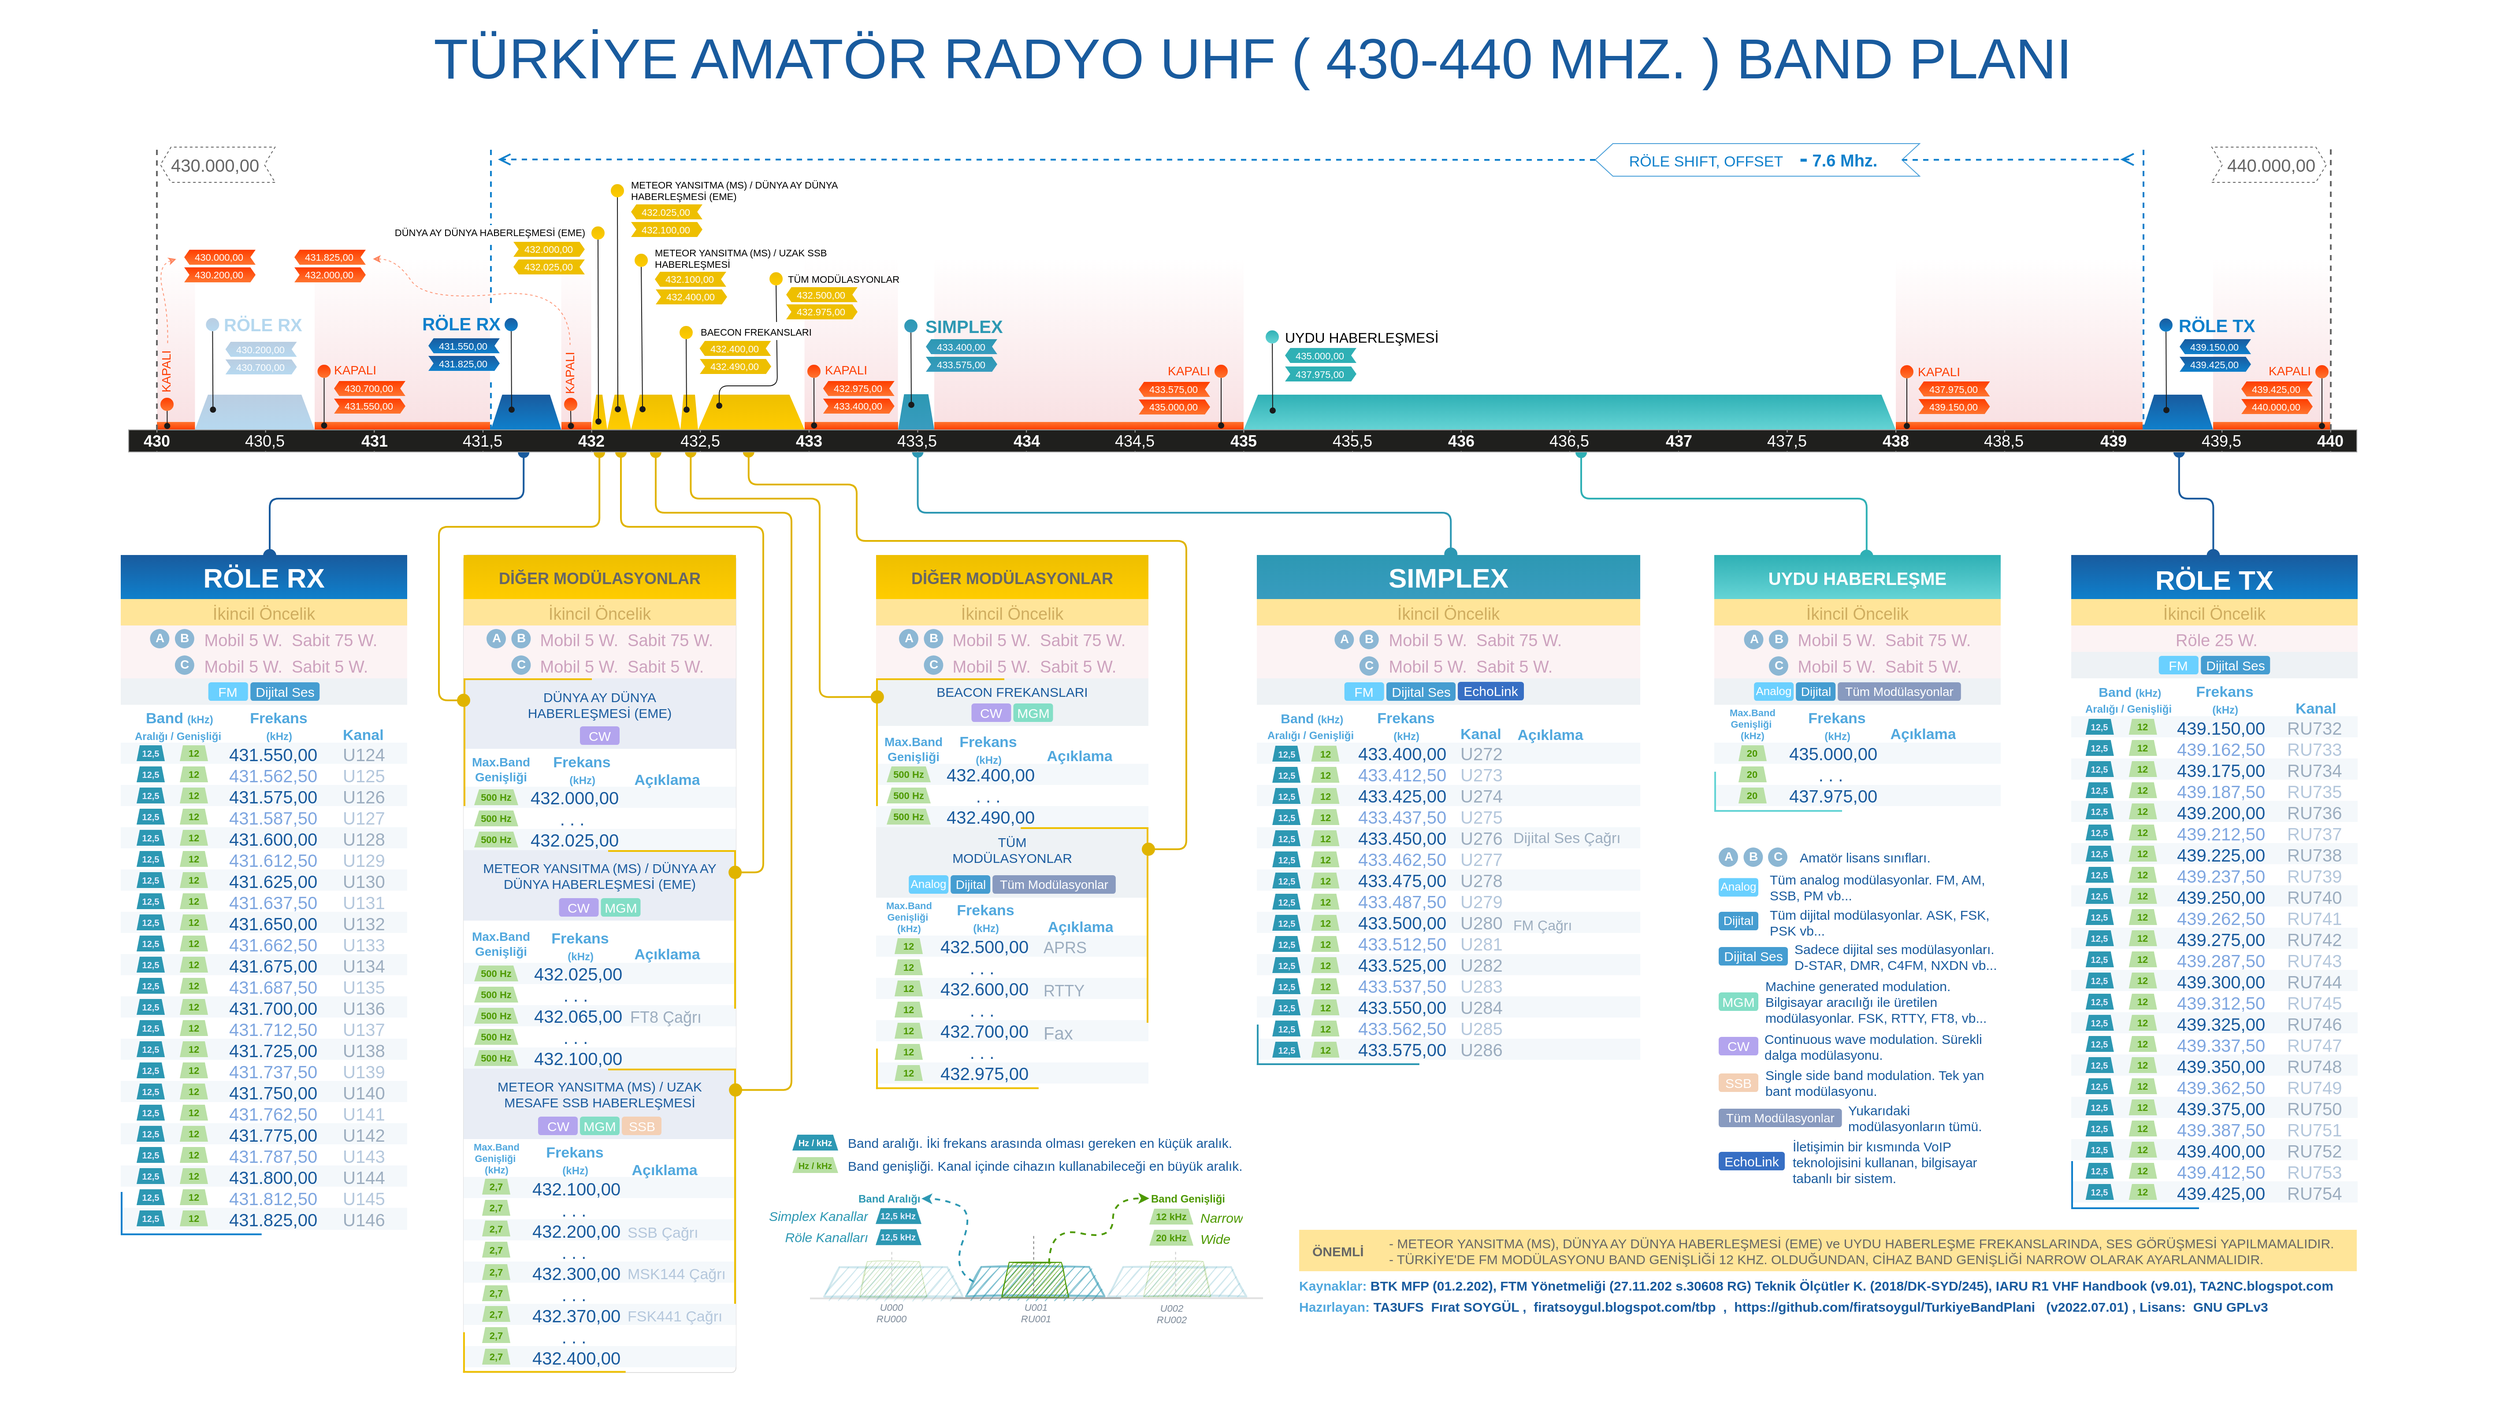 <mxfile version="19.0.3" type="device" pages="2"><diagram id="07fea595-8f29-1299-0266-81d95cde20df" name="Page-1"><mxGraphModel dx="6863" dy="2126" grid="1" gridSize="16" guides="1" tooltips="1" connect="1" arrows="1" fold="1" page="0" pageScale="1" pageWidth="1169" pageHeight="827" background="#ffffff" math="0" shadow="0"><root><mxCell id="0"/><mxCell id="1" parent="0"/><mxCell id="2RsHSQIbJFHEmeVlZcvF-994" value="" style="rounded=0;whiteSpace=wrap;html=1;strokeColor=none;fillColor=none;fontSize=11;fontColor=#66D4F1;aspect=fixed;" parent="1" vertex="1"><mxGeometry x="-2641.5" y="666" width="2835" height="1595" as="geometry"/></mxCell><mxCell id="qSoF5s1ckyOZm-epVowI-746" value="" style="rounded=0;whiteSpace=wrap;html=1;strokeColor=none;fillColor=#d94452;fontSize=11;fontColor=#AC92EA;opacity=17;gradientColor=#FFFFFF;gradientDirection=north;" parent="1" vertex="1"><mxGeometry x="-131" y="960" width="133" height="194" as="geometry"/></mxCell><mxCell id="r8XvA73MaOLI2cVnHuAw-760" value="" style="shape=trapezoid;perimeter=trapezoidPerimeter;whiteSpace=wrap;html=1;strokeColor=none;fillColor=#fe3d00;size=0;fontColor=#FFFFFF;fontSize=11;verticalAlign=bottom;fontStyle=0;gradientColor=#FF7530;strokeWidth=2;flipV=1;" parent="1" vertex="1"><mxGeometry x="-131" y="1145" width="133" height="9" as="geometry"/></mxCell><mxCell id="qSoF5s1ckyOZm-epVowI-741" value="" style="rounded=0;whiteSpace=wrap;html=1;strokeColor=none;fillColor=#d94452;fontSize=11;fontColor=#AC92EA;opacity=17;gradientColor=#FFFFFF;gradientDirection=north;" parent="1" vertex="1"><mxGeometry x="-491" y="960" width="280" height="194" as="geometry"/></mxCell><mxCell id="2RsHSQIbJFHEmeVlZcvF-1056" value="" style="shape=trapezoid;perimeter=trapezoidPerimeter;whiteSpace=wrap;html=1;strokeColor=none;fillColor=#fe3d00;size=0;fontColor=#FFFFFF;fontSize=11;verticalAlign=bottom;fontStyle=0;gradientColor=#FF7530;strokeWidth=2;flipV=1;" parent="1" vertex="1"><mxGeometry x="-491" y="1145" width="280" height="9" as="geometry"/></mxCell><mxCell id="2RsHSQIbJFHEmeVlZcvF-1058" value="" style="rounded=0;whiteSpace=wrap;html=1;strokeColor=none;fillColor=#d94452;fontSize=11;fontColor=#AC92EA;opacity=17;gradientColor=#FFFFFF;gradientDirection=north;" parent="1" vertex="1"><mxGeometry x="-1582" y="960" width="351" height="195" as="geometry"/></mxCell><mxCell id="qSoF5s1ckyOZm-epVowI-742" value="" style="rounded=0;whiteSpace=wrap;html=1;strokeColor=none;fillColor=#d94452;fontSize=11;fontColor=#AC92EA;opacity=17;gradientColor=#FFFFFF;gradientDirection=north;" parent="1" vertex="1"><mxGeometry x="-1729.2" y="960" width="106" height="194" as="geometry"/></mxCell><mxCell id="r8XvA73MaOLI2cVnHuAw-777" value="" style="shape=trapezoid;perimeter=trapezoidPerimeter;whiteSpace=wrap;html=1;strokeColor=none;fillColor=#EEBF00;size=0.143;fontColor=#FFFFFF;fontSize=9;verticalAlign=middle;direction=west;flipV=1;gradientColor=#FFCC00;strokeWidth=2;" parent="1" vertex="1"><mxGeometry x="-1850" y="1114" width="121" height="40" as="geometry"/></mxCell><mxCell id="r8XvA73MaOLI2cVnHuAw-767" value="" style="shape=trapezoid;perimeter=trapezoidPerimeter;whiteSpace=wrap;html=1;strokeColor=none;fillColor=#eebf00;size=0.308;fontColor=#FFFFFF;fontSize=9;verticalAlign=middle;direction=west;flipV=1;gradientColor=#ffcc00;strokeWidth=2;" parent="1" vertex="1"><mxGeometry x="-1971" y="1114.0" width="18" height="40" as="geometry"/></mxCell><mxCell id="r8XvA73MaOLI2cVnHuAw-774" value="" style="shape=trapezoid;perimeter=trapezoidPerimeter;whiteSpace=wrap;html=1;strokeColor=none;fillColor=#eebf00;size=0.308;fontColor=#FFFFFF;fontSize=9;verticalAlign=middle;direction=west;flipV=1;gradientColor=#ffcc00;strokeWidth=2;" parent="1" vertex="1"><mxGeometry x="-1953" y="1114.0" width="27" height="40" as="geometry"/></mxCell><mxCell id="r8XvA73MaOLI2cVnHuAw-775" value="" style="shape=trapezoid;perimeter=trapezoidPerimeter;whiteSpace=wrap;html=1;strokeColor=none;fillColor=#eebf00;size=0.175;fontColor=#FFFFFF;fontSize=9;verticalAlign=middle;direction=west;flipV=1;gradientColor=#ffcc00;strokeWidth=2;" parent="1" vertex="1"><mxGeometry x="-1926" y="1114" width="56" height="40" as="geometry"/></mxCell><mxCell id="r8XvA73MaOLI2cVnHuAw-776" value="" style="shape=trapezoid;perimeter=trapezoidPerimeter;whiteSpace=wrap;html=1;strokeColor=none;fillColor=#eebf00;size=0.175;fontColor=#FFFFFF;fontSize=9;verticalAlign=middle;direction=west;flipV=1;gradientColor=#ffcc00;strokeWidth=2;" parent="1" vertex="1"><mxGeometry x="-1870" y="1114.0" width="20" height="40" as="geometry"/></mxCell><mxCell id="qSoF5s1ckyOZm-epVowI-747" value="" style="rounded=0;whiteSpace=wrap;html=1;strokeColor=none;fillColor=#d94452;fontSize=11;fontColor=#AC92EA;opacity=17;gradientColor=#FFFFFF;gradientDirection=north;" parent="1" vertex="1"><mxGeometry x="-2005.2" y="960" width="34" height="194" as="geometry"/></mxCell><mxCell id="qSoF5s1ckyOZm-epVowI-745" value="" style="rounded=0;whiteSpace=wrap;html=1;strokeColor=none;fillColor=#d94452;fontSize=11;fontColor=#AC92EA;opacity=17;gradientColor=#FFFFFF;gradientDirection=north;" parent="1" vertex="1"><mxGeometry x="-2463.94" y="960" width="43.16" height="194" as="geometry"/></mxCell><mxCell id="2RsHSQIbJFHEmeVlZcvF-974" value="" style="shape=trapezoid;perimeter=trapezoidPerimeter;whiteSpace=wrap;html=1;strokeColor=none;fillColor=#195b9e;size=0.162;fontColor=#FFFFFF;fontSize=11;verticalAlign=middle;gradientColor=#0F80CC;strokeWidth=2;" parent="1" vertex="1"><mxGeometry x="-2085.121" y="1114" width="80" height="40" as="geometry"/></mxCell><mxCell id="qSoF5s1ckyOZm-epVowI-743" value="" style="rounded=0;whiteSpace=wrap;html=1;strokeColor=none;fillColor=#d94452;fontSize=11;fontColor=#AC92EA;opacity=17;gradientColor=#FFFFFF;gradientDirection=north;" parent="1" vertex="1"><mxGeometry x="-2285" y="960" width="199" height="194" as="geometry"/></mxCell><mxCell id="xGLqYkk8JmVoSTdKNux2-1015" value="" style="shadow=0;dashed=0;shape=mxgraph.bootstrap.rrect;rSize=5;fillColor=#FFFFFF;fontColor=#000000;labelBackgroundColor=none;recursiveResize=0;fontStyle=0;whiteSpace=wrap;sketch=0;strokeColor=none;" parent="1" vertex="1"><mxGeometry x="-1648" y="1296" width="309" height="606" as="geometry"/></mxCell><mxCell id="xGLqYkk8JmVoSTdKNux2-1059" value="" style="text;strokeColor=none;fillColor=#ffffff;align=left;verticalAlign=top;spacingLeft=4;spacingRight=4;overflow=hidden;rotatable=0;points=[[0,0.5],[1,0.5]];portConstraint=eastwest;labelBackgroundColor=none;fontSize=20;fontColor=#B4C7DC;html=0;" parent="xGLqYkk8JmVoSTdKNux2-1015" vertex="1"><mxGeometry y="194" width="309" height="43" as="geometry"/></mxCell><mxCell id="xGLqYkk8JmVoSTdKNux2-1018" value="DİĞER MODÜLASYONLAR" style="text;strokeColor=none;align=center;verticalAlign=middle;spacingLeft=4;spacingRight=4;overflow=hidden;rotatable=0;points=[[0,0.5],[1,0.5]];portConstraint=eastwest;labelBackgroundColor=none;fontSize=18;fontColor=#666666;html=0;gradientColor=#FFCC00;fontStyle=1;fillColor=#EEBF00;rounded=0;" parent="xGLqYkk8JmVoSTdKNux2-1015" vertex="1"><mxGeometry width="309" height="50" as="geometry"/></mxCell><mxCell id="xGLqYkk8JmVoSTdKNux2-1023" value="" style="text;strokeColor=none;fillColor=#ffffff;align=left;verticalAlign=top;spacingLeft=4;spacingRight=4;overflow=hidden;rotatable=0;points=[[0,0.5],[1,0.5]];portConstraint=eastwest;labelBackgroundColor=none;fontSize=20;fontColor=#B4C7DC;html=0;" parent="xGLqYkk8JmVoSTdKNux2-1015" vertex="1"><mxGeometry y="140" width="285" height="24" as="geometry"/></mxCell><mxCell id="xGLqYkk8JmVoSTdKNux2-1026" value="" style="text;strokeColor=none;fillColor=#f4f8fb;align=left;verticalAlign=top;spacingLeft=4;spacingRight=4;overflow=hidden;rotatable=0;points=[[0,0.5],[1,0.5]];portConstraint=eastwest;labelBackgroundColor=none;fontSize=20;fontColor=#B4C7DC;html=0;" parent="xGLqYkk8JmVoSTdKNux2-1015" vertex="1"><mxGeometry y="237" width="309" height="24" as="geometry"/></mxCell><mxCell id="xGLqYkk8JmVoSTdKNux2-1027" value="" style="text;strokeColor=none;fillColor=#ffffff;align=left;verticalAlign=top;spacingLeft=4;spacingRight=4;overflow=hidden;rotatable=0;points=[[0,0.5],[1,0.5]];portConstraint=eastwest;labelBackgroundColor=none;fontSize=20;fontColor=#B4C7DC;html=0;" parent="xGLqYkk8JmVoSTdKNux2-1015" vertex="1"><mxGeometry y="261" width="309" height="24" as="geometry"/></mxCell><mxCell id="xGLqYkk8JmVoSTdKNux2-1028" value="" style="text;strokeColor=none;fillColor=#f4f8fb;align=left;verticalAlign=top;spacingLeft=4;spacingRight=4;overflow=hidden;rotatable=0;points=[[0,0.5],[1,0.5]];portConstraint=eastwest;labelBackgroundColor=none;fontSize=20;fontColor=#B4C7DC;html=0;" parent="xGLqYkk8JmVoSTdKNux2-1015" vertex="1"><mxGeometry y="285" width="309" height="24" as="geometry"/></mxCell><mxCell id="xGLqYkk8JmVoSTdKNux2-1029" value="" style="text;strokeColor=none;fillColor=#ffffff;align=left;verticalAlign=top;spacingLeft=4;spacingRight=4;overflow=hidden;rotatable=0;points=[[0,0.5],[1,0.5]];portConstraint=eastwest;labelBackgroundColor=none;fontSize=20;fontColor=#B4C7DC;html=0;" parent="xGLqYkk8JmVoSTdKNux2-1015" vertex="1"><mxGeometry y="534" width="309" height="24" as="geometry"/></mxCell><mxCell id="xGLqYkk8JmVoSTdKNux2-1031" value="" style="text;strokeColor=none;fillColor=#ffffff;align=left;verticalAlign=top;spacingLeft=4;spacingRight=4;overflow=hidden;rotatable=0;points=[[0,0.5],[1,0.5]];portConstraint=eastwest;labelBackgroundColor=none;fontSize=20;fontColor=#B4C7DC;html=0;" parent="xGLqYkk8JmVoSTdKNux2-1015" vertex="1"><mxGeometry y="504" width="309" height="24" as="geometry"/></mxCell><mxCell id="xGLqYkk8JmVoSTdKNux2-1032" value="" style="text;strokeColor=none;fillColor=#f4f8fb;align=left;verticalAlign=top;spacingLeft=4;spacingRight=4;overflow=hidden;rotatable=0;points=[[0,0.5],[1,0.5]];portConstraint=eastwest;labelBackgroundColor=none;fontSize=20;fontColor=#B4C7DC;html=0;" parent="xGLqYkk8JmVoSTdKNux2-1015" vertex="1"><mxGeometry y="528" width="309" height="24" as="geometry"/></mxCell><mxCell id="xGLqYkk8JmVoSTdKNux2-1042" value="İkincil Öncelik" style="text;strokeColor=none;align=center;verticalAlign=middle;spacingLeft=4;spacingRight=4;overflow=hidden;rotatable=0;points=[[0,0.5],[1,0.5]];portConstraint=eastwest;labelBackgroundColor=none;fontSize=19;html=0;fontStyle=0;fillColor=#FFE599;fontColor=#CFAD5F;" parent="xGLqYkk8JmVoSTdKNux2-1015" vertex="1"><mxGeometry y="50" width="309" height="30" as="geometry"/></mxCell><mxCell id="xGLqYkk8JmVoSTdKNux2-1043" value="A   B   Mobil 5 W.  Sabit 75 W." style="text;strokeColor=none;fillColor=#fcf3f4;align=center;verticalAlign=middle;spacingLeft=9;spacingRight=4;overflow=hidden;rotatable=0;points=[[0,0.5],[1,0.5]];portConstraint=eastwest;labelBackgroundColor=none;fontSize=19;fontColor=#CDA2BE;html=0;" parent="xGLqYkk8JmVoSTdKNux2-1015" vertex="1"><mxGeometry y="80" width="309" height="30" as="geometry"/></mxCell><mxCell id="xGLqYkk8JmVoSTdKNux2-1055" value="BEACON FREKANSLARI" style="text;strokeColor=none;fillColor=#EEF2F5;align=center;verticalAlign=top;spacingLeft=4;spacingRight=4;overflow=hidden;rotatable=0;points=[[0,0.5],[1,0.5]];portConstraint=eastwest;labelBackgroundColor=none;fontSize=15;fontColor=#195B9E;html=0;whiteSpace=wrap;" parent="xGLqYkk8JmVoSTdKNux2-1015" vertex="1"><mxGeometry y="140" width="309" height="24" as="geometry"/></mxCell><mxCell id="xGLqYkk8JmVoSTdKNux2-1056" value="" style="text;strokeColor=none;fillColor=#EEF2F5;align=center;verticalAlign=middle;spacingLeft=4;spacingRight=4;overflow=hidden;rotatable=0;points=[[0,0.5],[1,0.5]];portConstraint=eastwest;labelBackgroundColor=none;fontSize=15;fontColor=#195B9E;html=0;" parent="xGLqYkk8JmVoSTdKNux2-1015" vertex="1"><mxGeometry y="164" width="309" height="30" as="geometry"/></mxCell><mxCell id="xGLqYkk8JmVoSTdKNux2-1057" value="CW" style="rounded=1;whiteSpace=wrap;html=1;shadow=0;labelBackgroundColor=none;strokeColor=none;strokeWidth=5;fillColor=#b3a4ee;fontSize=15;fontColor=#FFFFFF;align=center;verticalAlign=top;spacing=0;spacingRight=0;spacingLeft=0;spacingTop=-3;fontStyle=0" parent="xGLqYkk8JmVoSTdKNux2-1015" vertex="1"><mxGeometry x="108.25" y="168.5" width="45" height="21" as="geometry"/></mxCell><mxCell id="xGLqYkk8JmVoSTdKNux2-1058" value="MGM" style="rounded=1;whiteSpace=wrap;html=1;shadow=0;labelBackgroundColor=none;strokeColor=none;strokeWidth=5;fillColor=#83DEC6;fontSize=15;fontColor=#FFFFFF;align=center;verticalAlign=top;spacing=0;spacingRight=0;spacingLeft=0;spacingTop=-3;fontStyle=0" parent="xGLqYkk8JmVoSTdKNux2-1015" vertex="1"><mxGeometry x="155.75" y="168.5" width="45" height="21" as="geometry"/></mxCell><mxCell id="xGLqYkk8JmVoSTdKNux2-1060" value="&lt;div&gt;&lt;b&gt;&lt;font style=&quot;font-size: 17px&quot; color=&quot;#51a8de&quot;&gt;&amp;nbsp;Açıklama&lt;/font&gt;&lt;br&gt;&lt;/b&gt;&lt;/div&gt;&lt;div&gt;&lt;br&gt;&lt;/div&gt;" style="text;strokeColor=none;fillColor=none;html=1;verticalAlign=top;overflow=hidden;whiteSpace=wrap;labelBorderColor=none;labelBackgroundColor=none;spacingTop=0;absoluteArcSize=0;imageAspect=0;fixDash=0;autosize=0;container=0;dropTarget=0;recursiveResize=1;expand=1;editable=1;backgroundOutline=0;movable=1;movableLabel=1;resizeWidth=0;treeFolding=0;pointerEvents=1;fontSize=20;fontColor=#B4C7DC;" parent="xGLqYkk8JmVoSTdKNux2-1015" vertex="1"><mxGeometry x="187.21" y="208" width="84.7" height="112" as="geometry"/></mxCell><mxCell id="xGLqYkk8JmVoSTdKNux2-1061" value="&lt;div style=&quot;font-size: 20px&quot;&gt;&lt;span style=&quot;color: rgb(25 , 91 , 158)&quot;&gt;432.400,00&lt;/span&gt;&lt;br&gt;&lt;/div&gt;&lt;div style=&quot;font-size: 20px&quot;&gt;&lt;font color=&quot;#195b9e&quot;&gt;&lt;span style=&quot;font-size: 20px&quot;&gt;&lt;font style=&quot;font-size: 20px&quot;&gt;&amp;nbsp;&amp;nbsp;&amp;nbsp;&amp;nbsp;&amp;nbsp; . . .&lt;/font&gt;&lt;br style=&quot;font-size: 20px&quot;&gt;&lt;/span&gt;&lt;/font&gt;&lt;/div&gt;&lt;div style=&quot;font-size: 20px&quot;&gt;&lt;font color=&quot;#195b9e&quot;&gt;&lt;span style=&quot;font-size: 20px&quot;&gt;&lt;font style=&quot;font-size: 20px&quot;&gt;432.490,00&lt;/font&gt;&lt;/span&gt;&lt;/font&gt;&lt;/div&gt;&lt;span style=&quot;font-size: 20px&quot;&gt;&lt;/span&gt;" style="text;strokeColor=none;fillColor=none;html=1;verticalAlign=top;overflow=hidden;whiteSpace=wrap;labelBorderColor=none;labelBackgroundColor=none;spacingTop=0;absoluteArcSize=0;imageAspect=0;noLabel=0;fixDash=0;autosize=0;container=0;dropTarget=0;recursiveResize=1;expand=1;editable=1;backgroundOutline=0;movable=1;movableLabel=1;resizeWidth=0;treeFolding=0;pointerEvents=1;fontSize=20;" parent="xGLqYkk8JmVoSTdKNux2-1015" vertex="1"><mxGeometry x="78.21" y="231" width="111" height="80" as="geometry"/></mxCell><mxCell id="xGLqYkk8JmVoSTdKNux2-1062" value="&lt;div style=&quot;font-size: 14px;&quot;&gt;&lt;font style=&quot;font-size: 14px;&quot; color=&quot;#51A8DE&quot;&gt;&lt;span style=&quot;font-size: 14px;&quot;&gt;&lt;b style=&quot;font-size: 14px;&quot;&gt;Max.Band&lt;br style=&quot;font-size: 14px;&quot;&gt;Genişliği&lt;br style=&quot;font-size: 14px;&quot;&gt;&lt;/b&gt;&lt;/span&gt;&lt;/font&gt;&lt;/div&gt;&lt;span style=&quot;font-size: 14px;&quot;&gt;&lt;br style=&quot;font-size: 14px;&quot;&gt;&lt;/span&gt;" style="text;strokeColor=none;fillColor=none;html=1;verticalAlign=top;overflow=hidden;whiteSpace=wrap;labelBorderColor=none;labelBackgroundColor=none;spacingTop=0;absoluteArcSize=0;imageAspect=0;noLabel=0;fixDash=0;autosize=0;container=0;dropTarget=0;recursiveResize=1;expand=1;editable=1;backgroundOutline=0;movable=1;movableLabel=1;resizeWidth=0;treeFolding=0;pointerEvents=1;fontSize=14;align=center;" parent="xGLqYkk8JmVoSTdKNux2-1015" vertex="1"><mxGeometry x="5.24" y="197" width="75" height="45" as="geometry"/></mxCell><mxCell id="TPop4bo6rUzJq-J9LIn_-723" value="" style="text;strokeColor=none;fillColor=#EEF2F5;align=center;verticalAlign=middle;spacingLeft=4;spacingRight=4;overflow=hidden;rotatable=0;points=[[0,0.5],[1,0.5]];portConstraint=eastwest;labelBackgroundColor=none;fontSize=15;fontColor=#195B9E;html=0;" parent="xGLqYkk8JmVoSTdKNux2-1015" vertex="1"><mxGeometry y="359" width="309" height="30" as="geometry"/></mxCell><mxCell id="TPop4bo6rUzJq-J9LIn_-724" value="" style="text;strokeColor=none;fillColor=#ffffff;align=left;verticalAlign=top;spacingLeft=4;spacingRight=4;overflow=hidden;rotatable=0;points=[[0,0.5],[1,0.5]];portConstraint=eastwest;labelBackgroundColor=none;fontSize=20;fontColor=#B4C7DC;html=0;" parent="xGLqYkk8JmVoSTdKNux2-1015" vertex="1"><mxGeometry y="389" width="309" height="43" as="geometry"/></mxCell><mxCell id="TPop4bo6rUzJq-J9LIn_-725" value="" style="text;strokeColor=none;fillColor=#f4f8fb;align=left;verticalAlign=top;spacingLeft=4;spacingRight=4;overflow=hidden;rotatable=0;points=[[0,0.5],[1,0.5]];portConstraint=eastwest;labelBackgroundColor=none;fontSize=20;fontColor=#B4C7DC;html=0;" parent="xGLqYkk8JmVoSTdKNux2-1015" vertex="1"><mxGeometry y="432" width="309" height="24" as="geometry"/></mxCell><mxCell id="TPop4bo6rUzJq-J9LIn_-726" value="" style="text;strokeColor=none;fillColor=#ffffff;align=left;verticalAlign=top;spacingLeft=4;spacingRight=4;overflow=hidden;rotatable=0;points=[[0,0.5],[1,0.5]];portConstraint=eastwest;labelBackgroundColor=none;fontSize=20;fontColor=#B4C7DC;html=0;" parent="xGLqYkk8JmVoSTdKNux2-1015" vertex="1"><mxGeometry y="456" width="309" height="24" as="geometry"/></mxCell><mxCell id="TPop4bo6rUzJq-J9LIn_-727" value="" style="text;strokeColor=none;fillColor=#f4f8fb;align=left;verticalAlign=top;spacingLeft=4;spacingRight=4;overflow=hidden;rotatable=0;points=[[0,0.5],[1,0.5]];portConstraint=eastwest;labelBackgroundColor=none;fontSize=20;fontColor=#B4C7DC;html=0;" parent="xGLqYkk8JmVoSTdKNux2-1015" vertex="1"><mxGeometry y="480" width="309" height="24" as="geometry"/></mxCell><mxCell id="xGLqYkk8JmVoSTdKNux2-1035" value="" style="text;strokeColor=none;fillColor=#ffffff;align=left;verticalAlign=top;spacingLeft=4;spacingRight=4;overflow=hidden;rotatable=0;points=[[0,0.5],[1,0.5]];portConstraint=eastwest;labelBackgroundColor=none;fontSize=20;fontColor=#B4C7DC;html=0;" parent="xGLqYkk8JmVoSTdKNux2-1015" vertex="1"><mxGeometry y="552" width="309" height="24" as="geometry"/></mxCell><mxCell id="xGLqYkk8JmVoSTdKNux2-1036" value="" style="text;strokeColor=none;fillColor=#f4f8fb;align=left;verticalAlign=top;spacingLeft=4;spacingRight=4;overflow=hidden;rotatable=0;points=[[0,0.5],[1,0.5]];portConstraint=eastwest;labelBackgroundColor=none;fontSize=20;fontColor=#B4C7DC;html=0;" parent="xGLqYkk8JmVoSTdKNux2-1015" vertex="1"><mxGeometry y="576" width="309" height="24" as="geometry"/></mxCell><mxCell id="TPop4bo6rUzJq-J9LIn_-728" value="&lt;div style=&quot;font-size: 20px&quot;&gt;&lt;span style=&quot;color: rgb(25 , 91 , 158)&quot;&gt;432.500,00&lt;/span&gt;&lt;br&gt;&lt;/div&gt;&lt;div style=&quot;font-size: 20px&quot;&gt;&lt;font color=&quot;#195b9e&quot;&gt;&lt;span style=&quot;font-size: 20px&quot;&gt;&lt;font style=&quot;font-size: 20px&quot;&gt;&amp;nbsp;&amp;nbsp;&amp;nbsp;&amp;nbsp;&amp;nbsp; . . .&lt;/font&gt;&lt;br style=&quot;font-size: 20px&quot;&gt;&lt;/span&gt;&lt;/font&gt;&lt;/div&gt;&lt;div style=&quot;font-size: 20px&quot;&gt;&lt;font color=&quot;#195b9e&quot;&gt;&lt;span style=&quot;font-size: 20px&quot;&gt;&lt;font style=&quot;font-size: 20px&quot;&gt;432.600,00&lt;/font&gt;&lt;/span&gt;&lt;/font&gt;&lt;/div&gt;&lt;div style=&quot;font-size: 20px&quot;&gt;&lt;font color=&quot;#195b9e&quot;&gt;&lt;span style=&quot;font-size: 20px&quot;&gt;&lt;font style=&quot;font-size: 20px&quot;&gt;&amp;nbsp;&amp;nbsp;&amp;nbsp;&amp;nbsp;&amp;nbsp; . . .&lt;/font&gt;&lt;/span&gt;&lt;/font&gt;&lt;/div&gt;&lt;div style=&quot;font-size: 20px&quot;&gt;&lt;font color=&quot;#195b9e&quot;&gt;&lt;span style=&quot;font-size: 20px&quot;&gt;&lt;font style=&quot;font-size: 20px&quot;&gt;432.700,00&lt;/font&gt;&lt;/span&gt;&lt;/font&gt;&lt;/div&gt;&lt;div style=&quot;font-size: 20px&quot;&gt;&lt;font color=&quot;#195b9e&quot;&gt;&lt;span style=&quot;font-size: 20px&quot;&gt;&lt;font style=&quot;font-size: 20px&quot;&gt;&amp;nbsp;&amp;nbsp;&amp;nbsp;&amp;nbsp;&amp;nbsp; . . .&lt;/font&gt;&lt;/span&gt;&lt;/font&gt;&lt;/div&gt;&lt;div style=&quot;font-size: 20px&quot;&gt;&lt;font color=&quot;#195b9e&quot;&gt;&lt;span style=&quot;font-size: 20px&quot;&gt;&lt;font style=&quot;font-size: 20px&quot;&gt;432.975,00&lt;br&gt;&lt;/font&gt;&lt;/span&gt;&lt;/font&gt;&lt;/div&gt;&lt;span style=&quot;font-size: 20px&quot;&gt;&lt;/span&gt;" style="text;strokeColor=none;fillColor=none;html=1;verticalAlign=top;overflow=hidden;labelBorderColor=none;labelBackgroundColor=none;spacingTop=0;absoluteArcSize=0;imageAspect=0;noLabel=0;fixDash=0;autosize=0;container=0;dropTarget=0;recursiveResize=1;expand=1;editable=1;backgroundOutline=0;movable=1;movableLabel=1;resizeWidth=0;treeFolding=0;pointerEvents=1;fontSize=20;whiteSpace=wrap;" parent="xGLqYkk8JmVoSTdKNux2-1015" vertex="1"><mxGeometry x="71.24" y="426" width="111" height="174" as="geometry"/></mxCell><mxCell id="TPop4bo6rUzJq-J9LIn_-733" value="&lt;div&gt;&lt;b&gt;&lt;font style=&quot;font-size: 17px&quot; color=&quot;#51a8de&quot;&gt;&amp;nbsp;Açıklama&lt;/font&gt;&lt;br&gt;&lt;/b&gt;&lt;/div&gt;&lt;div&gt;&lt;font style=&quot;font-size: 18px&quot; color=&quot;#9cadbf&quot;&gt;APRS&lt;/font&gt;&lt;br&gt;&lt;/div&gt;&lt;div&gt;&lt;br&gt;&lt;/div&gt;&lt;div&gt;&lt;font style=&quot;font-size: 18px&quot; color=&quot;#9cadbf&quot;&gt;RTTY&lt;/font&gt;&lt;/div&gt;&lt;div&gt;&lt;br&gt;&lt;/div&gt;&lt;div&gt;&lt;font color=&quot;#9cadbf&quot;&gt;Fax&lt;/font&gt;&lt;br&gt;&lt;/div&gt;" style="text;strokeColor=none;fillColor=none;html=1;verticalAlign=top;overflow=hidden;whiteSpace=wrap;labelBorderColor=none;labelBackgroundColor=none;spacingTop=0;absoluteArcSize=0;imageAspect=0;fixDash=0;autosize=0;container=0;dropTarget=0;recursiveResize=1;expand=1;editable=1;backgroundOutline=0;movable=1;movableLabel=1;resizeWidth=0;treeFolding=0;pointerEvents=1;fontSize=20;fontColor=#B4C7DC;" parent="xGLqYkk8JmVoSTdKNux2-1015" vertex="1"><mxGeometry x="188" y="402" width="116" height="197" as="geometry"/></mxCell><mxCell id="2RsHSQIbJFHEmeVlZcvF-983" value="Analog" style="rounded=1;whiteSpace=wrap;html=1;shadow=0;labelBackgroundColor=none;strokeColor=none;strokeWidth=5;fillColor=#6ad0ff;fontSize=13;fontColor=#FFFFFF;align=center;verticalAlign=top;spacing=0;spacingRight=0;spacingLeft=0;spacingTop=-3;fontStyle=0" parent="xGLqYkk8JmVoSTdKNux2-1015" vertex="1"><mxGeometry x="37.1" y="363.5" width="45" height="21" as="geometry"/></mxCell><mxCell id="2RsHSQIbJFHEmeVlZcvF-997" value="Dijital" style="rounded=1;whiteSpace=wrap;html=1;shadow=0;labelBackgroundColor=none;strokeColor=none;strokeWidth=5;fillColor=#459DD1;fontSize=14;fontColor=#FFFFFF;align=center;verticalAlign=top;spacing=0;spacingRight=0;spacingLeft=0;spacingTop=-3;fontStyle=0" parent="xGLqYkk8JmVoSTdKNux2-1015" vertex="1"><mxGeometry x="84.6" y="363.5" width="45" height="21" as="geometry"/></mxCell><mxCell id="2RsHSQIbJFHEmeVlZcvF-1049" value="Tüm Modülasyonlar" style="rounded=1;whiteSpace=wrap;html=1;shadow=0;labelBackgroundColor=none;strokeColor=none;strokeWidth=5;fillColor=#889ABF;fontSize=14;fontColor=#FFFFFF;align=center;verticalAlign=top;spacing=0;spacingRight=0;spacingLeft=0;spacingTop=-3;fontStyle=0" parent="xGLqYkk8JmVoSTdKNux2-1015" vertex="1"><mxGeometry x="132.1" y="363.5" width="139.8" height="21" as="geometry"/></mxCell><mxCell id="TPop4bo6rUzJq-J9LIn_-722" value="TÜM&#10;MODÜLASYONLAR" style="text;strokeColor=none;fillColor=#EEF2F5;align=center;verticalAlign=middle;spacingLeft=4;spacingRight=4;overflow=hidden;rotatable=0;points=[[0,0.5],[1,0.5]];portConstraint=eastwest;labelBackgroundColor=none;fontSize=15;fontColor=#195B9E;html=0;" parent="xGLqYkk8JmVoSTdKNux2-1015" vertex="1"><mxGeometry y="309" width="309" height="50" as="geometry"/></mxCell><mxCell id="TPop4bo6rUzJq-J9LIn_-914" value="" style="line;strokeWidth=2;direction=south;html=1;fillColor=#E9EDF5;gradientColor=#0F80CC;fontSize=100;fontColor=#FFFFFF;align=center;strokeColor=#EEBF00;" parent="xGLqYkk8JmVoSTdKNux2-1015" vertex="1"><mxGeometry x="-4.0" y="140" width="10" height="145" as="geometry"/></mxCell><mxCell id="TPop4bo6rUzJq-J9LIn_-915" value="" style="line;strokeWidth=2;direction=south;html=1;fillColor=#E9EDF5;gradientColor=#0F80CC;fontSize=100;fontColor=#FFFFFF;align=center;strokeColor=#EEBF00;" parent="xGLqYkk8JmVoSTdKNux2-1015" vertex="1"><mxGeometry x="303" y="309" width="10" height="222" as="geometry"/></mxCell><mxCell id="_Cf4q4Bp69pXdKnYFoIR-4" value="   C   Mobil 5 W.  Sabit 5 W." style="text;strokeColor=none;fillColor=#fcf3f4;align=center;verticalAlign=middle;spacingLeft=9;spacingRight=4;overflow=hidden;rotatable=0;points=[[0,0.5],[1,0.5]];portConstraint=eastwest;labelBackgroundColor=none;fontSize=19;fontColor=#CDA2BE;html=0;" parent="xGLqYkk8JmVoSTdKNux2-1015" vertex="1"><mxGeometry y="110" width="309" height="30" as="geometry"/></mxCell><mxCell id="e-QzPeJtZPc96W09EDZL-7" value="&lt;span style=&quot;font-size: 14px;&quot;&gt;&lt;font style=&quot;font-size: 14px;&quot;&gt;B&lt;/font&gt;&lt;/span&gt;" style="ellipse;whiteSpace=wrap;html=1;fontSize=14;verticalAlign=middle;aspect=fixed;spacingTop=0;fontColor=#FFFFFF;spacingLeft=1;strokeColor=none;fillColor=#8CB7D4;spacingBottom=2;fontStyle=1" parent="xGLqYkk8JmVoSTdKNux2-1015" vertex="1"><mxGeometry x="54.21" y="84" width="22" height="22" as="geometry"/></mxCell><mxCell id="e-QzPeJtZPc96W09EDZL-8" value="&lt;span style=&quot;font-size: 14px;&quot;&gt;&lt;font style=&quot;font-size: 14px;&quot;&gt;A&lt;/font&gt;&lt;/span&gt;" style="ellipse;whiteSpace=wrap;html=1;fontSize=14;verticalAlign=middle;aspect=fixed;spacingTop=0;fontColor=#FFFFFF;spacingLeft=1;strokeColor=none;fillColor=#8CB7D4;spacingBottom=2;fontStyle=1" parent="xGLqYkk8JmVoSTdKNux2-1015" vertex="1"><mxGeometry x="26" y="84" width="22" height="22" as="geometry"/></mxCell><mxCell id="e-QzPeJtZPc96W09EDZL-9" value="&lt;span style=&quot;font-size: 14px;&quot;&gt;&lt;font style=&quot;font-size: 14px;&quot;&gt;C&lt;/font&gt;&lt;/span&gt;" style="ellipse;whiteSpace=wrap;html=1;fontSize=14;verticalAlign=middle;aspect=fixed;spacingTop=0;fontColor=#FFFFFF;spacingLeft=1;fontStyle=1;strokeColor=none;fillColor=#8CB7D4;spacingBottom=2;" parent="xGLqYkk8JmVoSTdKNux2-1015" vertex="1"><mxGeometry x="54.21" y="114" width="22" height="22" as="geometry"/></mxCell><mxCell id="5qE6OGF5MvgeOgJR2m-J-180" value="12" style="shape=trapezoid;perimeter=trapezoidPerimeter;whiteSpace=wrap;html=1;labelBackgroundColor=none;fontSize=11;size=0.111;strokeColor=none;fontStyle=1;verticalAlign=middle;fontColor=#4D9900;fillColor=#B9E0A5;" parent="xGLqYkk8JmVoSTdKNux2-1015" vertex="1"><mxGeometry x="21" y="435" width="32" height="18" as="geometry"/></mxCell><mxCell id="5qE6OGF5MvgeOgJR2m-J-181" value="12" style="shape=trapezoid;perimeter=trapezoidPerimeter;whiteSpace=wrap;html=1;labelBackgroundColor=none;fontSize=11;size=0.111;strokeColor=none;fontStyle=1;verticalAlign=middle;fontColor=#4D9900;fillColor=#B9E0A5;" parent="xGLqYkk8JmVoSTdKNux2-1015" vertex="1"><mxGeometry x="21" y="459" width="32" height="18" as="geometry"/></mxCell><mxCell id="5qE6OGF5MvgeOgJR2m-J-182" value="12" style="shape=trapezoid;perimeter=trapezoidPerimeter;whiteSpace=wrap;html=1;labelBackgroundColor=none;fontSize=11;size=0.111;strokeColor=none;fontStyle=1;verticalAlign=middle;fontColor=#4D9900;fillColor=#B9E0A5;" parent="xGLqYkk8JmVoSTdKNux2-1015" vertex="1"><mxGeometry x="21" y="483" width="32" height="18" as="geometry"/></mxCell><mxCell id="5qE6OGF5MvgeOgJR2m-J-183" value="12" style="shape=trapezoid;perimeter=trapezoidPerimeter;whiteSpace=wrap;html=1;labelBackgroundColor=none;fontSize=11;size=0.111;strokeColor=none;fontStyle=1;verticalAlign=middle;fontColor=#4D9900;fillColor=#B9E0A5;" parent="xGLqYkk8JmVoSTdKNux2-1015" vertex="1"><mxGeometry x="21" y="507" width="32" height="18" as="geometry"/></mxCell><mxCell id="5qE6OGF5MvgeOgJR2m-J-184" value="12" style="shape=trapezoid;perimeter=trapezoidPerimeter;whiteSpace=wrap;html=1;labelBackgroundColor=none;fontSize=11;size=0.111;strokeColor=none;fontStyle=1;verticalAlign=middle;fontColor=#4D9900;fillColor=#B9E0A5;" parent="xGLqYkk8JmVoSTdKNux2-1015" vertex="1"><mxGeometry x="21" y="531" width="32" height="18" as="geometry"/></mxCell><mxCell id="5qE6OGF5MvgeOgJR2m-J-185" value="12" style="shape=trapezoid;perimeter=trapezoidPerimeter;whiteSpace=wrap;html=1;labelBackgroundColor=none;fontSize=11;size=0.111;strokeColor=none;fontStyle=1;verticalAlign=middle;fontColor=#4D9900;fillColor=#B9E0A5;" parent="xGLqYkk8JmVoSTdKNux2-1015" vertex="1"><mxGeometry x="21" y="555" width="32" height="18" as="geometry"/></mxCell><mxCell id="5qE6OGF5MvgeOgJR2m-J-186" value="12" style="shape=trapezoid;perimeter=trapezoidPerimeter;whiteSpace=wrap;html=1;labelBackgroundColor=none;fontSize=11;size=0.111;strokeColor=none;fontStyle=1;verticalAlign=middle;fontColor=#4D9900;fillColor=#B9E0A5;" parent="xGLqYkk8JmVoSTdKNux2-1015" vertex="1"><mxGeometry x="21" y="579" width="32" height="18" as="geometry"/></mxCell><mxCell id="5qE6OGF5MvgeOgJR2m-J-187" value="&lt;div style=&quot;font-size: 11px&quot;&gt;&lt;font color=&quot;#51A8DE&quot; style=&quot;font-size: 11px&quot;&gt;&lt;b style=&quot;font-size: 11px&quot;&gt;Max.Band&lt;br style=&quot;font-size: 11px&quot;&gt;Genişliği&amp;nbsp;&lt;/b&gt;&lt;/font&gt;&lt;/div&gt;&lt;div style=&quot;font-size: 11px&quot;&gt;&lt;font color=&quot;#51A8DE&quot; style=&quot;font-size: 11px&quot;&gt;&lt;b style=&quot;font-size: 11px&quot;&gt;&lt;font style=&quot;font-size: 11px&quot;&gt;(kHz)&lt;/font&gt;&lt;/b&gt;&lt;/font&gt;&lt;/div&gt;&lt;span style=&quot;font-size: 11px&quot;&gt;&lt;br style=&quot;font-size: 11px&quot;&gt;&lt;/span&gt;" style="text;strokeColor=none;fillColor=none;html=1;verticalAlign=top;overflow=hidden;whiteSpace=wrap;labelBorderColor=none;labelBackgroundColor=none;spacingTop=0;absoluteArcSize=0;imageAspect=0;noLabel=0;fixDash=0;autosize=0;container=0;dropTarget=0;recursiveResize=1;expand=1;editable=1;backgroundOutline=0;movable=1;movableLabel=1;resizeWidth=0;treeFolding=0;pointerEvents=1;fontSize=11;align=center;" parent="xGLqYkk8JmVoSTdKNux2-1015" vertex="1"><mxGeometry x="-2.38" y="385" width="78.76" height="52" as="geometry"/></mxCell><object label="500 Hz" id="5qE6OGF5MvgeOgJR2m-J-206"><mxCell style="shape=trapezoid;perimeter=trapezoidPerimeter;whiteSpace=wrap;html=1;labelBackgroundColor=none;fontSize=11;size=0.111;strokeColor=none;fontStyle=1;verticalAlign=middle;arcSize=20;fontColor=#4D9900;fillColor=#B9E0A5;" parent="xGLqYkk8JmVoSTdKNux2-1015" vertex="1"><mxGeometry x="12" y="240" width="50" height="18" as="geometry"/></mxCell></object><object label="500 Hz" id="5qE6OGF5MvgeOgJR2m-J-207"><mxCell style="shape=trapezoid;perimeter=trapezoidPerimeter;whiteSpace=wrap;html=1;labelBackgroundColor=none;fontSize=11;size=0.111;strokeColor=none;fontStyle=1;verticalAlign=middle;arcSize=20;fontColor=#4D9900;fillColor=#B9E0A5;" parent="xGLqYkk8JmVoSTdKNux2-1015" vertex="1"><mxGeometry x="12" y="264" width="50" height="18" as="geometry"/></mxCell></object><object label="500 Hz" id="5qE6OGF5MvgeOgJR2m-J-208"><mxCell style="shape=trapezoid;perimeter=trapezoidPerimeter;whiteSpace=wrap;html=1;labelBackgroundColor=none;fontSize=11;size=0.111;strokeColor=none;fontStyle=1;verticalAlign=middle;arcSize=20;fontColor=#4D9900;fillColor=#B9E0A5;" parent="xGLqYkk8JmVoSTdKNux2-1015" vertex="1"><mxGeometry x="12" y="288" width="50" height="18" as="geometry"/></mxCell></object><mxCell id="5qE6OGF5MvgeOgJR2m-J-260" value="" style="line;strokeWidth=2;direction=south;html=1;fillColor=#E9EDF5;gradientColor=#0F80CC;fontSize=100;fontColor=#FFFFFF;align=center;strokeColor=#EEBF00;rotation=90;" parent="xGLqYkk8JmVoSTdKNux2-1015" vertex="1"><mxGeometry x="68" y="68.5" width="10" height="145" as="geometry"/></mxCell><mxCell id="5qE6OGF5MvgeOgJR2m-J-261" value="" style="line;strokeWidth=2;direction=south;html=1;fillColor=#E9EDF5;gradientColor=#0F80CC;fontSize=100;fontColor=#FFFFFF;align=center;strokeColor=#EEBF00;rotation=90;" parent="xGLqYkk8JmVoSTdKNux2-1015" vertex="1"><mxGeometry x="231.56" y="237.5" width="10" height="145" as="geometry"/></mxCell><mxCell id="5qE6OGF5MvgeOgJR2m-J-283" value="" style="line;strokeWidth=2;direction=south;html=1;fontSize=100;fontColor=#FFFFFF;align=center;fillColor=none;rotation=-180;strokeColor=#EEBF00;" parent="xGLqYkk8JmVoSTdKNux2-1015" vertex="1"><mxGeometry x="-4" y="560.25" width="10" height="46" as="geometry"/></mxCell><mxCell id="5qE6OGF5MvgeOgJR2m-J-284" value="" style="line;strokeWidth=2;direction=south;html=1;fontSize=100;fontColor=#FFFFFF;align=center;fillColor=none;rotation=90;strokeColor=#EEBF00;" parent="xGLqYkk8JmVoSTdKNux2-1015" vertex="1"><mxGeometry x="87.17" y="513" width="10" height="184.5" as="geometry"/></mxCell><mxCell id="nVotBBIywoAmjqCw4O-4-132" value="&lt;div style=&quot;&quot;&gt;&lt;font style=&quot;font-size: 17px&quot;&gt;Frekans&lt;/font&gt;&lt;span style=&quot;font-size: 16px&quot;&gt;&amp;nbsp;&lt;/span&gt;&lt;/div&gt;&lt;font style=&quot;font-size: 12px&quot;&gt;&lt;span style=&quot;&quot;&gt;(kHz)&lt;/span&gt;&amp;nbsp;&lt;/font&gt;" style="text;strokeColor=none;fillColor=none;verticalAlign=middle;overflow=hidden;labelBorderColor=none;labelBackgroundColor=none;spacingTop=0;absoluteArcSize=0;imageAspect=0;fixDash=0;autosize=0;container=0;dropTarget=0;recursiveResize=1;expand=1;editable=1;backgroundOutline=0;movable=1;movableLabel=1;resizeWidth=0;treeFolding=0;pointerEvents=1;fontSize=15;align=center;html=1;fontColor=#51a8de;fontStyle=1;whiteSpace=wrap;" parent="xGLqYkk8JmVoSTdKNux2-1015" vertex="1"><mxGeometry x="68.24" y="199" width="117" height="41" as="geometry"><mxPoint x="3" y="1" as="offset"/></mxGeometry></mxCell><mxCell id="nVotBBIywoAmjqCw4O-4-133" value="&lt;div style=&quot;&quot;&gt;&lt;font style=&quot;font-size: 17px&quot;&gt;Frekans&lt;/font&gt;&lt;span style=&quot;font-size: 16px&quot;&gt;&amp;nbsp;&lt;/span&gt;&lt;/div&gt;&lt;font style=&quot;font-size: 12px&quot;&gt;&lt;span style=&quot;&quot;&gt;(kHz)&lt;/span&gt;&amp;nbsp;&lt;/font&gt;" style="text;strokeColor=none;fillColor=none;verticalAlign=middle;overflow=hidden;labelBorderColor=none;labelBackgroundColor=none;spacingTop=0;absoluteArcSize=0;imageAspect=0;fixDash=0;autosize=0;container=0;dropTarget=0;recursiveResize=1;expand=1;editable=1;backgroundOutline=0;movable=1;movableLabel=1;resizeWidth=0;treeFolding=0;pointerEvents=1;fontSize=15;align=center;html=1;fontColor=#51a8de;fontStyle=1;whiteSpace=wrap;" parent="xGLqYkk8JmVoSTdKNux2-1015" vertex="1"><mxGeometry x="65.24" y="390.5" width="117" height="41" as="geometry"><mxPoint x="3" y="1" as="offset"/></mxGeometry></mxCell><mxCell id="r8XvA73MaOLI2cVnHuAw-779" value="" style="group" parent="1" vertex="1" connectable="0"><mxGeometry x="-2069.5" y="1046" width="15" height="85" as="geometry"/></mxCell><mxCell id="5OR0Rm9QUbHo_eRfg_Z_-734" value="" style="endArrow=oval;html=1;strokeColor=#1A1A1A;strokeWidth=1;fontColor=#FFFFFF;endFill=1;startArrow=none;startFill=0;startSize=17;" parent="r8XvA73MaOLI2cVnHuAw-779" source="5OR0Rm9QUbHo_eRfg_Z_-735" edge="1"><mxGeometry width="50" height="50" relative="1" as="geometry"><mxPoint x="8" y="-21" as="sourcePoint"/><mxPoint x="8" y="85" as="targetPoint"/></mxGeometry></mxCell><mxCell id="5OR0Rm9QUbHo_eRfg_Z_-735" value="" style="ellipse;whiteSpace=wrap;html=1;aspect=fixed;strokeColor=none;fontColor=#FFFFFF;align=left;fillColor=#195B9E;gradientColor=#0F80CC;" parent="r8XvA73MaOLI2cVnHuAw-779" vertex="1"><mxGeometry y="-19" width="15" height="15" as="geometry"/></mxCell><mxCell id="r8XvA73MaOLI2cVnHuAw-808" value="" style="group;fillColor=none;" parent="1" vertex="1" connectable="0"><mxGeometry x="-1650" y="1047" width="15" height="85" as="geometry"/></mxCell><mxCell id="r8XvA73MaOLI2cVnHuAw-821" value="" style="endArrow=oval;html=1;strokeColor=#1A1A1A;strokeWidth=1;fontColor=#FFFFFF;endFill=1;startArrow=none;startFill=0;startSize=17;entryX=0.522;entryY=0.875;entryDx=0;entryDy=0;entryPerimeter=0;" parent="1" source="5qE6OGF5MvgeOgJR2m-J-278" edge="1"><mxGeometry width="50" height="50" relative="1" as="geometry"><mxPoint x="-1963.5" y="948.5" as="sourcePoint"/><mxPoint x="-1963.003" y="1144.5" as="targetPoint"/></mxGeometry></mxCell><mxCell id="2RsHSQIbJFHEmeVlZcvF-863" value="METEOR YANSITMA (MS) / UZAK SSB HABERLEŞMESİ" style="rounded=0;whiteSpace=wrap;html=1;shadow=0;labelBackgroundColor=none;strokeColor=none;strokeWidth=5;fillColor=none;fontSize=11;fontColor=#000000;align=left;verticalAlign=bottom;spacing=0;spacingRight=0;spacingLeft=0;spacingTop=0;fontStyle=0" parent="1" vertex="1"><mxGeometry x="-1899" y="946.5" width="278" height="26" as="geometry"/></mxCell><mxCell id="r8XvA73MaOLI2cVnHuAw-847" value="" style="group" parent="1" vertex="1" connectable="0"><mxGeometry x="-1907.96" y="979.5" width="15" height="152" as="geometry"/></mxCell><mxCell id="qSoF5s1ckyOZm-epVowI-730" value="" style="group" parent="r8XvA73MaOLI2cVnHuAw-847" vertex="1" connectable="0"><mxGeometry x="-14" y="-2" width="15" height="154" as="geometry"/></mxCell><mxCell id="r8XvA73MaOLI2cVnHuAw-815" value="" style="endArrow=oval;html=1;strokeColor=#1A1A1A;strokeWidth=1;fontColor=#FFFFFF;endFill=1;startArrow=none;startFill=0;startSize=17;exitX=0.5;exitY=1;exitDx=0;exitDy=0;" parent="qSoF5s1ckyOZm-epVowI-730" source="r8XvA73MaOLI2cVnHuAw-816" edge="1"><mxGeometry width="50" height="50" relative="1" as="geometry"><mxPoint x="9" y="27" as="sourcePoint"/><mxPoint x="9" y="153" as="targetPoint"/></mxGeometry></mxCell><mxCell id="r8XvA73MaOLI2cVnHuAw-856" style="edgeStyle=orthogonalEdgeStyle;rounded=0;orthogonalLoop=1;jettySize=auto;html=1;strokeColor=#0F80CC;fontSize=16;fontColor=#0F80CC;dashed=1;strokeWidth=2;endArrow=open;endFill=0;endSize=10;exitX=0;exitY=0.5;exitDx=0;exitDy=0;" parent="1" source="3vR07h7ZD-V-9a0crUtM-979" edge="1"><mxGeometry relative="1" as="geometry"><mxPoint x="-2077" y="847" as="targetPoint"/></mxGeometry></mxCell><mxCell id="r8XvA73MaOLI2cVnHuAw-857" style="edgeStyle=orthogonalEdgeStyle;rounded=0;orthogonalLoop=1;jettySize=auto;html=1;strokeColor=#0F80CC;fontSize=16;fontColor=#0F80CC;dashed=1;strokeWidth=2;endArrow=ERmany;endFill=0;endSize=10;exitX=1;exitY=0.5;exitDx=0;exitDy=0;startArrow=none;startFill=0;" parent="1" source="3vR07h7ZD-V-9a0crUtM-979" edge="1"><mxGeometry relative="1" as="geometry"><mxPoint x="-221" y="847" as="targetPoint"/></mxGeometry></mxCell><mxCell id="qSoF5s1ckyOZm-epVowI-723" value="432.000,00" style="shape=step;perimeter=stepPerimeter;whiteSpace=wrap;html=1;fixedSize=1;rounded=0;labelBackgroundColor=none;strokeColor=none;fillColor=#EEBF00;gradientColor=#EEBF00;fontSize=11;fontColor=#FFFFFF;strokeWidth=5;arcSize=0;size=5.933;comic=0;shadow=0;direction=west;spacingTop=0;verticalAlign=middle;spacing=0;align=left;spacingLeft=12;flipH=1;" parent="1" vertex="1"><mxGeometry x="-2059.5" y="940.5" width="81" height="17" as="geometry"/></mxCell><mxCell id="qSoF5s1ckyOZm-epVowI-725" value="432.100,00" style="shape=step;perimeter=stepPerimeter;whiteSpace=wrap;html=1;fixedSize=1;rounded=0;labelBackgroundColor=none;strokeColor=none;fillColor=#EEBF00;gradientColor=#EEBF00;fontSize=11;fontColor=#FFFFFF;strokeWidth=5;arcSize=0;size=5.933;comic=0;shadow=0;direction=west;spacingTop=0;verticalAlign=middle;spacing=0;align=left;spacingLeft=12;flipH=0;" parent="1" vertex="1"><mxGeometry x="-1899" y="974.5" width="81" height="17" as="geometry"/></mxCell><mxCell id="TPop4bo6rUzJq-J9LIn_-908" style="edgeStyle=orthogonalEdgeStyle;rounded=1;orthogonalLoop=1;jettySize=auto;html=1;startArrow=oval;startFill=1;startSize=13;endArrow=oval;endFill=1;strokeWidth=2;fontSize=14;fontColor=#FFFFFF;exitX=0.496;exitY=0.014;exitDx=0;exitDy=0;exitPerimeter=0;endSize=11;entryX=0.605;entryY=1.001;entryDx=0;entryDy=0;entryPerimeter=0;strokeColor=#195B9E;" parent="1" source="xGLqYkk8JmVoSTdKNux2-883" target="r8XvA73MaOLI2cVnHuAw-737" edge="1"><mxGeometry relative="1" as="geometry"><mxPoint x="-169" y="1183" as="targetPoint"/><Array as="points"><mxPoint x="-131" y="1232"/><mxPoint x="-170" y="1232"/></Array></mxGeometry></mxCell><mxCell id="xGLqYkk8JmVoSTdKNux2-880" value="" style="shadow=0;dashed=0;shape=mxgraph.bootstrap.rrect;rSize=5;whiteSpace=wrap;fillColor=#FFFFFF;fontColor=#000000;labelBackgroundColor=none;recursiveResize=0;fontStyle=0;strokeWidth=5;strokeColor=none;" parent="1" vertex="1"><mxGeometry x="-292" y="1296" width="325" height="742" as="geometry"/></mxCell><mxCell id="xGLqYkk8JmVoSTdKNux2-881" value="" style="text;strokeColor=none;fillColor=#ffffff;align=left;verticalAlign=top;spacingLeft=4;spacingRight=4;overflow=hidden;rotatable=0;points=[[0,0.5],[1,0.5]];portConstraint=eastwest;labelBackgroundColor=none;fontSize=20;fontColor=#B4C7DC;html=0;" parent="xGLqYkk8JmVoSTdKNux2-880" vertex="1"><mxGeometry y="140" width="325" height="43" as="geometry"/></mxCell><mxCell id="xGLqYkk8JmVoSTdKNux2-882" value="" style="text;strokeColor=none;fillColor=#f4f8fb;align=left;verticalAlign=top;spacingLeft=4;spacingRight=4;overflow=hidden;rotatable=0;points=[[0,0.5],[1,0.5]];portConstraint=eastwest;labelBackgroundColor=none;fontSize=20;fontColor=#B4C7DC;html=0;" parent="xGLqYkk8JmVoSTdKNux2-880" vertex="1"><mxGeometry y="231" width="325" height="24" as="geometry"/></mxCell><mxCell id="xGLqYkk8JmVoSTdKNux2-883" value="RÖLE TX" style="text;strokeColor=none;fillColor=#195B9E;align=center;verticalAlign=middle;spacingLeft=4;spacingRight=4;overflow=hidden;rotatable=0;points=[[0,0.5],[1,0.5]];portConstraint=eastwest;labelBackgroundColor=none;fontSize=31;html=0;gradientColor=#0F80CC;fontStyle=1;fontColor=#FFFFFF;" parent="xGLqYkk8JmVoSTdKNux2-880" vertex="1"><mxGeometry width="325" height="50" as="geometry"/></mxCell><mxCell id="xGLqYkk8JmVoSTdKNux2-884" value="" style="text;strokeColor=none;fillColor=#ffffff;align=left;verticalAlign=top;spacingLeft=4;spacingRight=4;overflow=hidden;rotatable=0;points=[[0,0.5],[1,0.5]];portConstraint=eastwest;labelBackgroundColor=none;fontSize=20;fontColor=#B4C7DC;html=0;" parent="xGLqYkk8JmVoSTdKNux2-880" vertex="1"><mxGeometry y="207" width="325" height="24" as="geometry"/></mxCell><mxCell id="xGLqYkk8JmVoSTdKNux2-885" value="" style="text;strokeColor=none;fillColor=#f4f8fb;align=left;verticalAlign=top;spacingLeft=4;spacingRight=4;overflow=hidden;rotatable=0;points=[[0,0.5],[1,0.5]];portConstraint=eastwest;labelBackgroundColor=none;fontSize=20;fontColor=#B4C7DC;html=0;" parent="xGLqYkk8JmVoSTdKNux2-880" vertex="1"><mxGeometry y="183" width="325" height="24" as="geometry"/></mxCell><mxCell id="xGLqYkk8JmVoSTdKNux2-886" value="" style="text;strokeColor=none;fillColor=#ffffff;align=left;verticalAlign=top;spacingLeft=4;spacingRight=4;overflow=hidden;rotatable=0;points=[[0,0.5],[1,0.5]];portConstraint=eastwest;labelBackgroundColor=none;fontSize=20;fontColor=#B4C7DC;html=0;" parent="xGLqYkk8JmVoSTdKNux2-880" vertex="1"><mxGeometry y="255" width="325" height="24" as="geometry"/></mxCell><mxCell id="xGLqYkk8JmVoSTdKNux2-887" value="" style="text;strokeColor=none;fillColor=#f4f8fb;align=left;verticalAlign=top;spacingLeft=4;spacingRight=4;overflow=hidden;rotatable=0;points=[[0,0.5],[1,0.5]];portConstraint=eastwest;labelBackgroundColor=none;fontSize=20;fontColor=#B4C7DC;html=0;" parent="xGLqYkk8JmVoSTdKNux2-880" vertex="1"><mxGeometry y="279" width="325" height="24" as="geometry"/></mxCell><mxCell id="xGLqYkk8JmVoSTdKNux2-888" value="" style="text;strokeColor=none;fillColor=#ffffff;align=left;verticalAlign=top;spacingLeft=4;spacingRight=4;overflow=hidden;rotatable=0;points=[[0,0.5],[1,0.5]];portConstraint=eastwest;labelBackgroundColor=none;fontSize=20;fontColor=#B4C7DC;html=0;" parent="xGLqYkk8JmVoSTdKNux2-880" vertex="1"><mxGeometry y="303" width="325" height="24" as="geometry"/></mxCell><mxCell id="xGLqYkk8JmVoSTdKNux2-889" value="" style="text;strokeColor=none;fillColor=#f4f8fb;align=left;verticalAlign=top;spacingLeft=4;spacingRight=4;overflow=hidden;rotatable=0;points=[[0,0.5],[1,0.5]];portConstraint=eastwest;labelBackgroundColor=none;fontSize=20;fontColor=#B4C7DC;html=0;" parent="xGLqYkk8JmVoSTdKNux2-880" vertex="1"><mxGeometry y="327" width="325" height="24" as="geometry"/></mxCell><mxCell id="xGLqYkk8JmVoSTdKNux2-890" value="" style="text;strokeColor=none;fillColor=#ffffff;align=left;verticalAlign=top;spacingLeft=4;spacingRight=4;overflow=hidden;rotatable=0;points=[[0,0.5],[1,0.5]];portConstraint=eastwest;labelBackgroundColor=none;fontSize=20;fontColor=#B4C7DC;html=0;" parent="xGLqYkk8JmVoSTdKNux2-880" vertex="1"><mxGeometry y="351" width="325" height="24" as="geometry"/></mxCell><mxCell id="xGLqYkk8JmVoSTdKNux2-891" value="" style="text;strokeColor=none;fillColor=#f4f8fb;align=left;verticalAlign=top;spacingLeft=4;spacingRight=4;overflow=hidden;rotatable=0;points=[[0,0.5],[1,0.5]];portConstraint=eastwest;labelBackgroundColor=none;fontSize=20;fontColor=#B4C7DC;html=0;" parent="xGLqYkk8JmVoSTdKNux2-880" vertex="1"><mxGeometry y="375" width="325" height="24" as="geometry"/></mxCell><mxCell id="xGLqYkk8JmVoSTdKNux2-892" value="" style="text;strokeColor=none;fillColor=#ffffff;align=left;verticalAlign=top;spacingLeft=4;spacingRight=4;overflow=hidden;rotatable=0;points=[[0,0.5],[1,0.5]];portConstraint=eastwest;labelBackgroundColor=none;fontSize=20;fontColor=#B4C7DC;html=0;" parent="xGLqYkk8JmVoSTdKNux2-880" vertex="1"><mxGeometry y="399" width="325" height="24" as="geometry"/></mxCell><mxCell id="xGLqYkk8JmVoSTdKNux2-893" value="" style="text;strokeColor=none;fillColor=#f4f8fb;align=left;verticalAlign=top;spacingLeft=4;spacingRight=4;overflow=hidden;rotatable=0;points=[[0,0.5],[1,0.5]];portConstraint=eastwest;labelBackgroundColor=none;fontSize=20;fontColor=#B4C7DC;html=0;" parent="xGLqYkk8JmVoSTdKNux2-880" vertex="1"><mxGeometry y="423" width="325" height="24" as="geometry"/></mxCell><mxCell id="xGLqYkk8JmVoSTdKNux2-894" value="" style="text;strokeColor=none;fillColor=#ffffff;align=left;verticalAlign=top;spacingLeft=4;spacingRight=4;overflow=hidden;rotatable=0;points=[[0,0.5],[1,0.5]];portConstraint=eastwest;labelBackgroundColor=none;fontSize=20;fontColor=#B4C7DC;html=0;" parent="xGLqYkk8JmVoSTdKNux2-880" vertex="1"><mxGeometry y="447" width="325" height="24" as="geometry"/></mxCell><mxCell id="xGLqYkk8JmVoSTdKNux2-895" value="" style="text;strokeColor=none;fillColor=#f4f8fb;align=left;verticalAlign=top;spacingLeft=4;spacingRight=4;overflow=hidden;rotatable=0;points=[[0,0.5],[1,0.5]];portConstraint=eastwest;labelBackgroundColor=none;fontSize=20;fontColor=#B4C7DC;html=0;" parent="xGLqYkk8JmVoSTdKNux2-880" vertex="1"><mxGeometry y="471" width="325" height="24" as="geometry"/></mxCell><mxCell id="xGLqYkk8JmVoSTdKNux2-896" value="" style="text;strokeColor=none;fillColor=#ffffff;align=left;verticalAlign=top;spacingLeft=4;spacingRight=4;overflow=hidden;rotatable=0;points=[[0,0.5],[1,0.5]];portConstraint=eastwest;labelBackgroundColor=none;fontSize=20;fontColor=#B4C7DC;html=0;" parent="xGLqYkk8JmVoSTdKNux2-880" vertex="1"><mxGeometry y="495" width="325" height="24" as="geometry"/></mxCell><mxCell id="xGLqYkk8JmVoSTdKNux2-897" value="" style="text;strokeColor=none;fillColor=#f4f8fb;align=left;verticalAlign=top;spacingLeft=4;spacingRight=4;overflow=hidden;rotatable=0;points=[[0,0.5],[1,0.5]];portConstraint=eastwest;labelBackgroundColor=none;fontSize=20;fontColor=#B4C7DC;html=0;" parent="xGLqYkk8JmVoSTdKNux2-880" vertex="1"><mxGeometry y="519" width="325" height="24" as="geometry"/></mxCell><mxCell id="xGLqYkk8JmVoSTdKNux2-898" value="" style="text;strokeColor=none;fillColor=#ffffff;align=left;verticalAlign=top;spacingLeft=4;spacingRight=4;overflow=hidden;rotatable=0;points=[[0,0.5],[1,0.5]];portConstraint=eastwest;labelBackgroundColor=none;fontSize=20;fontColor=#B4C7DC;html=0;" parent="xGLqYkk8JmVoSTdKNux2-880" vertex="1"><mxGeometry y="543" width="325" height="24" as="geometry"/></mxCell><mxCell id="xGLqYkk8JmVoSTdKNux2-899" value="" style="text;strokeColor=none;fillColor=#f4f8fb;align=left;verticalAlign=top;spacingLeft=4;spacingRight=4;overflow=hidden;rotatable=0;points=[[0,0.5],[1,0.5]];portConstraint=eastwest;labelBackgroundColor=none;fontSize=20;fontColor=#B4C7DC;html=0;" parent="xGLqYkk8JmVoSTdKNux2-880" vertex="1"><mxGeometry y="567" width="325" height="24" as="geometry"/></mxCell><mxCell id="xGLqYkk8JmVoSTdKNux2-900" value="" style="text;strokeColor=none;fillColor=#ffffff;align=left;verticalAlign=top;spacingLeft=4;spacingRight=4;overflow=hidden;rotatable=0;points=[[0,0.5],[1,0.5]];portConstraint=eastwest;labelBackgroundColor=none;fontSize=20;fontColor=#B4C7DC;html=0;" parent="xGLqYkk8JmVoSTdKNux2-880" vertex="1"><mxGeometry y="591" width="325" height="24" as="geometry"/></mxCell><mxCell id="xGLqYkk8JmVoSTdKNux2-901" value="" style="text;strokeColor=none;fillColor=#f4f8fb;align=left;verticalAlign=top;spacingLeft=4;spacingRight=4;overflow=hidden;rotatable=0;points=[[0,0.5],[1,0.5]];portConstraint=eastwest;labelBackgroundColor=none;fontSize=20;fontColor=#B4C7DC;html=0;" parent="xGLqYkk8JmVoSTdKNux2-880" vertex="1"><mxGeometry y="615" width="325" height="24" as="geometry"/></mxCell><mxCell id="xGLqYkk8JmVoSTdKNux2-902" value="" style="text;strokeColor=none;fillColor=#ffffff;align=left;verticalAlign=top;spacingLeft=4;spacingRight=4;overflow=hidden;rotatable=0;points=[[0,0.5],[1,0.5]];portConstraint=eastwest;labelBackgroundColor=none;fontSize=20;fontColor=#B4C7DC;html=0;" parent="xGLqYkk8JmVoSTdKNux2-880" vertex="1"><mxGeometry y="639" width="325" height="24" as="geometry"/></mxCell><mxCell id="xGLqYkk8JmVoSTdKNux2-903" value="" style="text;strokeColor=none;fillColor=#f4f8fb;align=left;verticalAlign=top;spacingLeft=4;spacingRight=4;overflow=hidden;rotatable=0;points=[[0,0.5],[1,0.5]];portConstraint=eastwest;labelBackgroundColor=none;fontSize=20;fontColor=#B4C7DC;html=0;" parent="xGLqYkk8JmVoSTdKNux2-880" vertex="1"><mxGeometry y="663" width="325" height="24" as="geometry"/></mxCell><mxCell id="xGLqYkk8JmVoSTdKNux2-904" value="" style="text;strokeColor=none;fillColor=#ffffff;align=left;verticalAlign=top;spacingLeft=4;spacingRight=4;overflow=hidden;rotatable=0;points=[[0,0.5],[1,0.5]];portConstraint=eastwest;labelBackgroundColor=none;fontSize=20;fontColor=#B4C7DC;html=0;" parent="xGLqYkk8JmVoSTdKNux2-880" vertex="1"><mxGeometry y="687" width="325" height="24" as="geometry"/></mxCell><mxCell id="xGLqYkk8JmVoSTdKNux2-905" value="" style="text;strokeColor=none;fillColor=#f4f8fb;align=left;verticalAlign=top;spacingLeft=4;spacingRight=4;overflow=hidden;rotatable=0;points=[[0,0.5],[1,0.5]];portConstraint=eastwest;labelBackgroundColor=none;fontSize=20;fontColor=#B4C7DC;html=0;" parent="xGLqYkk8JmVoSTdKNux2-880" vertex="1"><mxGeometry y="711" width="325" height="24" as="geometry"/></mxCell><mxCell id="xGLqYkk8JmVoSTdKNux2-909" value="İkincil Öncelik" style="text;strokeColor=none;fillColor=#FFE599;align=center;verticalAlign=middle;spacingLeft=4;spacingRight=4;overflow=hidden;rotatable=0;points=[[0,0.5],[1,0.5]];portConstraint=eastwest;labelBackgroundColor=none;fontSize=19;fontColor=#CFAD5F;html=0;fontStyle=0" parent="xGLqYkk8JmVoSTdKNux2-880" vertex="1"><mxGeometry y="50" width="325" height="30" as="geometry"/></mxCell><mxCell id="xGLqYkk8JmVoSTdKNux2-911" value="" style="text;strokeColor=none;fillColor=#EEF2F5;align=left;verticalAlign=top;spacingLeft=4;spacingRight=4;overflow=hidden;rotatable=0;points=[[0,0.5],[1,0.5]];portConstraint=eastwest;labelBackgroundColor=none;fontSize=20;fontColor=#B4C7DC;html=0;" parent="xGLqYkk8JmVoSTdKNux2-880" vertex="1"><mxGeometry y="110" width="325" height="30" as="geometry"/></mxCell><mxCell id="xGLqYkk8JmVoSTdKNux2-912" value="&lt;div style=&quot;font-size: 20px&quot;&gt;&lt;/div&gt;&lt;font color=&quot;#195b9e&quot;&gt;439.150,00&lt;/font&gt;&lt;br&gt;&lt;font color=&quot;#7ea6e0&quot;&gt;439.162,50&lt;/font&gt;&lt;br&gt;&lt;font color=&quot;#195b9e&quot;&gt;439.175,00&lt;/font&gt;&lt;br&gt;&lt;font color=&quot;#7ea6e0&quot;&gt;439.187,50&lt;/font&gt;&lt;br&gt;&lt;font color=&quot;#195b9e&quot;&gt;439.200,00&lt;/font&gt;&lt;br&gt;&lt;font color=&quot;#7ea6e0&quot;&gt;439.212,50&lt;/font&gt;&lt;br&gt;&lt;font color=&quot;#195b9e&quot;&gt;439.225,00&lt;/font&gt;&lt;br&gt;&lt;font color=&quot;#7ea6e0&quot;&gt;439.237,50&lt;/font&gt;&lt;br&gt;&lt;font color=&quot;#195b9e&quot;&gt;439.250,00&lt;/font&gt;&lt;br&gt;&lt;font color=&quot;#7ea6e0&quot;&gt;439.262,50&lt;/font&gt;&lt;br&gt;&lt;font color=&quot;#195b9e&quot;&gt;439.275,00&lt;/font&gt;&lt;br&gt;&lt;font color=&quot;#7ea6e0&quot;&gt;439.287,50&lt;/font&gt;&lt;br&gt;&lt;font color=&quot;#195b9e&quot;&gt;439.300,00&lt;/font&gt;&lt;br&gt;&lt;font color=&quot;#7ea6e0&quot;&gt;439.312,50&lt;/font&gt;&lt;br&gt;&lt;font color=&quot;#195b9e&quot;&gt;439.325,00&lt;/font&gt;&lt;br&gt;&lt;font color=&quot;#7ea6e0&quot;&gt;439.337,50&lt;/font&gt;&lt;br&gt;&lt;font color=&quot;#195b9e&quot;&gt;439.350,00&lt;/font&gt;&lt;br&gt;&lt;font color=&quot;#7ea6e0&quot;&gt;439.362,50&lt;/font&gt;&lt;br&gt;&lt;font color=&quot;#195b9e&quot;&gt;439.375,00&lt;/font&gt;&lt;br&gt;&lt;font color=&quot;#7ea6e0&quot;&gt;439.387,50&lt;/font&gt;&lt;br&gt;&lt;font color=&quot;#195b9e&quot;&gt;439.400,00&lt;/font&gt;&lt;br&gt;&lt;font color=&quot;#7ea6e0&quot;&gt;439.412,50&lt;/font&gt;&lt;br&gt;&lt;font color=&quot;#195b9e&quot;&gt;439.425,00&lt;/font&gt;&lt;span style=&quot;font-size: 20px&quot;&gt;&lt;br style=&quot;font-size: 20px&quot;&gt;&lt;/span&gt;" style="text;strokeColor=none;fillColor=none;html=1;verticalAlign=top;overflow=hidden;whiteSpace=wrap;labelBorderColor=none;labelBackgroundColor=none;spacingTop=0;absoluteArcSize=0;imageAspect=0;noLabel=0;fixDash=0;autosize=0;container=0;dropTarget=0;recursiveResize=1;expand=1;editable=1;backgroundOutline=0;movable=1;movableLabel=1;resizeWidth=0;treeFolding=0;pointerEvents=1;fontSize=20;" parent="xGLqYkk8JmVoSTdKNux2-880" vertex="1"><mxGeometry x="118" y="178" width="111" height="566" as="geometry"/></mxCell><mxCell id="xGLqYkk8JmVoSTdKNux2-914" value="&lt;font size=&quot;1&quot;&gt;&lt;b&gt;&lt;font style=&quot;font-size: 17px&quot; color=&quot;#51a8de&quot;&gt;&amp;nbsp; Kanal&lt;/font&gt;&lt;/b&gt;&lt;/font&gt;&lt;br&gt;&lt;font color=&quot;#9CADBF&quot;&gt;RU732&lt;/font&gt;&lt;br&gt;RU733&lt;br&gt;&lt;font color=&quot;#9CADBF&quot;&gt;RU734&lt;/font&gt;&lt;br&gt;RU735&lt;br&gt;&lt;font color=&quot;#9CADBF&quot;&gt;RU736&lt;/font&gt;&lt;br&gt;RU737&lt;br&gt;&lt;font color=&quot;#9CADBF&quot;&gt;RU738&lt;/font&gt;&lt;br&gt;RU739&lt;br&gt;&lt;font color=&quot;#9CADBF&quot;&gt;RU740&lt;/font&gt;&lt;br&gt;RU741&lt;br&gt;&lt;font color=&quot;#9CADBF&quot;&gt;RU742&lt;/font&gt;&lt;br&gt;RU743&lt;br&gt;&lt;font color=&quot;#9CADBF&quot;&gt;RU744&lt;/font&gt;&lt;br&gt;RU745&lt;br&gt;&lt;font color=&quot;#9CADBF&quot;&gt;RU746&lt;/font&gt;&lt;br&gt;RU747&lt;br&gt;&lt;font color=&quot;#9CADBF&quot;&gt;RU748&lt;/font&gt;&lt;br&gt;RU749&lt;br&gt;&lt;font color=&quot;#9CADBF&quot;&gt;RU750&lt;/font&gt;&lt;br&gt;RU751&lt;br&gt;&lt;font color=&quot;#9CADBF&quot;&gt;RU752&lt;/font&gt;&lt;br&gt;RU753&lt;br&gt;&lt;font color=&quot;#9CADBF&quot;&gt;RU754&lt;/font&gt;" style="text;strokeColor=none;fillColor=none;html=1;verticalAlign=top;overflow=hidden;whiteSpace=wrap;labelBorderColor=none;labelBackgroundColor=none;spacingTop=0;absoluteArcSize=0;imageAspect=0;fixDash=0;autosize=0;container=0;dropTarget=0;recursiveResize=1;expand=1;editable=1;backgroundOutline=0;movable=1;movableLabel=1;resizeWidth=0;treeFolding=0;pointerEvents=1;fontSize=20;fontColor=#B4C7DC;" parent="xGLqYkk8JmVoSTdKNux2-880" vertex="1"><mxGeometry x="243" y="154" width="67.52" height="585" as="geometry"/></mxCell><mxCell id="xGLqYkk8JmVoSTdKNux2-938" value="FM" style="rounded=1;whiteSpace=wrap;html=1;shadow=0;labelBackgroundColor=none;strokeColor=none;strokeWidth=5;fillColor=#6ad0ff;fontSize=15;fontColor=#FFFFFF;align=center;verticalAlign=top;spacing=0;spacingRight=0;spacingLeft=0;spacingTop=-3;fontStyle=0" parent="xGLqYkk8JmVoSTdKNux2-880" vertex="1"><mxGeometry x="99.38" y="114.5" width="45" height="21" as="geometry"/></mxCell><mxCell id="xGLqYkk8JmVoSTdKNux2-939" value="Dijital Ses" style="rounded=1;whiteSpace=wrap;html=1;shadow=0;labelBackgroundColor=none;strokeColor=none;strokeWidth=5;fillColor=#459DD1;fontSize=15;fontColor=#FFFFFF;align=center;verticalAlign=top;spacing=0;spacingRight=0;spacingLeft=0;spacingTop=-3;fontStyle=0" parent="xGLqYkk8JmVoSTdKNux2-880" vertex="1"><mxGeometry x="147.13" y="114.5" width="78.5" height="21" as="geometry"/></mxCell><mxCell id="_Cf4q4Bp69pXdKnYFoIR-10" value="Röle 25 W." style="text;strokeColor=none;fillColor=#fcf3f4;align=center;verticalAlign=middle;spacingLeft=9;spacingRight=4;overflow=hidden;rotatable=0;points=[[0,0.5],[1,0.5]];portConstraint=eastwest;labelBackgroundColor=none;fontSize=19;fontColor=#CDA2BE;html=0;" parent="xGLqYkk8JmVoSTdKNux2-880" vertex="1"><mxGeometry x="5.418e-14" y="80" width="325" height="30" as="geometry"/></mxCell><mxCell id="5qE6OGF5MvgeOgJR2m-J-159" value="&lt;div style=&quot;text-align: center&quot;&gt;Band&amp;nbsp;&lt;span style=&quot;font-size: 12px&quot;&gt;(kHz)&lt;/span&gt;&lt;/div&gt;&lt;font style=&quot;font-size: 12px&quot;&gt;Aralığı / Genişliği&amp;nbsp;&lt;/font&gt;" style="text;strokeColor=none;fillColor=none;verticalAlign=middle;overflow=hidden;labelBorderColor=none;labelBackgroundColor=none;spacingTop=0;absoluteArcSize=0;imageAspect=0;fixDash=0;autosize=0;container=0;dropTarget=0;recursiveResize=1;expand=1;editable=1;backgroundOutline=0;movable=1;movableLabel=1;resizeWidth=0;treeFolding=0;pointerEvents=1;fontSize=15;align=left;html=1;fontColor=#51a8de;fontStyle=1;whiteSpace=wrap;" parent="xGLqYkk8JmVoSTdKNux2-880" vertex="1"><mxGeometry x="11" y="142" width="108.81" height="41" as="geometry"><mxPoint x="3" y="1" as="offset"/></mxGeometry></mxCell><mxCell id="5qE6OGF5MvgeOgJR2m-J-266" value="" style="line;strokeWidth=2;direction=south;html=1;fontSize=100;fontColor=#FFFFFF;align=center;fillColor=none;rotation=-180;strokeColor=#0F80CC;" parent="xGLqYkk8JmVoSTdKNux2-880" vertex="1"><mxGeometry x="-4" y="688" width="10" height="53" as="geometry"/></mxCell><object label="12" id="nVotBBIywoAmjqCw4O-4-23"><mxCell style="shape=trapezoid;perimeter=trapezoidPerimeter;whiteSpace=wrap;html=1;labelBackgroundColor=none;fontSize=11;size=0.111;strokeColor=none;fontStyle=1;verticalAlign=middle;arcSize=20;fontColor=#4D9900;fillColor=#B9E0A5;" parent="xGLqYkk8JmVoSTdKNux2-880" vertex="1"><mxGeometry x="65.38" y="186" width="32" height="18" as="geometry"/></mxCell></object><object label="12" id="nVotBBIywoAmjqCw4O-4-24"><mxCell style="shape=trapezoid;perimeter=trapezoidPerimeter;whiteSpace=wrap;html=1;labelBackgroundColor=none;fontSize=11;size=0.111;strokeColor=none;fontStyle=1;verticalAlign=middle;arcSize=20;fontColor=#4D9900;fillColor=#B9E0A5;" parent="xGLqYkk8JmVoSTdKNux2-880" vertex="1"><mxGeometry x="65.38" y="234" width="32" height="18" as="geometry"/></mxCell></object><object label="12" id="nVotBBIywoAmjqCw4O-4-25"><mxCell style="shape=trapezoid;perimeter=trapezoidPerimeter;whiteSpace=wrap;html=1;labelBackgroundColor=none;fontSize=11;size=0.111;strokeColor=none;fontStyle=1;verticalAlign=middle;arcSize=20;fontColor=#4D9900;fillColor=#B9E0A5;" parent="xGLqYkk8JmVoSTdKNux2-880" vertex="1"><mxGeometry x="65.38" y="282" width="32" height="18" as="geometry"/></mxCell></object><object label="12" id="nVotBBIywoAmjqCw4O-4-26"><mxCell style="shape=trapezoid;perimeter=trapezoidPerimeter;whiteSpace=wrap;html=1;labelBackgroundColor=none;fontSize=11;size=0.111;strokeColor=none;fontStyle=1;verticalAlign=middle;arcSize=20;fontColor=#4D9900;fillColor=#B9E0A5;" parent="xGLqYkk8JmVoSTdKNux2-880" vertex="1"><mxGeometry x="65.38" y="330" width="32" height="18" as="geometry"/></mxCell></object><object label="12" id="nVotBBIywoAmjqCw4O-4-27"><mxCell style="shape=trapezoid;perimeter=trapezoidPerimeter;whiteSpace=wrap;html=1;labelBackgroundColor=none;fontSize=11;size=0.111;strokeColor=none;fontStyle=1;verticalAlign=middle;arcSize=20;fontColor=#4D9900;fillColor=#B9E0A5;" parent="xGLqYkk8JmVoSTdKNux2-880" vertex="1"><mxGeometry x="65.38" y="378" width="32" height="18" as="geometry"/></mxCell></object><object label="12" id="nVotBBIywoAmjqCw4O-4-28"><mxCell style="shape=trapezoid;perimeter=trapezoidPerimeter;whiteSpace=wrap;html=1;labelBackgroundColor=none;fontSize=11;size=0.111;strokeColor=none;fontStyle=1;verticalAlign=middle;arcSize=20;fontColor=#4D9900;fillColor=#B9E0A5;" parent="xGLqYkk8JmVoSTdKNux2-880" vertex="1"><mxGeometry x="65.38" y="426" width="32" height="18" as="geometry"/></mxCell></object><object label="12" id="nVotBBIywoAmjqCw4O-4-29"><mxCell style="shape=trapezoid;perimeter=trapezoidPerimeter;whiteSpace=wrap;html=1;labelBackgroundColor=none;fontSize=11;size=0.111;strokeColor=none;fontStyle=1;verticalAlign=middle;arcSize=20;fontColor=#4D9900;fillColor=#B9E0A5;" parent="xGLqYkk8JmVoSTdKNux2-880" vertex="1"><mxGeometry x="65.38" y="474" width="32" height="18" as="geometry"/></mxCell></object><object label="12" id="nVotBBIywoAmjqCw4O-4-30"><mxCell style="shape=trapezoid;perimeter=trapezoidPerimeter;whiteSpace=wrap;html=1;labelBackgroundColor=none;fontSize=11;size=0.111;strokeColor=none;fontStyle=1;verticalAlign=middle;arcSize=20;fontColor=#4D9900;fillColor=#B9E0A5;" parent="xGLqYkk8JmVoSTdKNux2-880" vertex="1"><mxGeometry x="65.38" y="522" width="32" height="18" as="geometry"/></mxCell></object><object label="12" id="nVotBBIywoAmjqCw4O-4-31"><mxCell style="shape=trapezoid;perimeter=trapezoidPerimeter;whiteSpace=wrap;html=1;labelBackgroundColor=none;fontSize=11;size=0.111;strokeColor=none;fontStyle=1;verticalAlign=middle;arcSize=20;fontColor=#4D9900;fillColor=#B9E0A5;" parent="xGLqYkk8JmVoSTdKNux2-880" vertex="1"><mxGeometry x="65.38" y="570" width="32" height="18" as="geometry"/></mxCell></object><object label="12" id="nVotBBIywoAmjqCw4O-4-32"><mxCell style="shape=trapezoid;perimeter=trapezoidPerimeter;whiteSpace=wrap;html=1;labelBackgroundColor=none;fontSize=11;size=0.111;strokeColor=none;fontStyle=1;verticalAlign=middle;arcSize=20;fontColor=#4D9900;fillColor=#B9E0A5;" parent="xGLqYkk8JmVoSTdKNux2-880" vertex="1"><mxGeometry x="65.38" y="618" width="32" height="18" as="geometry"/></mxCell></object><object label="12" id="nVotBBIywoAmjqCw4O-4-33"><mxCell style="shape=trapezoid;perimeter=trapezoidPerimeter;whiteSpace=wrap;html=1;labelBackgroundColor=none;fontSize=11;size=0.111;strokeColor=none;fontStyle=1;verticalAlign=middle;arcSize=20;fontColor=#4D9900;fillColor=#B9E0A5;" parent="xGLqYkk8JmVoSTdKNux2-880" vertex="1"><mxGeometry x="65.38" y="666" width="32" height="18" as="geometry"/></mxCell></object><object label="12" id="nVotBBIywoAmjqCw4O-4-34"><mxCell style="shape=trapezoid;perimeter=trapezoidPerimeter;whiteSpace=wrap;html=1;labelBackgroundColor=none;fontSize=11;size=0.111;strokeColor=none;fontStyle=1;verticalAlign=middle;arcSize=20;fontColor=#4D9900;fillColor=#B9E0A5;" parent="xGLqYkk8JmVoSTdKNux2-880" vertex="1"><mxGeometry x="65.38" y="714" width="32" height="18" as="geometry"/></mxCell></object><mxCell id="nVotBBIywoAmjqCw4O-4-35" value="12,5" style="shape=trapezoid;perimeter=trapezoidPerimeter;whiteSpace=wrap;html=1;labelBackgroundColor=none;fontSize=10;fontColor=#E4EDFF;size=0.111;strokeColor=none;fontStyle=1;verticalAlign=middle;fillColor=#2D98B3;" parent="xGLqYkk8JmVoSTdKNux2-880" vertex="1"><mxGeometry x="16.38" y="186" width="32" height="18" as="geometry"/></mxCell><mxCell id="nVotBBIywoAmjqCw4O-4-36" value="12,5" style="shape=trapezoid;perimeter=trapezoidPerimeter;whiteSpace=wrap;html=1;labelBackgroundColor=none;fontSize=10;fontColor=#E4EDFF;size=0.111;strokeColor=none;fontStyle=1;verticalAlign=middle;fillColor=#2D98B3;" parent="xGLqYkk8JmVoSTdKNux2-880" vertex="1"><mxGeometry x="16.38" y="234" width="32" height="18" as="geometry"/></mxCell><mxCell id="nVotBBIywoAmjqCw4O-4-37" value="12,5" style="shape=trapezoid;perimeter=trapezoidPerimeter;whiteSpace=wrap;html=1;labelBackgroundColor=none;fontSize=10;fontColor=#E4EDFF;size=0.111;strokeColor=none;fontStyle=1;verticalAlign=middle;fillColor=#2D98B3;" parent="xGLqYkk8JmVoSTdKNux2-880" vertex="1"><mxGeometry x="16.38" y="282" width="32" height="18" as="geometry"/></mxCell><mxCell id="nVotBBIywoAmjqCw4O-4-38" value="12,5" style="shape=trapezoid;perimeter=trapezoidPerimeter;whiteSpace=wrap;html=1;labelBackgroundColor=none;fontSize=10;fontColor=#E4EDFF;size=0.111;strokeColor=none;fontStyle=1;verticalAlign=middle;fillColor=#2D98B3;" parent="xGLqYkk8JmVoSTdKNux2-880" vertex="1"><mxGeometry x="16.38" y="330" width="32" height="18" as="geometry"/></mxCell><mxCell id="nVotBBIywoAmjqCw4O-4-39" value="12,5" style="shape=trapezoid;perimeter=trapezoidPerimeter;whiteSpace=wrap;html=1;labelBackgroundColor=none;fontSize=10;fontColor=#E4EDFF;size=0.111;strokeColor=none;fontStyle=1;verticalAlign=middle;fillColor=#2D98B3;" parent="xGLqYkk8JmVoSTdKNux2-880" vertex="1"><mxGeometry x="16.38" y="378" width="32" height="18" as="geometry"/></mxCell><mxCell id="nVotBBIywoAmjqCw4O-4-40" value="12,5" style="shape=trapezoid;perimeter=trapezoidPerimeter;whiteSpace=wrap;html=1;labelBackgroundColor=none;fontSize=10;fontColor=#E4EDFF;size=0.111;strokeColor=none;fontStyle=1;verticalAlign=middle;fillColor=#2D98B3;" parent="xGLqYkk8JmVoSTdKNux2-880" vertex="1"><mxGeometry x="16.38" y="426" width="32" height="18" as="geometry"/></mxCell><mxCell id="nVotBBIywoAmjqCw4O-4-41" value="12,5" style="shape=trapezoid;perimeter=trapezoidPerimeter;whiteSpace=wrap;html=1;labelBackgroundColor=none;fontSize=10;fontColor=#E4EDFF;size=0.111;strokeColor=none;fontStyle=1;verticalAlign=middle;fillColor=#2D98B3;" parent="xGLqYkk8JmVoSTdKNux2-880" vertex="1"><mxGeometry x="16.38" y="474" width="32" height="18" as="geometry"/></mxCell><mxCell id="nVotBBIywoAmjqCw4O-4-42" value="12,5" style="shape=trapezoid;perimeter=trapezoidPerimeter;whiteSpace=wrap;html=1;labelBackgroundColor=none;fontSize=10;fontColor=#E4EDFF;size=0.111;strokeColor=none;fontStyle=1;verticalAlign=middle;fillColor=#2D98B3;" parent="xGLqYkk8JmVoSTdKNux2-880" vertex="1"><mxGeometry x="16.38" y="522" width="32" height="18" as="geometry"/></mxCell><mxCell id="nVotBBIywoAmjqCw4O-4-43" value="12,5" style="shape=trapezoid;perimeter=trapezoidPerimeter;whiteSpace=wrap;html=1;labelBackgroundColor=none;fontSize=10;fontColor=#E4EDFF;size=0.111;strokeColor=none;fontStyle=1;verticalAlign=middle;fillColor=#2D98B3;" parent="xGLqYkk8JmVoSTdKNux2-880" vertex="1"><mxGeometry x="16.38" y="570" width="32" height="18" as="geometry"/></mxCell><mxCell id="nVotBBIywoAmjqCw4O-4-44" value="12,5" style="shape=trapezoid;perimeter=trapezoidPerimeter;whiteSpace=wrap;html=1;labelBackgroundColor=none;fontSize=10;fontColor=#E4EDFF;size=0.111;strokeColor=none;fontStyle=1;verticalAlign=middle;fillColor=#2D98B3;" parent="xGLqYkk8JmVoSTdKNux2-880" vertex="1"><mxGeometry x="16.38" y="618" width="32" height="18" as="geometry"/></mxCell><mxCell id="nVotBBIywoAmjqCw4O-4-45" value="12,5" style="shape=trapezoid;perimeter=trapezoidPerimeter;whiteSpace=wrap;html=1;labelBackgroundColor=none;fontSize=10;fontColor=#E4EDFF;size=0.111;strokeColor=none;fontStyle=1;verticalAlign=middle;fillColor=#2D98B3;" parent="xGLqYkk8JmVoSTdKNux2-880" vertex="1"><mxGeometry x="16.38" y="666" width="32" height="18" as="geometry"/></mxCell><mxCell id="nVotBBIywoAmjqCw4O-4-46" value="12,5" style="shape=trapezoid;perimeter=trapezoidPerimeter;whiteSpace=wrap;html=1;labelBackgroundColor=none;fontSize=10;fontColor=#E4EDFF;size=0.111;strokeColor=none;fontStyle=1;verticalAlign=middle;fillColor=#2D98B3;" parent="xGLqYkk8JmVoSTdKNux2-880" vertex="1"><mxGeometry x="16.38" y="714" width="32" height="18" as="geometry"/></mxCell><object label="12" id="nVotBBIywoAmjqCw4O-4-47"><mxCell style="shape=trapezoid;perimeter=trapezoidPerimeter;whiteSpace=wrap;html=1;labelBackgroundColor=none;fontSize=11;size=0.111;strokeColor=none;fontStyle=1;verticalAlign=middle;arcSize=20;fontColor=#4D9900;fillColor=#B9E0A5;" parent="xGLqYkk8JmVoSTdKNux2-880" vertex="1"><mxGeometry x="65.38" y="210" width="32" height="18" as="geometry"/></mxCell></object><object label="12" id="nVotBBIywoAmjqCw4O-4-48"><mxCell style="shape=trapezoid;perimeter=trapezoidPerimeter;whiteSpace=wrap;html=1;labelBackgroundColor=none;fontSize=11;size=0.111;strokeColor=none;fontStyle=1;verticalAlign=middle;arcSize=20;fontColor=#4D9900;fillColor=#B9E0A5;" parent="xGLqYkk8JmVoSTdKNux2-880" vertex="1"><mxGeometry x="65.38" y="258" width="32" height="18" as="geometry"/></mxCell></object><object label="12" id="nVotBBIywoAmjqCw4O-4-49"><mxCell style="shape=trapezoid;perimeter=trapezoidPerimeter;whiteSpace=wrap;html=1;labelBackgroundColor=none;fontSize=11;size=0.111;strokeColor=none;fontStyle=1;verticalAlign=middle;arcSize=20;fontColor=#4D9900;fillColor=#B9E0A5;" parent="xGLqYkk8JmVoSTdKNux2-880" vertex="1"><mxGeometry x="65.38" y="306" width="32" height="18" as="geometry"/></mxCell></object><object label="12" id="nVotBBIywoAmjqCw4O-4-50"><mxCell style="shape=trapezoid;perimeter=trapezoidPerimeter;whiteSpace=wrap;html=1;labelBackgroundColor=none;fontSize=11;size=0.111;strokeColor=none;fontStyle=1;verticalAlign=middle;arcSize=20;fontColor=#4D9900;fillColor=#B9E0A5;" parent="xGLqYkk8JmVoSTdKNux2-880" vertex="1"><mxGeometry x="65.38" y="354" width="32" height="18" as="geometry"/></mxCell></object><object label="12" id="nVotBBIywoAmjqCw4O-4-51"><mxCell style="shape=trapezoid;perimeter=trapezoidPerimeter;whiteSpace=wrap;html=1;labelBackgroundColor=none;fontSize=11;size=0.111;strokeColor=none;fontStyle=1;verticalAlign=middle;arcSize=20;fontColor=#4D9900;fillColor=#B9E0A5;" parent="xGLqYkk8JmVoSTdKNux2-880" vertex="1"><mxGeometry x="65.38" y="402" width="32" height="18" as="geometry"/></mxCell></object><object label="12" id="nVotBBIywoAmjqCw4O-4-52"><mxCell style="shape=trapezoid;perimeter=trapezoidPerimeter;whiteSpace=wrap;html=1;labelBackgroundColor=none;fontSize=11;size=0.111;strokeColor=none;fontStyle=1;verticalAlign=middle;arcSize=20;fontColor=#4D9900;fillColor=#B9E0A5;" parent="xGLqYkk8JmVoSTdKNux2-880" vertex="1"><mxGeometry x="65.38" y="450" width="32" height="18" as="geometry"/></mxCell></object><object label="12" id="nVotBBIywoAmjqCw4O-4-53"><mxCell style="shape=trapezoid;perimeter=trapezoidPerimeter;whiteSpace=wrap;html=1;labelBackgroundColor=none;fontSize=11;size=0.111;strokeColor=none;fontStyle=1;verticalAlign=middle;arcSize=20;fontColor=#4D9900;fillColor=#B9E0A5;" parent="xGLqYkk8JmVoSTdKNux2-880" vertex="1"><mxGeometry x="65.38" y="498" width="32" height="18" as="geometry"/></mxCell></object><object label="12" id="nVotBBIywoAmjqCw4O-4-54"><mxCell style="shape=trapezoid;perimeter=trapezoidPerimeter;whiteSpace=wrap;html=1;labelBackgroundColor=none;fontSize=11;size=0.111;strokeColor=none;fontStyle=1;verticalAlign=middle;arcSize=20;fontColor=#4D9900;fillColor=#B9E0A5;" parent="xGLqYkk8JmVoSTdKNux2-880" vertex="1"><mxGeometry x="65.38" y="546" width="32" height="18" as="geometry"/></mxCell></object><object label="12" id="nVotBBIywoAmjqCw4O-4-55"><mxCell style="shape=trapezoid;perimeter=trapezoidPerimeter;whiteSpace=wrap;html=1;labelBackgroundColor=none;fontSize=11;size=0.111;strokeColor=none;fontStyle=1;verticalAlign=middle;arcSize=20;fontColor=#4D9900;fillColor=#B9E0A5;" parent="xGLqYkk8JmVoSTdKNux2-880" vertex="1"><mxGeometry x="65.38" y="594" width="32" height="18" as="geometry"/></mxCell></object><object label="12" id="nVotBBIywoAmjqCw4O-4-56"><mxCell style="shape=trapezoid;perimeter=trapezoidPerimeter;whiteSpace=wrap;html=1;labelBackgroundColor=none;fontSize=11;size=0.111;strokeColor=none;fontStyle=1;verticalAlign=middle;arcSize=20;fontColor=#4D9900;fillColor=#B9E0A5;" parent="xGLqYkk8JmVoSTdKNux2-880" vertex="1"><mxGeometry x="65.38" y="642" width="32" height="18" as="geometry"/></mxCell></object><object label="12" id="nVotBBIywoAmjqCw4O-4-57"><mxCell style="shape=trapezoid;perimeter=trapezoidPerimeter;whiteSpace=wrap;html=1;labelBackgroundColor=none;fontSize=11;size=0.111;strokeColor=none;fontStyle=1;verticalAlign=middle;arcSize=20;fontColor=#4D9900;fillColor=#B9E0A5;" parent="xGLqYkk8JmVoSTdKNux2-880" vertex="1"><mxGeometry x="65.38" y="690" width="32" height="18" as="geometry"/></mxCell></object><mxCell id="nVotBBIywoAmjqCw4O-4-58" value="12,5" style="shape=trapezoid;perimeter=trapezoidPerimeter;whiteSpace=wrap;html=1;labelBackgroundColor=none;fontSize=10;fontColor=#E4EDFF;size=0.111;strokeColor=none;fontStyle=1;verticalAlign=middle;fillColor=#2D98B3;" parent="xGLqYkk8JmVoSTdKNux2-880" vertex="1"><mxGeometry x="16.38" y="210" width="32" height="18" as="geometry"/></mxCell><mxCell id="nVotBBIywoAmjqCw4O-4-59" value="12,5" style="shape=trapezoid;perimeter=trapezoidPerimeter;whiteSpace=wrap;html=1;labelBackgroundColor=none;fontSize=10;fontColor=#E4EDFF;size=0.111;strokeColor=none;fontStyle=1;verticalAlign=middle;fillColor=#2D98B3;" parent="xGLqYkk8JmVoSTdKNux2-880" vertex="1"><mxGeometry x="16.38" y="258" width="32" height="18" as="geometry"/></mxCell><mxCell id="nVotBBIywoAmjqCw4O-4-60" value="12,5" style="shape=trapezoid;perimeter=trapezoidPerimeter;whiteSpace=wrap;html=1;labelBackgroundColor=none;fontSize=10;fontColor=#E4EDFF;size=0.111;strokeColor=none;fontStyle=1;verticalAlign=middle;fillColor=#2D98B3;" parent="xGLqYkk8JmVoSTdKNux2-880" vertex="1"><mxGeometry x="16.38" y="306" width="32" height="18" as="geometry"/></mxCell><mxCell id="nVotBBIywoAmjqCw4O-4-61" value="12,5" style="shape=trapezoid;perimeter=trapezoidPerimeter;whiteSpace=wrap;html=1;labelBackgroundColor=none;fontSize=10;fontColor=#E4EDFF;size=0.111;strokeColor=none;fontStyle=1;verticalAlign=middle;fillColor=#2D98B3;" parent="xGLqYkk8JmVoSTdKNux2-880" vertex="1"><mxGeometry x="16.38" y="354" width="32" height="18" as="geometry"/></mxCell><mxCell id="nVotBBIywoAmjqCw4O-4-62" value="12,5" style="shape=trapezoid;perimeter=trapezoidPerimeter;whiteSpace=wrap;html=1;labelBackgroundColor=none;fontSize=10;fontColor=#E4EDFF;size=0.111;strokeColor=none;fontStyle=1;verticalAlign=middle;fillColor=#2D98B3;" parent="xGLqYkk8JmVoSTdKNux2-880" vertex="1"><mxGeometry x="16.38" y="402" width="32" height="18" as="geometry"/></mxCell><mxCell id="nVotBBIywoAmjqCw4O-4-63" value="12,5" style="shape=trapezoid;perimeter=trapezoidPerimeter;whiteSpace=wrap;html=1;labelBackgroundColor=none;fontSize=10;fontColor=#E4EDFF;size=0.111;strokeColor=none;fontStyle=1;verticalAlign=middle;fillColor=#2D98B3;" parent="xGLqYkk8JmVoSTdKNux2-880" vertex="1"><mxGeometry x="16.38" y="450" width="32" height="18" as="geometry"/></mxCell><mxCell id="nVotBBIywoAmjqCw4O-4-64" value="12,5" style="shape=trapezoid;perimeter=trapezoidPerimeter;whiteSpace=wrap;html=1;labelBackgroundColor=none;fontSize=10;fontColor=#E4EDFF;size=0.111;strokeColor=none;fontStyle=1;verticalAlign=middle;fillColor=#2D98B3;" parent="xGLqYkk8JmVoSTdKNux2-880" vertex="1"><mxGeometry x="16.38" y="498" width="32" height="18" as="geometry"/></mxCell><mxCell id="nVotBBIywoAmjqCw4O-4-65" value="12,5" style="shape=trapezoid;perimeter=trapezoidPerimeter;whiteSpace=wrap;html=1;labelBackgroundColor=none;fontSize=10;fontColor=#E4EDFF;size=0.111;strokeColor=none;fontStyle=1;verticalAlign=middle;fillColor=#2D98B3;" parent="xGLqYkk8JmVoSTdKNux2-880" vertex="1"><mxGeometry x="16.38" y="546" width="32" height="18" as="geometry"/></mxCell><mxCell id="nVotBBIywoAmjqCw4O-4-66" value="12,5" style="shape=trapezoid;perimeter=trapezoidPerimeter;whiteSpace=wrap;html=1;labelBackgroundColor=none;fontSize=10;fontColor=#E4EDFF;size=0.111;strokeColor=none;fontStyle=1;verticalAlign=middle;fillColor=#2D98B3;" parent="xGLqYkk8JmVoSTdKNux2-880" vertex="1"><mxGeometry x="16.38" y="594" width="32" height="18" as="geometry"/></mxCell><mxCell id="nVotBBIywoAmjqCw4O-4-67" value="12,5" style="shape=trapezoid;perimeter=trapezoidPerimeter;whiteSpace=wrap;html=1;labelBackgroundColor=none;fontSize=10;fontColor=#E4EDFF;size=0.111;strokeColor=none;fontStyle=1;verticalAlign=middle;fillColor=#2D98B3;" parent="xGLqYkk8JmVoSTdKNux2-880" vertex="1"><mxGeometry x="16.38" y="642" width="32" height="18" as="geometry"/></mxCell><mxCell id="nVotBBIywoAmjqCw4O-4-68" value="12,5" style="shape=trapezoid;perimeter=trapezoidPerimeter;whiteSpace=wrap;html=1;labelBackgroundColor=none;fontSize=10;fontColor=#E4EDFF;size=0.111;strokeColor=none;fontStyle=1;verticalAlign=middle;fillColor=#2D98B3;" parent="xGLqYkk8JmVoSTdKNux2-880" vertex="1"><mxGeometry x="16.38" y="690" width="32" height="18" as="geometry"/></mxCell><mxCell id="nVotBBIywoAmjqCw4O-4-130" value="&lt;div style=&quot;&quot;&gt;&lt;font style=&quot;font-size: 17px&quot;&gt;Frekans&lt;/font&gt;&lt;span style=&quot;font-size: 16px&quot;&gt;&amp;nbsp;&lt;/span&gt;&lt;/div&gt;&lt;font style=&quot;font-size: 12px&quot;&gt;&lt;span style=&quot;&quot;&gt;(kHz)&lt;/span&gt;&amp;nbsp;&lt;/font&gt;" style="text;strokeColor=none;fillColor=none;verticalAlign=middle;overflow=hidden;labelBorderColor=none;labelBackgroundColor=none;spacingTop=0;absoluteArcSize=0;imageAspect=0;fixDash=0;autosize=0;container=0;dropTarget=0;recursiveResize=1;expand=1;editable=1;backgroundOutline=0;movable=1;movableLabel=1;resizeWidth=0;treeFolding=0;pointerEvents=1;fontSize=15;align=center;html=1;fontColor=#51a8de;fontStyle=1;whiteSpace=wrap;" parent="xGLqYkk8JmVoSTdKNux2-880" vertex="1"><mxGeometry x="115" y="142" width="117" height="41" as="geometry"><mxPoint x="3" y="1" as="offset"/></mxGeometry></mxCell><mxCell id="xGLqYkk8JmVoSTdKNux2-940" value="" style="shadow=0;dashed=0;shape=mxgraph.bootstrap.rrect;rSize=5;strokeColor=#DFDFDF;whiteSpace=wrap;fillColor=#FFFFFF;fontColor=#000000;labelBackgroundColor=none;recursiveResize=0;fontStyle=0;" parent="1" vertex="1"><mxGeometry x="-2116" y="1296" width="309" height="928" as="geometry"/></mxCell><mxCell id="xGLqYkk8JmVoSTdKNux2-941" value="" style="text;strokeColor=none;fillColor=#ffffff;align=left;verticalAlign=top;spacingLeft=4;spacingRight=4;overflow=hidden;rotatable=0;points=[[0,0.5],[1,0.5]];portConstraint=eastwest;labelBackgroundColor=none;fontSize=20;fontColor=#B4C7DC;html=0;" parent="xGLqYkk8JmVoSTdKNux2-940" vertex="1"><mxGeometry y="220" width="309" height="43" as="geometry"/></mxCell><mxCell id="xGLqYkk8JmVoSTdKNux2-942" value="" style="text;strokeColor=none;fillColor=#f4f8fb;align=left;verticalAlign=top;spacingLeft=4;spacingRight=4;overflow=hidden;rotatable=0;points=[[0,0.5],[1,0.5]];portConstraint=eastwest;labelBackgroundColor=none;fontSize=20;fontColor=#B4C7DC;html=0;" parent="xGLqYkk8JmVoSTdKNux2-940" vertex="1"><mxGeometry y="311" width="309" height="24" as="geometry"/></mxCell><mxCell id="xGLqYkk8JmVoSTdKNux2-943" value="DİĞER MODÜLASYONLAR" style="text;strokeColor=none;fillColor=#EEBF00;align=center;verticalAlign=middle;spacingLeft=4;spacingRight=4;overflow=hidden;rotatable=0;points=[[0,0.5],[1,0.5]];portConstraint=eastwest;labelBackgroundColor=none;fontSize=18;fontColor=#666666;html=0;gradientColor=#FFCC00;fontStyle=1" parent="xGLqYkk8JmVoSTdKNux2-940" vertex="1"><mxGeometry width="309" height="50" as="geometry"/></mxCell><mxCell id="xGLqYkk8JmVoSTdKNux2-944" value="" style="text;strokeColor=none;fillColor=#ffffff;align=left;verticalAlign=top;spacingLeft=4;spacingRight=4;overflow=hidden;rotatable=0;points=[[0,0.5],[1,0.5]];portConstraint=eastwest;labelBackgroundColor=none;fontSize=20;fontColor=#B4C7DC;html=0;" parent="xGLqYkk8JmVoSTdKNux2-940" vertex="1"><mxGeometry y="287" width="309" height="24" as="geometry"/></mxCell><mxCell id="xGLqYkk8JmVoSTdKNux2-945" value="" style="text;strokeColor=none;fillColor=#f4f8fb;align=left;verticalAlign=top;spacingLeft=4;spacingRight=4;overflow=hidden;rotatable=0;points=[[0,0.5],[1,0.5]];portConstraint=eastwest;labelBackgroundColor=none;fontSize=20;fontColor=#B4C7DC;html=0;" parent="xGLqYkk8JmVoSTdKNux2-940" vertex="1"><mxGeometry y="263" width="309" height="24" as="geometry"/></mxCell><mxCell id="xGLqYkk8JmVoSTdKNux2-948" value="" style="text;strokeColor=none;fillColor=#ffffff;align=left;verticalAlign=top;spacingLeft=4;spacingRight=4;overflow=hidden;rotatable=0;points=[[0,0.5],[1,0.5]];portConstraint=eastwest;labelBackgroundColor=none;fontSize=20;fontColor=#B4C7DC;html=0;" parent="xGLqYkk8JmVoSTdKNux2-940" vertex="1"><mxGeometry y="335" width="285" height="24" as="geometry"/></mxCell><mxCell id="xGLqYkk8JmVoSTdKNux2-949" value="" style="text;strokeColor=none;fillColor=#f4f8fb;align=left;verticalAlign=top;spacingLeft=4;spacingRight=4;overflow=hidden;rotatable=0;points=[[0,0.5],[1,0.5]];portConstraint=eastwest;labelBackgroundColor=none;fontSize=20;fontColor=#B4C7DC;html=0;" parent="xGLqYkk8JmVoSTdKNux2-940" vertex="1"><mxGeometry y="415" width="285" height="24" as="geometry"/></mxCell><mxCell id="xGLqYkk8JmVoSTdKNux2-950" value="" style="text;strokeColor=none;fillColor=#ffffff;align=left;verticalAlign=top;spacingLeft=4;spacingRight=4;overflow=hidden;rotatable=0;points=[[0,0.5],[1,0.5]];portConstraint=eastwest;labelBackgroundColor=none;fontSize=20;fontColor=#B4C7DC;html=0;" parent="xGLqYkk8JmVoSTdKNux2-940" vertex="1"><mxGeometry y="439" width="285" height="24" as="geometry"/></mxCell><mxCell id="xGLqYkk8JmVoSTdKNux2-951" value="" style="text;strokeColor=none;fillColor=#f4f8fb;align=left;verticalAlign=top;spacingLeft=4;spacingRight=4;overflow=hidden;rotatable=0;points=[[0,0.5],[1,0.5]];portConstraint=eastwest;labelBackgroundColor=none;fontSize=20;fontColor=#B4C7DC;html=0;" parent="xGLqYkk8JmVoSTdKNux2-940" vertex="1"><mxGeometry y="463" width="309" height="24" as="geometry"/></mxCell><mxCell id="xGLqYkk8JmVoSTdKNux2-952" value="" style="text;strokeColor=none;fillColor=#ffffff;align=left;verticalAlign=top;spacingLeft=4;spacingRight=4;overflow=hidden;rotatable=0;points=[[0,0.5],[1,0.5]];portConstraint=eastwest;labelBackgroundColor=none;fontSize=20;fontColor=#B4C7DC;html=0;" parent="xGLqYkk8JmVoSTdKNux2-940" vertex="1"><mxGeometry y="487" width="309" height="24" as="geometry"/></mxCell><mxCell id="xGLqYkk8JmVoSTdKNux2-953" value="" style="text;strokeColor=none;fillColor=#f4f8fb;align=left;verticalAlign=top;spacingLeft=4;spacingRight=4;overflow=hidden;rotatable=0;points=[[0,0.5],[1,0.5]];portConstraint=eastwest;labelBackgroundColor=none;fontSize=20;fontColor=#B4C7DC;html=0;" parent="xGLqYkk8JmVoSTdKNux2-940" vertex="1"><mxGeometry y="511" width="309" height="24" as="geometry"/></mxCell><mxCell id="xGLqYkk8JmVoSTdKNux2-954" value="" style="text;strokeColor=none;fillColor=#ffffff;align=left;verticalAlign=top;spacingLeft=4;spacingRight=4;overflow=hidden;rotatable=0;points=[[0,0.5],[1,0.5]];portConstraint=eastwest;labelBackgroundColor=none;fontSize=20;fontColor=#B4C7DC;html=0;" parent="xGLqYkk8JmVoSTdKNux2-940" vertex="1"><mxGeometry y="535" width="309" height="24" as="geometry"/></mxCell><mxCell id="xGLqYkk8JmVoSTdKNux2-955" value="" style="text;strokeColor=none;fillColor=#f4f8fb;align=left;verticalAlign=top;spacingLeft=4;spacingRight=4;overflow=hidden;rotatable=0;points=[[0,0.5],[1,0.5]];portConstraint=eastwest;labelBackgroundColor=none;fontSize=20;fontColor=#B4C7DC;html=0;" parent="xGLqYkk8JmVoSTdKNux2-940" vertex="1"><mxGeometry y="559" width="309" height="24" as="geometry"/></mxCell><mxCell id="xGLqYkk8JmVoSTdKNux2-969" value="İkincil Öncelik" style="text;strokeColor=none;fillColor=#FFE599;align=center;verticalAlign=middle;spacingLeft=4;spacingRight=4;overflow=hidden;rotatable=0;points=[[0,0.5],[1,0.5]];portConstraint=eastwest;labelBackgroundColor=none;fontSize=19;fontColor=#CFAD5F;html=0;fontStyle=0" parent="xGLqYkk8JmVoSTdKNux2-940" vertex="1"><mxGeometry y="50" width="309" height="30" as="geometry"/></mxCell><mxCell id="xGLqYkk8JmVoSTdKNux2-970" value="A   B   Mobil 5 W.  Sabit 75 W." style="text;strokeColor=none;fillColor=#fcf3f4;align=center;verticalAlign=middle;spacingLeft=9;spacingRight=4;overflow=hidden;rotatable=0;points=[[0,0.5],[1,0.5]];portConstraint=eastwest;labelBackgroundColor=none;fontSize=19;fontColor=#CDA2BE;html=0;" parent="xGLqYkk8JmVoSTdKNux2-940" vertex="1"><mxGeometry y="80" width="309" height="30" as="geometry"/></mxCell><mxCell id="xGLqYkk8JmVoSTdKNux2-971" value="" style="text;strokeColor=none;fillColor=#ffffff;align=left;verticalAlign=top;spacingLeft=4;spacingRight=4;overflow=hidden;rotatable=0;points=[[0,0.5],[1,0.5]];portConstraint=eastwest;labelBackgroundColor=none;fontSize=20;fontColor=#B4C7DC;html=0;" parent="xGLqYkk8JmVoSTdKNux2-940" vertex="1"><mxGeometry y="140" width="285" height="30" as="geometry"/></mxCell><mxCell id="xGLqYkk8JmVoSTdKNux2-972" value="&lt;div style=&quot;font-size: 20px&quot;&gt;&lt;span style=&quot;color: rgb(25 , 91 , 158)&quot;&gt;432.000,00&lt;/span&gt;&lt;br&gt;&lt;/div&gt;&lt;div style=&quot;font-size: 20px&quot;&gt;&lt;font color=&quot;#195b9e&quot;&gt;&lt;span style=&quot;font-size: 20px&quot;&gt;&lt;font style=&quot;font-size: 20px&quot;&gt;&amp;nbsp;&amp;nbsp;&amp;nbsp;&amp;nbsp;&amp;nbsp; . . .&lt;/font&gt;&lt;br style=&quot;font-size: 20px&quot;&gt;&lt;/span&gt;&lt;/font&gt;&lt;/div&gt;&lt;div style=&quot;font-size: 20px&quot;&gt;&lt;font color=&quot;#195b9e&quot;&gt;&lt;span style=&quot;font-size: 20px&quot;&gt;&lt;/span&gt;&lt;/font&gt;&lt;/div&gt;&lt;div style=&quot;font-size: 20px&quot;&gt;&lt;font color=&quot;#195b9e&quot;&gt;&lt;span style=&quot;font-size: 20px&quot;&gt;&lt;font style=&quot;font-size: 20px&quot;&gt;432.025,00&lt;/font&gt;&lt;br style=&quot;font-size: 20px&quot;&gt;&lt;/span&gt;&lt;/font&gt;&lt;/div&gt;&lt;span style=&quot;font-size: 20px&quot;&gt;&lt;/span&gt;" style="text;strokeColor=none;fillColor=none;html=1;verticalAlign=top;overflow=hidden;whiteSpace=wrap;labelBorderColor=none;labelBackgroundColor=none;spacingTop=0;absoluteArcSize=0;imageAspect=0;noLabel=0;fixDash=0;autosize=0;container=0;dropTarget=0;recursiveResize=1;expand=1;editable=1;backgroundOutline=0;movable=1;movableLabel=1;resizeWidth=0;treeFolding=0;pointerEvents=1;fontSize=20;" parent="xGLqYkk8JmVoSTdKNux2-940" vertex="1"><mxGeometry x="74.21" y="257" width="111" height="85" as="geometry"/></mxCell><mxCell id="xGLqYkk8JmVoSTdKNux2-973" value="&lt;div style=&quot;font-size: 14px;&quot;&gt;&lt;font style=&quot;font-size: 14px;&quot; color=&quot;#51A8DE&quot;&gt;&lt;span style=&quot;font-size: 14px;&quot;&gt;&lt;b style=&quot;font-size: 14px;&quot;&gt;Max.Band&lt;br style=&quot;font-size: 14px;&quot;&gt;Genişliği&lt;br style=&quot;font-size: 14px;&quot;&gt;&lt;/b&gt;&lt;/span&gt;&lt;/font&gt;&lt;/div&gt;&lt;span style=&quot;font-size: 14px;&quot;&gt;&lt;br style=&quot;font-size: 14px;&quot;&gt;&lt;/span&gt;" style="text;strokeColor=none;fillColor=none;html=1;verticalAlign=top;overflow=hidden;whiteSpace=wrap;labelBorderColor=none;labelBackgroundColor=none;spacingTop=0;absoluteArcSize=0;imageAspect=0;noLabel=0;fixDash=0;autosize=0;container=0;dropTarget=0;recursiveResize=1;expand=1;editable=1;backgroundOutline=0;movable=1;movableLabel=1;resizeWidth=0;treeFolding=0;pointerEvents=1;fontSize=14;align=center;" parent="xGLqYkk8JmVoSTdKNux2-940" vertex="1"><mxGeometry x="5.24" y="220" width="75" height="45" as="geometry"/></mxCell><mxCell id="xGLqYkk8JmVoSTdKNux2-975" value="&lt;div&gt;&lt;b&gt;&lt;font style=&quot;font-size: 17px&quot; color=&quot;#51a8de&quot;&gt;&amp;nbsp;Açıklama&lt;/font&gt;&lt;br&gt;&lt;/b&gt;&lt;/div&gt;&lt;div&gt;&lt;br&gt;&lt;/div&gt;" style="text;strokeColor=none;fillColor=none;html=1;verticalAlign=top;overflow=hidden;whiteSpace=wrap;labelBorderColor=none;labelBackgroundColor=none;spacingTop=0;absoluteArcSize=0;imageAspect=0;fixDash=0;autosize=0;container=0;dropTarget=0;recursiveResize=1;expand=1;editable=1;backgroundOutline=0;movable=1;movableLabel=1;resizeWidth=0;treeFolding=0;pointerEvents=1;fontSize=20;fontColor=#B4C7DC;" parent="xGLqYkk8JmVoSTdKNux2-940" vertex="1"><mxGeometry x="187.21" y="235" width="116.79" height="101" as="geometry"/></mxCell><mxCell id="xGLqYkk8JmVoSTdKNux2-1002" value="DÜNYA AY DÜNYA&#10;HABERLEŞMESİ (EME)" style="text;strokeColor=none;fillColor=#E9EDF5;align=center;verticalAlign=bottom;spacingLeft=4;spacingRight=4;overflow=hidden;rotatable=0;points=[[0,0.5],[1,0.5]];portConstraint=eastwest;labelBackgroundColor=none;fontSize=15;fontColor=#195B9E;html=0;" parent="xGLqYkk8JmVoSTdKNux2-940" vertex="1"><mxGeometry y="140" width="309" height="50" as="geometry"/></mxCell><mxCell id="xGLqYkk8JmVoSTdKNux2-1003" value="" style="text;strokeColor=none;fillColor=#E9EDF5;align=center;verticalAlign=middle;spacingLeft=4;spacingRight=4;overflow=hidden;rotatable=0;points=[[0,0.5],[1,0.5]];portConstraint=eastwest;labelBackgroundColor=none;fontSize=15;fontColor=#195B9E;html=0;" parent="xGLqYkk8JmVoSTdKNux2-940" vertex="1"><mxGeometry y="190" width="309" height="30" as="geometry"/></mxCell><mxCell id="2RsHSQIbJFHEmeVlZcvF-958" value="CW" style="rounded=1;whiteSpace=wrap;html=1;shadow=0;labelBackgroundColor=none;strokeColor=none;strokeWidth=5;fillColor=#b3a4ee;fontSize=15;fontColor=#FFFFFF;align=center;verticalAlign=top;spacing=0;spacingRight=0;spacingLeft=0;spacingTop=-3;fontStyle=0" parent="xGLqYkk8JmVoSTdKNux2-940" vertex="1"><mxGeometry x="132" y="194.5" width="45" height="21" as="geometry"/></mxCell><mxCell id="xGLqYkk8JmVoSTdKNux2-1004" value="METEOR YANSITMA (MS) / DÜNYA AY DÜNYA HABERLEŞMESİ (EME)" style="text;strokeColor=none;fillColor=#E9EDF5;align=center;verticalAlign=bottom;spacingLeft=4;spacingRight=4;overflow=hidden;rotatable=0;points=[[0,0.5],[1,0.5]];portConstraint=eastwest;labelBackgroundColor=none;fontSize=15;fontColor=#195B9E;html=0;whiteSpace=wrap;" parent="xGLqYkk8JmVoSTdKNux2-940" vertex="1"><mxGeometry y="335" width="309" height="50" as="geometry"/></mxCell><mxCell id="xGLqYkk8JmVoSTdKNux2-1005" value="" style="text;strokeColor=none;fillColor=#E9EDF5;align=center;verticalAlign=middle;spacingLeft=4;spacingRight=4;overflow=hidden;rotatable=0;points=[[0,0.5],[1,0.5]];portConstraint=eastwest;labelBackgroundColor=none;fontSize=15;fontColor=#195B9E;html=0;" parent="xGLqYkk8JmVoSTdKNux2-940" vertex="1"><mxGeometry y="385" width="309" height="30" as="geometry"/></mxCell><mxCell id="2RsHSQIbJFHEmeVlZcvF-956" value="CW" style="rounded=1;whiteSpace=wrap;html=1;shadow=0;labelBackgroundColor=none;strokeColor=none;strokeWidth=5;fillColor=#b3a4ee;fontSize=15;fontColor=#FFFFFF;align=center;verticalAlign=top;spacing=0;spacingRight=0;spacingLeft=0;spacingTop=-3;fontStyle=0" parent="xGLqYkk8JmVoSTdKNux2-940" vertex="1"><mxGeometry x="108.25" y="389.5" width="45" height="21" as="geometry"/></mxCell><mxCell id="2RsHSQIbJFHEmeVlZcvF-957" value="MGM" style="rounded=1;whiteSpace=wrap;html=1;shadow=0;labelBackgroundColor=none;strokeColor=none;strokeWidth=5;fillColor=#83DEC6;fontSize=15;fontColor=#FFFFFF;align=center;verticalAlign=top;spacing=0;spacingRight=0;spacingLeft=0;spacingTop=-3;fontStyle=0" parent="xGLqYkk8JmVoSTdKNux2-940" vertex="1"><mxGeometry x="155.75" y="389.5" width="45" height="21" as="geometry"/></mxCell><mxCell id="xGLqYkk8JmVoSTdKNux2-1006" value="" style="text;strokeColor=none;fillColor=#ffffff;align=left;verticalAlign=top;spacingLeft=4;spacingRight=4;overflow=hidden;rotatable=0;points=[[0,0.5],[1,0.5]];portConstraint=eastwest;labelBackgroundColor=none;fontSize=20;fontColor=#B4C7DC;html=0;" parent="xGLqYkk8JmVoSTdKNux2-940" vertex="1"><mxGeometry y="415" width="309" height="43" as="geometry"/></mxCell><mxCell id="xGLqYkk8JmVoSTdKNux2-1007" value="&lt;div&gt;&lt;b&gt;&lt;font style=&quot;font-size: 17px&quot; color=&quot;#51a8de&quot;&gt;&amp;nbsp;Açıklama&lt;/font&gt;&lt;br&gt;&lt;/b&gt;&lt;/div&gt;&lt;div&gt;&lt;br&gt;&lt;/div&gt;&lt;div&gt;&lt;br&gt;&lt;/div&gt;&lt;div&gt;&lt;font style=&quot;font-size: 18px&quot; color=&quot;#9cadbf&quot;&gt;FT8 Çağrı&lt;/font&gt;&lt;/div&gt;&lt;div style=&quot;font-size: 22px&quot;&gt;&lt;br&gt;&lt;/div&gt;&lt;div&gt;&lt;br&gt;&lt;/div&gt;" style="text;strokeColor=none;fillColor=none;html=1;verticalAlign=top;overflow=hidden;whiteSpace=wrap;labelBorderColor=none;labelBackgroundColor=none;spacingTop=0;absoluteArcSize=0;imageAspect=0;fixDash=0;autosize=0;container=0;dropTarget=0;recursiveResize=1;expand=1;editable=1;backgroundOutline=0;movable=1;movableLabel=1;resizeWidth=0;treeFolding=0;pointerEvents=1;fontSize=20;fontColor=#B4C7DC;" parent="xGLqYkk8JmVoSTdKNux2-940" vertex="1"><mxGeometry x="187.21" y="433" width="84.7" height="147" as="geometry"/></mxCell><mxCell id="xGLqYkk8JmVoSTdKNux2-1008" value="&lt;div style=&quot;font-size: 20px&quot;&gt;&lt;span style=&quot;color: rgb(25 , 91 , 158)&quot;&gt;432.025,00&lt;/span&gt;&lt;br&gt;&lt;/div&gt;&lt;div style=&quot;font-size: 20px&quot;&gt;&lt;font color=&quot;#195b9e&quot;&gt;&lt;span style=&quot;font-size: 20px&quot;&gt;&lt;font style=&quot;font-size: 20px&quot;&gt;&amp;nbsp;&amp;nbsp;&amp;nbsp;&amp;nbsp;&amp;nbsp; . . .&lt;/font&gt;&lt;br&gt;&lt;/span&gt;&lt;/font&gt;&lt;/div&gt;&lt;div style=&quot;font-size: 20px&quot;&gt;&lt;font color=&quot;#195b9e&quot;&gt;&lt;span style=&quot;font-size: 20px&quot;&gt;432.065,00&lt;/span&gt;&lt;/font&gt;&lt;/div&gt;&lt;div style=&quot;font-size: 20px&quot;&gt;&lt;font color=&quot;#195b9e&quot;&gt;&lt;span style=&quot;font-size: 20px&quot;&gt;&amp;nbsp;&amp;nbsp;&amp;nbsp;&amp;nbsp;&amp;nbsp; . . .&lt;br style=&quot;font-size: 20px&quot;&gt;&lt;/span&gt;&lt;/font&gt;&lt;/div&gt;&lt;div style=&quot;font-size: 20px&quot;&gt;&lt;font color=&quot;#195b9e&quot;&gt;&lt;span style=&quot;font-size: 20px&quot;&gt;&lt;font style=&quot;font-size: 20px&quot;&gt;432.100,00&lt;/font&gt;&lt;br style=&quot;font-size: 20px&quot;&gt;&lt;/span&gt;&lt;/font&gt;&lt;/div&gt;&lt;span style=&quot;font-size: 20px&quot;&gt;&lt;/span&gt;" style="text;strokeColor=none;fillColor=none;html=1;verticalAlign=top;overflow=hidden;whiteSpace=wrap;labelBorderColor=none;labelBackgroundColor=none;spacingTop=0;absoluteArcSize=0;imageAspect=0;noLabel=0;fixDash=0;autosize=0;container=0;dropTarget=0;recursiveResize=1;expand=1;editable=1;backgroundOutline=0;movable=1;movableLabel=1;resizeWidth=0;treeFolding=0;pointerEvents=1;fontSize=20;" parent="xGLqYkk8JmVoSTdKNux2-940" vertex="1"><mxGeometry x="78.21" y="457" width="111" height="127" as="geometry"/></mxCell><mxCell id="xGLqYkk8JmVoSTdKNux2-1009" value="&lt;div style=&quot;font-size: 14px;&quot;&gt;&lt;font style=&quot;font-size: 14px;&quot; color=&quot;#51A8DE&quot;&gt;&lt;span style=&quot;font-size: 14px;&quot;&gt;&lt;b style=&quot;font-size: 14px;&quot;&gt;Max.Band&lt;br style=&quot;font-size: 14px;&quot;&gt;Genişliği&lt;br style=&quot;font-size: 14px;&quot;&gt;&lt;/b&gt;&lt;/span&gt;&lt;/font&gt;&lt;/div&gt;&lt;span style=&quot;font-size: 14px;&quot;&gt;&lt;br style=&quot;font-size: 14px;&quot;&gt;&lt;/span&gt;" style="text;strokeColor=none;fillColor=none;html=1;verticalAlign=top;overflow=hidden;whiteSpace=wrap;labelBorderColor=none;labelBackgroundColor=none;spacingTop=0;absoluteArcSize=0;imageAspect=0;noLabel=0;fixDash=0;autosize=0;container=0;dropTarget=0;recursiveResize=1;expand=1;editable=1;backgroundOutline=0;movable=1;movableLabel=1;resizeWidth=0;treeFolding=0;pointerEvents=1;fontSize=14;align=center;" parent="xGLqYkk8JmVoSTdKNux2-940" vertex="1"><mxGeometry x="5.24" y="418" width="75" height="45" as="geometry"/></mxCell><mxCell id="xGLqYkk8JmVoSTdKNux2-1016" value="" style="text;strokeColor=none;fillColor=#ffffff;align=left;verticalAlign=top;spacingLeft=4;spacingRight=4;overflow=hidden;rotatable=0;points=[[0,0.5],[1,0.5]];portConstraint=eastwest;labelBackgroundColor=none;fontSize=20;fontColor=#B4C7DC;html=0;" parent="xGLqYkk8JmVoSTdKNux2-940" vertex="1"><mxGeometry y="663" width="309" height="43" as="geometry"/></mxCell><mxCell id="xGLqYkk8JmVoSTdKNux2-1017" value="" style="text;strokeColor=none;fillColor=#f4f8fb;align=left;verticalAlign=top;spacingLeft=4;spacingRight=4;overflow=hidden;rotatable=0;points=[[0,0.5],[1,0.5]];portConstraint=eastwest;labelBackgroundColor=none;fontSize=20;fontColor=#B4C7DC;html=0;" parent="xGLqYkk8JmVoSTdKNux2-940" vertex="1"><mxGeometry y="754" width="309" height="24" as="geometry"/></mxCell><mxCell id="xGLqYkk8JmVoSTdKNux2-1019" value="" style="text;strokeColor=none;fillColor=#ffffff;align=left;verticalAlign=top;spacingLeft=4;spacingRight=4;overflow=hidden;rotatable=0;points=[[0,0.5],[1,0.5]];portConstraint=eastwest;labelBackgroundColor=none;fontSize=20;fontColor=#B4C7DC;html=0;" parent="xGLqYkk8JmVoSTdKNux2-940" vertex="1"><mxGeometry y="730" width="309" height="24" as="geometry"/></mxCell><mxCell id="xGLqYkk8JmVoSTdKNux2-1020" value="" style="text;strokeColor=none;fillColor=#f4f8fb;align=left;verticalAlign=top;spacingLeft=4;spacingRight=4;overflow=hidden;rotatable=0;points=[[0,0.5],[1,0.5]];portConstraint=eastwest;labelBackgroundColor=none;fontSize=20;fontColor=#B4C7DC;html=0;" parent="xGLqYkk8JmVoSTdKNux2-940" vertex="1"><mxGeometry y="706" width="309" height="24" as="geometry"/></mxCell><mxCell id="xGLqYkk8JmVoSTdKNux2-1021" value="" style="text;strokeColor=none;fillColor=#ffffff;align=left;verticalAlign=top;spacingLeft=4;spacingRight=4;overflow=hidden;rotatable=0;points=[[0,0.5],[1,0.5]];portConstraint=eastwest;labelBackgroundColor=none;fontSize=20;fontColor=#B4C7DC;html=0;" parent="xGLqYkk8JmVoSTdKNux2-940" vertex="1"><mxGeometry y="778" width="309" height="24" as="geometry"/></mxCell><mxCell id="xGLqYkk8JmVoSTdKNux2-1022" value="" style="text;strokeColor=none;fillColor=#f4f8fb;align=left;verticalAlign=top;spacingLeft=4;spacingRight=4;overflow=hidden;rotatable=0;points=[[0,0.5],[1,0.5]];portConstraint=eastwest;labelBackgroundColor=none;fontSize=20;fontColor=#B4C7DC;html=0;" parent="xGLqYkk8JmVoSTdKNux2-940" vertex="1"><mxGeometry y="802" width="309" height="24" as="geometry"/></mxCell><mxCell id="xGLqYkk8JmVoSTdKNux2-1044" value="" style="text;strokeColor=none;fillColor=#ffffff;align=left;verticalAlign=top;spacingLeft=4;spacingRight=4;overflow=hidden;rotatable=0;points=[[0,0.5],[1,0.5]];portConstraint=eastwest;labelBackgroundColor=none;fontSize=20;fontColor=#B4C7DC;html=0;" parent="xGLqYkk8JmVoSTdKNux2-940" vertex="1"><mxGeometry y="583" width="285" height="30" as="geometry"/></mxCell><mxCell id="xGLqYkk8JmVoSTdKNux2-1052" value="METEOR YANSITMA (MS) / UZAK &#10;MESAFE SSB HABERLEŞMESİ" style="text;strokeColor=none;fillColor=#E9EDF5;align=center;verticalAlign=bottom;spacingLeft=4;spacingRight=4;overflow=hidden;rotatable=0;points=[[0,0.5],[1,0.5]];portConstraint=eastwest;labelBackgroundColor=none;fontSize=15;fontColor=#195B9E;html=0;whiteSpace=wrap;" parent="xGLqYkk8JmVoSTdKNux2-940" vertex="1"><mxGeometry y="583" width="309" height="50" as="geometry"/></mxCell><mxCell id="xGLqYkk8JmVoSTdKNux2-1053" value="" style="text;strokeColor=none;fillColor=#E9EDF5;align=center;verticalAlign=middle;spacingLeft=4;spacingRight=4;overflow=hidden;rotatable=0;points=[[0,0.5],[1,0.5]];portConstraint=eastwest;labelBackgroundColor=none;fontSize=15;fontColor=#195B9E;html=0;" parent="xGLqYkk8JmVoSTdKNux2-940" vertex="1"><mxGeometry y="633" width="309" height="30" as="geometry"/></mxCell><mxCell id="2RsHSQIbJFHEmeVlZcvF-953" value="CW" style="rounded=1;whiteSpace=wrap;html=1;shadow=0;labelBackgroundColor=none;strokeColor=none;strokeWidth=5;fillColor=#b3a4ee;fontSize=15;fontColor=#FFFFFF;align=center;verticalAlign=top;spacing=0;spacingRight=0;spacingLeft=0;spacingTop=-3;fontStyle=0" parent="xGLqYkk8JmVoSTdKNux2-940" vertex="1"><mxGeometry x="84.5" y="637.5" width="45" height="21" as="geometry"/></mxCell><mxCell id="2RsHSQIbJFHEmeVlZcvF-954" value="MGM" style="rounded=1;whiteSpace=wrap;html=1;shadow=0;labelBackgroundColor=none;strokeColor=none;strokeWidth=5;fillColor=#83DEC6;fontSize=15;fontColor=#FFFFFF;align=center;verticalAlign=top;spacing=0;spacingRight=0;spacingLeft=0;spacingTop=-3;fontStyle=0" parent="xGLqYkk8JmVoSTdKNux2-940" vertex="1"><mxGeometry x="132" y="637.5" width="45" height="21" as="geometry"/></mxCell><mxCell id="2RsHSQIbJFHEmeVlZcvF-955" value="SSB" style="rounded=1;whiteSpace=wrap;html=1;shadow=0;labelBackgroundColor=none;strokeColor=none;strokeWidth=5;fillColor=#f4d0b5;fontSize=15;fontColor=#FFFFFF;align=center;verticalAlign=top;spacing=0;spacingRight=0;spacingLeft=0;spacingTop=-3;fontStyle=0" parent="xGLqYkk8JmVoSTdKNux2-940" vertex="1"><mxGeometry x="179.5" y="637.5" width="45" height="21" as="geometry"/></mxCell><mxCell id="TPop4bo6rUzJq-J9LIn_-714" value="" style="text;strokeColor=none;fillColor=#ffffff;align=left;verticalAlign=top;spacingLeft=4;spacingRight=4;overflow=hidden;rotatable=0;points=[[0,0.5],[1,0.5]];portConstraint=eastwest;labelBackgroundColor=none;fontSize=20;fontColor=#B4C7DC;html=0;" parent="xGLqYkk8JmVoSTdKNux2-940" vertex="1"><mxGeometry y="826" width="309" height="24" as="geometry"/></mxCell><mxCell id="TPop4bo6rUzJq-J9LIn_-715" value="" style="text;strokeColor=none;fillColor=#f4f8fb;align=left;verticalAlign=top;spacingLeft=4;spacingRight=4;overflow=hidden;rotatable=0;points=[[0,0.5],[1,0.5]];portConstraint=eastwest;labelBackgroundColor=none;fontSize=20;fontColor=#B4C7DC;html=0;" parent="xGLqYkk8JmVoSTdKNux2-940" vertex="1"><mxGeometry y="850" width="309" height="24" as="geometry"/></mxCell><mxCell id="TPop4bo6rUzJq-J9LIn_-739" value="" style="text;strokeColor=none;fillColor=#ffffff;align=left;verticalAlign=top;spacingLeft=4;spacingRight=4;overflow=hidden;rotatable=0;points=[[0,0.5],[1,0.5]];portConstraint=eastwest;labelBackgroundColor=none;fontSize=20;fontColor=#B4C7DC;html=0;" parent="xGLqYkk8JmVoSTdKNux2-940" vertex="1"><mxGeometry y="874" width="309" height="24" as="geometry"/></mxCell><mxCell id="TPop4bo6rUzJq-J9LIn_-740" value="" style="text;strokeColor=none;fillColor=#f4f8fb;align=left;verticalAlign=top;spacingLeft=4;spacingRight=4;overflow=hidden;rotatable=0;points=[[0,0.5],[1,0.5]];portConstraint=eastwest;labelBackgroundColor=none;fontSize=20;fontColor=#B4C7DC;html=0;" parent="xGLqYkk8JmVoSTdKNux2-940" vertex="1"><mxGeometry y="898" width="309" height="24" as="geometry"/></mxCell><mxCell id="xGLqYkk8JmVoSTdKNux2-1045" value="&lt;div style=&quot;font-size: 20px&quot;&gt;&lt;span style=&quot;color: rgb(25 , 91 , 158)&quot;&gt;432.100,00&lt;/span&gt;&lt;br&gt;&lt;/div&gt;&lt;div style=&quot;font-size: 20px&quot;&gt;&lt;font color=&quot;#195b9e&quot;&gt;&lt;font color=&quot;#195b9e&quot;&gt;&lt;span style=&quot;font-size: 20px&quot;&gt;&lt;font style=&quot;font-size: 20px&quot;&gt;&amp;nbsp;&amp;nbsp;&amp;nbsp;&amp;nbsp;&amp;nbsp; . . .&lt;/font&gt;&lt;/span&gt;&lt;/font&gt;&lt;span style=&quot;font-size: 20px&quot;&gt;&lt;/span&gt;&lt;/font&gt;&lt;/div&gt;&lt;div style=&quot;font-size: 20px&quot;&gt;&lt;font color=&quot;#195b9e&quot;&gt;&lt;span style=&quot;font-size: 20px&quot;&gt;&lt;font style=&quot;font-size: 20px&quot;&gt;432.200,00&lt;/font&gt;&lt;br style=&quot;font-size: 20px&quot;&gt;&lt;/span&gt;&lt;/font&gt;&lt;/div&gt;&lt;div style=&quot;font-size: 20px&quot;&gt;&lt;font color=&quot;#195b9e&quot;&gt;&lt;span style=&quot;font-size: 20px&quot;&gt;&lt;font style=&quot;font-size: 20px&quot;&gt;&amp;nbsp;&amp;nbsp;&amp;nbsp;&amp;nbsp;&amp;nbsp; . . .&lt;/font&gt;&lt;/span&gt;&lt;/font&gt;&lt;/div&gt;&lt;div style=&quot;font-size: 20px&quot;&gt;&lt;font color=&quot;#195b9e&quot;&gt;&lt;span style=&quot;font-size: 20px&quot;&gt;&lt;/span&gt;&lt;/font&gt;&lt;/div&gt;&lt;div style=&quot;font-size: 20px&quot;&gt;&lt;font color=&quot;#195b9e&quot;&gt;&lt;span style=&quot;font-size: 20px&quot;&gt;&lt;font style=&quot;font-size: 20px&quot;&gt;432.300,00&lt;/font&gt;&lt;/span&gt;&lt;/font&gt;&lt;/div&gt;&lt;div style=&quot;font-size: 20px&quot;&gt;&lt;font color=&quot;#195b9e&quot;&gt;&lt;span style=&quot;font-size: 20px&quot;&gt;&lt;font style=&quot;font-size: 20px&quot;&gt;&amp;nbsp;&amp;nbsp;&amp;nbsp;&amp;nbsp;&amp;nbsp; . . .&lt;/font&gt;&lt;/span&gt;&lt;/font&gt;&lt;/div&gt;&lt;div style=&quot;font-size: 20px&quot;&gt;&lt;font color=&quot;#195b9e&quot;&gt;&lt;span style=&quot;font-size: 20px&quot;&gt;&lt;font style=&quot;font-size: 20px&quot;&gt;&lt;font color=&quot;#195b9e&quot;&gt;&lt;span style=&quot;font-size: 20px&quot;&gt;&lt;font style=&quot;font-size: 20px&quot;&gt;432.370,00&lt;/font&gt;&lt;/span&gt;&lt;/font&gt;&lt;/font&gt;&lt;/span&gt;&lt;/font&gt;&lt;/div&gt;&lt;div style=&quot;font-size: 20px&quot;&gt;&lt;font color=&quot;#195b9e&quot;&gt;&lt;span style=&quot;font-size: 20px&quot;&gt;&lt;font style=&quot;font-size: 20px&quot;&gt;&lt;font color=&quot;#195b9e&quot;&gt;&lt;span style=&quot;font-size: 20px&quot;&gt;&lt;font style=&quot;font-size: 20px&quot;&gt;&amp;nbsp;&amp;nbsp;&amp;nbsp;&amp;nbsp;&amp;nbsp; . . .&lt;/font&gt;&lt;/span&gt;&lt;/font&gt;&lt;/font&gt;&lt;/span&gt;&lt;/font&gt;&lt;/div&gt;&lt;div style=&quot;font-size: 20px&quot;&gt;&lt;font color=&quot;#195b9e&quot;&gt;&lt;span style=&quot;font-size: 20px&quot;&gt;&lt;font style=&quot;font-size: 20px&quot;&gt;&lt;font color=&quot;#195b9e&quot;&gt;&lt;span style=&quot;font-size: 20px&quot;&gt;&lt;font style=&quot;font-size: 20px&quot;&gt;432.400,00&lt;br&gt;&lt;/font&gt;&lt;/span&gt;&lt;/font&gt;&lt;/font&gt;&lt;/span&gt;&lt;/font&gt;&lt;/div&gt;&lt;span style=&quot;font-size: 20px&quot;&gt;&lt;/span&gt;" style="text;strokeColor=none;fillColor=none;html=1;verticalAlign=top;overflow=hidden;whiteSpace=wrap;labelBorderColor=none;labelBackgroundColor=none;spacingTop=0;absoluteArcSize=0;imageAspect=0;noLabel=0;fixDash=0;autosize=0;container=0;dropTarget=0;recursiveResize=1;expand=1;editable=1;backgroundOutline=0;movable=1;movableLabel=1;resizeWidth=0;treeFolding=0;pointerEvents=1;fontSize=20;" parent="xGLqYkk8JmVoSTdKNux2-940" vertex="1"><mxGeometry x="76.21" y="701" width="111" height="235" as="geometry"/></mxCell><mxCell id="xGLqYkk8JmVoSTdKNux2-1047" value="&lt;div&gt;&lt;b&gt;&lt;font style=&quot;font-size: 17px&quot; color=&quot;#51a8de&quot;&gt;&amp;nbsp;Açıklama&lt;/font&gt;&lt;br&gt;&lt;/b&gt;&lt;/div&gt;&lt;div&gt;&lt;br&gt;&lt;/div&gt;&lt;div style=&quot;font-size: 19px&quot;&gt;&lt;br&gt;&lt;/div&gt;&lt;div&gt;&lt;font style=&quot;font-size: 17px&quot;&gt;SSB Çağrı&lt;/font&gt;&lt;br&gt;&lt;/div&gt;&lt;div style=&quot;font-size: 21px&quot;&gt;&lt;br&gt;&lt;/div&gt;&lt;div style=&quot;font-size: 18px&quot;&gt;&lt;font style=&quot;font-size: 17px&quot;&gt;MSK144 Çağrı&lt;/font&gt;&lt;/div&gt;&lt;div style=&quot;font-size: 23px&quot;&gt;&lt;br&gt;&lt;/div&gt;&lt;div style=&quot;font-size: 17px&quot;&gt;FSK441 Çağrı&lt;/div&gt;&lt;div&gt;&lt;br&gt;&lt;/div&gt;" style="text;strokeColor=none;fillColor=none;html=1;verticalAlign=top;overflow=hidden;whiteSpace=wrap;labelBorderColor=none;labelBackgroundColor=none;spacingTop=0;absoluteArcSize=0;imageAspect=0;fixDash=0;autosize=0;container=0;dropTarget=0;recursiveResize=1;expand=1;editable=1;backgroundOutline=0;movable=1;movableLabel=1;resizeWidth=0;treeFolding=0;pointerEvents=1;fontSize=20;fontColor=#B4C7DC;" parent="xGLqYkk8JmVoSTdKNux2-940" vertex="1"><mxGeometry x="184.21" y="678" width="117.79" height="197" as="geometry"/></mxCell><mxCell id="TPop4bo6rUzJq-J9LIn_-911" value="" style="line;strokeWidth=2;direction=south;html=1;fillColor=#E9EDF5;gradientColor=#0F80CC;fontSize=100;fontColor=#FFFFFF;align=center;strokeColor=#EEBF00;" parent="xGLqYkk8JmVoSTdKNux2-940" vertex="1"><mxGeometry x="-4" y="140" width="10" height="145" as="geometry"/></mxCell><mxCell id="TPop4bo6rUzJq-J9LIn_-913" value="" style="line;strokeWidth=2;direction=south;html=1;fillColor=#E9EDF5;gradientColor=#0F80CC;fontSize=100;fontColor=#FFFFFF;align=center;strokeColor=#EEBF00;" parent="xGLqYkk8JmVoSTdKNux2-940" vertex="1"><mxGeometry x="303" y="583" width="10" height="267" as="geometry"/></mxCell><mxCell id="TPop4bo6rUzJq-J9LIn_-912" value="" style="line;strokeWidth=2;direction=south;html=1;fillColor=#E9EDF5;gradientColor=#0F80CC;fontSize=100;fontColor=#FFFFFF;align=center;strokeColor=#EEBF00;" parent="xGLqYkk8JmVoSTdKNux2-940" vertex="1"><mxGeometry x="303" y="335" width="10" height="180" as="geometry"/></mxCell><mxCell id="_Cf4q4Bp69pXdKnYFoIR-2" value="   C   Mobil 5 W.  Sabit 5 W." style="text;strokeColor=none;fillColor=#fcf3f4;align=center;verticalAlign=middle;spacingLeft=9;spacingRight=4;overflow=hidden;rotatable=0;points=[[0,0.5],[1,0.5]];portConstraint=eastwest;labelBackgroundColor=none;fontSize=19;fontColor=#CDA2BE;html=0;" parent="xGLqYkk8JmVoSTdKNux2-940" vertex="1"><mxGeometry x="-2.007e-13" y="110" width="309" height="30" as="geometry"/></mxCell><mxCell id="e-QzPeJtZPc96W09EDZL-4" value="&lt;span style=&quot;font-size: 14px;&quot;&gt;&lt;font style=&quot;font-size: 14px;&quot;&gt;A&lt;/font&gt;&lt;/span&gt;" style="ellipse;whiteSpace=wrap;html=1;fontSize=14;verticalAlign=middle;aspect=fixed;spacingTop=0;fontColor=#FFFFFF;spacingLeft=1;strokeColor=none;fillColor=#8CB7D4;spacingBottom=2;fontStyle=1" parent="xGLqYkk8JmVoSTdKNux2-940" vertex="1"><mxGeometry x="26" y="84" width="22" height="22" as="geometry"/></mxCell><mxCell id="e-QzPeJtZPc96W09EDZL-5" value="&lt;span style=&quot;font-size: 14px;&quot;&gt;&lt;font style=&quot;font-size: 14px;&quot;&gt;B&lt;/font&gt;&lt;/span&gt;" style="ellipse;whiteSpace=wrap;html=1;fontSize=14;verticalAlign=middle;aspect=fixed;spacingTop=0;fontColor=#FFFFFF;spacingLeft=1;strokeColor=none;fillColor=#8CB7D4;spacingBottom=2;fontStyle=1" parent="xGLqYkk8JmVoSTdKNux2-940" vertex="1"><mxGeometry x="54.21" y="84" width="22" height="22" as="geometry"/></mxCell><mxCell id="e-QzPeJtZPc96W09EDZL-6" value="&lt;span style=&quot;font-size: 14px;&quot;&gt;&lt;font style=&quot;font-size: 14px;&quot;&gt;C&lt;/font&gt;&lt;/span&gt;" style="ellipse;whiteSpace=wrap;html=1;fontSize=14;verticalAlign=middle;aspect=fixed;spacingTop=0;fontColor=#FFFFFF;spacingLeft=1;fontStyle=1;strokeColor=none;fillColor=#8CB7D4;spacingBottom=2;" parent="xGLqYkk8JmVoSTdKNux2-940" vertex="1"><mxGeometry x="54.21" y="114" width="22" height="22" as="geometry"/></mxCell><object label="500 Hz" id="5qE6OGF5MvgeOgJR2m-J-188"><mxCell style="shape=trapezoid;perimeter=trapezoidPerimeter;whiteSpace=wrap;html=1;labelBackgroundColor=none;fontSize=11;size=0.111;strokeColor=none;fontStyle=1;verticalAlign=middle;arcSize=20;fontColor=#4D9900;fillColor=#B9E0A5;" parent="xGLqYkk8JmVoSTdKNux2-940" vertex="1"><mxGeometry x="12" y="266" width="50" height="18" as="geometry"/></mxCell></object><object label="500 Hz" id="5qE6OGF5MvgeOgJR2m-J-189"><mxCell style="shape=trapezoid;perimeter=trapezoidPerimeter;whiteSpace=wrap;html=1;labelBackgroundColor=none;fontSize=11;size=0.111;strokeColor=none;fontStyle=1;verticalAlign=middle;arcSize=20;fontColor=#4D9900;fillColor=#B9E0A5;" parent="xGLqYkk8JmVoSTdKNux2-940" vertex="1"><mxGeometry x="12" y="290" width="50" height="18" as="geometry"/></mxCell></object><object label="500 Hz" id="5qE6OGF5MvgeOgJR2m-J-190"><mxCell style="shape=trapezoid;perimeter=trapezoidPerimeter;whiteSpace=wrap;html=1;labelBackgroundColor=none;fontSize=11;size=0.111;strokeColor=none;fontStyle=1;verticalAlign=middle;arcSize=20;fontColor=#4D9900;fillColor=#B9E0A5;" parent="xGLqYkk8JmVoSTdKNux2-940" vertex="1"><mxGeometry x="12" y="314" width="50" height="18" as="geometry"/></mxCell></object><object label="500 Hz" id="5qE6OGF5MvgeOgJR2m-J-191"><mxCell style="shape=trapezoid;perimeter=trapezoidPerimeter;whiteSpace=wrap;html=1;labelBackgroundColor=none;fontSize=11;size=0.111;strokeColor=none;fontStyle=1;verticalAlign=middle;arcSize=20;fontColor=#4D9900;fillColor=#B9E0A5;" parent="xGLqYkk8JmVoSTdKNux2-940" vertex="1"><mxGeometry x="12" y="466" width="50" height="18" as="geometry"/></mxCell></object><object label="500 Hz" id="5qE6OGF5MvgeOgJR2m-J-192"><mxCell style="shape=trapezoid;perimeter=trapezoidPerimeter;whiteSpace=wrap;html=1;labelBackgroundColor=none;fontSize=11;size=0.111;strokeColor=none;fontStyle=1;verticalAlign=middle;arcSize=20;fontColor=#4D9900;fillColor=#B9E0A5;" parent="xGLqYkk8JmVoSTdKNux2-940" vertex="1"><mxGeometry x="12" y="490" width="50" height="18" as="geometry"/></mxCell></object><object label="500 Hz" id="5qE6OGF5MvgeOgJR2m-J-193"><mxCell style="shape=trapezoid;perimeter=trapezoidPerimeter;whiteSpace=wrap;html=1;labelBackgroundColor=none;fontSize=11;size=0.111;strokeColor=none;fontStyle=1;verticalAlign=middle;arcSize=20;fontColor=#4D9900;fillColor=#B9E0A5;" parent="xGLqYkk8JmVoSTdKNux2-940" vertex="1"><mxGeometry x="12" y="514" width="50" height="18" as="geometry"/></mxCell></object><object label="500 Hz" id="5qE6OGF5MvgeOgJR2m-J-194"><mxCell style="shape=trapezoid;perimeter=trapezoidPerimeter;whiteSpace=wrap;html=1;labelBackgroundColor=none;fontSize=11;size=0.111;strokeColor=none;fontStyle=1;verticalAlign=middle;arcSize=20;fontColor=#4D9900;fillColor=#B9E0A5;" parent="xGLqYkk8JmVoSTdKNux2-940" vertex="1"><mxGeometry x="12" y="538" width="50" height="18" as="geometry"/></mxCell></object><object label="500 Hz" id="5qE6OGF5MvgeOgJR2m-J-195"><mxCell style="shape=trapezoid;perimeter=trapezoidPerimeter;whiteSpace=wrap;html=1;labelBackgroundColor=none;fontSize=11;size=0.111;strokeColor=none;fontStyle=1;verticalAlign=middle;arcSize=20;fontColor=#4D9900;fillColor=#B9E0A5;" parent="xGLqYkk8JmVoSTdKNux2-940" vertex="1"><mxGeometry x="12" y="562" width="50" height="18" as="geometry"/></mxCell></object><mxCell id="5qE6OGF5MvgeOgJR2m-J-199" value="2,7" style="shape=trapezoid;perimeter=trapezoidPerimeter;whiteSpace=wrap;html=1;labelBackgroundColor=none;fontSize=11;size=0.111;strokeColor=none;fontStyle=1;verticalAlign=middle;fontColor=#4D9900;fillColor=#B9E0A5;" parent="xGLqYkk8JmVoSTdKNux2-940" vertex="1"><mxGeometry x="21" y="755.5" width="32" height="18" as="geometry"/></mxCell><mxCell id="5qE6OGF5MvgeOgJR2m-J-200" value="2,7" style="shape=trapezoid;perimeter=trapezoidPerimeter;whiteSpace=wrap;html=1;labelBackgroundColor=none;fontSize=11;size=0.111;strokeColor=none;fontStyle=1;verticalAlign=middle;fontColor=#4D9900;fillColor=#B9E0A5;" parent="xGLqYkk8JmVoSTdKNux2-940" vertex="1"><mxGeometry x="21" y="779.5" width="32" height="18" as="geometry"/></mxCell><mxCell id="5qE6OGF5MvgeOgJR2m-J-196" value="2,7" style="shape=trapezoid;perimeter=trapezoidPerimeter;whiteSpace=wrap;html=1;labelBackgroundColor=none;fontSize=11;size=0.111;strokeColor=none;fontStyle=1;verticalAlign=middle;fontColor=#4D9900;fillColor=#B9E0A5;" parent="xGLqYkk8JmVoSTdKNux2-940" vertex="1"><mxGeometry x="21" y="708" width="32" height="18" as="geometry"/></mxCell><mxCell id="5qE6OGF5MvgeOgJR2m-J-198" value="2,7" style="shape=trapezoid;perimeter=trapezoidPerimeter;whiteSpace=wrap;html=1;labelBackgroundColor=none;fontSize=11;size=0.111;strokeColor=none;fontStyle=1;verticalAlign=middle;fontColor=#4D9900;fillColor=#B9E0A5;" parent="xGLqYkk8JmVoSTdKNux2-940" vertex="1"><mxGeometry x="21" y="732" width="32" height="18" as="geometry"/></mxCell><mxCell id="5qE6OGF5MvgeOgJR2m-J-201" value="2,7" style="shape=trapezoid;perimeter=trapezoidPerimeter;whiteSpace=wrap;html=1;labelBackgroundColor=none;fontSize=11;size=0.111;strokeColor=none;fontStyle=1;verticalAlign=middle;fontColor=#4D9900;fillColor=#B9E0A5;" parent="xGLqYkk8JmVoSTdKNux2-940" vertex="1"><mxGeometry x="21.0" y="852.5" width="32" height="18" as="geometry"/></mxCell><mxCell id="5qE6OGF5MvgeOgJR2m-J-202" value="2,7" style="shape=trapezoid;perimeter=trapezoidPerimeter;whiteSpace=wrap;html=1;labelBackgroundColor=none;fontSize=11;size=0.111;strokeColor=none;fontStyle=1;verticalAlign=middle;fontColor=#4D9900;fillColor=#B9E0A5;" parent="xGLqYkk8JmVoSTdKNux2-940" vertex="1"><mxGeometry x="21.0" y="876.5" width="32" height="18" as="geometry"/></mxCell><mxCell id="5qE6OGF5MvgeOgJR2m-J-203" value="2,7" style="shape=trapezoid;perimeter=trapezoidPerimeter;whiteSpace=wrap;html=1;labelBackgroundColor=none;fontSize=11;size=0.111;strokeColor=none;fontStyle=1;verticalAlign=middle;fontColor=#4D9900;fillColor=#B9E0A5;" parent="xGLqYkk8JmVoSTdKNux2-940" vertex="1"><mxGeometry x="21.0" y="805" width="32" height="18" as="geometry"/></mxCell><mxCell id="5qE6OGF5MvgeOgJR2m-J-204" value="2,7" style="shape=trapezoid;perimeter=trapezoidPerimeter;whiteSpace=wrap;html=1;labelBackgroundColor=none;fontSize=11;size=0.111;strokeColor=none;fontStyle=1;verticalAlign=middle;fontColor=#4D9900;fillColor=#B9E0A5;" parent="xGLqYkk8JmVoSTdKNux2-940" vertex="1"><mxGeometry x="21.0" y="829" width="32" height="18" as="geometry"/></mxCell><mxCell id="5qE6OGF5MvgeOgJR2m-J-205" value="2,7" style="shape=trapezoid;perimeter=trapezoidPerimeter;whiteSpace=wrap;html=1;labelBackgroundColor=none;fontSize=11;size=0.111;strokeColor=none;fontStyle=1;verticalAlign=middle;fontColor=#4D9900;fillColor=#B9E0A5;" parent="xGLqYkk8JmVoSTdKNux2-940" vertex="1"><mxGeometry x="21" y="901" width="32" height="18" as="geometry"/></mxCell><mxCell id="5qE6OGF5MvgeOgJR2m-J-209" value="&lt;div style=&quot;font-size: 11px&quot;&gt;&lt;font color=&quot;#51A8DE&quot; style=&quot;font-size: 11px&quot;&gt;&lt;b style=&quot;font-size: 11px&quot;&gt;Max.Band&lt;br style=&quot;font-size: 11px&quot;&gt;Genişliği&amp;nbsp;&lt;/b&gt;&lt;/font&gt;&lt;/div&gt;&lt;div style=&quot;font-size: 11px&quot;&gt;&lt;font color=&quot;#51A8DE&quot; style=&quot;font-size: 11px&quot;&gt;&lt;b style=&quot;font-size: 11px&quot;&gt;&lt;font style=&quot;font-size: 11px&quot;&gt;(kHz)&lt;/font&gt;&lt;/b&gt;&lt;/font&gt;&lt;/div&gt;&lt;span style=&quot;font-size: 11px&quot;&gt;&lt;br style=&quot;font-size: 11px&quot;&gt;&lt;/span&gt;" style="text;strokeColor=none;fillColor=none;html=1;verticalAlign=top;overflow=hidden;whiteSpace=wrap;labelBorderColor=none;labelBackgroundColor=none;spacingTop=0;absoluteArcSize=0;imageAspect=0;noLabel=0;fixDash=0;autosize=0;container=0;dropTarget=0;recursiveResize=1;expand=1;editable=1;backgroundOutline=0;movable=1;movableLabel=1;resizeWidth=0;treeFolding=0;pointerEvents=1;fontSize=11;align=center;" parent="xGLqYkk8JmVoSTdKNux2-940" vertex="1"><mxGeometry x="-1.55" y="658.5" width="78.76" height="52" as="geometry"/></mxCell><mxCell id="5qE6OGF5MvgeOgJR2m-J-257" value="" style="line;strokeWidth=2;direction=south;html=1;fillColor=#E9EDF5;gradientColor=#0F80CC;fontSize=100;fontColor=#FFFFFF;align=center;strokeColor=#EEBF00;rotation=90;" parent="xGLqYkk8JmVoSTdKNux2-940" vertex="1"><mxGeometry x="68" y="68.5" width="10" height="145" as="geometry"/></mxCell><mxCell id="5qE6OGF5MvgeOgJR2m-J-285" value="" style="line;strokeWidth=2;direction=south;html=1;fontSize=100;fontColor=#FFFFFF;align=center;fillColor=none;rotation=-180;strokeColor=#EEBF00;" parent="xGLqYkk8JmVoSTdKNux2-940" vertex="1"><mxGeometry x="-4.55" y="882.25" width="10" height="46" as="geometry"/></mxCell><mxCell id="5qE6OGF5MvgeOgJR2m-J-286" value="" style="line;strokeWidth=2;direction=south;html=1;fontSize=100;fontColor=#FFFFFF;align=center;fillColor=none;rotation=90;strokeColor=#EEBF00;" parent="xGLqYkk8JmVoSTdKNux2-940" vertex="1"><mxGeometry x="86.62" y="835" width="10" height="184.5" as="geometry"/></mxCell><mxCell id="nVotBBIywoAmjqCw4O-4-134" value="&lt;div style=&quot;&quot;&gt;&lt;font style=&quot;font-size: 17px&quot;&gt;Frekans&lt;/font&gt;&lt;span style=&quot;font-size: 16px&quot;&gt;&amp;nbsp;&lt;/span&gt;&lt;/div&gt;&lt;font style=&quot;font-size: 12px&quot;&gt;&lt;span style=&quot;&quot;&gt;(kHz)&lt;/span&gt;&amp;nbsp;&lt;/font&gt;" style="text;strokeColor=none;fillColor=none;verticalAlign=middle;overflow=hidden;labelBorderColor=none;labelBackgroundColor=none;spacingTop=0;absoluteArcSize=0;imageAspect=0;fixDash=0;autosize=0;container=0;dropTarget=0;recursiveResize=1;expand=1;editable=1;backgroundOutline=0;movable=1;movableLabel=1;resizeWidth=0;treeFolding=0;pointerEvents=1;fontSize=15;align=center;html=1;fontColor=#51a8de;fontStyle=1;whiteSpace=wrap;" parent="xGLqYkk8JmVoSTdKNux2-940" vertex="1"><mxGeometry x="75.21" y="222" width="117" height="41" as="geometry"><mxPoint x="3" y="1" as="offset"/></mxGeometry></mxCell><mxCell id="nVotBBIywoAmjqCw4O-4-135" value="&lt;div style=&quot;&quot;&gt;&lt;font style=&quot;font-size: 17px&quot;&gt;Frekans&lt;/font&gt;&lt;span style=&quot;font-size: 16px&quot;&gt;&amp;nbsp;&lt;/span&gt;&lt;/div&gt;&lt;font style=&quot;font-size: 12px&quot;&gt;&lt;span style=&quot;&quot;&gt;(kHz)&lt;/span&gt;&amp;nbsp;&lt;/font&gt;" style="text;strokeColor=none;fillColor=none;verticalAlign=middle;overflow=hidden;labelBorderColor=none;labelBackgroundColor=none;spacingTop=0;absoluteArcSize=0;imageAspect=0;fixDash=0;autosize=0;container=0;dropTarget=0;recursiveResize=1;expand=1;editable=1;backgroundOutline=0;movable=1;movableLabel=1;resizeWidth=0;treeFolding=0;pointerEvents=1;fontSize=15;align=center;html=1;fontColor=#51a8de;fontStyle=1;whiteSpace=wrap;" parent="xGLqYkk8JmVoSTdKNux2-940" vertex="1"><mxGeometry x="73.21" y="422" width="117" height="41" as="geometry"><mxPoint x="3" y="1" as="offset"/></mxGeometry></mxCell><mxCell id="nVotBBIywoAmjqCw4O-4-136" value="&lt;div style=&quot;&quot;&gt;&lt;font style=&quot;font-size: 17px&quot;&gt;Frekans&lt;/font&gt;&lt;span style=&quot;font-size: 16px&quot;&gt;&amp;nbsp;&lt;/span&gt;&lt;/div&gt;&lt;font style=&quot;font-size: 12px&quot;&gt;&lt;span style=&quot;&quot;&gt;(kHz)&lt;/span&gt;&amp;nbsp;&lt;/font&gt;" style="text;strokeColor=none;fillColor=none;verticalAlign=middle;overflow=hidden;labelBorderColor=none;labelBackgroundColor=none;spacingTop=0;absoluteArcSize=0;imageAspect=0;fixDash=0;autosize=0;container=0;dropTarget=0;recursiveResize=1;expand=1;editable=1;backgroundOutline=0;movable=1;movableLabel=1;resizeWidth=0;treeFolding=0;pointerEvents=1;fontSize=15;align=center;html=1;fontColor=#51a8de;fontStyle=1;whiteSpace=wrap;" parent="xGLqYkk8JmVoSTdKNux2-940" vertex="1"><mxGeometry x="67.21" y="665" width="117" height="41" as="geometry"><mxPoint x="3" y="1" as="offset"/></mxGeometry></mxCell><mxCell id="TPop4bo6rUzJq-J9LIn_-906" style="edgeStyle=orthogonalEdgeStyle;rounded=1;orthogonalLoop=1;jettySize=auto;html=1;startArrow=oval;startFill=1;startSize=13;endArrow=oval;endFill=1;strokeColor=#2D98B3;strokeWidth=2;fontSize=14;fontColor=#FFFFFF;exitX=0.506;exitY=-0.02;exitDx=0;exitDy=0;exitPerimeter=0;endSize=11;entryX=0;entryY=1;entryDx=0;entryDy=0;" parent="1" source="TPop4bo6rUzJq-J9LIn_-746" target="r8XvA73MaOLI2cVnHuAw-750" edge="1"><mxGeometry relative="1" as="geometry"><mxPoint x="-1600" y="1183" as="targetPoint"/><Array as="points"><mxPoint x="-996" y="1248"/><mxPoint x="-1601" y="1248"/></Array></mxGeometry></mxCell><mxCell id="TPop4bo6rUzJq-J9LIn_-743" value="" style="shadow=0;dashed=0;shape=mxgraph.bootstrap.rrect;rSize=5;whiteSpace=wrap;fillColor=#FFFFFF;fontColor=#000000;labelBackgroundColor=none;recursiveResize=0;fontStyle=0;strokeWidth=5;strokeColor=none;" parent="1" vertex="1"><mxGeometry x="-1216" y="1296" width="435" height="579" as="geometry"/></mxCell><mxCell id="TPop4bo6rUzJq-J9LIn_-744" value="" style="text;strokeColor=none;fillColor=#ffffff;align=left;verticalAlign=top;spacingLeft=4;spacingRight=4;overflow=hidden;rotatable=0;points=[[0,0.5],[1,0.5]];portConstraint=eastwest;labelBackgroundColor=none;fontSize=20;fontColor=#B4C7DC;html=0;" parent="TPop4bo6rUzJq-J9LIn_-743" vertex="1"><mxGeometry y="170" width="435" height="43" as="geometry"/></mxCell><mxCell id="TPop4bo6rUzJq-J9LIn_-745" value="" style="text;strokeColor=none;fillColor=#f4f8fb;align=left;verticalAlign=top;spacingLeft=4;spacingRight=4;overflow=hidden;rotatable=0;points=[[0,0.5],[1,0.5]];portConstraint=eastwest;labelBackgroundColor=none;fontSize=20;fontColor=#B4C7DC;html=0;" parent="TPop4bo6rUzJq-J9LIn_-743" vertex="1"><mxGeometry y="261" width="435" height="24" as="geometry"/></mxCell><mxCell id="TPop4bo6rUzJq-J9LIn_-746" value="SIMPLEX" style="text;strokeColor=none;fillColor=#2D98B3;align=center;verticalAlign=top;spacingLeft=4;spacingRight=4;overflow=hidden;rotatable=0;points=[[0,0.5],[1,0.5]];portConstraint=eastwest;labelBackgroundColor=none;fontSize=31;fontColor=#FFFFFF;html=0;gradientColor=#389CBF;fontStyle=1" parent="TPop4bo6rUzJq-J9LIn_-743" vertex="1"><mxGeometry width="435" height="50" as="geometry"/></mxCell><mxCell id="TPop4bo6rUzJq-J9LIn_-747" value="" style="text;strokeColor=none;fillColor=#ffffff;align=left;verticalAlign=top;spacingLeft=4;spacingRight=4;overflow=hidden;rotatable=0;points=[[0,0.5],[1,0.5]];portConstraint=eastwest;labelBackgroundColor=none;fontSize=20;fontColor=#B4C7DC;html=0;" parent="TPop4bo6rUzJq-J9LIn_-743" vertex="1"><mxGeometry y="237" width="435" height="24" as="geometry"/></mxCell><mxCell id="TPop4bo6rUzJq-J9LIn_-748" value="" style="text;strokeColor=none;fillColor=#f4f8fb;align=left;verticalAlign=top;spacingLeft=4;spacingRight=4;overflow=hidden;rotatable=0;points=[[0,0.5],[1,0.5]];portConstraint=eastwest;labelBackgroundColor=none;fontSize=20;fontColor=#B4C7DC;html=0;" parent="TPop4bo6rUzJq-J9LIn_-743" vertex="1"><mxGeometry y="213" width="435" height="24" as="geometry"/></mxCell><mxCell id="TPop4bo6rUzJq-J9LIn_-749" value="" style="text;strokeColor=none;fillColor=#ffffff;align=left;verticalAlign=top;spacingLeft=4;spacingRight=4;overflow=hidden;rotatable=0;points=[[0,0.5],[1,0.5]];portConstraint=eastwest;labelBackgroundColor=none;fontSize=20;fontColor=#B4C7DC;html=0;" parent="TPop4bo6rUzJq-J9LIn_-743" vertex="1"><mxGeometry y="285" width="435" height="24" as="geometry"/></mxCell><mxCell id="TPop4bo6rUzJq-J9LIn_-750" value="" style="text;strokeColor=none;fillColor=#f4f8fb;align=left;verticalAlign=top;spacingLeft=4;spacingRight=4;overflow=hidden;rotatable=0;points=[[0,0.5],[1,0.5]];portConstraint=eastwest;labelBackgroundColor=none;fontSize=20;fontColor=#B4C7DC;html=0;" parent="TPop4bo6rUzJq-J9LIn_-743" vertex="1"><mxGeometry y="309" width="435" height="24" as="geometry"/></mxCell><mxCell id="TPop4bo6rUzJq-J9LIn_-751" value="" style="text;strokeColor=none;fillColor=#ffffff;align=left;verticalAlign=top;spacingLeft=4;spacingRight=4;overflow=hidden;rotatable=0;points=[[0,0.5],[1,0.5]];portConstraint=eastwest;labelBackgroundColor=none;fontSize=20;fontColor=#B4C7DC;html=0;" parent="TPop4bo6rUzJq-J9LIn_-743" vertex="1"><mxGeometry y="333" width="435" height="24" as="geometry"/></mxCell><mxCell id="TPop4bo6rUzJq-J9LIn_-752" value="" style="text;strokeColor=none;fillColor=#f4f8fb;align=left;verticalAlign=top;spacingLeft=4;spacingRight=4;overflow=hidden;rotatable=0;points=[[0,0.5],[1,0.5]];portConstraint=eastwest;labelBackgroundColor=none;fontSize=20;fontColor=#B4C7DC;html=0;" parent="TPop4bo6rUzJq-J9LIn_-743" vertex="1"><mxGeometry y="357" width="435" height="24" as="geometry"/></mxCell><mxCell id="TPop4bo6rUzJq-J9LIn_-753" value="" style="text;strokeColor=none;fillColor=#ffffff;align=left;verticalAlign=top;spacingLeft=4;spacingRight=4;overflow=hidden;rotatable=0;points=[[0,0.5],[1,0.5]];portConstraint=eastwest;labelBackgroundColor=none;fontSize=20;fontColor=#B4C7DC;html=0;" parent="TPop4bo6rUzJq-J9LIn_-743" vertex="1"><mxGeometry y="381" width="435" height="24" as="geometry"/></mxCell><mxCell id="TPop4bo6rUzJq-J9LIn_-754" value="" style="text;strokeColor=none;fillColor=#f4f8fb;align=left;verticalAlign=top;spacingLeft=4;spacingRight=4;overflow=hidden;rotatable=0;points=[[0,0.5],[1,0.5]];portConstraint=eastwest;labelBackgroundColor=none;fontSize=20;fontColor=#B4C7DC;html=0;" parent="TPop4bo6rUzJq-J9LIn_-743" vertex="1"><mxGeometry y="405" width="435" height="24" as="geometry"/></mxCell><mxCell id="TPop4bo6rUzJq-J9LIn_-755" value="" style="text;strokeColor=none;fillColor=#ffffff;align=left;verticalAlign=top;spacingLeft=4;spacingRight=4;overflow=hidden;rotatable=0;points=[[0,0.5],[1,0.5]];portConstraint=eastwest;labelBackgroundColor=none;fontSize=20;fontColor=#B4C7DC;html=0;" parent="TPop4bo6rUzJq-J9LIn_-743" vertex="1"><mxGeometry y="429" width="435" height="24" as="geometry"/></mxCell><mxCell id="TPop4bo6rUzJq-J9LIn_-756" value="" style="text;strokeColor=none;fillColor=#f4f8fb;align=left;verticalAlign=top;spacingLeft=4;spacingRight=4;overflow=hidden;rotatable=0;points=[[0,0.5],[1,0.5]];portConstraint=eastwest;labelBackgroundColor=none;fontSize=20;fontColor=#B4C7DC;html=0;" parent="TPop4bo6rUzJq-J9LIn_-743" vertex="1"><mxGeometry y="453" width="435" height="24" as="geometry"/></mxCell><mxCell id="TPop4bo6rUzJq-J9LIn_-757" value="" style="text;strokeColor=none;fillColor=#ffffff;align=left;verticalAlign=top;spacingLeft=4;spacingRight=4;overflow=hidden;rotatable=0;points=[[0,0.5],[1,0.5]];portConstraint=eastwest;labelBackgroundColor=none;fontSize=20;fontColor=#B4C7DC;html=0;" parent="TPop4bo6rUzJq-J9LIn_-743" vertex="1"><mxGeometry y="477" width="435" height="24" as="geometry"/></mxCell><mxCell id="TPop4bo6rUzJq-J9LIn_-758" value="" style="text;strokeColor=none;fillColor=#f4f8fb;align=left;verticalAlign=top;spacingLeft=4;spacingRight=4;overflow=hidden;rotatable=0;points=[[0,0.5],[1,0.5]];portConstraint=eastwest;labelBackgroundColor=none;fontSize=20;fontColor=#B4C7DC;html=0;" parent="TPop4bo6rUzJq-J9LIn_-743" vertex="1"><mxGeometry y="501" width="435" height="24" as="geometry"/></mxCell><mxCell id="TPop4bo6rUzJq-J9LIn_-759" value="" style="text;strokeColor=none;fillColor=#ffffff;align=left;verticalAlign=top;spacingLeft=4;spacingRight=4;overflow=hidden;rotatable=0;points=[[0,0.5],[1,0.5]];portConstraint=eastwest;labelBackgroundColor=none;fontSize=20;fontColor=#B4C7DC;html=0;" parent="TPop4bo6rUzJq-J9LIn_-743" vertex="1"><mxGeometry y="525" width="435" height="24" as="geometry"/></mxCell><mxCell id="TPop4bo6rUzJq-J9LIn_-760" value="" style="text;strokeColor=none;fillColor=#f4f8fb;align=left;verticalAlign=top;spacingLeft=4;spacingRight=4;overflow=hidden;rotatable=0;points=[[0,0.5],[1,0.5]];portConstraint=eastwest;labelBackgroundColor=none;fontSize=20;fontColor=#B4C7DC;html=0;sketch=0;" parent="TPop4bo6rUzJq-J9LIn_-743" vertex="1"><mxGeometry y="549" width="435" height="24" as="geometry"/></mxCell><mxCell id="TPop4bo6rUzJq-J9LIn_-772" value="İkincil Öncelik" style="text;strokeColor=none;fillColor=#FFE599;align=center;verticalAlign=middle;spacingLeft=4;spacingRight=4;overflow=hidden;rotatable=0;points=[[0,0.5],[1,0.5]];portConstraint=eastwest;labelBackgroundColor=none;fontSize=19;fontColor=#CFAD5F;html=0;fontStyle=0" parent="TPop4bo6rUzJq-J9LIn_-743" vertex="1"><mxGeometry y="50" width="435" height="30" as="geometry"/></mxCell><mxCell id="TPop4bo6rUzJq-J9LIn_-773" value="A   B   Mobil 5 W.  Sabit 75 W." style="text;strokeColor=none;fillColor=#fcf3f4;align=center;verticalAlign=middle;spacingLeft=9;spacingRight=4;overflow=hidden;rotatable=0;points=[[0,0.5],[1,0.5]];portConstraint=eastwest;labelBackgroundColor=none;fontSize=19;fontColor=#CDA2BE;html=0;" parent="TPop4bo6rUzJq-J9LIn_-743" vertex="1"><mxGeometry y="80" width="435" height="30" as="geometry"/></mxCell><mxCell id="TPop4bo6rUzJq-J9LIn_-774" value="" style="text;strokeColor=none;fillColor=#EEF2F5;align=left;verticalAlign=top;spacingLeft=4;spacingRight=4;overflow=hidden;rotatable=0;points=[[0,0.5],[1,0.5]];portConstraint=eastwest;labelBackgroundColor=none;fontSize=20;fontColor=#B4C7DC;html=0;" parent="TPop4bo6rUzJq-J9LIn_-743" vertex="1"><mxGeometry y="140" width="435" height="30" as="geometry"/></mxCell><mxCell id="TPop4bo6rUzJq-J9LIn_-775" value="&lt;div style=&quot;font-size: 20px&quot;&gt;&lt;/div&gt;&lt;font color=&quot;#195b9e&quot;&gt;433.400,00&lt;br&gt;&lt;font color=&quot;#7EA6E0&quot;&gt;433.412,50&lt;/font&gt;&lt;br&gt;433.425,00&lt;br&gt;&lt;font color=&quot;#7EA6E0&quot;&gt;433.437,50&lt;/font&gt;&lt;br&gt;433.450,00&lt;br&gt;&lt;font color=&quot;#7EA6E0&quot;&gt;433.462,50&lt;/font&gt;&lt;br&gt;433.475,00&lt;br&gt;&lt;font color=&quot;#7EA6E0&quot;&gt;433.487,50&lt;/font&gt;&lt;br&gt;433.500,00&lt;br&gt;&lt;font color=&quot;#7EA6E0&quot;&gt;433.512,50&lt;/font&gt;&lt;br&gt;433.525,00&lt;br&gt;&lt;font color=&quot;#7EA6E0&quot;&gt;433.537,50&lt;/font&gt;&lt;br&gt;433.550,00&lt;br&gt;&lt;font color=&quot;#7EA6E0&quot;&gt;433.562,50&lt;/font&gt;&lt;br&gt;433.575,00&lt;/font&gt;&lt;span style=&quot;font-size: 20px&quot;&gt;&lt;br style=&quot;font-size: 20px&quot;&gt;&lt;/span&gt;" style="text;strokeColor=none;fillColor=none;html=1;verticalAlign=top;overflow=hidden;whiteSpace=wrap;labelBorderColor=none;labelBackgroundColor=none;spacingTop=0;absoluteArcSize=0;imageAspect=0;noLabel=0;fixDash=0;autosize=0;container=0;dropTarget=0;recursiveResize=1;expand=1;editable=1;backgroundOutline=0;movable=1;movableLabel=1;resizeWidth=0;treeFolding=0;pointerEvents=1;fontSize=20;" parent="TPop4bo6rUzJq-J9LIn_-743" vertex="1"><mxGeometry x="113.21" y="207" width="111" height="377" as="geometry"/></mxCell><mxCell id="TPop4bo6rUzJq-J9LIn_-777" value="&lt;font size=&quot;1&quot;&gt;&lt;b&gt;&lt;font style=&quot;font-size: 17px&quot; color=&quot;#51a8de&quot;&gt;Kanal&lt;/font&gt;&lt;/b&gt;&lt;/font&gt;&lt;br&gt;&lt;font color=&quot;#9cadbf&quot;&gt;U272&lt;/font&gt;&lt;br&gt;U273&lt;br&gt;&lt;font color=&quot;#9cadbf&quot;&gt;U274&lt;/font&gt;&lt;br&gt;U275&lt;br&gt;&lt;font color=&quot;#9cadbf&quot;&gt;U276&lt;/font&gt;&lt;br&gt;U277&lt;br&gt;&lt;font color=&quot;#9cadbf&quot;&gt;U278&lt;/font&gt;&lt;br&gt;U279&lt;br&gt;&lt;font color=&quot;#9cadbf&quot;&gt;U280&lt;/font&gt;&lt;br&gt;U281&lt;br&gt;&lt;font color=&quot;#9cadbf&quot;&gt;U282&lt;/font&gt;&lt;br&gt;U283&lt;br&gt;&lt;font color=&quot;#9cadbf&quot;&gt;U284&lt;/font&gt;&lt;br&gt;U285&lt;br&gt;&lt;font color=&quot;#9cadbf&quot;&gt;U286&lt;/font&gt;" style="text;strokeColor=none;fillColor=none;html=1;verticalAlign=top;overflow=hidden;whiteSpace=wrap;labelBorderColor=none;labelBackgroundColor=none;spacingTop=0;absoluteArcSize=0;imageAspect=0;fixDash=0;autosize=0;container=0;dropTarget=0;recursiveResize=1;expand=1;editable=1;backgroundOutline=0;movable=1;movableLabel=1;resizeWidth=0;treeFolding=0;pointerEvents=1;fontSize=20;fontColor=#B4C7DC;" parent="TPop4bo6rUzJq-J9LIn_-743" vertex="1"><mxGeometry x="229.48" y="183" width="51.52" height="390" as="geometry"/></mxCell><mxCell id="TPop4bo6rUzJq-J9LIn_-800" value="FM" style="rounded=1;whiteSpace=wrap;html=1;shadow=0;labelBackgroundColor=none;strokeColor=none;strokeWidth=5;fillColor=#6ad0ff;fontSize=15;fontColor=#FFFFFF;align=center;verticalAlign=top;spacing=0;spacingRight=0;spacingLeft=0;spacingTop=-3;fontStyle=0" parent="TPop4bo6rUzJq-J9LIn_-743" vertex="1"><mxGeometry x="99.38" y="144.5" width="45" height="21" as="geometry"/></mxCell><mxCell id="TPop4bo6rUzJq-J9LIn_-801" value="Dijital Ses" style="rounded=1;whiteSpace=wrap;html=1;shadow=0;labelBackgroundColor=none;strokeColor=none;strokeWidth=5;fillColor=#459DD1;fontSize=15;fontColor=#FFFFFF;align=center;verticalAlign=top;spacing=0;spacingRight=0;spacingLeft=0;spacingTop=-3;fontStyle=0" parent="TPop4bo6rUzJq-J9LIn_-743" vertex="1"><mxGeometry x="147" y="144.5" width="78.5" height="21" as="geometry"/></mxCell><mxCell id="TPop4bo6rUzJq-J9LIn_-802" value="&lt;div&gt;&lt;b&gt;&lt;font style=&quot;font-size: 17px&quot; color=&quot;#51a8de&quot;&gt;&amp;nbsp;Açıklama&lt;/font&gt;&lt;br&gt;&lt;/b&gt;&lt;/div&gt;&lt;div&gt;&lt;br&gt;&lt;/div&gt;&lt;div style=&quot;font-size: 19px&quot;&gt;&lt;br&gt;&lt;/div&gt;&lt;div&gt;&lt;br&gt;&lt;/div&gt;&lt;div style=&quot;font-size: 21px&quot;&gt;&lt;br&gt;&lt;/div&gt;&lt;div style=&quot;font-size: 18px&quot;&gt;&lt;font style=&quot;font-size: 17px&quot; color=&quot;#9cadbf&quot;&gt;Dijital Ses Çağrı&lt;/font&gt;&lt;/div&gt;&lt;div style=&quot;font-size: 23px&quot;&gt;&lt;br&gt;&lt;/div&gt;&lt;div style=&quot;font-size: 21px&quot;&gt;&lt;br&gt;&lt;/div&gt;&lt;div style=&quot;font-size: 21px&quot;&gt;&lt;br&gt;&lt;/div&gt;&lt;div style=&quot;font-size: 17px&quot;&gt;&lt;span style=&quot;font-size: 16px ; color: rgb(156 , 173 , 191)&quot;&gt;FM Çağrı&lt;/span&gt;&lt;br&gt;&lt;/div&gt;&lt;div&gt;&lt;br&gt;&lt;/div&gt;" style="text;strokeColor=none;fillColor=none;html=1;verticalAlign=top;overflow=hidden;whiteSpace=wrap;labelBorderColor=none;labelBackgroundColor=none;spacingTop=0;absoluteArcSize=0;imageAspect=0;fixDash=0;autosize=0;container=0;dropTarget=0;recursiveResize=1;expand=1;editable=1;backgroundOutline=0;movable=1;movableLabel=1;resizeWidth=0;treeFolding=0;pointerEvents=1;fontSize=20;fontColor=#B4C7DC;" parent="TPop4bo6rUzJq-J9LIn_-743" vertex="1"><mxGeometry x="289" y="184" width="143" height="390" as="geometry"/></mxCell><mxCell id="TPop4bo6rUzJq-J9LIn_-803" value="EchoLink" style="rounded=1;whiteSpace=wrap;html=1;shadow=0;labelBackgroundColor=none;strokeColor=none;strokeWidth=5;fillColor=#376FC4;fontSize=15;fontColor=#FFFFFF;align=center;verticalAlign=top;spacing=0;spacingRight=0;spacingLeft=0;spacingTop=-3;fontStyle=0" parent="TPop4bo6rUzJq-J9LIn_-743" vertex="1"><mxGeometry x="228" y="144" width="75" height="21" as="geometry"/></mxCell><mxCell id="_Cf4q4Bp69pXdKnYFoIR-5" value="   C   Mobil 5 W.  Sabit 5 W." style="text;strokeColor=none;fillColor=#fcf3f4;align=center;verticalAlign=middle;spacingLeft=9;spacingRight=4;overflow=hidden;rotatable=0;points=[[0,0.5],[1,0.5]];portConstraint=eastwest;labelBackgroundColor=none;fontSize=19;fontColor=#CDA2BE;html=0;" parent="TPop4bo6rUzJq-J9LIn_-743" vertex="1"><mxGeometry y="110" width="435" height="30" as="geometry"/></mxCell><mxCell id="e-QzPeJtZPc96W09EDZL-10" value="&lt;span style=&quot;font-size: 14px;&quot;&gt;&lt;font style=&quot;font-size: 14px;&quot;&gt;B&lt;/font&gt;&lt;/span&gt;" style="ellipse;whiteSpace=wrap;html=1;fontSize=14;verticalAlign=middle;aspect=fixed;spacingTop=0;fontColor=#FFFFFF;spacingLeft=1;strokeColor=none;fillColor=#8CB7D4;spacingBottom=2;fontStyle=1" parent="TPop4bo6rUzJq-J9LIn_-743" vertex="1"><mxGeometry x="116.38" y="85" width="22" height="22" as="geometry"/></mxCell><mxCell id="e-QzPeJtZPc96W09EDZL-11" value="&lt;span style=&quot;font-size: 14px;&quot;&gt;&lt;font style=&quot;font-size: 14px;&quot;&gt;A&lt;/font&gt;&lt;/span&gt;" style="ellipse;whiteSpace=wrap;html=1;fontSize=14;verticalAlign=middle;aspect=fixed;spacingTop=0;fontColor=#FFFFFF;spacingLeft=1;strokeColor=none;fillColor=#8CB7D4;spacingBottom=2;fontStyle=1" parent="TPop4bo6rUzJq-J9LIn_-743" vertex="1"><mxGeometry x="88.17" y="85" width="22" height="22" as="geometry"/></mxCell><mxCell id="e-QzPeJtZPc96W09EDZL-12" value="&lt;span style=&quot;font-size: 14px;&quot;&gt;&lt;font style=&quot;font-size: 14px;&quot;&gt;C&lt;/font&gt;&lt;/span&gt;" style="ellipse;whiteSpace=wrap;html=1;fontSize=14;verticalAlign=middle;aspect=fixed;spacingTop=0;fontColor=#FFFFFF;spacingLeft=1;fontStyle=1;strokeColor=none;fillColor=#8CB7D4;spacingBottom=2;" parent="TPop4bo6rUzJq-J9LIn_-743" vertex="1"><mxGeometry x="116.38" y="115" width="22" height="22" as="geometry"/></mxCell><mxCell id="5qE6OGF5MvgeOgJR2m-J-44" value="12,5" style="shape=trapezoid;perimeter=trapezoidPerimeter;whiteSpace=wrap;html=1;labelBackgroundColor=none;fontSize=10;fontColor=#E4EDFF;size=0.111;strokeColor=none;fontStyle=1;verticalAlign=middle;fillColor=#2D98B3;" parent="TPop4bo6rUzJq-J9LIn_-743" vertex="1"><mxGeometry x="17.566" y="216.5" width="32" height="18" as="geometry"/></mxCell><mxCell id="5qE6OGF5MvgeOgJR2m-J-45" value="12,5" style="shape=trapezoid;perimeter=trapezoidPerimeter;whiteSpace=wrap;html=1;labelBackgroundColor=none;fontSize=10;fontColor=#E4EDFF;size=0.111;strokeColor=none;fontStyle=1;verticalAlign=middle;fillColor=#2D98B3;" parent="TPop4bo6rUzJq-J9LIn_-743" vertex="1"><mxGeometry x="17.566" y="240.5" width="32" height="18" as="geometry"/></mxCell><mxCell id="5qE6OGF5MvgeOgJR2m-J-46" value="12,5" style="shape=trapezoid;perimeter=trapezoidPerimeter;whiteSpace=wrap;html=1;labelBackgroundColor=none;fontSize=10;fontColor=#E4EDFF;size=0.111;strokeColor=none;fontStyle=1;verticalAlign=middle;fillColor=#2D98B3;" parent="TPop4bo6rUzJq-J9LIn_-743" vertex="1"><mxGeometry x="17.566" y="264.5" width="32" height="18" as="geometry"/></mxCell><mxCell id="5qE6OGF5MvgeOgJR2m-J-47" value="12,5" style="shape=trapezoid;perimeter=trapezoidPerimeter;whiteSpace=wrap;html=1;labelBackgroundColor=none;fontSize=10;fontColor=#E4EDFF;size=0.111;strokeColor=none;fontStyle=1;verticalAlign=middle;fillColor=#2D98B3;" parent="TPop4bo6rUzJq-J9LIn_-743" vertex="1"><mxGeometry x="17.566" y="288.5" width="32" height="18" as="geometry"/></mxCell><mxCell id="5qE6OGF5MvgeOgJR2m-J-48" value="12,5" style="shape=trapezoid;perimeter=trapezoidPerimeter;whiteSpace=wrap;html=1;labelBackgroundColor=none;fontSize=10;fontColor=#E4EDFF;size=0.111;strokeColor=none;fontStyle=1;verticalAlign=middle;fillColor=#2D98B3;" parent="TPop4bo6rUzJq-J9LIn_-743" vertex="1"><mxGeometry x="17.566" y="312.5" width="32" height="18" as="geometry"/></mxCell><mxCell id="5qE6OGF5MvgeOgJR2m-J-49" value="12,5" style="shape=trapezoid;perimeter=trapezoidPerimeter;whiteSpace=wrap;html=1;labelBackgroundColor=none;fontSize=10;fontColor=#E4EDFF;size=0.111;strokeColor=none;fontStyle=1;verticalAlign=middle;fillColor=#2D98B3;" parent="TPop4bo6rUzJq-J9LIn_-743" vertex="1"><mxGeometry x="17.566" y="336.5" width="32" height="18" as="geometry"/></mxCell><mxCell id="5qE6OGF5MvgeOgJR2m-J-50" value="12,5" style="shape=trapezoid;perimeter=trapezoidPerimeter;whiteSpace=wrap;html=1;labelBackgroundColor=none;fontSize=10;fontColor=#E4EDFF;size=0.111;strokeColor=none;fontStyle=1;verticalAlign=middle;fillColor=#2D98B3;" parent="TPop4bo6rUzJq-J9LIn_-743" vertex="1"><mxGeometry x="17.566" y="360.5" width="32" height="18" as="geometry"/></mxCell><mxCell id="5qE6OGF5MvgeOgJR2m-J-51" value="12,5" style="shape=trapezoid;perimeter=trapezoidPerimeter;whiteSpace=wrap;html=1;labelBackgroundColor=none;fontSize=10;fontColor=#E4EDFF;size=0.111;strokeColor=none;fontStyle=1;verticalAlign=middle;fillColor=#2D98B3;" parent="TPop4bo6rUzJq-J9LIn_-743" vertex="1"><mxGeometry x="17.566" y="384.5" width="32" height="18" as="geometry"/></mxCell><mxCell id="5qE6OGF5MvgeOgJR2m-J-52" value="12,5" style="shape=trapezoid;perimeter=trapezoidPerimeter;whiteSpace=wrap;html=1;labelBackgroundColor=none;fontSize=10;fontColor=#E4EDFF;size=0.111;strokeColor=none;fontStyle=1;verticalAlign=middle;fillColor=#2D98B3;" parent="TPop4bo6rUzJq-J9LIn_-743" vertex="1"><mxGeometry x="17.566" y="408.5" width="32" height="18" as="geometry"/></mxCell><mxCell id="5qE6OGF5MvgeOgJR2m-J-53" value="12,5" style="shape=trapezoid;perimeter=trapezoidPerimeter;whiteSpace=wrap;html=1;labelBackgroundColor=none;fontSize=10;fontColor=#E4EDFF;size=0.111;strokeColor=none;fontStyle=1;verticalAlign=middle;fillColor=#2D98B3;" parent="TPop4bo6rUzJq-J9LIn_-743" vertex="1"><mxGeometry x="17.566" y="432.5" width="32" height="18" as="geometry"/></mxCell><mxCell id="5qE6OGF5MvgeOgJR2m-J-54" value="12,5" style="shape=trapezoid;perimeter=trapezoidPerimeter;whiteSpace=wrap;html=1;labelBackgroundColor=none;fontSize=10;fontColor=#E4EDFF;size=0.111;strokeColor=none;fontStyle=1;verticalAlign=middle;fillColor=#2D98B3;" parent="TPop4bo6rUzJq-J9LIn_-743" vertex="1"><mxGeometry x="17.566" y="456.5" width="32" height="18" as="geometry"/></mxCell><mxCell id="5qE6OGF5MvgeOgJR2m-J-55" value="12,5" style="shape=trapezoid;perimeter=trapezoidPerimeter;whiteSpace=wrap;html=1;labelBackgroundColor=none;fontSize=10;fontColor=#E4EDFF;size=0.111;strokeColor=none;fontStyle=1;verticalAlign=middle;fillColor=#2D98B3;" parent="TPop4bo6rUzJq-J9LIn_-743" vertex="1"><mxGeometry x="17.566" y="480.5" width="32" height="18" as="geometry"/></mxCell><mxCell id="5qE6OGF5MvgeOgJR2m-J-56" value="12,5" style="shape=trapezoid;perimeter=trapezoidPerimeter;whiteSpace=wrap;html=1;labelBackgroundColor=none;fontSize=10;fontColor=#E4EDFF;size=0.111;strokeColor=none;fontStyle=1;verticalAlign=middle;fillColor=#2D98B3;" parent="TPop4bo6rUzJq-J9LIn_-743" vertex="1"><mxGeometry x="17.566" y="504.5" width="32" height="18" as="geometry"/></mxCell><mxCell id="5qE6OGF5MvgeOgJR2m-J-57" value="12,5" style="shape=trapezoid;perimeter=trapezoidPerimeter;whiteSpace=wrap;html=1;labelBackgroundColor=none;fontSize=10;fontColor=#E4EDFF;size=0.111;strokeColor=none;fontStyle=1;verticalAlign=middle;fillColor=#2D98B3;" parent="TPop4bo6rUzJq-J9LIn_-743" vertex="1"><mxGeometry x="17.566" y="528.5" width="32" height="18" as="geometry"/></mxCell><mxCell id="5qE6OGF5MvgeOgJR2m-J-58" value="12,5" style="shape=trapezoid;perimeter=trapezoidPerimeter;whiteSpace=wrap;html=1;labelBackgroundColor=none;fontSize=10;fontColor=#E4EDFF;size=0.111;strokeColor=none;fontStyle=1;verticalAlign=middle;fillColor=#2D98B3;" parent="TPop4bo6rUzJq-J9LIn_-743" vertex="1"><mxGeometry x="17.566" y="552.5" width="32" height="18" as="geometry"/></mxCell><mxCell id="5qE6OGF5MvgeOgJR2m-J-60" value="12" style="shape=trapezoid;perimeter=trapezoidPerimeter;whiteSpace=wrap;html=1;labelBackgroundColor=none;fontSize=11;size=0.111;strokeColor=none;fontStyle=1;verticalAlign=middle;fontColor=#4D9900;fillColor=#B9E0A5;" parent="TPop4bo6rUzJq-J9LIn_-743" vertex="1"><mxGeometry x="61.722" y="240.5" width="32" height="18" as="geometry"/></mxCell><mxCell id="5qE6OGF5MvgeOgJR2m-J-61" value="12" style="shape=trapezoid;perimeter=trapezoidPerimeter;whiteSpace=wrap;html=1;labelBackgroundColor=none;fontSize=11;size=0.111;strokeColor=none;fontStyle=1;verticalAlign=middle;fontColor=#4D9900;fillColor=#B9E0A5;" parent="TPop4bo6rUzJq-J9LIn_-743" vertex="1"><mxGeometry x="61.722" y="264.5" width="32" height="18" as="geometry"/></mxCell><mxCell id="5qE6OGF5MvgeOgJR2m-J-62" value="12" style="shape=trapezoid;perimeter=trapezoidPerimeter;whiteSpace=wrap;html=1;labelBackgroundColor=none;fontSize=11;size=0.111;strokeColor=none;fontStyle=1;verticalAlign=middle;fontColor=#4D9900;fillColor=#B9E0A5;" parent="TPop4bo6rUzJq-J9LIn_-743" vertex="1"><mxGeometry x="61.722" y="288.5" width="32" height="18" as="geometry"/></mxCell><mxCell id="5qE6OGF5MvgeOgJR2m-J-63" value="12" style="shape=trapezoid;perimeter=trapezoidPerimeter;whiteSpace=wrap;html=1;labelBackgroundColor=none;fontSize=11;size=0.111;strokeColor=none;fontStyle=1;verticalAlign=middle;fontColor=#4D9900;fillColor=#B9E0A5;" parent="TPop4bo6rUzJq-J9LIn_-743" vertex="1"><mxGeometry x="61.722" y="312.5" width="32" height="18" as="geometry"/></mxCell><mxCell id="5qE6OGF5MvgeOgJR2m-J-64" value="12" style="shape=trapezoid;perimeter=trapezoidPerimeter;whiteSpace=wrap;html=1;labelBackgroundColor=none;fontSize=11;size=0.111;strokeColor=none;fontStyle=1;verticalAlign=middle;fontColor=#4D9900;fillColor=#B9E0A5;" parent="TPop4bo6rUzJq-J9LIn_-743" vertex="1"><mxGeometry x="61.722" y="336.5" width="32" height="18" as="geometry"/></mxCell><mxCell id="5qE6OGF5MvgeOgJR2m-J-65" value="12" style="shape=trapezoid;perimeter=trapezoidPerimeter;whiteSpace=wrap;html=1;labelBackgroundColor=none;fontSize=11;size=0.111;strokeColor=none;fontStyle=1;verticalAlign=middle;fontColor=#4D9900;fillColor=#B9E0A5;" parent="TPop4bo6rUzJq-J9LIn_-743" vertex="1"><mxGeometry x="61.722" y="360.5" width="32" height="18" as="geometry"/></mxCell><mxCell id="5qE6OGF5MvgeOgJR2m-J-66" value="12" style="shape=trapezoid;perimeter=trapezoidPerimeter;whiteSpace=wrap;html=1;labelBackgroundColor=none;fontSize=11;size=0.111;strokeColor=none;fontStyle=1;verticalAlign=middle;fontColor=#4D9900;fillColor=#B9E0A5;" parent="TPop4bo6rUzJq-J9LIn_-743" vertex="1"><mxGeometry x="61.722" y="384.5" width="32" height="18" as="geometry"/></mxCell><mxCell id="5qE6OGF5MvgeOgJR2m-J-67" value="12" style="shape=trapezoid;perimeter=trapezoidPerimeter;whiteSpace=wrap;html=1;labelBackgroundColor=none;fontSize=11;size=0.111;strokeColor=none;fontStyle=1;verticalAlign=middle;fontColor=#4D9900;fillColor=#B9E0A5;" parent="TPop4bo6rUzJq-J9LIn_-743" vertex="1"><mxGeometry x="61.722" y="408.5" width="32" height="18" as="geometry"/></mxCell><mxCell id="5qE6OGF5MvgeOgJR2m-J-68" value="12" style="shape=trapezoid;perimeter=trapezoidPerimeter;whiteSpace=wrap;html=1;labelBackgroundColor=none;fontSize=11;size=0.111;strokeColor=none;fontStyle=1;verticalAlign=middle;fontColor=#4D9900;fillColor=#B9E0A5;" parent="TPop4bo6rUzJq-J9LIn_-743" vertex="1"><mxGeometry x="61.722" y="432.5" width="32" height="18" as="geometry"/></mxCell><mxCell id="5qE6OGF5MvgeOgJR2m-J-69" value="12" style="shape=trapezoid;perimeter=trapezoidPerimeter;whiteSpace=wrap;html=1;labelBackgroundColor=none;fontSize=11;size=0.111;strokeColor=none;fontStyle=1;verticalAlign=middle;fontColor=#4D9900;fillColor=#B9E0A5;" parent="TPop4bo6rUzJq-J9LIn_-743" vertex="1"><mxGeometry x="61.722" y="456.5" width="32" height="18" as="geometry"/></mxCell><mxCell id="5qE6OGF5MvgeOgJR2m-J-70" value="12" style="shape=trapezoid;perimeter=trapezoidPerimeter;whiteSpace=wrap;html=1;labelBackgroundColor=none;fontSize=11;size=0.111;strokeColor=none;fontStyle=1;verticalAlign=middle;fontColor=#4D9900;fillColor=#B9E0A5;" parent="TPop4bo6rUzJq-J9LIn_-743" vertex="1"><mxGeometry x="61.722" y="480.5" width="32" height="18" as="geometry"/></mxCell><mxCell id="5qE6OGF5MvgeOgJR2m-J-71" value="12" style="shape=trapezoid;perimeter=trapezoidPerimeter;whiteSpace=wrap;html=1;labelBackgroundColor=none;fontSize=11;size=0.111;strokeColor=none;fontStyle=1;verticalAlign=middle;fontColor=#4D9900;fillColor=#B9E0A5;" parent="TPop4bo6rUzJq-J9LIn_-743" vertex="1"><mxGeometry x="61.722" y="504.5" width="32" height="18" as="geometry"/></mxCell><mxCell id="5qE6OGF5MvgeOgJR2m-J-72" value="12" style="shape=trapezoid;perimeter=trapezoidPerimeter;whiteSpace=wrap;html=1;labelBackgroundColor=none;fontSize=11;size=0.111;strokeColor=none;fontStyle=1;verticalAlign=middle;fontColor=#4D9900;fillColor=#B9E0A5;" parent="TPop4bo6rUzJq-J9LIn_-743" vertex="1"><mxGeometry x="61.722" y="528.5" width="32" height="18" as="geometry"/></mxCell><mxCell id="5qE6OGF5MvgeOgJR2m-J-73" value="12" style="shape=trapezoid;perimeter=trapezoidPerimeter;whiteSpace=wrap;html=1;labelBackgroundColor=none;fontSize=11;size=0.111;strokeColor=none;fontStyle=1;verticalAlign=middle;fontColor=#4D9900;fillColor=#B9E0A5;" parent="TPop4bo6rUzJq-J9LIn_-743" vertex="1"><mxGeometry x="61.722" y="552.5" width="32" height="18" as="geometry"/></mxCell><object label="12" id="5qE6OGF5MvgeOgJR2m-J-75"><mxCell style="shape=trapezoid;perimeter=trapezoidPerimeter;whiteSpace=wrap;html=1;labelBackgroundColor=none;fontSize=11;size=0.111;strokeColor=none;fontStyle=1;verticalAlign=middle;arcSize=20;fontColor=#4D9900;fillColor=#B9E0A5;" parent="TPop4bo6rUzJq-J9LIn_-743" vertex="1"><mxGeometry x="61.722" y="216.5" width="32" height="18" as="geometry"/></mxCell></object><mxCell id="5qE6OGF5MvgeOgJR2m-J-76" value="&lt;div style=&quot;text-align: center&quot;&gt;Band&amp;nbsp;&lt;span style=&quot;font-size: 12px&quot;&gt;(kHz)&lt;/span&gt;&lt;/div&gt;&lt;font style=&quot;font-size: 12px&quot;&gt;Aralığı / Genişliği&amp;nbsp;&lt;/font&gt;" style="text;strokeColor=none;fillColor=none;verticalAlign=middle;overflow=hidden;labelBorderColor=none;labelBackgroundColor=none;spacingTop=0;absoluteArcSize=0;imageAspect=0;fixDash=0;autosize=0;container=0;dropTarget=0;recursiveResize=1;expand=1;editable=1;backgroundOutline=0;movable=1;movableLabel=1;resizeWidth=0;treeFolding=0;pointerEvents=1;fontSize=15;align=left;html=1;fontColor=#51a8de;fontStyle=1;whiteSpace=wrap;" parent="TPop4bo6rUzJq-J9LIn_-743" vertex="1"><mxGeometry x="6.57" y="172.5" width="108.81" height="41" as="geometry"><mxPoint x="3" y="1" as="offset"/></mxGeometry></mxCell><mxCell id="5qE6OGF5MvgeOgJR2m-J-264" value="" style="line;strokeWidth=2;direction=south;html=1;fontSize=100;fontColor=#FFFFFF;align=center;fillColor=none;rotation=-180;strokeColor=#2D98B3;" parent="TPop4bo6rUzJq-J9LIn_-743" vertex="1"><mxGeometry x="-4" y="533" width="10" height="46" as="geometry"/></mxCell><mxCell id="nVotBBIywoAmjqCw4O-4-129" value="&lt;div style=&quot;&quot;&gt;&lt;font style=&quot;font-size: 17px&quot;&gt;Frekans&lt;/font&gt;&lt;span style=&quot;font-size: 16px&quot;&gt;&amp;nbsp;&lt;/span&gt;&lt;/div&gt;&lt;font style=&quot;font-size: 12px&quot;&gt;&lt;span style=&quot;&quot;&gt;(kHz)&lt;/span&gt;&amp;nbsp;&lt;/font&gt;" style="text;strokeColor=none;fillColor=none;verticalAlign=middle;overflow=hidden;labelBorderColor=none;labelBackgroundColor=none;spacingTop=0;absoluteArcSize=0;imageAspect=0;fixDash=0;autosize=0;container=0;dropTarget=0;recursiveResize=1;expand=1;editable=1;backgroundOutline=0;movable=1;movableLabel=1;resizeWidth=0;treeFolding=0;pointerEvents=1;fontSize=15;align=center;html=1;fontColor=#51a8de;fontStyle=1;whiteSpace=wrap;" parent="TPop4bo6rUzJq-J9LIn_-743" vertex="1"><mxGeometry x="110.17" y="172" width="117" height="41" as="geometry"><mxPoint x="3" y="1" as="offset"/></mxGeometry></mxCell><mxCell id="TPop4bo6rUzJq-J9LIn_-907" style="edgeStyle=orthogonalEdgeStyle;rounded=1;orthogonalLoop=1;jettySize=auto;html=1;startArrow=oval;startFill=1;startSize=13;endArrow=oval;endFill=1;strokeColor=#2FB0B5;strokeWidth=2;fontSize=14;fontColor=#FFFFFF;exitX=0.532;exitY=0.029;exitDx=0;exitDy=0;exitPerimeter=0;endSize=11;entryX=0.104;entryY=1.02;entryDx=0;entryDy=0;entryPerimeter=0;" parent="1" source="TPop4bo6rUzJq-J9LIn_-823" target="r8XvA73MaOLI2cVnHuAw-753" edge="1"><mxGeometry relative="1" as="geometry"><mxPoint x="-848" y="1183" as="targetPoint"/><Array as="points"><mxPoint x="-524" y="1232"/><mxPoint x="-848" y="1232"/></Array></mxGeometry></mxCell><mxCell id="TPop4bo6rUzJq-J9LIn_-820" value="" style="shadow=0;dashed=0;shape=mxgraph.bootstrap.rrect;rSize=5;whiteSpace=wrap;fillColor=#FFFFFF;fontColor=#000000;labelBackgroundColor=none;recursiveResize=0;fontStyle=0;strokeColor=none;" parent="1" vertex="1"><mxGeometry x="-697" y="1296" width="324" height="292" as="geometry"/></mxCell><mxCell id="TPop4bo6rUzJq-J9LIn_-821" value="" style="text;strokeColor=none;fillColor=#ffffff;align=left;verticalAlign=top;spacingLeft=4;spacingRight=4;overflow=hidden;rotatable=0;points=[[0,0.5],[1,0.5]];portConstraint=eastwest;labelBackgroundColor=none;fontSize=20;fontColor=#B4C7DC;html=0;" parent="TPop4bo6rUzJq-J9LIn_-820" vertex="1"><mxGeometry y="170" width="325" height="43" as="geometry"/></mxCell><mxCell id="TPop4bo6rUzJq-J9LIn_-822" value="" style="text;strokeColor=none;fillColor=#f4f8fb;align=left;verticalAlign=top;spacingLeft=4;spacingRight=4;overflow=hidden;rotatable=0;points=[[0,0.5],[1,0.5]];portConstraint=eastwest;labelBackgroundColor=none;fontSize=20;fontColor=#B4C7DC;html=0;" parent="TPop4bo6rUzJq-J9LIn_-820" vertex="1"><mxGeometry y="261" width="325" height="24" as="geometry"/></mxCell><mxCell id="TPop4bo6rUzJq-J9LIn_-823" value="UYDU HABERLEŞME" style="text;strokeColor=none;fillColor=#2FB0B5;align=center;verticalAlign=middle;spacingLeft=4;spacingRight=4;overflow=hidden;rotatable=0;points=[[0,0.5],[1,0.5]];portConstraint=eastwest;labelBackgroundColor=none;fontSize=20;fontColor=#FFFFFF;html=0;gradientColor=#65D4D5;fontStyle=1" parent="TPop4bo6rUzJq-J9LIn_-820" vertex="1"><mxGeometry width="325" height="50" as="geometry"/></mxCell><mxCell id="TPop4bo6rUzJq-J9LIn_-824" value="" style="text;strokeColor=none;fillColor=#ffffff;align=left;verticalAlign=top;spacingLeft=4;spacingRight=4;overflow=hidden;rotatable=0;points=[[0,0.5],[1,0.5]];portConstraint=eastwest;labelBackgroundColor=none;fontSize=20;fontColor=#B4C7DC;html=0;" parent="TPop4bo6rUzJq-J9LIn_-820" vertex="1"><mxGeometry y="237" width="325" height="24" as="geometry"/></mxCell><mxCell id="TPop4bo6rUzJq-J9LIn_-825" value="" style="text;strokeColor=none;fillColor=#f4f8fb;align=left;verticalAlign=top;spacingLeft=4;spacingRight=4;overflow=hidden;rotatable=0;points=[[0,0.5],[1,0.5]];portConstraint=eastwest;labelBackgroundColor=none;fontSize=20;fontColor=#B4C7DC;html=0;" parent="TPop4bo6rUzJq-J9LIn_-820" vertex="1"><mxGeometry y="213" width="325" height="24" as="geometry"/></mxCell><mxCell id="TPop4bo6rUzJq-J9LIn_-841" value="İkincil Öncelik" style="text;strokeColor=none;fillColor=#FFE599;align=center;verticalAlign=middle;spacingLeft=4;spacingRight=4;overflow=hidden;rotatable=0;points=[[0,0.5],[1,0.5]];portConstraint=eastwest;labelBackgroundColor=none;fontSize=19;fontColor=#CFAD5F;html=0;fontStyle=0" parent="TPop4bo6rUzJq-J9LIn_-820" vertex="1"><mxGeometry y="50" width="325" height="30" as="geometry"/></mxCell><mxCell id="TPop4bo6rUzJq-J9LIn_-843" value="" style="text;strokeColor=none;fillColor=#EEF2F5;align=left;verticalAlign=top;spacingLeft=4;spacingRight=4;overflow=hidden;rotatable=0;points=[[0,0.5],[1,0.5]];portConstraint=eastwest;labelBackgroundColor=none;fontSize=20;fontColor=#B4C7DC;html=0;" parent="TPop4bo6rUzJq-J9LIn_-820" vertex="1"><mxGeometry y="140" width="325" height="30" as="geometry"/></mxCell><mxCell id="TPop4bo6rUzJq-J9LIn_-844" value="&lt;div style=&quot;font-size: 20px&quot;&gt;&lt;/div&gt;&lt;font color=&quot;#195b9e&quot;&gt;435.000,00&lt;br&gt;&amp;nbsp;&amp;nbsp;&amp;nbsp;&amp;nbsp;&amp;nbsp; . . .&lt;br&gt;437.975,00&lt;br&gt;&lt;/font&gt;&lt;span style=&quot;font-size: 20px&quot;&gt;&lt;br style=&quot;font-size: 20px&quot;&gt;&lt;/span&gt;" style="text;strokeColor=none;fillColor=none;html=1;verticalAlign=top;overflow=hidden;whiteSpace=wrap;labelBorderColor=none;labelBackgroundColor=none;spacingTop=0;absoluteArcSize=0;imageAspect=0;noLabel=0;fixDash=0;autosize=0;container=0;dropTarget=0;recursiveResize=1;expand=1;editable=1;backgroundOutline=0;movable=1;movableLabel=1;resizeWidth=0;treeFolding=0;pointerEvents=1;fontSize=20;" parent="TPop4bo6rUzJq-J9LIn_-820" vertex="1"><mxGeometry x="82.97" y="207" width="111" height="88" as="geometry"/></mxCell><mxCell id="TPop4bo6rUzJq-J9LIn_-863" value="&lt;div&gt;&lt;b&gt;&lt;font style=&quot;font-size: 17px&quot; color=&quot;#51a8de&quot;&gt;&amp;nbsp;Açıklama&lt;/font&gt;&lt;br&gt;&lt;/b&gt;&lt;/div&gt;&lt;div&gt;&lt;br&gt;&lt;/div&gt;&lt;div style=&quot;font-size: 19px&quot;&gt;&lt;br&gt;&lt;/div&gt;&lt;div&gt;&lt;br&gt;&lt;/div&gt;" style="text;strokeColor=none;fillColor=none;html=1;verticalAlign=top;overflow=hidden;whiteSpace=wrap;labelBorderColor=none;labelBackgroundColor=none;spacingTop=0;absoluteArcSize=0;imageAspect=0;fixDash=0;autosize=0;container=0;dropTarget=0;recursiveResize=1;expand=1;editable=1;backgroundOutline=0;movable=1;movableLabel=1;resizeWidth=0;treeFolding=0;pointerEvents=1;fontSize=20;fontColor=#B4C7DC;" parent="TPop4bo6rUzJq-J9LIn_-820" vertex="1"><mxGeometry x="192.6" y="183" width="127.4" height="103" as="geometry"/></mxCell><mxCell id="TPop4bo6rUzJq-J9LIn_-879" value="Analog" style="rounded=1;whiteSpace=wrap;html=1;shadow=0;labelBackgroundColor=none;strokeColor=none;strokeWidth=5;fillColor=#6ad0ff;fontSize=13;fontColor=#FFFFFF;align=center;verticalAlign=top;spacing=0;spacingRight=0;spacingLeft=0;spacingTop=-3;fontStyle=0" parent="TPop4bo6rUzJq-J9LIn_-820" vertex="1"><mxGeometry x="45.1" y="144.5" width="45" height="21" as="geometry"/></mxCell><mxCell id="TPop4bo6rUzJq-J9LIn_-880" value="Dijital" style="rounded=1;whiteSpace=wrap;html=1;shadow=0;labelBackgroundColor=none;strokeColor=none;strokeWidth=5;fillColor=#459DD1;fontSize=14;fontColor=#FFFFFF;align=center;verticalAlign=top;spacing=0;spacingRight=0;spacingLeft=0;spacingTop=-3;fontStyle=0" parent="TPop4bo6rUzJq-J9LIn_-820" vertex="1"><mxGeometry x="92.6" y="144.5" width="45" height="21" as="geometry"/></mxCell><mxCell id="TPop4bo6rUzJq-J9LIn_-881" value="Tüm Modülasyonlar" style="rounded=1;whiteSpace=wrap;html=1;shadow=0;labelBackgroundColor=none;strokeColor=none;strokeWidth=5;fillColor=#889ABF;fontSize=14;fontColor=#FFFFFF;align=center;verticalAlign=top;spacing=0;spacingRight=0;spacingLeft=0;spacingTop=-3;fontStyle=0" parent="TPop4bo6rUzJq-J9LIn_-820" vertex="1"><mxGeometry x="140.1" y="144.5" width="139.8" height="21" as="geometry"/></mxCell><mxCell id="_Cf4q4Bp69pXdKnYFoIR-6" value="A   B   Mobil 5 W.  Sabit 75 W." style="text;strokeColor=none;fillColor=#fcf3f4;align=center;verticalAlign=middle;spacingLeft=9;spacingRight=4;overflow=hidden;rotatable=0;points=[[0,0.5],[1,0.5]];portConstraint=eastwest;labelBackgroundColor=none;fontSize=19;fontColor=#CDA2BE;html=0;" parent="TPop4bo6rUzJq-J9LIn_-820" vertex="1"><mxGeometry y="80" width="325" height="30" as="geometry"/></mxCell><mxCell id="_Cf4q4Bp69pXdKnYFoIR-7" value="   C   Mobil 5 W.  Sabit 5 W." style="text;strokeColor=none;fillColor=#fcf3f4;align=center;verticalAlign=middle;spacingLeft=9;spacingRight=4;overflow=hidden;rotatable=0;points=[[0,0.5],[1,0.5]];portConstraint=eastwest;labelBackgroundColor=none;fontSize=19;fontColor=#CDA2BE;html=0;" parent="TPop4bo6rUzJq-J9LIn_-820" vertex="1"><mxGeometry y="110" width="325" height="30" as="geometry"/></mxCell><mxCell id="e-QzPeJtZPc96W09EDZL-13" value="&lt;span style=&quot;font-size: 14px;&quot;&gt;&lt;font style=&quot;font-size: 14px;&quot;&gt;B&lt;/font&gt;&lt;/span&gt;" style="ellipse;whiteSpace=wrap;html=1;fontSize=14;verticalAlign=middle;aspect=fixed;spacingTop=0;fontColor=#FFFFFF;spacingLeft=1;strokeColor=none;fillColor=#8CB7D4;spacingBottom=2;fontStyle=1" parent="TPop4bo6rUzJq-J9LIn_-820" vertex="1"><mxGeometry x="61.97" y="85" width="22" height="22" as="geometry"/></mxCell><mxCell id="e-QzPeJtZPc96W09EDZL-14" value="&lt;span style=&quot;font-size: 14px;&quot;&gt;&lt;font style=&quot;font-size: 14px;&quot;&gt;A&lt;/font&gt;&lt;/span&gt;" style="ellipse;whiteSpace=wrap;html=1;fontSize=14;verticalAlign=middle;aspect=fixed;spacingTop=0;fontColor=#FFFFFF;spacingLeft=1;strokeColor=none;fillColor=#8CB7D4;spacingBottom=2;fontStyle=1" parent="TPop4bo6rUzJq-J9LIn_-820" vertex="1"><mxGeometry x="33.76" y="85" width="22" height="22" as="geometry"/></mxCell><mxCell id="e-QzPeJtZPc96W09EDZL-15" value="&lt;span style=&quot;font-size: 14px;&quot;&gt;&lt;font style=&quot;font-size: 14px;&quot;&gt;C&lt;/font&gt;&lt;/span&gt;" style="ellipse;whiteSpace=wrap;html=1;fontSize=14;verticalAlign=middle;aspect=fixed;spacingTop=0;fontColor=#FFFFFF;spacingLeft=1;fontStyle=1;strokeColor=none;fillColor=#8CB7D4;spacingBottom=2;" parent="TPop4bo6rUzJq-J9LIn_-820" vertex="1"><mxGeometry x="61.97" y="115" width="22" height="22" as="geometry"/></mxCell><mxCell id="5qE6OGF5MvgeOgJR2m-J-77" value="&lt;div style=&quot;font-size: 11px&quot;&gt;&lt;font color=&quot;#51A8DE&quot; style=&quot;font-size: 11px&quot;&gt;&lt;b style=&quot;font-size: 11px&quot;&gt;Max.Band&lt;br style=&quot;font-size: 11px&quot;&gt;Genişliği&amp;nbsp;&lt;/b&gt;&lt;/font&gt;&lt;/div&gt;&lt;div style=&quot;font-size: 11px&quot;&gt;&lt;font color=&quot;#51A8DE&quot; style=&quot;font-size: 11px&quot;&gt;&lt;b style=&quot;font-size: 11px&quot;&gt;&lt;font style=&quot;font-size: 11px&quot;&gt;(kHz)&lt;/font&gt;&lt;/b&gt;&lt;/font&gt;&lt;/div&gt;&lt;span style=&quot;font-size: 11px&quot;&gt;&lt;br style=&quot;font-size: 11px&quot;&gt;&lt;/span&gt;" style="text;strokeColor=none;fillColor=none;html=1;verticalAlign=top;overflow=hidden;whiteSpace=wrap;labelBorderColor=none;labelBackgroundColor=none;spacingTop=0;absoluteArcSize=0;imageAspect=0;noLabel=0;fixDash=0;autosize=0;container=0;dropTarget=0;recursiveResize=1;expand=1;editable=1;backgroundOutline=0;movable=1;movableLabel=1;resizeWidth=0;treeFolding=0;pointerEvents=1;fontSize=11;align=center;" parent="TPop4bo6rUzJq-J9LIn_-820" vertex="1"><mxGeometry x="4.1" y="166" width="78.76" height="52" as="geometry"/></mxCell><mxCell id="5qE6OGF5MvgeOgJR2m-J-78" value="20" style="shape=trapezoid;perimeter=trapezoidPerimeter;whiteSpace=wrap;html=1;labelBackgroundColor=none;fontSize=11;size=0.111;strokeColor=none;fontStyle=1;verticalAlign=middle;fontColor=#4D9900;fillColor=#B9E0A5;" parent="TPop4bo6rUzJq-J9LIn_-820" vertex="1"><mxGeometry x="27.482" y="240" width="32" height="18" as="geometry"/></mxCell><mxCell id="5qE6OGF5MvgeOgJR2m-J-79" value="20" style="shape=trapezoid;perimeter=trapezoidPerimeter;whiteSpace=wrap;html=1;labelBackgroundColor=none;fontSize=11;size=0.111;strokeColor=none;fontStyle=1;verticalAlign=middle;fontColor=#4D9900;fillColor=#B9E0A5;" parent="TPop4bo6rUzJq-J9LIn_-820" vertex="1"><mxGeometry x="27.482" y="264" width="32" height="18" as="geometry"/></mxCell><object label="20" id="5qE6OGF5MvgeOgJR2m-J-80"><mxCell style="shape=trapezoid;perimeter=trapezoidPerimeter;whiteSpace=wrap;html=1;labelBackgroundColor=none;fontSize=11;size=0.111;strokeColor=none;fontStyle=1;verticalAlign=middle;arcSize=20;fontColor=#4D9900;fillColor=#B9E0A5;" parent="TPop4bo6rUzJq-J9LIn_-820" vertex="1"><mxGeometry x="27.482" y="216" width="32" height="18" as="geometry"/></mxCell></object><mxCell id="5qE6OGF5MvgeOgJR2m-J-282" value="" style="line;strokeWidth=2;direction=south;html=1;fontSize=100;fontColor=#FFFFFF;align=center;fillColor=none;rotation=-180;strokeColor=#65D4D5;" parent="TPop4bo6rUzJq-J9LIn_-820" vertex="1"><mxGeometry x="-4" y="246" width="10" height="44" as="geometry"/></mxCell><mxCell id="nVotBBIywoAmjqCw4O-4-131" value="&lt;div style=&quot;&quot;&gt;&lt;font style=&quot;font-size: 17px&quot;&gt;Frekans&lt;/font&gt;&lt;span style=&quot;font-size: 16px&quot;&gt;&amp;nbsp;&lt;/span&gt;&lt;/div&gt;&lt;font style=&quot;font-size: 12px&quot;&gt;&lt;span style=&quot;&quot;&gt;(kHz)&lt;/span&gt;&amp;nbsp;&lt;/font&gt;" style="text;strokeColor=none;fillColor=none;verticalAlign=middle;overflow=hidden;labelBorderColor=none;labelBackgroundColor=none;spacingTop=0;absoluteArcSize=0;imageAspect=0;fixDash=0;autosize=0;container=0;dropTarget=0;recursiveResize=1;expand=1;editable=1;backgroundOutline=0;movable=1;movableLabel=1;resizeWidth=0;treeFolding=0;pointerEvents=1;fontSize=15;align=center;html=1;fontColor=#51a8de;fontStyle=1;whiteSpace=wrap;" parent="TPop4bo6rUzJq-J9LIn_-820" vertex="1"><mxGeometry x="79.97" y="172" width="117" height="41" as="geometry"><mxPoint x="3" y="1" as="offset"/></mxGeometry></mxCell><mxCell id="TPop4bo6rUzJq-J9LIn_-894" value="KAPALI" style="rounded=0;whiteSpace=wrap;html=1;shadow=0;labelBackgroundColor=none;strokeColor=none;strokeWidth=5;fillColor=none;fontSize=14;fontColor=#FE3D00;align=left;verticalAlign=bottom;spacing=0;spacingRight=0;spacingLeft=0;spacingTop=0;fontStyle=0" parent="1" vertex="1"><mxGeometry x="-599.55" y="1112" width="50.5" height="21" as="geometry"/></mxCell><mxCell id="TPop4bo6rUzJq-J9LIn_-895" value="" style="ellipse;whiteSpace=wrap;html=1;aspect=fixed;strokeColor=none;fontColor=#FFFFFF;align=left;fillColor=#FF7530;gradientColor=#FE3D00;direction=west;" parent="1" vertex="1"><mxGeometry x="-621" y="1117" width="15" height="15" as="geometry"/></mxCell><mxCell id="TPop4bo6rUzJq-J9LIn_-896" value="" style="endArrow=oval;html=1;strokeColor=#1A1A1A;strokeWidth=1;fontColor=#FFFFFF;endFill=1;startArrow=none;startFill=0;startSize=17;jumpSize=6;" parent="1" source="TPop4bo6rUzJq-J9LIn_-895" edge="1"><mxGeometry width="50" height="50" relative="1" as="geometry"><mxPoint x="-613" y="1123" as="sourcePoint"/><mxPoint x="-613.0" y="1149.0" as="targetPoint"/></mxGeometry></mxCell><mxCell id="TPop4bo6rUzJq-J9LIn_-900" style="edgeStyle=orthogonalEdgeStyle;orthogonalLoop=1;jettySize=auto;html=1;fontSize=14;fontColor=#FFFFFF;rounded=1;strokeWidth=2;endArrow=oval;endFill=1;startArrow=oval;startFill=1;startSize=13;exitX=0.52;exitY=0.001;exitDx=0;exitDy=0;exitPerimeter=0;endSize=11;entryX=0.374;entryY=1.014;entryDx=0;entryDy=0;entryPerimeter=0;strokeColor=#195B9E;" parent="1" source="xGLqYkk8JmVoSTdKNux2-732" target="r8XvA73MaOLI2cVnHuAw-748" edge="1"><mxGeometry relative="1" as="geometry"><mxPoint x="-2315" y="1360" as="sourcePoint"/><mxPoint x="-2048" y="1183" as="targetPoint"/><Array as="points"><mxPoint x="-2336" y="1232"/><mxPoint x="-2048" y="1232"/></Array></mxGeometry></mxCell><mxCell id="TPop4bo6rUzJq-J9LIn_-901" style="edgeStyle=orthogonalEdgeStyle;rounded=1;orthogonalLoop=1;jettySize=auto;html=1;startArrow=oval;startFill=1;startSize=13;endArrow=oval;endFill=1;strokeWidth=2;fontSize=14;fontColor=#FFFFFF;exitX=0;exitY=0.5;exitDx=0;exitDy=0;strokeColor=#E0B400;endSize=11;entryX=0.071;entryY=1.014;entryDx=0;entryDy=0;entryPerimeter=0;" parent="1" source="xGLqYkk8JmVoSTdKNux2-1002" target="r8XvA73MaOLI2cVnHuAw-723" edge="1"><mxGeometry relative="1" as="geometry"><mxPoint x="-1962" y="1183" as="targetPoint"/><mxPoint x="-1667" y="1557.007" as="sourcePoint"/><Array as="points"><mxPoint x="-2144" y="1461"/><mxPoint x="-2144" y="1264"/><mxPoint x="-1962" y="1264"/></Array></mxGeometry></mxCell><mxCell id="TPop4bo6rUzJq-J9LIn_-902" style="edgeStyle=orthogonalEdgeStyle;rounded=1;orthogonalLoop=1;jettySize=auto;html=1;startArrow=oval;startFill=1;startSize=13;endArrow=oval;endFill=1;strokeWidth=2;fontSize=14;fontColor=#FFFFFF;exitX=0.997;exitY=0.506;exitDx=0;exitDy=0;exitPerimeter=0;strokeColor=#E0B400;endSize=11;entryX=0.269;entryY=1.004;entryDx=0;entryDy=0;entryPerimeter=0;" parent="1" source="xGLqYkk8JmVoSTdKNux2-1004" target="r8XvA73MaOLI2cVnHuAw-723" edge="1"><mxGeometry relative="1" as="geometry"><mxPoint x="-1938" y="1183" as="targetPoint"/><mxPoint x="-1771.5" y="1737" as="sourcePoint"/><Array as="points"><mxPoint x="-1776" y="1656"/><mxPoint x="-1776" y="1264"/><mxPoint x="-1937" y="1264"/></Array></mxGeometry></mxCell><mxCell id="TPop4bo6rUzJq-J9LIn_-903" style="edgeStyle=orthogonalEdgeStyle;rounded=1;orthogonalLoop=1;jettySize=auto;html=1;startArrow=oval;startFill=1;startSize=13;endArrow=oval;endFill=1;strokeWidth=2;fontSize=14;fontColor=#FFFFFF;exitX=0.091;exitY=0.443;exitDx=0;exitDy=0;strokeColor=#E0B400;exitPerimeter=0;endSize=11;entryX=0.589;entryY=1.014;entryDx=0;entryDy=0;entryPerimeter=0;" parent="1" source="TPop4bo6rUzJq-J9LIn_-913" target="r8XvA73MaOLI2cVnHuAw-723" edge="1"><mxGeometry relative="1" as="geometry"><mxPoint x="-1898" y="1183" as="targetPoint"/><mxPoint x="-1771.5" y="1981" as="sourcePoint"/><Array as="points"><mxPoint x="-1744" y="1903"/><mxPoint x="-1744" y="1248"/><mxPoint x="-1898" y="1248"/></Array></mxGeometry></mxCell><mxCell id="TPop4bo6rUzJq-J9LIn_-904" style="edgeStyle=orthogonalEdgeStyle;rounded=1;orthogonalLoop=1;jettySize=auto;html=1;startArrow=oval;startFill=1;startSize=13;endArrow=oval;endFill=1;strokeWidth=2;fontSize=14;fontColor=#FFFFFF;exitX=0.146;exitY=0.458;exitDx=0;exitDy=0;exitPerimeter=0;strokeColor=#E0B400;endSize=11;entryX=0.911;entryY=0.998;entryDx=0;entryDy=0;entryPerimeter=0;" parent="1" source="TPop4bo6rUzJq-J9LIn_-914" target="r8XvA73MaOLI2cVnHuAw-723" edge="1"><mxGeometry relative="1" as="geometry"><mxPoint x="-1859" y="1183" as="targetPoint"/><mxPoint x="-1675" y="1518.0" as="sourcePoint"/><Array as="points"><mxPoint x="-1712" y="1457"/><mxPoint x="-1712" y="1232"/><mxPoint x="-1858" y="1232"/></Array></mxGeometry></mxCell><mxCell id="TPop4bo6rUzJq-J9LIn_-905" style="edgeStyle=orthogonalEdgeStyle;rounded=1;orthogonalLoop=1;jettySize=auto;html=1;startArrow=oval;startFill=1;startSize=13;endArrow=oval;endFill=1;strokeWidth=2;fontSize=14;fontColor=#FFFFFF;exitX=1;exitY=0.5;exitDx=0;exitDy=0;strokeColor=#E0B400;endSize=11;entryX=0.444;entryY=0.998;entryDx=0;entryDy=0;entryPerimeter=0;" parent="1" source="TPop4bo6rUzJq-J9LIn_-722" target="r8XvA73MaOLI2cVnHuAw-749" edge="1"><mxGeometry relative="1" as="geometry"><mxPoint x="-1792" y="1183" as="targetPoint"/><mxPoint x="-1676.0" y="1701.0" as="sourcePoint"/><Array as="points"><mxPoint x="-1296" y="1630"/><mxPoint x="-1296" y="1280"/><mxPoint x="-1670" y="1280"/><mxPoint x="-1670" y="1216"/><mxPoint x="-1793" y="1216"/></Array></mxGeometry></mxCell><mxCell id="xGLqYkk8JmVoSTdKNux2-732" value="" style="shadow=0;dashed=0;shape=mxgraph.bootstrap.rrect;rSize=5;whiteSpace=wrap;fontColor=#000000;labelBackgroundColor=none;recursiveResize=0;fontStyle=0;fillColor=none;strokeWidth=5;strokeColor=none;" parent="1" vertex="1"><mxGeometry x="-2505" y="1296" width="325" height="772" as="geometry"/></mxCell><mxCell id="xGLqYkk8JmVoSTdKNux2-760" value="" style="text;strokeColor=none;fillColor=#ffffff;align=left;verticalAlign=top;spacingLeft=4;spacingRight=4;overflow=hidden;rotatable=0;points=[[0,0.5],[1,0.5]];portConstraint=eastwest;labelBackgroundColor=none;fontSize=20;fontColor=#B4C7DC;html=0;" parent="xGLqYkk8JmVoSTdKNux2-732" vertex="1"><mxGeometry y="170" width="325" height="43" as="geometry"/></mxCell><mxCell id="xGLqYkk8JmVoSTdKNux2-756" value="" style="text;strokeColor=none;fillColor=#f4f8fb;align=left;verticalAlign=top;spacingLeft=4;spacingRight=4;overflow=hidden;rotatable=0;points=[[0,0.5],[1,0.5]];portConstraint=eastwest;labelBackgroundColor=none;fontSize=20;fontColor=#B4C7DC;html=0;" parent="xGLqYkk8JmVoSTdKNux2-732" vertex="1"><mxGeometry y="261" width="325" height="24" as="geometry"/></mxCell><mxCell id="xGLqYkk8JmVoSTdKNux2-755" value="RÖLE RX" style="text;strokeColor=none;fillColor=#195B9E;align=center;verticalAlign=top;spacingLeft=4;spacingRight=4;overflow=hidden;rotatable=0;points=[[0,0.5],[1,0.5]];portConstraint=eastwest;labelBackgroundColor=none;fontSize=31;html=0;gradientColor=#0F80CC;fontStyle=1;fontColor=#FFFFFF;" parent="xGLqYkk8JmVoSTdKNux2-732" vertex="1"><mxGeometry width="325" height="50" as="geometry"/></mxCell><mxCell id="xGLqYkk8JmVoSTdKNux2-757" value="" style="text;strokeColor=none;fillColor=#ffffff;align=left;verticalAlign=top;spacingLeft=4;spacingRight=4;overflow=hidden;rotatable=0;points=[[0,0.5],[1,0.5]];portConstraint=eastwest;labelBackgroundColor=none;fontSize=20;fontColor=#B4C7DC;html=0;" parent="xGLqYkk8JmVoSTdKNux2-732" vertex="1"><mxGeometry y="237" width="325" height="24" as="geometry"/></mxCell><mxCell id="xGLqYkk8JmVoSTdKNux2-759" value="" style="text;strokeColor=none;fillColor=#f4f8fb;align=left;verticalAlign=top;spacingLeft=4;spacingRight=4;overflow=hidden;rotatable=0;points=[[0,0.5],[1,0.5]];portConstraint=eastwest;labelBackgroundColor=none;fontSize=20;fontColor=#B4C7DC;html=0;" parent="xGLqYkk8JmVoSTdKNux2-732" vertex="1"><mxGeometry y="213" width="325" height="24" as="geometry"/></mxCell><mxCell id="xGLqYkk8JmVoSTdKNux2-761" value="" style="text;strokeColor=none;fillColor=#ffffff;align=left;verticalAlign=top;spacingLeft=4;spacingRight=4;overflow=hidden;rotatable=0;points=[[0,0.5],[1,0.5]];portConstraint=eastwest;labelBackgroundColor=none;fontSize=20;fontColor=#B4C7DC;html=0;" parent="xGLqYkk8JmVoSTdKNux2-732" vertex="1"><mxGeometry y="285" width="325" height="24" as="geometry"/></mxCell><mxCell id="xGLqYkk8JmVoSTdKNux2-762" value="" style="text;strokeColor=none;fillColor=#f4f8fb;align=left;verticalAlign=top;spacingLeft=4;spacingRight=4;overflow=hidden;rotatable=0;points=[[0,0.5],[1,0.5]];portConstraint=eastwest;labelBackgroundColor=none;fontSize=20;fontColor=#B4C7DC;html=0;" parent="xGLqYkk8JmVoSTdKNux2-732" vertex="1"><mxGeometry y="309" width="325" height="24" as="geometry"/></mxCell><mxCell id="xGLqYkk8JmVoSTdKNux2-763" value="" style="text;strokeColor=none;fillColor=#ffffff;align=left;verticalAlign=top;spacingLeft=4;spacingRight=4;overflow=hidden;rotatable=0;points=[[0,0.5],[1,0.5]];portConstraint=eastwest;labelBackgroundColor=none;fontSize=20;fontColor=#B4C7DC;html=0;" parent="xGLqYkk8JmVoSTdKNux2-732" vertex="1"><mxGeometry y="333" width="325" height="24" as="geometry"/></mxCell><mxCell id="xGLqYkk8JmVoSTdKNux2-764" value="" style="text;strokeColor=none;fillColor=#f4f8fb;align=left;verticalAlign=top;spacingLeft=4;spacingRight=4;overflow=hidden;rotatable=0;points=[[0,0.5],[1,0.5]];portConstraint=eastwest;labelBackgroundColor=none;fontSize=20;fontColor=#B4C7DC;html=0;" parent="xGLqYkk8JmVoSTdKNux2-732" vertex="1"><mxGeometry y="357" width="325" height="24" as="geometry"/></mxCell><mxCell id="xGLqYkk8JmVoSTdKNux2-765" value="" style="text;strokeColor=none;fillColor=#ffffff;align=left;verticalAlign=top;spacingLeft=4;spacingRight=4;overflow=hidden;rotatable=0;points=[[0,0.5],[1,0.5]];portConstraint=eastwest;labelBackgroundColor=none;fontSize=20;fontColor=#B4C7DC;html=0;" parent="xGLqYkk8JmVoSTdKNux2-732" vertex="1"><mxGeometry y="381" width="325" height="24" as="geometry"/></mxCell><mxCell id="xGLqYkk8JmVoSTdKNux2-766" value="" style="text;strokeColor=none;fillColor=#f4f8fb;align=left;verticalAlign=top;spacingLeft=4;spacingRight=4;overflow=hidden;rotatable=0;points=[[0,0.5],[1,0.5]];portConstraint=eastwest;labelBackgroundColor=none;fontSize=20;fontColor=#B4C7DC;html=0;" parent="xGLqYkk8JmVoSTdKNux2-732" vertex="1"><mxGeometry y="405" width="325" height="24" as="geometry"/></mxCell><mxCell id="xGLqYkk8JmVoSTdKNux2-767" value="" style="text;strokeColor=none;fillColor=#ffffff;align=left;verticalAlign=top;spacingLeft=4;spacingRight=4;overflow=hidden;rotatable=0;points=[[0,0.5],[1,0.5]];portConstraint=eastwest;labelBackgroundColor=none;fontSize=20;fontColor=#B4C7DC;html=0;" parent="xGLqYkk8JmVoSTdKNux2-732" vertex="1"><mxGeometry y="429" width="325" height="24" as="geometry"/></mxCell><mxCell id="xGLqYkk8JmVoSTdKNux2-768" value="" style="text;strokeColor=none;fillColor=#f4f8fb;align=left;verticalAlign=top;spacingLeft=4;spacingRight=4;overflow=hidden;rotatable=0;points=[[0,0.5],[1,0.5]];portConstraint=eastwest;labelBackgroundColor=none;fontSize=20;fontColor=#B4C7DC;html=0;" parent="xGLqYkk8JmVoSTdKNux2-732" vertex="1"><mxGeometry y="453" width="325" height="24" as="geometry"/></mxCell><mxCell id="xGLqYkk8JmVoSTdKNux2-769" value="" style="text;strokeColor=none;fillColor=#ffffff;align=left;verticalAlign=top;spacingLeft=4;spacingRight=4;overflow=hidden;rotatable=0;points=[[0,0.5],[1,0.5]];portConstraint=eastwest;labelBackgroundColor=none;fontSize=20;fontColor=#B4C7DC;html=0;" parent="xGLqYkk8JmVoSTdKNux2-732" vertex="1"><mxGeometry y="477" width="325" height="24" as="geometry"/></mxCell><mxCell id="xGLqYkk8JmVoSTdKNux2-770" value="" style="text;strokeColor=none;fillColor=#f4f8fb;align=left;verticalAlign=top;spacingLeft=4;spacingRight=4;overflow=hidden;rotatable=0;points=[[0,0.5],[1,0.5]];portConstraint=eastwest;labelBackgroundColor=none;fontSize=20;fontColor=#B4C7DC;html=0;" parent="xGLqYkk8JmVoSTdKNux2-732" vertex="1"><mxGeometry y="501" width="325" height="24" as="geometry"/></mxCell><mxCell id="xGLqYkk8JmVoSTdKNux2-771" value="" style="text;strokeColor=none;fillColor=#ffffff;align=left;verticalAlign=top;spacingLeft=4;spacingRight=4;overflow=hidden;rotatable=0;points=[[0,0.5],[1,0.5]];portConstraint=eastwest;labelBackgroundColor=none;fontSize=20;fontColor=#B4C7DC;html=0;" parent="xGLqYkk8JmVoSTdKNux2-732" vertex="1"><mxGeometry y="525" width="325" height="24" as="geometry"/></mxCell><mxCell id="xGLqYkk8JmVoSTdKNux2-772" value="" style="text;strokeColor=none;fillColor=#f4f8fb;align=left;verticalAlign=top;spacingLeft=4;spacingRight=4;overflow=hidden;rotatable=0;points=[[0,0.5],[1,0.5]];portConstraint=eastwest;labelBackgroundColor=none;fontSize=20;fontColor=#B4C7DC;html=0;" parent="xGLqYkk8JmVoSTdKNux2-732" vertex="1"><mxGeometry y="549" width="325" height="24" as="geometry"/></mxCell><mxCell id="xGLqYkk8JmVoSTdKNux2-773" value="" style="text;strokeColor=none;fillColor=#ffffff;align=left;verticalAlign=top;spacingLeft=4;spacingRight=4;overflow=hidden;rotatable=0;points=[[0,0.5],[1,0.5]];portConstraint=eastwest;labelBackgroundColor=none;fontSize=20;fontColor=#B4C7DC;html=0;" parent="xGLqYkk8JmVoSTdKNux2-732" vertex="1"><mxGeometry y="573" width="325" height="24" as="geometry"/></mxCell><mxCell id="xGLqYkk8JmVoSTdKNux2-774" value="" style="text;strokeColor=none;fillColor=#f4f8fb;align=left;verticalAlign=top;spacingLeft=4;spacingRight=4;overflow=hidden;rotatable=0;points=[[0,0.5],[1,0.5]];portConstraint=eastwest;labelBackgroundColor=none;fontSize=20;fontColor=#B4C7DC;html=0;" parent="xGLqYkk8JmVoSTdKNux2-732" vertex="1"><mxGeometry y="597" width="325" height="24" as="geometry"/></mxCell><mxCell id="xGLqYkk8JmVoSTdKNux2-775" value="" style="text;strokeColor=none;fillColor=#ffffff;align=left;verticalAlign=top;spacingLeft=4;spacingRight=4;overflow=hidden;rotatable=0;points=[[0,0.5],[1,0.5]];portConstraint=eastwest;labelBackgroundColor=none;fontSize=20;fontColor=#B4C7DC;html=0;" parent="xGLqYkk8JmVoSTdKNux2-732" vertex="1"><mxGeometry y="621" width="325" height="24" as="geometry"/></mxCell><mxCell id="xGLqYkk8JmVoSTdKNux2-776" value="" style="text;strokeColor=none;fillColor=#f4f8fb;align=left;verticalAlign=top;spacingLeft=4;spacingRight=4;overflow=hidden;rotatable=0;points=[[0,0.5],[1,0.5]];portConstraint=eastwest;labelBackgroundColor=none;fontSize=20;fontColor=#B4C7DC;html=0;" parent="xGLqYkk8JmVoSTdKNux2-732" vertex="1"><mxGeometry y="645" width="325" height="24" as="geometry"/></mxCell><mxCell id="xGLqYkk8JmVoSTdKNux2-777" value="" style="text;strokeColor=none;fillColor=#ffffff;align=left;verticalAlign=top;spacingLeft=4;spacingRight=4;overflow=hidden;rotatable=0;points=[[0,0.5],[1,0.5]];portConstraint=eastwest;labelBackgroundColor=none;fontSize=20;fontColor=#B4C7DC;html=0;" parent="xGLqYkk8JmVoSTdKNux2-732" vertex="1"><mxGeometry y="669" width="325" height="24" as="geometry"/></mxCell><mxCell id="xGLqYkk8JmVoSTdKNux2-778" value="" style="text;strokeColor=none;fillColor=#f4f8fb;align=left;verticalAlign=top;spacingLeft=4;spacingRight=4;overflow=hidden;rotatable=0;points=[[0,0.5],[1,0.5]];portConstraint=eastwest;labelBackgroundColor=none;fontSize=20;fontColor=#B4C7DC;html=0;" parent="xGLqYkk8JmVoSTdKNux2-732" vertex="1"><mxGeometry y="693" width="325" height="24" as="geometry"/></mxCell><mxCell id="xGLqYkk8JmVoSTdKNux2-779" value="" style="text;strokeColor=none;fillColor=#ffffff;align=left;verticalAlign=top;spacingLeft=4;spacingRight=4;overflow=hidden;rotatable=0;points=[[0,0.5],[1,0.5]];portConstraint=eastwest;labelBackgroundColor=none;fontSize=20;fontColor=#B4C7DC;html=0;" parent="xGLqYkk8JmVoSTdKNux2-732" vertex="1"><mxGeometry y="717" width="325" height="24" as="geometry"/></mxCell><mxCell id="xGLqYkk8JmVoSTdKNux2-780" value="" style="text;fillColor=#f4f8fb;align=left;verticalAlign=top;spacingLeft=4;spacingRight=4;overflow=hidden;rotatable=0;points=[[0,0.5],[1,0.5]];portConstraint=eastwest;labelBackgroundColor=none;fontSize=20;fontColor=#B4C7DC;html=0;rounded=0;sketch=0;shadow=0;glass=0;perimeterSpacing=0;" parent="xGLqYkk8JmVoSTdKNux2-732" vertex="1"><mxGeometry y="741" width="325" height="25" as="geometry"/></mxCell><mxCell id="xGLqYkk8JmVoSTdKNux2-816" value="İkincil Öncelik" style="text;strokeColor=none;fillColor=#FFE599;align=center;verticalAlign=middle;spacingLeft=4;spacingRight=4;overflow=hidden;rotatable=0;points=[[0,0.5],[1,0.5]];portConstraint=eastwest;labelBackgroundColor=none;fontSize=19;fontColor=#CFAD5F;html=0;fontStyle=0" parent="xGLqYkk8JmVoSTdKNux2-732" vertex="1"><mxGeometry y="50" width="325" height="30" as="geometry"/></mxCell><mxCell id="xGLqYkk8JmVoSTdKNux2-817" value="A   B   Mobil 5 W.  Sabit 75 W." style="text;strokeColor=none;fillColor=#fcf3f4;align=center;verticalAlign=middle;spacingLeft=9;spacingRight=4;overflow=hidden;rotatable=0;points=[[0,0.5],[1,0.5]];portConstraint=eastwest;labelBackgroundColor=none;fontSize=19;fontColor=#CDA2BE;html=0;" parent="xGLqYkk8JmVoSTdKNux2-732" vertex="1"><mxGeometry y="80.0" width="325" height="30" as="geometry"/></mxCell><mxCell id="xGLqYkk8JmVoSTdKNux2-818" value="" style="text;strokeColor=none;fillColor=#EEF2F5;align=left;verticalAlign=top;spacingLeft=4;spacingRight=4;overflow=hidden;rotatable=0;points=[[0,0.5],[1,0.5]];portConstraint=eastwest;labelBackgroundColor=none;fontSize=20;fontColor=#B4C7DC;html=0;" parent="xGLqYkk8JmVoSTdKNux2-732" vertex="1"><mxGeometry y="140" width="325" height="30" as="geometry"/></mxCell><mxCell id="xGLqYkk8JmVoSTdKNux2-724" value="&lt;div style=&quot;font-size: 20px&quot;&gt;&lt;/div&gt;&lt;b style=&quot;color: rgb(81 , 168 , 222)&quot;&gt;&lt;div style=&quot;text-align: center&quot;&gt;&lt;span style=&quot;color: rgb(25 , 91 , 158) ; font-weight: normal ; text-align: left&quot;&gt;431.550,00&lt;/span&gt;&lt;br&gt;&lt;/div&gt;&lt;/b&gt;&lt;div style=&quot;font-size: 20px&quot;&gt;&lt;font color=&quot;#7ea6e0&quot;&gt;&lt;span style=&quot;font-size: 20px&quot;&gt;&lt;font style=&quot;font-size: 20px&quot;&gt;431.562,50&lt;/font&gt;&lt;/span&gt;&lt;br style=&quot;font-size: 20px&quot;&gt;&lt;span style=&quot;font-size: 20px&quot;&gt;&lt;/span&gt;&lt;/font&gt;&lt;/div&gt;&lt;div style=&quot;font-size: 20px&quot;&gt;&lt;span style=&quot;font-size: 20px&quot;&gt;&lt;font style=&quot;font-size: 20px&quot; color=&quot;#195B9E&quot;&gt;431.575,00&lt;/font&gt;&lt;br style=&quot;font-size: 20px&quot;&gt;&lt;/span&gt;&lt;/div&gt;&lt;div style=&quot;font-size: 20px&quot;&gt;&lt;span style=&quot;font-size: 20px&quot;&gt;&lt;font style=&quot;font-size: 20px&quot; color=&quot;#7ea6e0&quot;&gt;431.587,50&lt;/font&gt;&lt;/span&gt;&lt;/div&gt;&lt;div style=&quot;font-size: 20px&quot;&gt;&lt;span style=&quot;font-size: 20px&quot;&gt;&lt;/span&gt;&lt;/div&gt;&lt;div style=&quot;font-size: 20px&quot;&gt;&lt;span style=&quot;font-size: 20px&quot;&gt;&lt;font style=&quot;font-size: 20px&quot; color=&quot;#195B9E&quot;&gt;431.600,00&lt;/font&gt;&lt;br style=&quot;font-size: 20px&quot;&gt;&lt;/span&gt;&lt;/div&gt;&lt;div style=&quot;font-size: 20px&quot;&gt;&lt;span style=&quot;font-size: 20px&quot;&gt;&lt;font style=&quot;font-size: 20px&quot; color=&quot;#7ea6e0&quot;&gt;431.612,50&lt;/font&gt;&lt;/span&gt;&lt;/div&gt;&lt;div style=&quot;font-size: 20px&quot;&gt;&lt;span style=&quot;font-size: 20px&quot;&gt;&lt;/span&gt;&lt;/div&gt;&lt;div style=&quot;font-size: 20px&quot;&gt;&lt;span style=&quot;font-size: 20px&quot;&gt;&lt;font style=&quot;font-size: 20px&quot; color=&quot;#195B9E&quot;&gt;431.625,00&lt;/font&gt;&lt;br style=&quot;font-size: 20px&quot;&gt;&lt;/span&gt;&lt;/div&gt;&lt;div style=&quot;font-size: 20px&quot;&gt;&lt;span style=&quot;font-size: 20px&quot;&gt;&lt;font style=&quot;font-size: 20px&quot; color=&quot;#7ea6e0&quot;&gt;431.637,50&lt;/font&gt;&lt;/span&gt;&lt;/div&gt;&lt;div style=&quot;font-size: 20px&quot;&gt;&lt;span style=&quot;font-size: 20px&quot;&gt;&lt;/span&gt;&lt;/div&gt;&lt;div style=&quot;font-size: 20px&quot;&gt;&lt;span style=&quot;font-size: 20px&quot;&gt;&lt;font style=&quot;font-size: 20px&quot; color=&quot;#195B9E&quot;&gt;431.650,00&lt;/font&gt;&lt;br style=&quot;font-size: 20px&quot;&gt;&lt;/span&gt;&lt;/div&gt;&lt;div style=&quot;font-size: 20px&quot;&gt;&lt;span style=&quot;font-size: 20px&quot;&gt;&lt;font style=&quot;font-size: 20px&quot; color=&quot;#7ea6e0&quot;&gt;431.662,50&lt;/font&gt;&lt;/span&gt;&lt;/div&gt;&lt;div style=&quot;font-size: 20px&quot;&gt;&lt;span style=&quot;font-size: 20px&quot;&gt;&lt;/span&gt;&lt;/div&gt;&lt;span style=&quot;font-size: 20px&quot;&gt;&lt;font style=&quot;font-size: 20px&quot; color=&quot;#195B9E&quot;&gt;431.675,00&lt;/font&gt;&lt;br style=&quot;font-size: 20px&quot;&gt;&lt;font style=&quot;font-size: 20px&quot; color=&quot;#7ea6e0&quot;&gt;431.687,50&lt;/font&gt;&lt;br style=&quot;font-size: 20px&quot;&gt;&lt;font style=&quot;font-size: 20px&quot; color=&quot;#195B9E&quot;&gt;431.700,00&lt;/font&gt;&lt;br style=&quot;font-size: 20px&quot;&gt;&lt;font style=&quot;font-size: 20px&quot; color=&quot;#7ea6e0&quot;&gt;431.712,50&lt;/font&gt;&lt;br style=&quot;font-size: 20px&quot;&gt;&lt;font style=&quot;font-size: 20px&quot; color=&quot;#195B9E&quot;&gt;431.725,00&lt;/font&gt;&lt;br style=&quot;font-size: 20px&quot;&gt;&lt;font style=&quot;font-size: 20px&quot; color=&quot;#7ea6e0&quot;&gt;431.737,50&lt;/font&gt;&lt;br style=&quot;font-size: 20px&quot;&gt;&lt;font style=&quot;font-size: 20px&quot; color=&quot;#195B9E&quot;&gt;431.750,00&lt;/font&gt;&lt;br style=&quot;font-size: 20px&quot;&gt;&lt;font style=&quot;font-size: 20px&quot; color=&quot;#7ea6e0&quot;&gt;431.762,50&lt;/font&gt;&lt;br style=&quot;font-size: 20px&quot;&gt;&lt;font style=&quot;font-size: 20px&quot; color=&quot;#195B9E&quot;&gt;431.775,00&lt;/font&gt;&lt;br style=&quot;font-size: 20px&quot;&gt;&lt;font style=&quot;font-size: 20px&quot; color=&quot;#7ea6e0&quot;&gt;431.787,50&lt;/font&gt;&lt;br style=&quot;font-size: 20px&quot;&gt;&lt;font style=&quot;font-size: 20px&quot; color=&quot;#195B9E&quot;&gt;431.800,00&lt;/font&gt;&lt;br style=&quot;font-size: 20px&quot;&gt;&lt;font style=&quot;font-size: 20px&quot; color=&quot;#7ea6e0&quot;&gt;431.812,50&lt;/font&gt;&lt;br style=&quot;font-size: 20px&quot;&gt;&lt;font style=&quot;font-size: 20px&quot; color=&quot;#195B9E&quot;&gt;431.825,00&lt;/font&gt;&lt;br style=&quot;font-size: 20px&quot;&gt;&lt;/span&gt;" style="text;strokeColor=none;fillColor=none;html=1;verticalAlign=top;overflow=hidden;whiteSpace=wrap;labelBorderColor=none;labelBackgroundColor=none;spacingTop=0;absoluteArcSize=0;imageAspect=0;noLabel=0;fixDash=0;autosize=0;container=0;dropTarget=0;recursiveResize=1;expand=1;editable=1;backgroundOutline=0;movable=1;movableLabel=1;resizeWidth=0;treeFolding=0;pointerEvents=1;fontSize=20;" parent="xGLqYkk8JmVoSTdKNux2-732" vertex="1"><mxGeometry x="121.21" y="208" width="111" height="560" as="geometry"/></mxCell><mxCell id="xGLqYkk8JmVoSTdKNux2-854" value="&lt;font size=&quot;1&quot;&gt;&lt;b&gt;&lt;font style=&quot;font-size: 17px&quot; color=&quot;#51a8de&quot;&gt;Kanal&lt;/font&gt;&lt;/b&gt;&lt;/font&gt;&lt;br&gt;&lt;font color=&quot;#9cadbf&quot;&gt;U124&lt;/font&gt;&lt;br&gt;U125&lt;br&gt;&lt;font color=&quot;#9cadbf&quot;&gt;U126&lt;/font&gt;&lt;br&gt;U127&lt;br&gt;&lt;font color=&quot;#9cadbf&quot;&gt;U128&lt;/font&gt;&lt;br&gt;U129&lt;br&gt;&lt;font color=&quot;#9cadbf&quot;&gt;U130&lt;/font&gt;&lt;br&gt;U131&lt;br&gt;&lt;font color=&quot;#9cadbf&quot;&gt;U132&lt;/font&gt;&lt;br&gt;U133&lt;br&gt;&lt;font color=&quot;#9cadbf&quot;&gt;U134&lt;/font&gt;&lt;br&gt;U135&lt;br&gt;&lt;font color=&quot;#9cadbf&quot;&gt;U136&lt;/font&gt;&lt;br&gt;U137&lt;br&gt;&lt;font color=&quot;#9cadbf&quot;&gt;U138&lt;/font&gt;&lt;br&gt;U139&lt;br&gt;&lt;font color=&quot;#9cadbf&quot;&gt;U140&lt;/font&gt;&lt;br&gt;U141&lt;br&gt;&lt;font color=&quot;#9cadbf&quot;&gt;U142&lt;/font&gt;&lt;br&gt;U143&lt;br&gt;&lt;font color=&quot;#9cadbf&quot;&gt;U144&lt;/font&gt;&lt;br&gt;U145&lt;br&gt;&lt;font color=&quot;#9cadbf&quot;&gt;U146&lt;/font&gt;" style="text;strokeColor=none;fillColor=none;html=1;verticalAlign=top;overflow=hidden;whiteSpace=wrap;labelBorderColor=none;labelBackgroundColor=none;spacingTop=0;absoluteArcSize=0;imageAspect=0;fixDash=0;autosize=0;container=0;dropTarget=0;recursiveResize=1;expand=1;editable=1;backgroundOutline=0;movable=1;movableLabel=1;resizeWidth=0;treeFolding=0;pointerEvents=1;fontSize=20;fontColor=#B4C7DC;" parent="xGLqYkk8JmVoSTdKNux2-732" vertex="1"><mxGeometry x="250.48" y="184" width="67.52" height="585" as="geometry"/></mxCell><mxCell id="xGLqYkk8JmVoSTdKNux2-878" value="FM" style="rounded=1;whiteSpace=wrap;html=1;shadow=0;labelBackgroundColor=none;strokeColor=none;strokeWidth=5;fillColor=#6ad0ff;fontSize=15;fontColor=#FFFFFF;align=center;verticalAlign=top;spacing=0;spacingRight=0;spacingLeft=0;spacingTop=-3;fontStyle=0" parent="xGLqYkk8JmVoSTdKNux2-732" vertex="1"><mxGeometry x="99.37" y="144.5" width="45" height="21" as="geometry"/></mxCell><mxCell id="xGLqYkk8JmVoSTdKNux2-879" value="Dijital Ses" style="rounded=1;whiteSpace=wrap;html=1;shadow=0;labelBackgroundColor=none;strokeColor=none;strokeWidth=5;fillColor=#459DD1;fontSize=15;fontColor=#FFFFFF;align=center;verticalAlign=top;spacing=0;spacingRight=0;spacingLeft=0;spacingTop=-3;fontStyle=0" parent="xGLqYkk8JmVoSTdKNux2-732" vertex="1"><mxGeometry x="147.12" y="144.5" width="78.5" height="21" as="geometry"/></mxCell><mxCell id="_Cf4q4Bp69pXdKnYFoIR-1" value="   C   Mobil 5 W.  Sabit 5 W." style="text;strokeColor=none;fillColor=#fcf3f4;align=center;verticalAlign=middle;spacingLeft=9;spacingRight=4;overflow=hidden;rotatable=0;points=[[0,0.5],[1,0.5]];portConstraint=eastwest;labelBackgroundColor=none;fontSize=19;fontColor=#CDA2BE;html=0;" parent="xGLqYkk8JmVoSTdKNux2-732" vertex="1"><mxGeometry y="110" width="325" height="30" as="geometry"/></mxCell><mxCell id="e-QzPeJtZPc96W09EDZL-1" value="&lt;span style=&quot;font-size: 14px;&quot;&gt;&lt;font style=&quot;font-size: 14px;&quot;&gt;A&lt;/font&gt;&lt;/span&gt;" style="ellipse;whiteSpace=wrap;html=1;fontSize=14;verticalAlign=middle;aspect=fixed;spacingTop=0;spacingLeft=1;fontColor=#FFFFFF;strokeColor=none;fontStyle=1;fillColor=#8CB7D4;spacingBottom=2;" parent="xGLqYkk8JmVoSTdKNux2-732" vertex="1"><mxGeometry x="33.19" y="84.0" width="22" height="22" as="geometry"/></mxCell><mxCell id="e-QzPeJtZPc96W09EDZL-2" value="&lt;span style=&quot;font-size: 14px;&quot;&gt;&lt;font style=&quot;font-size: 14px;&quot;&gt;B&lt;/font&gt;&lt;/span&gt;" style="ellipse;whiteSpace=wrap;html=1;fontSize=14;verticalAlign=middle;aspect=fixed;spacingTop=0;spacingLeft=1;fontColor=#FFFFFF;strokeColor=none;fontStyle=1;fillColor=#8CB7D4;spacingBottom=2;" parent="xGLqYkk8JmVoSTdKNux2-732" vertex="1"><mxGeometry x="61.43" y="84.0" width="22" height="22" as="geometry"/></mxCell><mxCell id="e-QzPeJtZPc96W09EDZL-3" value="&lt;span style=&quot;font-size: 14px;&quot;&gt;&lt;font style=&quot;font-size: 14px;&quot;&gt;C&lt;/font&gt;&lt;/span&gt;" style="ellipse;whiteSpace=wrap;html=1;fontSize=14;verticalAlign=middle;aspect=fixed;spacingTop=0;spacingLeft=1;fontStyle=1;fontColor=#FFFFFF;strokeColor=none;fillColor=#8CB7D4;spacingBottom=2;" parent="xGLqYkk8JmVoSTdKNux2-732" vertex="1"><mxGeometry x="61.43" y="114.0" width="22" height="22" as="geometry"/></mxCell><object label="12" id="5qE6OGF5MvgeOgJR2m-J-210"><mxCell style="shape=trapezoid;perimeter=trapezoidPerimeter;whiteSpace=wrap;html=1;labelBackgroundColor=none;fontSize=11;size=0.111;strokeColor=none;fontStyle=1;verticalAlign=middle;arcSize=20;fontColor=#4D9900;fillColor=#B9E0A5;" parent="xGLqYkk8JmVoSTdKNux2-732" vertex="1"><mxGeometry x="67" y="216" width="32" height="18" as="geometry"/></mxCell></object><object label="12" id="5qE6OGF5MvgeOgJR2m-J-211"><mxCell style="shape=trapezoid;perimeter=trapezoidPerimeter;whiteSpace=wrap;html=1;labelBackgroundColor=none;fontSize=11;size=0.111;strokeColor=none;fontStyle=1;verticalAlign=middle;arcSize=20;fontColor=#4D9900;fillColor=#B9E0A5;" parent="xGLqYkk8JmVoSTdKNux2-732" vertex="1"><mxGeometry x="67" y="264" width="32" height="18" as="geometry"/></mxCell></object><object label="12" id="5qE6OGF5MvgeOgJR2m-J-212"><mxCell style="shape=trapezoid;perimeter=trapezoidPerimeter;whiteSpace=wrap;html=1;labelBackgroundColor=none;fontSize=11;size=0.111;strokeColor=none;fontStyle=1;verticalAlign=middle;arcSize=20;fontColor=#4D9900;fillColor=#B9E0A5;" parent="xGLqYkk8JmVoSTdKNux2-732" vertex="1"><mxGeometry x="67" y="312" width="32" height="18" as="geometry"/></mxCell></object><object label="12" id="5qE6OGF5MvgeOgJR2m-J-213"><mxCell style="shape=trapezoid;perimeter=trapezoidPerimeter;whiteSpace=wrap;html=1;labelBackgroundColor=none;fontSize=11;size=0.111;strokeColor=none;fontStyle=1;verticalAlign=middle;arcSize=20;fontColor=#4D9900;fillColor=#B9E0A5;" parent="xGLqYkk8JmVoSTdKNux2-732" vertex="1"><mxGeometry x="67" y="360" width="32" height="18" as="geometry"/></mxCell></object><object label="12" id="5qE6OGF5MvgeOgJR2m-J-214"><mxCell style="shape=trapezoid;perimeter=trapezoidPerimeter;whiteSpace=wrap;html=1;labelBackgroundColor=none;fontSize=11;size=0.111;strokeColor=none;fontStyle=1;verticalAlign=middle;arcSize=20;fontColor=#4D9900;fillColor=#B9E0A5;" parent="xGLqYkk8JmVoSTdKNux2-732" vertex="1"><mxGeometry x="67" y="408" width="32" height="18" as="geometry"/></mxCell></object><object label="12" id="5qE6OGF5MvgeOgJR2m-J-215"><mxCell style="shape=trapezoid;perimeter=trapezoidPerimeter;whiteSpace=wrap;html=1;labelBackgroundColor=none;fontSize=11;size=0.111;strokeColor=none;fontStyle=1;verticalAlign=middle;arcSize=20;fontColor=#4D9900;fillColor=#B9E0A5;" parent="xGLqYkk8JmVoSTdKNux2-732" vertex="1"><mxGeometry x="67" y="456" width="32" height="18" as="geometry"/></mxCell></object><object label="12" id="5qE6OGF5MvgeOgJR2m-J-216"><mxCell style="shape=trapezoid;perimeter=trapezoidPerimeter;whiteSpace=wrap;html=1;labelBackgroundColor=none;fontSize=11;size=0.111;strokeColor=none;fontStyle=1;verticalAlign=middle;arcSize=20;fontColor=#4D9900;fillColor=#B9E0A5;" parent="xGLqYkk8JmVoSTdKNux2-732" vertex="1"><mxGeometry x="67" y="504" width="32" height="18" as="geometry"/></mxCell></object><object label="12" id="5qE6OGF5MvgeOgJR2m-J-217"><mxCell style="shape=trapezoid;perimeter=trapezoidPerimeter;whiteSpace=wrap;html=1;labelBackgroundColor=none;fontSize=11;size=0.111;strokeColor=none;fontStyle=1;verticalAlign=middle;arcSize=20;fontColor=#4D9900;fillColor=#B9E0A5;" parent="xGLqYkk8JmVoSTdKNux2-732" vertex="1"><mxGeometry x="67" y="552" width="32" height="18" as="geometry"/></mxCell></object><object label="12" id="5qE6OGF5MvgeOgJR2m-J-218"><mxCell style="shape=trapezoid;perimeter=trapezoidPerimeter;whiteSpace=wrap;html=1;labelBackgroundColor=none;fontSize=11;size=0.111;strokeColor=none;fontStyle=1;verticalAlign=middle;arcSize=20;fontColor=#4D9900;fillColor=#B9E0A5;" parent="xGLqYkk8JmVoSTdKNux2-732" vertex="1"><mxGeometry x="67" y="600" width="32" height="18" as="geometry"/></mxCell></object><object label="12" id="5qE6OGF5MvgeOgJR2m-J-219"><mxCell style="shape=trapezoid;perimeter=trapezoidPerimeter;whiteSpace=wrap;html=1;labelBackgroundColor=none;fontSize=11;size=0.111;strokeColor=none;fontStyle=1;verticalAlign=middle;arcSize=20;fontColor=#4D9900;fillColor=#B9E0A5;" parent="xGLqYkk8JmVoSTdKNux2-732" vertex="1"><mxGeometry x="67" y="648" width="32" height="18" as="geometry"/></mxCell></object><object label="12" id="5qE6OGF5MvgeOgJR2m-J-220"><mxCell style="shape=trapezoid;perimeter=trapezoidPerimeter;whiteSpace=wrap;html=1;labelBackgroundColor=none;fontSize=11;size=0.111;strokeColor=none;fontStyle=1;verticalAlign=middle;arcSize=20;fontColor=#4D9900;fillColor=#B9E0A5;" parent="xGLqYkk8JmVoSTdKNux2-732" vertex="1"><mxGeometry x="67" y="696" width="32" height="18" as="geometry"/></mxCell></object><object label="12" id="5qE6OGF5MvgeOgJR2m-J-221"><mxCell style="shape=trapezoid;perimeter=trapezoidPerimeter;whiteSpace=wrap;html=1;labelBackgroundColor=none;fontSize=11;size=0.111;strokeColor=none;fontStyle=1;verticalAlign=middle;arcSize=20;fontColor=#4D9900;fillColor=#B9E0A5;" parent="xGLqYkk8JmVoSTdKNux2-732" vertex="1"><mxGeometry x="67" y="744" width="32" height="18" as="geometry"/></mxCell></object><mxCell id="5qE6OGF5MvgeOgJR2m-J-222" value="12,5" style="shape=trapezoid;perimeter=trapezoidPerimeter;whiteSpace=wrap;html=1;labelBackgroundColor=none;fontSize=10;fontColor=#E4EDFF;size=0.111;strokeColor=none;fontStyle=1;verticalAlign=middle;fillColor=#2D98B3;" parent="xGLqYkk8JmVoSTdKNux2-732" vertex="1"><mxGeometry x="18" y="216" width="32" height="18" as="geometry"/></mxCell><mxCell id="5qE6OGF5MvgeOgJR2m-J-223" value="12,5" style="shape=trapezoid;perimeter=trapezoidPerimeter;whiteSpace=wrap;html=1;labelBackgroundColor=none;fontSize=10;fontColor=#E4EDFF;size=0.111;strokeColor=none;fontStyle=1;verticalAlign=middle;fillColor=#2D98B3;" parent="xGLqYkk8JmVoSTdKNux2-732" vertex="1"><mxGeometry x="18" y="264" width="32" height="18" as="geometry"/></mxCell><mxCell id="5qE6OGF5MvgeOgJR2m-J-224" value="12,5" style="shape=trapezoid;perimeter=trapezoidPerimeter;whiteSpace=wrap;html=1;labelBackgroundColor=none;fontSize=10;fontColor=#E4EDFF;size=0.111;strokeColor=none;fontStyle=1;verticalAlign=middle;fillColor=#2D98B3;" parent="xGLqYkk8JmVoSTdKNux2-732" vertex="1"><mxGeometry x="18" y="312" width="32" height="18" as="geometry"/></mxCell><mxCell id="5qE6OGF5MvgeOgJR2m-J-225" value="12,5" style="shape=trapezoid;perimeter=trapezoidPerimeter;whiteSpace=wrap;html=1;labelBackgroundColor=none;fontSize=10;fontColor=#E4EDFF;size=0.111;strokeColor=none;fontStyle=1;verticalAlign=middle;fillColor=#2D98B3;" parent="xGLqYkk8JmVoSTdKNux2-732" vertex="1"><mxGeometry x="18" y="360" width="32" height="18" as="geometry"/></mxCell><mxCell id="5qE6OGF5MvgeOgJR2m-J-226" value="12,5" style="shape=trapezoid;perimeter=trapezoidPerimeter;whiteSpace=wrap;html=1;labelBackgroundColor=none;fontSize=10;fontColor=#E4EDFF;size=0.111;strokeColor=none;fontStyle=1;verticalAlign=middle;fillColor=#2D98B3;" parent="xGLqYkk8JmVoSTdKNux2-732" vertex="1"><mxGeometry x="18" y="408" width="32" height="18" as="geometry"/></mxCell><mxCell id="5qE6OGF5MvgeOgJR2m-J-227" value="12,5" style="shape=trapezoid;perimeter=trapezoidPerimeter;whiteSpace=wrap;html=1;labelBackgroundColor=none;fontSize=10;fontColor=#E4EDFF;size=0.111;strokeColor=none;fontStyle=1;verticalAlign=middle;fillColor=#2D98B3;" parent="xGLqYkk8JmVoSTdKNux2-732" vertex="1"><mxGeometry x="18" y="456" width="32" height="18" as="geometry"/></mxCell><mxCell id="5qE6OGF5MvgeOgJR2m-J-228" value="12,5" style="shape=trapezoid;perimeter=trapezoidPerimeter;whiteSpace=wrap;html=1;labelBackgroundColor=none;fontSize=10;fontColor=#E4EDFF;size=0.111;strokeColor=none;fontStyle=1;verticalAlign=middle;fillColor=#2D98B3;" parent="xGLqYkk8JmVoSTdKNux2-732" vertex="1"><mxGeometry x="18" y="504" width="32" height="18" as="geometry"/></mxCell><mxCell id="5qE6OGF5MvgeOgJR2m-J-229" value="12,5" style="shape=trapezoid;perimeter=trapezoidPerimeter;whiteSpace=wrap;html=1;labelBackgroundColor=none;fontSize=10;fontColor=#E4EDFF;size=0.111;strokeColor=none;fontStyle=1;verticalAlign=middle;fillColor=#2D98B3;" parent="xGLqYkk8JmVoSTdKNux2-732" vertex="1"><mxGeometry x="18" y="552" width="32" height="18" as="geometry"/></mxCell><mxCell id="5qE6OGF5MvgeOgJR2m-J-230" value="12,5" style="shape=trapezoid;perimeter=trapezoidPerimeter;whiteSpace=wrap;html=1;labelBackgroundColor=none;fontSize=10;fontColor=#E4EDFF;size=0.111;strokeColor=none;fontStyle=1;verticalAlign=middle;fillColor=#2D98B3;" parent="xGLqYkk8JmVoSTdKNux2-732" vertex="1"><mxGeometry x="18" y="600" width="32" height="18" as="geometry"/></mxCell><mxCell id="5qE6OGF5MvgeOgJR2m-J-231" value="12,5" style="shape=trapezoid;perimeter=trapezoidPerimeter;whiteSpace=wrap;html=1;labelBackgroundColor=none;fontSize=10;fontColor=#E4EDFF;size=0.111;strokeColor=none;fontStyle=1;verticalAlign=middle;fillColor=#2D98B3;" parent="xGLqYkk8JmVoSTdKNux2-732" vertex="1"><mxGeometry x="18" y="648" width="32" height="18" as="geometry"/></mxCell><mxCell id="5qE6OGF5MvgeOgJR2m-J-232" value="12,5" style="shape=trapezoid;perimeter=trapezoidPerimeter;whiteSpace=wrap;html=1;labelBackgroundColor=none;fontSize=10;fontColor=#E4EDFF;size=0.111;strokeColor=none;fontStyle=1;verticalAlign=middle;fillColor=#2D98B3;" parent="xGLqYkk8JmVoSTdKNux2-732" vertex="1"><mxGeometry x="18" y="696" width="32" height="18" as="geometry"/></mxCell><mxCell id="5qE6OGF5MvgeOgJR2m-J-233" value="12,5" style="shape=trapezoid;perimeter=trapezoidPerimeter;whiteSpace=wrap;html=1;labelBackgroundColor=none;fontSize=10;fontColor=#E4EDFF;size=0.111;strokeColor=none;fontStyle=1;verticalAlign=middle;fillColor=#2D98B3;" parent="xGLqYkk8JmVoSTdKNux2-732" vertex="1"><mxGeometry x="18" y="744" width="32" height="18" as="geometry"/></mxCell><mxCell id="5qE6OGF5MvgeOgJR2m-J-236" value="&lt;div style=&quot;text-align: center&quot;&gt;&lt;font style=&quot;font-size: 17px&quot;&gt;Band&lt;/font&gt;&lt;span style=&quot;font-size: 16px&quot;&gt;&amp;nbsp;&lt;/span&gt;&lt;span style=&quot;font-size: 12px&quot;&gt;(kHz)&lt;/span&gt;&lt;/div&gt;&lt;font style=&quot;font-size: 12px&quot;&gt;Aralığı / Genişliği&amp;nbsp;&lt;/font&gt;" style="text;strokeColor=none;fillColor=none;verticalAlign=middle;overflow=hidden;labelBorderColor=none;labelBackgroundColor=none;spacingTop=0;absoluteArcSize=0;imageAspect=0;fixDash=0;autosize=0;container=0;dropTarget=0;recursiveResize=1;expand=1;editable=1;backgroundOutline=0;movable=1;movableLabel=1;resizeWidth=0;treeFolding=0;pointerEvents=1;fontSize=15;align=left;html=1;fontColor=#51a8de;fontStyle=1;whiteSpace=wrap;" parent="xGLqYkk8JmVoSTdKNux2-732" vertex="1"><mxGeometry x="11" y="172" width="117" height="41" as="geometry"><mxPoint x="3" y="1" as="offset"/></mxGeometry></mxCell><mxCell id="5qE6OGF5MvgeOgJR2m-J-267" value="" style="line;strokeWidth=2;direction=south;html=1;fontSize=100;fontColor=#FFFFFF;align=center;fillColor=none;rotation=90;strokeColor=#0F80CC;" parent="xGLqYkk8JmVoSTdKNux2-732" vertex="1"><mxGeometry x="75" y="691.2" width="10" height="159.75" as="geometry"/></mxCell><mxCell id="5qE6OGF5MvgeOgJR2m-J-268" value="" style="line;strokeWidth=2;direction=south;html=1;fontSize=100;fontColor=#FFFFFF;align=center;fillColor=none;rotation=-180;strokeColor=#0F80CC;" parent="xGLqYkk8JmVoSTdKNux2-732" vertex="1"><mxGeometry x="-4" y="723" width="10" height="49" as="geometry"/></mxCell><object label="12" id="nVotBBIywoAmjqCw4O-4-1"><mxCell style="shape=trapezoid;perimeter=trapezoidPerimeter;whiteSpace=wrap;html=1;labelBackgroundColor=none;fontSize=11;size=0.111;strokeColor=none;fontStyle=1;verticalAlign=middle;arcSize=20;fontColor=#4D9900;fillColor=#B9E0A5;" parent="xGLqYkk8JmVoSTdKNux2-732" vertex="1"><mxGeometry x="67" y="240" width="32" height="18" as="geometry"/></mxCell></object><object label="12" id="nVotBBIywoAmjqCw4O-4-2"><mxCell style="shape=trapezoid;perimeter=trapezoidPerimeter;whiteSpace=wrap;html=1;labelBackgroundColor=none;fontSize=11;size=0.111;strokeColor=none;fontStyle=1;verticalAlign=middle;arcSize=20;fontColor=#4D9900;fillColor=#B9E0A5;" parent="xGLqYkk8JmVoSTdKNux2-732" vertex="1"><mxGeometry x="67" y="288" width="32" height="18" as="geometry"/></mxCell></object><object label="12" id="nVotBBIywoAmjqCw4O-4-3"><mxCell style="shape=trapezoid;perimeter=trapezoidPerimeter;whiteSpace=wrap;html=1;labelBackgroundColor=none;fontSize=11;size=0.111;strokeColor=none;fontStyle=1;verticalAlign=middle;arcSize=20;fontColor=#4D9900;fillColor=#B9E0A5;" parent="xGLqYkk8JmVoSTdKNux2-732" vertex="1"><mxGeometry x="67" y="336" width="32" height="18" as="geometry"/></mxCell></object><object label="12" id="nVotBBIywoAmjqCw4O-4-4"><mxCell style="shape=trapezoid;perimeter=trapezoidPerimeter;whiteSpace=wrap;html=1;labelBackgroundColor=none;fontSize=11;size=0.111;strokeColor=none;fontStyle=1;verticalAlign=middle;arcSize=20;fontColor=#4D9900;fillColor=#B9E0A5;" parent="xGLqYkk8JmVoSTdKNux2-732" vertex="1"><mxGeometry x="67" y="384" width="32" height="18" as="geometry"/></mxCell></object><object label="12" id="nVotBBIywoAmjqCw4O-4-5"><mxCell style="shape=trapezoid;perimeter=trapezoidPerimeter;whiteSpace=wrap;html=1;labelBackgroundColor=none;fontSize=11;size=0.111;strokeColor=none;fontStyle=1;verticalAlign=middle;arcSize=20;fontColor=#4D9900;fillColor=#B9E0A5;" parent="xGLqYkk8JmVoSTdKNux2-732" vertex="1"><mxGeometry x="67" y="432" width="32" height="18" as="geometry"/></mxCell></object><object label="12" id="nVotBBIywoAmjqCw4O-4-6"><mxCell style="shape=trapezoid;perimeter=trapezoidPerimeter;whiteSpace=wrap;html=1;labelBackgroundColor=none;fontSize=11;size=0.111;strokeColor=none;fontStyle=1;verticalAlign=middle;arcSize=20;fontColor=#4D9900;fillColor=#B9E0A5;" parent="xGLqYkk8JmVoSTdKNux2-732" vertex="1"><mxGeometry x="67" y="480" width="32" height="18" as="geometry"/></mxCell></object><object label="12" id="nVotBBIywoAmjqCw4O-4-7"><mxCell style="shape=trapezoid;perimeter=trapezoidPerimeter;whiteSpace=wrap;html=1;labelBackgroundColor=none;fontSize=11;size=0.111;strokeColor=none;fontStyle=1;verticalAlign=middle;arcSize=20;fontColor=#4D9900;fillColor=#B9E0A5;" parent="xGLqYkk8JmVoSTdKNux2-732" vertex="1"><mxGeometry x="67" y="528" width="32" height="18" as="geometry"/></mxCell></object><object label="12" id="nVotBBIywoAmjqCw4O-4-8"><mxCell style="shape=trapezoid;perimeter=trapezoidPerimeter;whiteSpace=wrap;html=1;labelBackgroundColor=none;fontSize=11;size=0.111;strokeColor=none;fontStyle=1;verticalAlign=middle;arcSize=20;fontColor=#4D9900;fillColor=#B9E0A5;" parent="xGLqYkk8JmVoSTdKNux2-732" vertex="1"><mxGeometry x="67" y="576" width="32" height="18" as="geometry"/></mxCell></object><object label="12" id="nVotBBIywoAmjqCw4O-4-9"><mxCell style="shape=trapezoid;perimeter=trapezoidPerimeter;whiteSpace=wrap;html=1;labelBackgroundColor=none;fontSize=11;size=0.111;strokeColor=none;fontStyle=1;verticalAlign=middle;arcSize=20;fontColor=#4D9900;fillColor=#B9E0A5;" parent="xGLqYkk8JmVoSTdKNux2-732" vertex="1"><mxGeometry x="67" y="624" width="32" height="18" as="geometry"/></mxCell></object><object label="12" id="nVotBBIywoAmjqCw4O-4-10"><mxCell style="shape=trapezoid;perimeter=trapezoidPerimeter;whiteSpace=wrap;html=1;labelBackgroundColor=none;fontSize=11;size=0.111;strokeColor=none;fontStyle=1;verticalAlign=middle;arcSize=20;fontColor=#4D9900;fillColor=#B9E0A5;" parent="xGLqYkk8JmVoSTdKNux2-732" vertex="1"><mxGeometry x="67" y="672" width="32" height="18" as="geometry"/></mxCell></object><object label="12" id="nVotBBIywoAmjqCw4O-4-11"><mxCell style="shape=trapezoid;perimeter=trapezoidPerimeter;whiteSpace=wrap;html=1;labelBackgroundColor=none;fontSize=11;size=0.111;strokeColor=none;fontStyle=1;verticalAlign=middle;arcSize=20;fontColor=#4D9900;fillColor=#B9E0A5;" parent="xGLqYkk8JmVoSTdKNux2-732" vertex="1"><mxGeometry x="67" y="720" width="32" height="18" as="geometry"/></mxCell></object><mxCell id="nVotBBIywoAmjqCw4O-4-12" value="12,5" style="shape=trapezoid;perimeter=trapezoidPerimeter;whiteSpace=wrap;html=1;labelBackgroundColor=none;fontSize=10;fontColor=#E4EDFF;size=0.111;strokeColor=none;fontStyle=1;verticalAlign=middle;fillColor=#2D98B3;" parent="xGLqYkk8JmVoSTdKNux2-732" vertex="1"><mxGeometry x="18" y="240" width="32" height="18" as="geometry"/></mxCell><mxCell id="nVotBBIywoAmjqCw4O-4-13" value="12,5" style="shape=trapezoid;perimeter=trapezoidPerimeter;whiteSpace=wrap;html=1;labelBackgroundColor=none;fontSize=10;fontColor=#E4EDFF;size=0.111;strokeColor=none;fontStyle=1;verticalAlign=middle;fillColor=#2D98B3;" parent="xGLqYkk8JmVoSTdKNux2-732" vertex="1"><mxGeometry x="18" y="288" width="32" height="18" as="geometry"/></mxCell><mxCell id="nVotBBIywoAmjqCw4O-4-14" value="12,5" style="shape=trapezoid;perimeter=trapezoidPerimeter;whiteSpace=wrap;html=1;labelBackgroundColor=none;fontSize=10;fontColor=#E4EDFF;size=0.111;strokeColor=none;fontStyle=1;verticalAlign=middle;fillColor=#2D98B3;" parent="xGLqYkk8JmVoSTdKNux2-732" vertex="1"><mxGeometry x="18" y="336" width="32" height="18" as="geometry"/></mxCell><mxCell id="nVotBBIywoAmjqCw4O-4-15" value="12,5" style="shape=trapezoid;perimeter=trapezoidPerimeter;whiteSpace=wrap;html=1;labelBackgroundColor=none;fontSize=10;fontColor=#E4EDFF;size=0.111;strokeColor=none;fontStyle=1;verticalAlign=middle;fillColor=#2D98B3;" parent="xGLqYkk8JmVoSTdKNux2-732" vertex="1"><mxGeometry x="18" y="384" width="32" height="18" as="geometry"/></mxCell><mxCell id="nVotBBIywoAmjqCw4O-4-16" value="12,5" style="shape=trapezoid;perimeter=trapezoidPerimeter;whiteSpace=wrap;html=1;labelBackgroundColor=none;fontSize=10;fontColor=#E4EDFF;size=0.111;strokeColor=none;fontStyle=1;verticalAlign=middle;fillColor=#2D98B3;" parent="xGLqYkk8JmVoSTdKNux2-732" vertex="1"><mxGeometry x="18" y="432" width="32" height="18" as="geometry"/></mxCell><mxCell id="nVotBBIywoAmjqCw4O-4-17" value="12,5" style="shape=trapezoid;perimeter=trapezoidPerimeter;whiteSpace=wrap;html=1;labelBackgroundColor=none;fontSize=10;fontColor=#E4EDFF;size=0.111;strokeColor=none;fontStyle=1;verticalAlign=middle;fillColor=#2D98B3;" parent="xGLqYkk8JmVoSTdKNux2-732" vertex="1"><mxGeometry x="18" y="480" width="32" height="18" as="geometry"/></mxCell><mxCell id="nVotBBIywoAmjqCw4O-4-18" value="12,5" style="shape=trapezoid;perimeter=trapezoidPerimeter;whiteSpace=wrap;html=1;labelBackgroundColor=none;fontSize=10;fontColor=#E4EDFF;size=0.111;strokeColor=none;fontStyle=1;verticalAlign=middle;fillColor=#2D98B3;" parent="xGLqYkk8JmVoSTdKNux2-732" vertex="1"><mxGeometry x="18" y="528" width="32" height="18" as="geometry"/></mxCell><mxCell id="nVotBBIywoAmjqCw4O-4-19" value="12,5" style="shape=trapezoid;perimeter=trapezoidPerimeter;whiteSpace=wrap;html=1;labelBackgroundColor=none;fontSize=10;fontColor=#E4EDFF;size=0.111;strokeColor=none;fontStyle=1;verticalAlign=middle;fillColor=#2D98B3;" parent="xGLqYkk8JmVoSTdKNux2-732" vertex="1"><mxGeometry x="18" y="576" width="32" height="18" as="geometry"/></mxCell><mxCell id="nVotBBIywoAmjqCw4O-4-20" value="12,5" style="shape=trapezoid;perimeter=trapezoidPerimeter;whiteSpace=wrap;html=1;labelBackgroundColor=none;fontSize=10;fontColor=#E4EDFF;size=0.111;strokeColor=none;fontStyle=1;verticalAlign=middle;fillColor=#2D98B3;" parent="xGLqYkk8JmVoSTdKNux2-732" vertex="1"><mxGeometry x="18" y="624" width="32" height="18" as="geometry"/></mxCell><mxCell id="nVotBBIywoAmjqCw4O-4-21" value="12,5" style="shape=trapezoid;perimeter=trapezoidPerimeter;whiteSpace=wrap;html=1;labelBackgroundColor=none;fontSize=10;fontColor=#E4EDFF;size=0.111;strokeColor=none;fontStyle=1;verticalAlign=middle;fillColor=#2D98B3;" parent="xGLqYkk8JmVoSTdKNux2-732" vertex="1"><mxGeometry x="18" y="672" width="32" height="18" as="geometry"/></mxCell><mxCell id="nVotBBIywoAmjqCw4O-4-22" value="12,5" style="shape=trapezoid;perimeter=trapezoidPerimeter;whiteSpace=wrap;html=1;labelBackgroundColor=none;fontSize=10;fontColor=#E4EDFF;size=0.111;strokeColor=none;fontStyle=1;verticalAlign=middle;fillColor=#2D98B3;" parent="xGLqYkk8JmVoSTdKNux2-732" vertex="1"><mxGeometry x="18" y="720" width="32" height="18" as="geometry"/></mxCell><mxCell id="nVotBBIywoAmjqCw4O-4-128" value="&lt;div style=&quot;&quot;&gt;&lt;font style=&quot;font-size: 17px&quot;&gt;Frekans&lt;/font&gt;&lt;span style=&quot;font-size: 16px&quot;&gt;&amp;nbsp;&lt;/span&gt;&lt;/div&gt;&lt;font style=&quot;font-size: 12px&quot;&gt;&lt;span style=&quot;&quot;&gt;(kHz)&lt;/span&gt;&amp;nbsp;&lt;/font&gt;" style="text;strokeColor=none;fillColor=none;verticalAlign=middle;overflow=hidden;labelBorderColor=none;labelBackgroundColor=none;spacingTop=0;absoluteArcSize=0;imageAspect=0;fixDash=0;autosize=0;container=0;dropTarget=0;recursiveResize=1;expand=1;editable=1;backgroundOutline=0;movable=1;movableLabel=1;resizeWidth=0;treeFolding=0;pointerEvents=1;fontSize=15;align=center;html=1;fontColor=#51a8de;fontStyle=1;whiteSpace=wrap;" parent="xGLqYkk8JmVoSTdKNux2-732" vertex="1"><mxGeometry x="120.21" y="172" width="117" height="41" as="geometry"><mxPoint x="3" y="1" as="offset"/></mxGeometry></mxCell><mxCell id="qSoF5s1ckyOZm-epVowI-714" value="" style="shape=trapezoid;perimeter=trapezoidPerimeter;whiteSpace=wrap;html=1;strokeColor=none;fillColor=#195b9e;size=0.162;fontColor=#FFFFFF;fontSize=11;verticalAlign=middle;gradientColor=#0F80CC;strokeWidth=2;" parent="1" vertex="1"><mxGeometry x="-210.942" y="1114" width="80" height="40" as="geometry"/></mxCell><mxCell id="r8XvA73MaOLI2cVnHuAw-772" value="" style="shape=trapezoid;perimeter=trapezoidPerimeter;whiteSpace=wrap;html=1;strokeColor=none;fillColor=#195b9e;size=0.11;fontColor=#FFFFFF;fontSize=11;verticalAlign=middle;gradientColor=#0F80CC;strokeWidth=2;opacity=30;" parent="1" vertex="1"><mxGeometry x="-2421" y="1114" width="136" height="40" as="geometry"/></mxCell><mxCell id="r8XvA73MaOLI2cVnHuAw-759" value="" style="shape=trapezoid;perimeter=trapezoidPerimeter;whiteSpace=wrap;html=1;strokeColor=none;fillColor=#fe3d00;size=0;fontColor=#FFFFFF;fontSize=11;verticalAlign=bottom;fontStyle=0;gradientColor=#FF7530;strokeWidth=2;flipV=1;" parent="1" vertex="1"><mxGeometry x="-2463.938" y="1145" width="43.161" height="9" as="geometry"/></mxCell><mxCell id="2RsHSQIbJFHEmeVlZcvF-1006" value="" style="shape=trapezoid;perimeter=trapezoidPerimeter;whiteSpace=wrap;html=1;strokeColor=none;fillColor=#fd3d00;size=0;fontColor=#FFFFFF;fontSize=11;verticalAlign=bottom;fontStyle=0;gradientColor=#FF7530;strokeWidth=2;flipV=1;" parent="1" vertex="1"><mxGeometry x="-2005" y="1145" width="34" height="9" as="geometry"/></mxCell><mxCell id="2RsHSQIbJFHEmeVlZcvF-1029" value="" style="shape=trapezoid;perimeter=trapezoidPerimeter;whiteSpace=wrap;html=1;strokeColor=none;fillColor=#fe3d00;size=0;fontColor=#FFFFFF;fontSize=11;verticalAlign=bottom;fontStyle=0;gradientColor=#FF7530;strokeWidth=2;flipV=1;" parent="1" vertex="1"><mxGeometry x="-2285" y="1145" width="199" height="9" as="geometry"/></mxCell><mxCell id="2RsHSQIbJFHEmeVlZcvF-1030" value="" style="shape=trapezoid;perimeter=trapezoidPerimeter;whiteSpace=wrap;html=1;strokeColor=none;fillColor=#fe3d00;size=0;fontColor=#FFFFFF;fontSize=11;verticalAlign=bottom;fontStyle=0;gradientColor=#FF7530;strokeWidth=2;flipV=1;" parent="1" vertex="1"><mxGeometry x="-1729.016" y="1145" width="106" height="9" as="geometry"/></mxCell><mxCell id="2RsHSQIbJFHEmeVlZcvF-1042" value="" style="shape=trapezoid;perimeter=trapezoidPerimeter;whiteSpace=wrap;html=1;strokeColor=none;fillColor=#2FB0B5;size=0.022;fontColor=#FFFFFF;fontSize=11;verticalAlign=middle;gradientColor=#65D4D5;gradientDirection=south;strokeWidth=2;" parent="1" vertex="1"><mxGeometry x="-1231" y="1114" width="740" height="40" as="geometry"/></mxCell><mxCell id="2RsHSQIbJFHEmeVlZcvF-1036" value="" style="shape=trapezoid;perimeter=trapezoidPerimeter;whiteSpace=wrap;html=1;strokeColor=none;fillColor=#fe3d00;size=0;fontColor=#FFFFFF;fontSize=11;verticalAlign=bottom;fontStyle=0;gradientColor=#FF7530;strokeWidth=2;flipV=1;" parent="1" vertex="1"><mxGeometry x="-1582" y="1145" width="351" height="9" as="geometry"/></mxCell><mxCell id="r8XvA73MaOLI2cVnHuAw-845" value="RÖLE RX" style="rounded=0;whiteSpace=wrap;html=1;shadow=0;labelBackgroundColor=none;strokeColor=none;strokeWidth=5;fillColor=none;fontSize=20;fontColor=#0F80CC;align=left;verticalAlign=middle;spacing=0;spacingRight=0;spacingLeft=0;spacingTop=-1;fontStyle=1;textOpacity=30;" parent="1" vertex="1"><mxGeometry x="-2388.5" y="1021" width="92" height="26" as="geometry"/></mxCell><mxCell id="qSoF5s1ckyOZm-epVowI-731" value="430.200,00" style="shape=step;perimeter=stepPerimeter;whiteSpace=wrap;html=1;fixedSize=1;rounded=0;labelBackgroundColor=none;strokeColor=none;fillColor=#0F80CC;gradientColor=#195B9E;fontSize=11;fontColor=#FFFFFF;strokeWidth=5;arcSize=0;size=5.933;comic=0;shadow=0;direction=west;spacingTop=0;verticalAlign=middle;spacing=0;align=left;spacingLeft=12;flipH=0;opacity=30;" parent="1" vertex="1"><mxGeometry x="-2386.2" y="1054" width="81" height="17" as="geometry"/></mxCell><mxCell id="r8XvA73MaOLI2cVnHuAw-838" value="" style="group;" parent="1" vertex="1" connectable="0"><mxGeometry x="-2408.34" y="1046" width="15" height="85" as="geometry"/></mxCell><mxCell id="r8XvA73MaOLI2cVnHuAw-839" value="" style="endArrow=oval;html=1;strokeColor=#1A1A1A;strokeWidth=1;fontColor=#FFFFFF;endFill=1;startArrow=none;startFill=0;startSize=17;" parent="r8XvA73MaOLI2cVnHuAw-838" source="r8XvA73MaOLI2cVnHuAw-840" edge="1"><mxGeometry width="50" height="50" relative="1" as="geometry"><mxPoint x="8" y="-21" as="sourcePoint"/><mxPoint x="8" y="85" as="targetPoint"/></mxGeometry></mxCell><mxCell id="r8XvA73MaOLI2cVnHuAw-840" value="" style="ellipse;whiteSpace=wrap;html=1;aspect=fixed;strokeColor=none;fontColor=#FFFFFF;align=left;fillColor=#195B9E;gradientColor=#0F80CC;opacity=30;" parent="r8XvA73MaOLI2cVnHuAw-838" vertex="1"><mxGeometry y="-19" width="15" height="15" as="geometry"/></mxCell><mxCell id="TPop4bo6rUzJq-J9LIn_-885" value="KAPALI" style="rounded=0;whiteSpace=wrap;html=1;shadow=0;labelBackgroundColor=none;strokeColor=none;strokeWidth=5;fillColor=none;fontSize=14;fontColor=#FE3D00;align=left;verticalAlign=middle;spacing=0;spacingRight=0;spacingLeft=0;spacingTop=0;fontStyle=0;horizontal=0;" parent="1" vertex="1"><mxGeometry x="-2461.94" y="1055.5" width="16" height="56" as="geometry"/></mxCell><mxCell id="TPop4bo6rUzJq-J9LIn_-889" value="" style="endArrow=oval;html=1;strokeColor=#1A1A1A;strokeWidth=1;fontColor=#FFFFFF;endFill=1;startArrow=none;startFill=0;startSize=17;jumpSize=6;exitX=0.489;exitY=0.022;exitDx=0;exitDy=0;exitPerimeter=0;" parent="1" source="TPop4bo6rUzJq-J9LIn_-888" edge="1"><mxGeometry width="50" height="50" relative="1" as="geometry"><mxPoint x="-2452.79" y="1132.5" as="sourcePoint"/><mxPoint x="-2452.29" y="1149.5" as="targetPoint"/></mxGeometry></mxCell><mxCell id="TPop4bo6rUzJq-J9LIn_-888" value="" style="ellipse;whiteSpace=wrap;html=1;aspect=fixed;strokeColor=none;fontColor=#FFFFFF;align=left;fillColor=#FF7530;gradientColor=#FE3D00;direction=west;" parent="1" vertex="1"><mxGeometry x="-2460" y="1117.5" width="15" height="15" as="geometry"/></mxCell><mxCell id="2RsHSQIbJFHEmeVlZcvF-978" value="" style="shape=trapezoid;perimeter=trapezoidPerimeter;whiteSpace=wrap;html=1;strokeColor=none;fillColor=#2D98B3;size=0.165;fontColor=#FFFFFF;fontSize=11;verticalAlign=middle;gradientColor=#389CBF;strokeWidth=2;" parent="1" vertex="1"><mxGeometry x="-1623" y="1113.5" width="41" height="40" as="geometry"/></mxCell><mxCell id="TPop4bo6rUzJq-J9LIn_-891" value="" style="ellipse;whiteSpace=wrap;html=1;aspect=fixed;strokeColor=none;fontColor=#FFFFFF;align=left;fillColor=#FF7530;gradientColor=#FE3D00;direction=west;" parent="1" vertex="1"><mxGeometry x="-2002" y="1117.5" width="15" height="15" as="geometry"/></mxCell><mxCell id="TPop4bo6rUzJq-J9LIn_-892" value="" style="endArrow=oval;html=1;strokeColor=#1A1A1A;strokeWidth=1;fontColor=#FFFFFF;endFill=1;startArrow=none;startFill=0;startSize=17;jumpSize=6;" parent="1" source="TPop4bo6rUzJq-J9LIn_-891" edge="1"><mxGeometry width="50" height="50" relative="1" as="geometry"><mxPoint x="-1994.2" y="1123.5" as="sourcePoint"/><mxPoint x="-1994.2" y="1149.5" as="targetPoint"/></mxGeometry></mxCell><mxCell id="TPop4bo6rUzJq-J9LIn_-893" value="KAPALI" style="rounded=0;whiteSpace=wrap;html=1;shadow=0;labelBackgroundColor=none;strokeColor=none;strokeWidth=5;fillColor=none;fontSize=14;fontColor=#FE3D00;align=left;verticalAlign=middle;spacing=0;spacingRight=0;spacingLeft=0;spacingTop=0;fontStyle=0;horizontal=0;" parent="1" vertex="1"><mxGeometry x="-2004.2" y="1057.5" width="16" height="56" as="geometry"/></mxCell><mxCell id="qSoF5s1ckyOZm-epVowI-717" value="" style="line;strokeWidth=2;direction=south;html=1;labelBackgroundColor=#51a8de;fillColor=#eeeeee;fontSize=15;fontColor=#FFFFFF;align=center;dashed=1;strokeColor=#0F80CC;" parent="1" vertex="1"><mxGeometry x="-2090" y="836" width="10" height="323" as="geometry"/></mxCell><mxCell id="r8XvA73MaOLI2cVnHuAw-854" value="" style="line;strokeWidth=2;direction=south;html=1;labelBackgroundColor=#51a8de;fillColor=#eeeeee;fontSize=15;fontColor=#FFFFFF;align=center;strokeColor=#0F80CC;dashed=1;" parent="1" vertex="1"><mxGeometry x="-215" y="836" width="10" height="323" as="geometry"/></mxCell><mxCell id="2RsHSQIbJFHEmeVlZcvF-859" value="RÖLE RX" style="rounded=0;whiteSpace=wrap;html=1;shadow=0;labelBackgroundColor=none;strokeColor=none;strokeWidth=5;fillColor=#FFFFFF;fontSize=20;fontColor=#0F80CC;align=right;verticalAlign=top;spacing=0;spacingRight=0;spacingLeft=-87;spacingTop=3;fontStyle=1" parent="1" vertex="1"><mxGeometry x="-2086" y="1014" width="12" height="81" as="geometry"/></mxCell><mxCell id="qSoF5s1ckyOZm-epVowI-715" value="431.550,00" style="shape=step;perimeter=stepPerimeter;whiteSpace=wrap;html=1;fixedSize=1;rounded=0;labelBackgroundColor=none;strokeColor=none;fillColor=#0F80CC;gradientColor=#195B9E;fontSize=11;fontColor=#FFFFFF;strokeWidth=5;arcSize=0;size=5.933;comic=0;shadow=0;direction=west;spacingTop=0;verticalAlign=middle;spacing=0;align=left;spacingLeft=12;flipH=0;" parent="1" vertex="1"><mxGeometry x="-2156" y="1050" width="81" height="17" as="geometry"/></mxCell><mxCell id="2RsHSQIbJFHEmeVlZcvF-860" value="DÜNYA AY DÜNYA HABERLEŞMESİ (EME)" style="rounded=0;whiteSpace=wrap;html=1;shadow=0;labelBackgroundColor=none;strokeColor=none;strokeWidth=5;fillColor=#FFFFFF;fontSize=11;fontColor=#000000;align=center;verticalAlign=middle;spacing=0;spacingRight=-60;spacingLeft=-140;spacingTop=0;fontStyle=0" parent="1" vertex="1"><mxGeometry x="-2086" y="921.5" width="80" height="17" as="geometry"/></mxCell><mxCell id="2RsHSQIbJFHEmeVlZcvF-861" value="METEOR YANSITMA (MS) / DÜNYA AY DÜNYA HABERLEŞMESİ (EME)" style="rounded=0;whiteSpace=wrap;html=1;shadow=0;labelBackgroundColor=none;strokeColor=none;strokeWidth=5;fillColor=none;fontSize=11;fontColor=#000000;align=left;verticalAlign=bottom;spacing=0;spacingRight=0;spacingLeft=0;spacingTop=0;fontStyle=0" parent="1" vertex="1"><mxGeometry x="-1926.25" y="861" width="240" height="35" as="geometry"/></mxCell><mxCell id="qSoF5s1ckyOZm-epVowI-726" value="432.025,00" style="shape=step;perimeter=stepPerimeter;whiteSpace=wrap;html=1;fixedSize=1;rounded=0;labelBackgroundColor=none;strokeColor=none;fillColor=#EEBF00;gradientColor=#EEBF00;fontSize=11;fontColor=#FFFFFF;strokeWidth=5;arcSize=0;size=5.933;comic=0;shadow=0;direction=west;spacingTop=0;verticalAlign=middle;spacing=0;align=left;spacingLeft=12;flipH=0;" parent="1" vertex="1"><mxGeometry x="-1926" y="898" width="81" height="17" as="geometry"/></mxCell><mxCell id="qSoF5s1ckyOZm-epVowI-729" value="" style="group" parent="1" vertex="1" connectable="0"><mxGeometry x="-1871" y="1046" width="15" height="85" as="geometry"/></mxCell><mxCell id="r8XvA73MaOLI2cVnHuAw-811" value="" style="group;fillColor=none;" parent="qSoF5s1ckyOZm-epVowI-729" vertex="1" connectable="0"><mxGeometry width="15" height="85" as="geometry"/></mxCell><mxCell id="r8XvA73MaOLI2cVnHuAw-846" value="" style="group" parent="r8XvA73MaOLI2cVnHuAw-811" vertex="1" connectable="0"><mxGeometry x="8" y="85" as="geometry"/></mxCell><mxCell id="r8XvA73MaOLI2cVnHuAw-812" value="" style="endArrow=oval;html=1;strokeColor=#1A1A1A;strokeWidth=1;fontColor=#FFFFFF;endFill=1;startArrow=none;startFill=0;startSize=17;" parent="r8XvA73MaOLI2cVnHuAw-846" source="r8XvA73MaOLI2cVnHuAw-813" edge="1"><mxGeometry width="50" height="50" relative="1" as="geometry"><mxPoint y="-106" as="sourcePoint"/><mxPoint as="targetPoint"/></mxGeometry></mxCell><mxCell id="r8XvA73MaOLI2cVnHuAw-813" value="" style="ellipse;whiteSpace=wrap;html=1;aspect=fixed;strokeColor=none;fontColor=#FFFFFF;align=left;fillColor=#EEBF00;gradientColor=#FFCC00;" parent="qSoF5s1ckyOZm-epVowI-729" vertex="1"><mxGeometry y="-10" width="15" height="15" as="geometry"/></mxCell><mxCell id="qSoF5s1ckyOZm-epVowI-718" value="432.400,00" style="shape=step;perimeter=stepPerimeter;whiteSpace=wrap;html=1;fixedSize=1;rounded=0;labelBackgroundColor=none;strokeColor=none;fillColor=#EEBF00;gradientColor=#EEBF00;fontSize=11;fontColor=#FFFFFF;strokeWidth=5;arcSize=0;size=5.933;comic=0;shadow=0;direction=west;spacingTop=0;verticalAlign=middle;spacing=0;align=left;spacingLeft=12;flipH=0;" parent="1" vertex="1"><mxGeometry x="-1848.25" y="1053" width="81" height="17" as="geometry"/></mxCell><mxCell id="2RsHSQIbJFHEmeVlZcvF-932" value="&lt;div style=&quot;font-size: 11px;&quot;&gt;TÜM MODÜLASYONLAR&lt;br style=&quot;font-size: 11px;&quot;&gt;&lt;/div&gt;" style="rounded=0;whiteSpace=wrap;html=1;shadow=0;labelBackgroundColor=none;strokeColor=none;strokeWidth=5;fillColor=none;fontSize=11;fontColor=#000000;align=left;verticalAlign=bottom;spacing=0;spacingRight=0;spacingLeft=4;spacingTop=-1;fontStyle=0" parent="1" vertex="1"><mxGeometry x="-1752" y="970" width="134.5" height="20" as="geometry"/></mxCell><mxCell id="r8XvA73MaOLI2cVnHuAw-810" value="" style="ellipse;whiteSpace=wrap;html=1;aspect=fixed;strokeColor=none;fontColor=#FFFFFF;align=left;fillColor=#EEBF00;gradientColor=#FFCC00;" parent="1" vertex="1"><mxGeometry x="-1768.96" y="975" width="15" height="15" as="geometry"/></mxCell><mxCell id="qSoF5s1ckyOZm-epVowI-724" value="432.500,00" style="shape=step;perimeter=stepPerimeter;whiteSpace=wrap;html=1;fixedSize=1;rounded=0;labelBackgroundColor=none;strokeColor=none;fillColor=#EEBF00;gradientColor=#EEBF00;fontSize=11;fontColor=#FFFFFF;strokeWidth=5;arcSize=0;size=5.933;comic=0;shadow=0;direction=west;spacingTop=0;verticalAlign=middle;spacing=0;align=left;spacingLeft=12;flipH=0;" parent="1" vertex="1"><mxGeometry x="-1750" y="992" width="81" height="17" as="geometry"/></mxCell><mxCell id="r8XvA73MaOLI2cVnHuAw-809" value="" style="endArrow=oval;html=1;strokeColor=#1A1A1A;strokeWidth=1;fontColor=#FFFFFF;endFill=1;startArrow=none;startFill=0;startSize=17;exitX=0.5;exitY=1;exitDx=0;exitDy=0;" parent="1" source="r8XvA73MaOLI2cVnHuAw-810" edge="1"><mxGeometry width="50" height="50" relative="1" as="geometry"><mxPoint x="-1773.56" y="1043.499" as="sourcePoint"/><mxPoint x="-1825.96" y="1126.5" as="targetPoint"/><Array as="points"><mxPoint x="-1760" y="1104"/><mxPoint x="-1826" y="1104"/></Array></mxGeometry></mxCell><mxCell id="2RsHSQIbJFHEmeVlZcvF-931" value="&lt;div style=&quot;font-size: 11px;&quot;&gt;BAECON FREKANSLARI&lt;br style=&quot;font-size: 11px;&quot;&gt;&lt;/div&gt;" style="rounded=0;whiteSpace=wrap;html=1;shadow=0;labelBackgroundColor=none;strokeColor=none;strokeWidth=5;fillColor=#FFFFFF;fontSize=11;fontColor=#000000;align=left;verticalAlign=top;spacing=0;spacingRight=-60;spacingLeft=0;spacingTop=0;fontStyle=0" parent="1" vertex="1"><mxGeometry x="-1847.25" y="1031.5" width="94.25" height="20.5" as="geometry"/></mxCell><mxCell id="2RsHSQIbJFHEmeVlZcvF-937" value="SIMPLEX" style="rounded=0;whiteSpace=wrap;html=1;shadow=0;labelBackgroundColor=none;strokeColor=none;strokeWidth=5;fillColor=none;fontSize=20;fontColor=#2D98B3;align=left;verticalAlign=bottom;spacing=0;spacingRight=0;spacingLeft=0;spacingTop=-1;fontStyle=1" parent="1" vertex="1"><mxGeometry x="-1592" y="1015" width="99" height="34" as="geometry"/></mxCell><mxCell id="r8XvA73MaOLI2cVnHuAw-787" value="" style="group;fillColor=none;" parent="1" vertex="1" connectable="0"><mxGeometry x="-1616" y="1040.5" width="201" height="107" as="geometry"/></mxCell><mxCell id="r8XvA73MaOLI2cVnHuAw-788" value="" style="endArrow=oval;html=1;strokeColor=#1A1A1A;strokeWidth=1;fontColor=#FFFFFF;endFill=1;startArrow=none;startFill=0;startSize=17;" parent="r8XvA73MaOLI2cVnHuAw-787" source="r8XvA73MaOLI2cVnHuAw-789" edge="1"><mxGeometry width="50" height="50" relative="1" as="geometry"><mxPoint x="8" y="-21" as="sourcePoint"/><mxPoint x="8" y="85" as="targetPoint"/></mxGeometry></mxCell><mxCell id="r8XvA73MaOLI2cVnHuAw-789" value="" style="ellipse;whiteSpace=wrap;html=1;aspect=fixed;strokeColor=none;fontColor=#FFFFFF;align=left;fillColor=#2D98B3;gradientColor=#389CBF;" parent="r8XvA73MaOLI2cVnHuAw-787" vertex="1"><mxGeometry y="-12" width="15" height="15" as="geometry"/></mxCell><mxCell id="qSoF5s1ckyOZm-epVowI-732" value="433.400,00" style="shape=step;perimeter=stepPerimeter;whiteSpace=wrap;html=1;fixedSize=1;rounded=0;labelBackgroundColor=none;strokeColor=none;fillColor=#389CBF;gradientColor=#2D98B3;fontSize=11;fontColor=#FFFFFF;strokeWidth=5;arcSize=0;size=5.933;comic=0;shadow=0;direction=west;spacingTop=0;verticalAlign=middle;spacing=0;align=left;spacingLeft=12;flipH=0;" parent="1" vertex="1"><mxGeometry x="-1591.5" y="1051" width="81" height="17" as="geometry"/></mxCell><mxCell id="r8XvA73MaOLI2cVnHuAw-851" value="KAPALI" style="rounded=0;whiteSpace=wrap;html=1;shadow=0;labelBackgroundColor=none;strokeColor=none;strokeWidth=5;fillColor=none;fontSize=14;fontColor=#FE3D00;align=right;verticalAlign=bottom;spacing=0;spacingRight=0;spacingLeft=0;spacingTop=0;fontStyle=0" parent="1" vertex="1"><mxGeometry x="-1320.5" y="1074.5" width="50.5" height="21" as="geometry"/></mxCell><mxCell id="2RsHSQIbJFHEmeVlZcvF-1041" value="UYDU HABERLEŞMESİ" style="rounded=0;whiteSpace=wrap;html=1;shadow=0;labelBackgroundColor=none;strokeColor=none;strokeWidth=5;fillColor=none;fontSize=16;fontColor=#000000;align=left;verticalAlign=bottom;spacing=0;spacingRight=0;spacingLeft=7;spacingTop=0;fontStyle=0" parent="1" vertex="1"><mxGeometry x="-1191" y="1037" width="181" height="22" as="geometry"/></mxCell><mxCell id="r8XvA73MaOLI2cVnHuAw-793" value="" style="group;fillColor=none;" parent="1" vertex="1" connectable="0"><mxGeometry x="-1206" y="1047" width="15" height="85" as="geometry"/></mxCell><mxCell id="r8XvA73MaOLI2cVnHuAw-794" value="" style="endArrow=oval;html=1;strokeColor=#1A1A1A;strokeWidth=1;fontColor=#FFFFFF;endFill=1;startArrow=none;startFill=0;startSize=17;" parent="r8XvA73MaOLI2cVnHuAw-793" source="r8XvA73MaOLI2cVnHuAw-795" edge="1"><mxGeometry width="50" height="50" relative="1" as="geometry"><mxPoint x="8" y="-21" as="sourcePoint"/><mxPoint x="8" y="85" as="targetPoint"/></mxGeometry></mxCell><mxCell id="r8XvA73MaOLI2cVnHuAw-795" value="" style="ellipse;whiteSpace=wrap;html=1;aspect=fixed;strokeColor=none;fontColor=#FFFFFF;align=left;fillColor=#2FB0B5;gradientColor=#65D4D5;" parent="r8XvA73MaOLI2cVnHuAw-793" vertex="1"><mxGeometry y="-6" width="15" height="15" as="geometry"/></mxCell><mxCell id="qSoF5s1ckyOZm-epVowI-733" value="435.000,00" style="shape=step;perimeter=stepPerimeter;whiteSpace=wrap;html=1;fixedSize=1;rounded=0;labelBackgroundColor=none;strokeColor=none;fillColor=#2FB0B5;gradientColor=#2FB0B5;fontSize=11;fontColor=#FFFFFF;strokeWidth=5;arcSize=0;size=5.933;comic=0;shadow=0;direction=west;spacingTop=0;verticalAlign=middle;spacing=0;align=left;spacingLeft=12;flipH=0;" parent="1" vertex="1"><mxGeometry x="-1184" y="1061" width="81" height="17" as="geometry"/></mxCell><mxCell id="r8XvA73MaOLI2cVnHuAw-798" value="" style="group" parent="1" vertex="1" connectable="0"><mxGeometry x="-192" y="1046.5" width="15" height="85" as="geometry"/></mxCell><mxCell id="r8XvA73MaOLI2cVnHuAw-799" value="" style="endArrow=oval;html=1;strokeColor=#1A1A1A;strokeWidth=1;fontColor=#FFFFFF;endFill=1;startArrow=none;startFill=0;startSize=17;" parent="r8XvA73MaOLI2cVnHuAw-798" source="r8XvA73MaOLI2cVnHuAw-800" edge="1"><mxGeometry width="50" height="50" relative="1" as="geometry"><mxPoint x="8" y="-21" as="sourcePoint"/><mxPoint x="8" y="85" as="targetPoint"/></mxGeometry></mxCell><mxCell id="r8XvA73MaOLI2cVnHuAw-800" value="" style="ellipse;whiteSpace=wrap;html=1;aspect=fixed;strokeColor=none;fontColor=#FFFFFF;align=left;fillColor=#195B9E;gradientColor=#0F80CC;" parent="r8XvA73MaOLI2cVnHuAw-798" vertex="1"><mxGeometry y="-19" width="15" height="15" as="geometry"/></mxCell><mxCell id="r8XvA73MaOLI2cVnHuAw-842" value="RÖLE TX" style="rounded=0;whiteSpace=wrap;html=1;shadow=0;labelBackgroundColor=none;strokeColor=none;strokeWidth=5;fillColor=none;fontSize=20;fontColor=#0F80CC;align=left;verticalAlign=bottom;spacing=0;spacingRight=0;spacingLeft=0;spacingTop=-1;fontStyle=1" parent="1" vertex="1"><mxGeometry x="-170" y="1015" width="92" height="33" as="geometry"/></mxCell><mxCell id="qSoF5s1ckyOZm-epVowI-716" value="439.150,00" style="shape=step;perimeter=stepPerimeter;whiteSpace=wrap;html=1;fixedSize=1;rounded=0;labelBackgroundColor=none;strokeColor=none;fillColor=#0F80CC;gradientColor=#195B9E;fontSize=11;fontColor=#FFFFFF;strokeWidth=5;arcSize=0;size=5.933;comic=0;shadow=0;direction=west;spacingTop=0;verticalAlign=middle;spacing=0;align=left;spacingLeft=12;" parent="1" vertex="1"><mxGeometry x="-169" y="1051" width="81" height="17" as="geometry"/></mxCell><mxCell id="r8XvA73MaOLI2cVnHuAw-758" value="" style="group;strokeWidth=1;strokeColor=#999999;fontStyle=0;fillColor=#1F1F1D;labelBorderColor=none;labelBackgroundColor=#1F1F1D;gradientColor=none;gradientDirection=east;fontSize=18;spacingLeft=-17;spacingTop=0;" parent="1" vertex="1" connectable="0"><mxGeometry x="-2496" y="1154" width="2528" height="25" as="geometry"/></mxCell><mxCell id="r8XvA73MaOLI2cVnHuAw-722" value="" style="rounded=0;fillColor=#1F1F1D;strokeColor=#999999;fontColor=#FFFFFF;align=left;spacingLeft=-17;perimeterSpacing=0;labelBackgroundColor=#1F1F1D;fontSize=18;spacing=2;whiteSpace=wrap;html=1;labelBorderColor=none;spacingTop=0;verticalAlign=middle;labelPosition=center;verticalLabelPosition=middle;fontStyle=0;strokeWidth=1;" parent="r8XvA73MaOLI2cVnHuAw-758" vertex="1"><mxGeometry width="32.062" height="25" as="geometry"/></mxCell><mxCell id="r8XvA73MaOLI2cVnHuAw-746" value="&lt;div style=&quot;font-size: 18px;&quot;&gt;&lt;span style=&quot;font-size: 18px;&quot;&gt;430&lt;/span&gt;&lt;br style=&quot;font-size: 18px;&quot;&gt;&lt;/div&gt;" style="rounded=0;fillColor=#1F1F1D;strokeColor=#999999;fontColor=#FFFFFF;align=left;spacingLeft=-17;perimeterSpacing=0;labelBackgroundColor=#1F1F1D;fontSize=18;spacing=2;whiteSpace=wrap;html=1;labelBorderColor=none;spacingTop=0;verticalAlign=middle;labelPosition=center;verticalLabelPosition=middle;fontStyle=1;strokeWidth=1;" parent="r8XvA73MaOLI2cVnHuAw-758" vertex="1"><mxGeometry x="32.062" width="123.317" height="25" as="geometry"/></mxCell><mxCell id="r8XvA73MaOLI2cVnHuAw-720" value="&lt;div style=&quot;font-size: 18px&quot;&gt;430,5&lt;/div&gt;" style="rounded=0;fillColor=#1F1F1D;strokeColor=#999999;fontColor=#FFFFFF;align=left;spacingLeft=-25;perimeterSpacing=0;labelBackgroundColor=#1F1F1D;fontSize=18;spacing=2;whiteSpace=wrap;html=1;labelBorderColor=none;spacingTop=0;verticalAlign=middle;labelPosition=center;verticalLabelPosition=middle;fontStyle=0;strokeWidth=1;" parent="r8XvA73MaOLI2cVnHuAw-758" vertex="1"><mxGeometry x="155.38" width="123.317" height="25" as="geometry"/></mxCell><mxCell id="r8XvA73MaOLI2cVnHuAw-718" value="&lt;div style=&quot;font-size: 18px;&quot;&gt;&lt;span style=&quot;font-size: 18px;&quot;&gt;431&lt;/span&gt;&lt;br style=&quot;font-size: 18px;&quot;&gt;&lt;/div&gt;" style="rounded=0;fillColor=#1F1F1D;strokeColor=#999999;fontColor=#FFFFFF;align=left;spacingLeft=-17;perimeterSpacing=0;labelBackgroundColor=#1F1F1D;fontSize=18;spacing=2;whiteSpace=wrap;html=1;labelBorderColor=none;spacingTop=0;verticalAlign=middle;labelPosition=center;verticalLabelPosition=middle;fontStyle=1;strokeWidth=1;" parent="r8XvA73MaOLI2cVnHuAw-758" vertex="1"><mxGeometry x="278.697" width="123.317" height="25" as="geometry"/></mxCell><mxCell id="r8XvA73MaOLI2cVnHuAw-748" value="431,5" style="rounded=0;fillColor=#1F1F1D;strokeColor=#999999;fontColor=#FFFFFF;align=left;spacingLeft=-25;perimeterSpacing=0;labelBackgroundColor=#1F1F1D;fontSize=18;spacing=2;whiteSpace=wrap;html=1;labelBorderColor=none;spacingTop=0;verticalAlign=middle;labelPosition=center;verticalLabelPosition=middle;fontStyle=0;strokeWidth=1;" parent="r8XvA73MaOLI2cVnHuAw-758" vertex="1"><mxGeometry x="402.014" width="123.317" height="25" as="geometry"/></mxCell><mxCell id="r8XvA73MaOLI2cVnHuAw-723" value="&lt;div style=&quot;font-size: 18px;&quot;&gt;&lt;span style=&quot;font-size: 18px;&quot;&gt;432&lt;/span&gt;&lt;br style=&quot;font-size: 18px;&quot;&gt;&lt;/div&gt;" style="rounded=0;fillColor=#1F1F1D;strokeColor=#999999;fontColor=#FFFFFF;align=left;spacingLeft=-17;perimeterSpacing=0;labelBackgroundColor=#1F1F1D;fontSize=18;spacing=2;whiteSpace=wrap;html=1;labelBorderColor=none;spacingTop=0;verticalAlign=middle;labelPosition=center;verticalLabelPosition=middle;fontStyle=1;strokeWidth=1;" parent="r8XvA73MaOLI2cVnHuAw-758" vertex="1"><mxGeometry x="525.331" width="123.317" height="25" as="geometry"/></mxCell><mxCell id="r8XvA73MaOLI2cVnHuAw-749" value="432,5" style="rounded=0;fillColor=#1F1F1D;strokeColor=#999999;fontColor=#FFFFFF;align=left;spacingLeft=-25;perimeterSpacing=0;labelBackgroundColor=#1F1F1D;fontSize=18;spacing=2;whiteSpace=wrap;html=1;labelBorderColor=none;spacingTop=0;verticalAlign=middle;labelPosition=center;verticalLabelPosition=middle;fontStyle=0;strokeWidth=1;" parent="r8XvA73MaOLI2cVnHuAw-758" vertex="1"><mxGeometry x="648.648" width="123.317" height="25" as="geometry"/></mxCell><mxCell id="r8XvA73MaOLI2cVnHuAw-725" value="&lt;div style=&quot;font-size: 18px;&quot;&gt;&lt;span style=&quot;font-size: 18px;&quot;&gt;433&lt;/span&gt;&lt;br style=&quot;font-size: 18px;&quot;&gt;&lt;/div&gt;" style="rounded=0;fillColor=#1F1F1D;strokeColor=#999999;fontColor=#FFFFFF;align=left;spacingLeft=-17;perimeterSpacing=0;labelBackgroundColor=#1F1F1D;fontSize=18;spacing=2;whiteSpace=wrap;html=1;labelBorderColor=none;spacingTop=0;verticalAlign=middle;labelPosition=center;verticalLabelPosition=middle;fontStyle=1;strokeWidth=1;" parent="r8XvA73MaOLI2cVnHuAw-758" vertex="1"><mxGeometry x="771.965" width="123.317" height="25" as="geometry"/></mxCell><mxCell id="r8XvA73MaOLI2cVnHuAw-750" value="433,5" style="rounded=0;fillColor=#1F1F1D;strokeColor=#999999;fontColor=#FFFFFF;align=left;spacingLeft=-25;perimeterSpacing=0;labelBackgroundColor=#1F1F1D;fontSize=18;spacing=2;whiteSpace=wrap;html=1;labelBorderColor=none;spacingTop=0;verticalAlign=middle;labelPosition=center;verticalLabelPosition=middle;fontStyle=0;strokeWidth=1;" parent="r8XvA73MaOLI2cVnHuAw-758" vertex="1"><mxGeometry x="895.282" width="123.317" height="25" as="geometry"/></mxCell><mxCell id="r8XvA73MaOLI2cVnHuAw-727" value="&lt;div style=&quot;font-size: 18px;&quot;&gt;&lt;span style=&quot;font-size: 18px;&quot;&gt;434&lt;/span&gt;&lt;br style=&quot;font-size: 18px;&quot;&gt;&lt;/div&gt;" style="rounded=0;fillColor=#1F1F1D;strokeColor=#999999;fontColor=#FFFFFF;align=left;spacingLeft=-17;perimeterSpacing=0;labelBackgroundColor=#1F1F1D;fontSize=18;spacing=2;whiteSpace=wrap;html=1;labelBorderColor=none;spacingTop=0;verticalAlign=middle;labelPosition=center;verticalLabelPosition=middle;fontStyle=1;strokeWidth=1;" parent="r8XvA73MaOLI2cVnHuAw-758" vertex="1"><mxGeometry x="1018.599" width="123.317" height="25" as="geometry"/></mxCell><mxCell id="r8XvA73MaOLI2cVnHuAw-751" value="434,5" style="rounded=0;fillColor=#1F1F1D;strokeColor=#999999;fontColor=#FFFFFF;align=left;spacingLeft=-25;perimeterSpacing=0;labelBackgroundColor=#1F1F1D;fontSize=18;spacing=2;whiteSpace=wrap;html=1;labelBorderColor=none;spacingTop=0;verticalAlign=middle;labelPosition=center;verticalLabelPosition=middle;fontStyle=0;strokeWidth=1;" parent="r8XvA73MaOLI2cVnHuAw-758" vertex="1"><mxGeometry x="1141.916" width="123.317" height="25" as="geometry"/></mxCell><mxCell id="r8XvA73MaOLI2cVnHuAw-729" value="&lt;div style=&quot;font-size: 18px;&quot;&gt;&lt;span style=&quot;font-size: 18px;&quot;&gt;435&lt;/span&gt;&lt;br style=&quot;font-size: 18px;&quot;&gt;&lt;/div&gt;" style="rounded=0;fillColor=#1F1F1D;strokeColor=#999999;fontColor=#FFFFFF;align=left;spacingLeft=-17;perimeterSpacing=0;labelBackgroundColor=#1F1F1D;fontSize=18;spacing=2;whiteSpace=wrap;html=1;labelBorderColor=none;spacingTop=0;verticalAlign=middle;labelPosition=center;verticalLabelPosition=middle;fontStyle=1;strokeWidth=1;" parent="r8XvA73MaOLI2cVnHuAw-758" vertex="1"><mxGeometry x="1265.233" width="123.317" height="25" as="geometry"/></mxCell><mxCell id="r8XvA73MaOLI2cVnHuAw-752" value="435,5" style="rounded=0;fillColor=#1F1F1D;strokeColor=#999999;fontColor=#FFFFFF;align=left;spacingLeft=-25;perimeterSpacing=0;labelBackgroundColor=#1F1F1D;fontSize=18;spacing=2;whiteSpace=wrap;html=1;labelBorderColor=none;spacingTop=0;verticalAlign=middle;labelPosition=center;verticalLabelPosition=middle;fontStyle=0;strokeWidth=1;" parent="r8XvA73MaOLI2cVnHuAw-758" vertex="1"><mxGeometry x="1388.55" width="123.317" height="25" as="geometry"/></mxCell><mxCell id="r8XvA73MaOLI2cVnHuAw-731" value="&lt;div style=&quot;font-size: 18px;&quot;&gt;&lt;span style=&quot;font-size: 18px;&quot;&gt;436&lt;/span&gt;&lt;br style=&quot;font-size: 18px;&quot;&gt;&lt;/div&gt;" style="rounded=0;fillColor=#1F1F1D;strokeColor=#999999;fontColor=#FFFFFF;align=left;spacingLeft=-17;perimeterSpacing=0;labelBackgroundColor=#1F1F1D;fontSize=18;spacing=2;whiteSpace=wrap;html=1;labelBorderColor=none;spacingTop=0;verticalAlign=middle;labelPosition=center;verticalLabelPosition=middle;fontStyle=1;strokeWidth=1;" parent="r8XvA73MaOLI2cVnHuAw-758" vertex="1"><mxGeometry x="1511.867" width="123.317" height="25" as="geometry"/></mxCell><mxCell id="r8XvA73MaOLI2cVnHuAw-753" value="436,5" style="rounded=0;fillColor=#1F1F1D;strokeColor=#999999;fontColor=#FFFFFF;align=left;spacingLeft=-25;perimeterSpacing=0;labelBackgroundColor=#1F1F1D;fontSize=18;spacing=2;whiteSpace=wrap;html=1;labelBorderColor=none;spacingTop=0;verticalAlign=middle;labelPosition=center;verticalLabelPosition=middle;fontStyle=0;strokeWidth=1;" parent="r8XvA73MaOLI2cVnHuAw-758" vertex="1"><mxGeometry x="1635.184" width="123.317" height="25" as="geometry"/></mxCell><mxCell id="r8XvA73MaOLI2cVnHuAw-733" value="&lt;div style=&quot;font-size: 18px;&quot;&gt;&lt;span style=&quot;font-size: 18px;&quot;&gt;437&lt;/span&gt;&lt;br style=&quot;font-size: 18px;&quot;&gt;&lt;/div&gt;" style="rounded=0;fillColor=#1F1F1D;strokeColor=#999999;fontColor=#FFFFFF;align=left;spacingLeft=-17;perimeterSpacing=0;labelBackgroundColor=#1F1F1D;fontSize=18;spacing=2;whiteSpace=wrap;html=1;labelBorderColor=none;spacingTop=0;verticalAlign=middle;labelPosition=center;verticalLabelPosition=middle;fontStyle=1;strokeWidth=1;" parent="r8XvA73MaOLI2cVnHuAw-758" vertex="1"><mxGeometry x="1758.501" width="123.317" height="25" as="geometry"/></mxCell><mxCell id="r8XvA73MaOLI2cVnHuAw-754" value="437,5" style="rounded=0;fillColor=#1F1F1D;strokeColor=#999999;fontColor=#FFFFFF;align=left;spacingLeft=-25;perimeterSpacing=0;labelBackgroundColor=#1F1F1D;fontSize=18;spacing=2;whiteSpace=wrap;html=1;labelBorderColor=none;spacingTop=0;verticalAlign=middle;labelPosition=center;verticalLabelPosition=middle;fontStyle=0;strokeWidth=1;" parent="r8XvA73MaOLI2cVnHuAw-758" vertex="1"><mxGeometry x="1881.819" width="123.317" height="25" as="geometry"/></mxCell><mxCell id="r8XvA73MaOLI2cVnHuAw-735" value="&lt;div style=&quot;font-size: 18px;&quot;&gt;&lt;span style=&quot;font-size: 18px;&quot;&gt;438&lt;/span&gt;&lt;br style=&quot;font-size: 18px;&quot;&gt;&lt;/div&gt;" style="rounded=0;fillColor=#1F1F1D;strokeColor=#999999;fontColor=#FFFFFF;align=left;spacingLeft=-17;perimeterSpacing=0;labelBackgroundColor=#1F1F1D;fontSize=18;spacing=2;whiteSpace=wrap;html=1;labelBorderColor=none;spacingTop=0;verticalAlign=middle;labelPosition=center;verticalLabelPosition=middle;fontStyle=1;strokeWidth=1;" parent="r8XvA73MaOLI2cVnHuAw-758" vertex="1"><mxGeometry x="2005.136" width="123.317" height="25" as="geometry"/></mxCell><mxCell id="r8XvA73MaOLI2cVnHuAw-755" value="438,5" style="rounded=0;fillColor=#1F1F1D;strokeColor=#999999;fontColor=#FFFFFF;align=left;spacingLeft=-25;perimeterSpacing=0;labelBackgroundColor=#1F1F1D;fontSize=18;spacing=2;whiteSpace=wrap;html=1;labelBorderColor=none;spacingTop=0;verticalAlign=middle;labelPosition=center;verticalLabelPosition=middle;fontStyle=0;strokeWidth=1;" parent="r8XvA73MaOLI2cVnHuAw-758" vertex="1"><mxGeometry x="2128.453" width="123.317" height="25" as="geometry"/></mxCell><mxCell id="r8XvA73MaOLI2cVnHuAw-737" value="&lt;div style=&quot;font-size: 18px;&quot;&gt;&lt;span style=&quot;font-size: 18px;&quot;&gt;439&lt;/span&gt;&lt;br style=&quot;font-size: 18px;&quot;&gt;&lt;/div&gt;" style="rounded=0;fillColor=#1F1F1D;strokeColor=#999999;fontColor=#FFFFFF;align=left;spacingLeft=-17;perimeterSpacing=0;labelBackgroundColor=#1F1F1D;fontSize=18;spacing=2;whiteSpace=wrap;html=1;labelBorderColor=none;spacingTop=0;verticalAlign=middle;labelPosition=center;verticalLabelPosition=middle;fontStyle=1;strokeWidth=1;" parent="r8XvA73MaOLI2cVnHuAw-758" vertex="1"><mxGeometry x="2251.77" width="123.317" height="25" as="geometry"/></mxCell><mxCell id="r8XvA73MaOLI2cVnHuAw-756" value="439,5" style="rounded=0;fillColor=#1F1F1D;strokeColor=#999999;fontColor=#FFFFFF;align=left;spacingLeft=-25;perimeterSpacing=0;labelBackgroundColor=#1F1F1D;fontSize=18;spacing=2;whiteSpace=wrap;html=1;labelBorderColor=none;spacingTop=0;verticalAlign=middle;labelPosition=center;verticalLabelPosition=middle;fontStyle=0;strokeWidth=1;" parent="r8XvA73MaOLI2cVnHuAw-758" vertex="1"><mxGeometry x="2375.087" width="123.317" height="25" as="geometry"/></mxCell><mxCell id="r8XvA73MaOLI2cVnHuAw-744" value="&lt;div style=&quot;font-size: 18px;&quot;&gt;&lt;span style=&quot;font-size: 18px;&quot;&gt;440&lt;/span&gt;&lt;br style=&quot;font-size: 18px;&quot;&gt;&lt;/div&gt;" style="rounded=0;fillColor=#1F1F1D;strokeColor=#999999;fontColor=#FFFFFF;align=left;spacingLeft=-17;perimeterSpacing=0;labelBackgroundColor=#1F1F1D;fontSize=18;spacing=2;whiteSpace=wrap;html=1;labelBorderColor=none;spacingTop=0;verticalAlign=middle;labelPosition=center;verticalLabelPosition=middle;fontStyle=1;strokeWidth=1;" parent="r8XvA73MaOLI2cVnHuAw-758" vertex="1"><mxGeometry x="2498.404" width="29.596" height="25" as="geometry"/></mxCell><mxCell id="3vR07h7ZD-V-9a0crUtM-722" value="430.700,00" style="shape=step;perimeter=stepPerimeter;whiteSpace=wrap;html=1;fixedSize=1;rounded=0;labelBackgroundColor=none;strokeColor=none;fillColor=#0F80CC;gradientColor=#195B9E;fontSize=11;fontColor=#FFFFFF;strokeWidth=5;arcSize=0;size=5.933;comic=0;shadow=0;direction=west;spacingTop=0;verticalAlign=middle;spacing=0;align=left;spacingLeft=12;flipH=1;opacity=30;" parent="1" vertex="1"><mxGeometry x="-2386.2" y="1074" width="81" height="17" as="geometry"/></mxCell><mxCell id="3vR07h7ZD-V-9a0crUtM-723" value="431.825,00" style="shape=step;perimeter=stepPerimeter;whiteSpace=wrap;html=1;fixedSize=1;rounded=0;labelBackgroundColor=none;strokeColor=none;fillColor=#0F80CC;gradientColor=#195B9E;fontSize=11;fontColor=#FFFFFF;strokeWidth=5;arcSize=0;size=5.933;comic=0;shadow=0;direction=west;spacingTop=0;verticalAlign=middle;spacing=0;align=left;spacingLeft=12;flipH=1;" parent="1" vertex="1"><mxGeometry x="-2156" y="1070" width="81" height="17" as="geometry"/></mxCell><mxCell id="3vR07h7ZD-V-9a0crUtM-724" value="433.575,00" style="shape=step;perimeter=stepPerimeter;whiteSpace=wrap;html=1;fixedSize=1;rounded=0;labelBackgroundColor=none;strokeColor=none;fillColor=#389CBF;gradientColor=#2D98B3;fontSize=11;fontColor=#FFFFFF;strokeWidth=5;arcSize=0;size=5.933;comic=0;shadow=0;direction=west;spacingTop=0;verticalAlign=middle;spacing=0;align=left;spacingLeft=12;flipH=1;" parent="1" vertex="1"><mxGeometry x="-1591.5" y="1071" width="81" height="17" as="geometry"/></mxCell><mxCell id="3vR07h7ZD-V-9a0crUtM-725" value="437.975,00" style="shape=step;perimeter=stepPerimeter;whiteSpace=wrap;html=1;fixedSize=1;rounded=0;labelBackgroundColor=none;strokeColor=none;fillColor=#2FB0B5;gradientColor=#2FB0B5;fontSize=11;fontColor=#FFFFFF;strokeWidth=5;arcSize=0;size=5.933;comic=0;shadow=0;direction=west;spacingTop=0;verticalAlign=middle;spacing=0;align=left;spacingLeft=12;flipH=1;" parent="1" vertex="1"><mxGeometry x="-1184" y="1082" width="81" height="17" as="geometry"/></mxCell><mxCell id="3vR07h7ZD-V-9a0crUtM-726" value="439.425,00" style="shape=step;perimeter=stepPerimeter;whiteSpace=wrap;html=1;fixedSize=1;rounded=0;labelBackgroundColor=none;strokeColor=none;fillColor=#0F80CC;gradientColor=#195B9E;fontSize=11;fontColor=#FFFFFF;strokeWidth=5;arcSize=0;size=5.933;comic=0;shadow=0;direction=west;spacingTop=0;verticalAlign=middle;spacing=0;align=left;spacingLeft=12;flipH=1;" parent="1" vertex="1"><mxGeometry x="-169" y="1071" width="81" height="17" as="geometry"/></mxCell><mxCell id="3vR07h7ZD-V-9a0crUtM-731" value="433.575,00" style="shape=step;perimeter=stepPerimeter;whiteSpace=wrap;html=1;fixedSize=1;rounded=0;labelBackgroundColor=none;strokeColor=none;gradientColor=#FE3D00;fontSize=11;fontColor=#FFFFFF;strokeWidth=5;arcSize=0;size=5.933;comic=0;shadow=0;direction=west;spacingTop=0;verticalAlign=middle;spacing=0;align=left;spacingLeft=12;flipH=0;fillColor=#FF7530;" parent="1" vertex="1"><mxGeometry x="-1350" y="1099.5" width="81" height="17" as="geometry"/></mxCell><mxCell id="3vR07h7ZD-V-9a0crUtM-732" value="435.000,00" style="shape=step;perimeter=stepPerimeter;whiteSpace=wrap;html=1;fixedSize=1;rounded=0;labelBackgroundColor=none;strokeColor=none;gradientColor=#FE3D00;fontSize=11;fontColor=#FFFFFF;strokeWidth=5;arcSize=0;size=5.933;comic=0;shadow=0;direction=west;spacingTop=0;verticalAlign=middle;spacing=0;align=left;spacingLeft=12;flipH=1;fillColor=#FF7530;" parent="1" vertex="1"><mxGeometry x="-1350" y="1119.5" width="81" height="17" as="geometry"/></mxCell><mxCell id="3vR07h7ZD-V-9a0crUtM-733" value="" style="ellipse;whiteSpace=wrap;html=1;aspect=fixed;strokeColor=none;fontColor=#FFFFFF;align=left;fillColor=#FF7530;gradientColor=#FE3D00;direction=west;" parent="1" vertex="1"><mxGeometry x="-1726" y="1080" width="15" height="15" as="geometry"/></mxCell><mxCell id="3vR07h7ZD-V-9a0crUtM-734" value="KAPALI" style="rounded=0;whiteSpace=wrap;html=1;shadow=0;labelBackgroundColor=none;strokeColor=none;strokeWidth=5;fillColor=none;fontSize=14;fontColor=#FE3D00;align=left;verticalAlign=bottom;spacing=0;spacingRight=0;spacingLeft=0;spacingTop=0;fontStyle=0" parent="1" vertex="1"><mxGeometry x="-1705.86" y="1074" width="50.5" height="21" as="geometry"/></mxCell><mxCell id="3vR07h7ZD-V-9a0crUtM-735" value="432.975,00" style="shape=step;perimeter=stepPerimeter;whiteSpace=wrap;html=1;fixedSize=1;rounded=0;labelBackgroundColor=none;strokeColor=none;gradientColor=#FE3D00;fontSize=11;fontColor=#FFFFFF;strokeWidth=5;arcSize=0;size=5.933;comic=0;shadow=0;direction=west;spacingTop=0;verticalAlign=middle;spacing=0;align=left;spacingLeft=12;flipH=0;fillColor=#FF7530;" parent="1" vertex="1"><mxGeometry x="-1708.11" y="1098.5" width="81" height="17" as="geometry"/></mxCell><mxCell id="3vR07h7ZD-V-9a0crUtM-736" value="433.400,00" style="shape=step;perimeter=stepPerimeter;whiteSpace=wrap;html=1;fixedSize=1;rounded=0;labelBackgroundColor=none;strokeColor=none;gradientColor=#FE3D00;fontSize=11;fontColor=#FFFFFF;strokeWidth=5;arcSize=0;size=5.933;comic=0;shadow=0;direction=west;spacingTop=0;verticalAlign=middle;spacing=0;align=left;spacingLeft=12;flipH=1;fillColor=#FF7530;" parent="1" vertex="1"><mxGeometry x="-1708.11" y="1118.5" width="81" height="17" as="geometry"/></mxCell><mxCell id="3vR07h7ZD-V-9a0crUtM-737" value="" style="endArrow=oval;html=1;strokeColor=#1A1A1A;strokeWidth=1;fontColor=#FFFFFF;endFill=1;startArrow=none;startFill=0;startSize=17;jumpSize=6;" parent="1" source="3vR07h7ZD-V-9a0crUtM-733" edge="1"><mxGeometry width="50" height="50" relative="1" as="geometry"><mxPoint x="-1718.36" y="1123" as="sourcePoint"/><mxPoint x="-1718.36" y="1149" as="targetPoint"/></mxGeometry></mxCell><mxCell id="3vR07h7ZD-V-9a0crUtM-738" value="" style="ellipse;whiteSpace=wrap;html=1;aspect=fixed;strokeColor=none;fontColor=#FFFFFF;align=left;fillColor=#FF7530;gradientColor=#FE3D00;direction=west;" parent="1" vertex="1"><mxGeometry x="-2281.75" y="1080" width="15" height="15" as="geometry"/></mxCell><mxCell id="3vR07h7ZD-V-9a0crUtM-739" value="KAPALI" style="rounded=0;whiteSpace=wrap;html=1;shadow=0;labelBackgroundColor=none;strokeColor=none;strokeWidth=5;fillColor=none;fontSize=14;fontColor=#FE3D00;align=left;verticalAlign=middle;spacing=0;spacingRight=0;spacingLeft=0;spacingTop=0;fontStyle=0" parent="1" vertex="1"><mxGeometry x="-2262.75" y="1076.5" width="50.5" height="18" as="geometry"/></mxCell><mxCell id="3vR07h7ZD-V-9a0crUtM-740" value="" style="endArrow=oval;html=1;strokeColor=#1A1A1A;strokeWidth=1;fontColor=#FFFFFF;endFill=1;startArrow=none;startFill=0;startSize=17;jumpSize=6;" parent="1" source="3vR07h7ZD-V-9a0crUtM-738" edge="1"><mxGeometry width="50" height="50" relative="1" as="geometry"><mxPoint x="-2274.25" y="1123" as="sourcePoint"/><mxPoint x="-2274.25" y="1149" as="targetPoint"/></mxGeometry></mxCell><mxCell id="3vR07h7ZD-V-9a0crUtM-741" value="430.700,00" style="shape=step;perimeter=stepPerimeter;whiteSpace=wrap;html=1;fixedSize=1;rounded=0;labelBackgroundColor=none;strokeColor=none;gradientColor=#FE3D00;fontSize=11;fontColor=#FFFFFF;strokeWidth=5;arcSize=0;size=5.933;comic=0;shadow=0;direction=west;spacingTop=0;verticalAlign=middle;spacing=0;align=left;spacingLeft=12;flipH=0;fillColor=#FF7530;" parent="1" vertex="1"><mxGeometry x="-2263" y="1098.5" width="81" height="17" as="geometry"/></mxCell><mxCell id="3vR07h7ZD-V-9a0crUtM-742" value="431.550,00" style="shape=step;perimeter=stepPerimeter;whiteSpace=wrap;html=1;fixedSize=1;rounded=0;labelBackgroundColor=none;strokeColor=none;gradientColor=#FE3D00;fontSize=11;fontColor=#FFFFFF;strokeWidth=5;arcSize=0;size=5.933;comic=0;shadow=0;direction=west;spacingTop=0;verticalAlign=middle;spacing=0;align=left;spacingLeft=12;flipH=1;fillColor=#FF7530;" parent="1" vertex="1"><mxGeometry x="-2263" y="1118.5" width="81" height="17" as="geometry"/></mxCell><mxCell id="3vR07h7ZD-V-9a0crUtM-743" value="" style="ellipse;whiteSpace=wrap;html=1;aspect=fixed;strokeColor=none;fontColor=#FFFFFF;align=left;fillColor=#FF7530;gradientColor=#FE3D00;direction=west;" parent="1" vertex="1"><mxGeometry x="-486" y="1080.5" width="15" height="15" as="geometry"/></mxCell><mxCell id="3vR07h7ZD-V-9a0crUtM-744" value="" style="endArrow=oval;html=1;strokeColor=#1A1A1A;strokeWidth=1;fontColor=#FFFFFF;endFill=1;startArrow=none;startFill=0;startSize=17;jumpSize=6;" parent="1" source="3vR07h7ZD-V-9a0crUtM-743" edge="1"><mxGeometry width="50" height="50" relative="1" as="geometry"><mxPoint x="-478.5" y="1123.5" as="sourcePoint"/><mxPoint x="-478.5" y="1149.5" as="targetPoint"/></mxGeometry></mxCell><mxCell id="3vR07h7ZD-V-9a0crUtM-745" value="KAPALI" style="rounded=0;whiteSpace=wrap;html=1;shadow=0;labelBackgroundColor=none;strokeColor=none;strokeWidth=5;fillColor=none;fontSize=14;fontColor=#FE3D00;align=left;verticalAlign=bottom;spacing=0;spacingRight=0;spacingLeft=0;spacingTop=0;fontStyle=0" parent="1" vertex="1"><mxGeometry x="-466" y="1075.5" width="50.5" height="21" as="geometry"/></mxCell><mxCell id="3vR07h7ZD-V-9a0crUtM-746" value="437.975,00" style="shape=step;perimeter=stepPerimeter;whiteSpace=wrap;html=1;fixedSize=1;rounded=0;labelBackgroundColor=none;strokeColor=none;gradientColor=#FE3D00;fontSize=11;fontColor=#FFFFFF;strokeWidth=5;arcSize=0;size=5.933;comic=0;shadow=0;direction=west;spacingTop=0;verticalAlign=middle;spacing=0;align=left;spacingLeft=12;flipH=0;fillColor=#FF7530;" parent="1" vertex="1"><mxGeometry x="-465.25" y="1099" width="81" height="17" as="geometry"/></mxCell><mxCell id="3vR07h7ZD-V-9a0crUtM-747" value="439.150,00" style="shape=step;perimeter=stepPerimeter;whiteSpace=wrap;html=1;fixedSize=1;rounded=0;labelBackgroundColor=none;strokeColor=none;gradientColor=#FE3D00;fontSize=11;fontColor=#FFFFFF;strokeWidth=5;arcSize=0;size=5.933;comic=0;shadow=0;direction=west;spacingTop=0;verticalAlign=middle;spacing=0;align=left;spacingLeft=12;flipH=1;fillColor=#FF7530;" parent="1" vertex="1"><mxGeometry x="-465.25" y="1119" width="81" height="17" as="geometry"/></mxCell><mxCell id="3vR07h7ZD-V-9a0crUtM-748" value="" style="ellipse;whiteSpace=wrap;html=1;aspect=fixed;strokeColor=none;fontColor=#FFFFFF;align=left;fillColor=#FF7530;gradientColor=#FE3D00;direction=west;" parent="1" vertex="1"><mxGeometry x="-15" y="1080.5" width="15" height="15" as="geometry"/></mxCell><mxCell id="3vR07h7ZD-V-9a0crUtM-749" value="" style="endArrow=oval;html=1;strokeColor=#1A1A1A;strokeWidth=1;fontColor=#FFFFFF;endFill=1;startArrow=none;startFill=0;startSize=17;jumpSize=6;" parent="1" source="3vR07h7ZD-V-9a0crUtM-748" edge="1"><mxGeometry width="50" height="50" relative="1" as="geometry"><mxPoint x="-7.5" y="1123.5" as="sourcePoint"/><mxPoint x="-7.5" y="1149.5" as="targetPoint"/></mxGeometry></mxCell><mxCell id="3vR07h7ZD-V-9a0crUtM-750" value="KAPALI" style="rounded=0;whiteSpace=wrap;html=1;shadow=0;labelBackgroundColor=none;strokeColor=none;strokeWidth=5;fillColor=none;fontSize=14;fontColor=#FE3D00;align=left;verticalAlign=bottom;spacing=0;spacingRight=0;spacingLeft=0;spacingTop=0;fontStyle=0" parent="1" vertex="1"><mxGeometry x="-68.5" y="1075" width="50.5" height="21" as="geometry"/></mxCell><mxCell id="3vR07h7ZD-V-9a0crUtM-751" value="439.425,00" style="shape=step;perimeter=stepPerimeter;whiteSpace=wrap;html=1;fixedSize=1;rounded=0;labelBackgroundColor=none;strokeColor=none;gradientColor=#FE3D00;fontSize=11;fontColor=#FFFFFF;strokeWidth=5;arcSize=0;size=5.933;comic=0;shadow=0;direction=west;spacingTop=0;verticalAlign=middle;spacing=0;align=left;spacingLeft=12;flipH=0;fillColor=#FF7530;" parent="1" vertex="1"><mxGeometry x="-99" y="1099" width="81" height="17" as="geometry"/></mxCell><mxCell id="3vR07h7ZD-V-9a0crUtM-752" value="440.000,00" style="shape=step;perimeter=stepPerimeter;whiteSpace=wrap;html=1;fixedSize=1;rounded=0;labelBackgroundColor=none;strokeColor=none;gradientColor=#FE3D00;fontSize=11;fontColor=#FFFFFF;strokeWidth=5;arcSize=0;size=5.933;comic=0;shadow=0;direction=west;spacingTop=0;verticalAlign=middle;spacing=0;align=left;spacingLeft=12;flipH=1;fillColor=#FF7530;" parent="1" vertex="1"><mxGeometry x="-99" y="1119" width="81" height="17" as="geometry"/></mxCell><mxCell id="3vR07h7ZD-V-9a0crUtM-753" value="430.000,00" style="shape=step;perimeter=stepPerimeter;whiteSpace=wrap;html=1;fixedSize=1;rounded=0;labelBackgroundColor=none;strokeColor=none;gradientColor=#FE3D00;fontSize=11;fontColor=#FFFFFF;strokeWidth=5;arcSize=0;size=5.933;comic=0;shadow=0;direction=west;spacingTop=0;verticalAlign=middle;spacing=0;align=left;spacingLeft=12;flipH=0;fillColor=#FF7530;" parent="1" vertex="1"><mxGeometry x="-2433" y="949.5" width="81" height="17" as="geometry"/></mxCell><mxCell id="3vR07h7ZD-V-9a0crUtM-754" value="430.200,00" style="shape=step;perimeter=stepPerimeter;whiteSpace=wrap;html=1;fixedSize=1;rounded=0;labelBackgroundColor=none;strokeColor=none;gradientColor=#FE3D00;fontSize=11;fontColor=#FFFFFF;strokeWidth=5;arcSize=0;size=5.933;comic=0;shadow=0;direction=west;spacingTop=0;verticalAlign=middle;spacing=0;align=left;spacingLeft=12;flipH=1;fillColor=#FF7530;" parent="1" vertex="1"><mxGeometry x="-2433" y="969.5" width="81" height="17" as="geometry"/></mxCell><mxCell id="3vR07h7ZD-V-9a0crUtM-755" value="" style="endArrow=none;html=1;fontSize=17;strokeColor=#FE3D00;dashed=1;curved=1;endFill=0;startFill=1;startArrow=classic;opacity=50;entryX=0.632;entryY=0.006;entryDx=0;entryDy=0;entryPerimeter=0;" parent="1" target="TPop4bo6rUzJq-J9LIn_-885" edge="1"><mxGeometry width="50" height="50" relative="1" as="geometry"><mxPoint x="-2442" y="960" as="sourcePoint"/><mxPoint x="-2451" y="1053" as="targetPoint"/><Array as="points"><mxPoint x="-2464" y="967"/><mxPoint x="-2451" y="1024"/></Array></mxGeometry></mxCell><mxCell id="3vR07h7ZD-V-9a0crUtM-756" value="431.825,00" style="shape=step;perimeter=stepPerimeter;whiteSpace=wrap;html=1;fixedSize=1;rounded=0;labelBackgroundColor=none;strokeColor=none;gradientColor=#FE3D00;fontSize=11;fontColor=#FFFFFF;strokeWidth=5;arcSize=0;size=5.933;comic=0;shadow=0;direction=west;spacingTop=0;verticalAlign=middle;spacing=0;align=left;spacingLeft=12;flipH=0;fillColor=#FF7530;" parent="1" vertex="1"><mxGeometry x="-2308" y="949.5" width="81" height="17" as="geometry"/></mxCell><mxCell id="3vR07h7ZD-V-9a0crUtM-757" value="432.000,00" style="shape=step;perimeter=stepPerimeter;whiteSpace=wrap;html=1;fixedSize=1;rounded=0;labelBackgroundColor=none;strokeColor=none;gradientColor=#FE3D00;fontSize=11;fontColor=#FFFFFF;strokeWidth=5;arcSize=0;size=5.933;comic=0;shadow=0;direction=west;spacingTop=0;verticalAlign=middle;spacing=0;align=left;spacingLeft=12;flipH=1;fillColor=#FF7530;" parent="1" vertex="1"><mxGeometry x="-2308" y="969.5" width="81" height="17" as="geometry"/></mxCell><mxCell id="3vR07h7ZD-V-9a0crUtM-758" value="" style="endArrow=none;html=1;fontSize=17;strokeColor=#FE3D00;dashed=1;curved=1;entryX=0.561;entryY=0.001;entryDx=0;entryDy=0;startArrow=classic;startFill=1;endFill=0;opacity=50;entryPerimeter=0;" parent="1" target="TPop4bo6rUzJq-J9LIn_-893" edge="1"><mxGeometry width="50" height="50" relative="1" as="geometry"><mxPoint x="-2219" y="960" as="sourcePoint"/><mxPoint x="-2216" y="1052.5" as="targetPoint"/><Array as="points"><mxPoint x="-2192" y="960"/><mxPoint x="-2160" y="1008"/><mxPoint x="-1995" y="992"/></Array></mxGeometry></mxCell><mxCell id="3vR07h7ZD-V-9a0crUtM-759" value="432.490,00" style="shape=step;perimeter=stepPerimeter;whiteSpace=wrap;html=1;fixedSize=1;rounded=0;labelBackgroundColor=none;strokeColor=none;fillColor=#EEBF00;gradientColor=#EEBF00;fontSize=11;fontColor=#FFFFFF;strokeWidth=5;arcSize=0;size=5.933;comic=0;shadow=0;direction=west;spacingTop=0;verticalAlign=middle;spacing=0;align=left;spacingLeft=12;flipH=1;" parent="1" vertex="1"><mxGeometry x="-1847.96" y="1073.5" width="81" height="17" as="geometry"/></mxCell><mxCell id="3vR07h7ZD-V-9a0crUtM-760" value="432.975,00" style="shape=step;perimeter=stepPerimeter;whiteSpace=wrap;html=1;fixedSize=1;rounded=0;labelBackgroundColor=none;strokeColor=none;fillColor=#EEBF00;gradientColor=#EEBF00;fontSize=11;fontColor=#FFFFFF;strokeWidth=5;arcSize=0;size=5.933;comic=0;shadow=0;direction=west;spacingTop=0;verticalAlign=middle;spacing=0;align=left;spacingLeft=12;flipH=1;" parent="1" vertex="1"><mxGeometry x="-1750" y="1011.5" width="81" height="17" as="geometry"/></mxCell><mxCell id="3vR07h7ZD-V-9a0crUtM-761" value="432.400,00" style="shape=step;perimeter=stepPerimeter;whiteSpace=wrap;html=1;fixedSize=1;rounded=0;labelBackgroundColor=none;strokeColor=none;fillColor=#EEBF00;gradientColor=#EEBF00;fontSize=11;fontColor=#FFFFFF;strokeWidth=5;arcSize=0;size=5.933;comic=0;shadow=0;direction=west;spacingTop=0;verticalAlign=middle;spacing=0;align=left;spacingLeft=12;flipH=1;" parent="1" vertex="1"><mxGeometry x="-1898" y="994.5" width="81" height="17" as="geometry"/></mxCell><mxCell id="r8XvA73MaOLI2cVnHuAw-816" value="" style="ellipse;whiteSpace=wrap;html=1;aspect=fixed;strokeColor=none;fontColor=#FFFFFF;align=left;fillColor=#EEBF00;gradientColor=#FFCC00;" parent="1" vertex="1"><mxGeometry x="-1921.96" y="954" width="15" height="15" as="geometry"/></mxCell><mxCell id="3vR07h7ZD-V-9a0crUtM-762" value="432.100,00" style="shape=step;perimeter=stepPerimeter;whiteSpace=wrap;html=1;fixedSize=1;rounded=0;labelBackgroundColor=none;strokeColor=none;fillColor=#EEBF00;gradientColor=#EEBF00;fontSize=11;fontColor=#FFFFFF;strokeWidth=5;arcSize=0;size=5.933;comic=0;shadow=0;direction=west;spacingTop=0;verticalAlign=middle;spacing=0;align=left;spacingLeft=12;flipH=1;" parent="1" vertex="1"><mxGeometry x="-1926" y="918" width="81" height="17" as="geometry"/></mxCell><mxCell id="3vR07h7ZD-V-9a0crUtM-763" value="432.025,00" style="shape=step;perimeter=stepPerimeter;whiteSpace=wrap;html=1;fixedSize=1;rounded=0;labelBackgroundColor=none;strokeColor=none;fillColor=#EEBF00;gradientColor=#EEBF00;fontSize=11;fontColor=#FFFFFF;strokeWidth=5;arcSize=0;size=5.933;comic=0;shadow=0;direction=west;spacingTop=0;verticalAlign=middle;spacing=0;align=left;spacingLeft=12;flipH=0;" parent="1" vertex="1"><mxGeometry x="-2059.5" y="960.5" width="81" height="17" as="geometry"/></mxCell><mxCell id="3vR07h7ZD-V-9a0crUtM-979" value="RÖLE S&lt;font style=&quot;font-size: 17px&quot;&gt;HI&lt;/font&gt;FT, OFFSET &amp;nbsp;&amp;nbsp; &lt;b style=&quot;font-size: 19px&quot;&gt;&lt;font style=&quot;font-size: 28px&quot;&gt;-&lt;/font&gt; 7.6 Mhz.&lt;/b&gt;&amp;nbsp;&amp;nbsp; " style="shape=step;perimeter=stepPerimeter;whiteSpace=wrap;html=1;fixedSize=1;rounded=0;shadow=0;glass=0;strokeWidth=1;fillColor=#ffffff;gradientColor=none;fontSize=17;opacity=75;align=center;flipH=1;strokeColor=#0F80CC;fontColor=#0F80CC;verticalAlign=middle;spacingLeft=0;spacingTop=-6;" parent="1" vertex="1"><mxGeometry x="-832" y="829" width="368" height="37" as="geometry"/></mxCell><mxCell id="mMV7JVZSHkoWcl7ulaUp-20" value="" style="shadow=0;dashed=0;shape=mxgraph.bootstrap.rrect;rSize=5;whiteSpace=wrap;fontColor=#000000;labelBackgroundColor=none;recursiveResize=0;fontStyle=0;fillColor=none;strokeColor=none;" parent="1" vertex="1"><mxGeometry x="-1781" y="1943" width="575" height="227" as="geometry"/></mxCell><mxCell id="mMV7JVZSHkoWcl7ulaUp-36" value="&lt;div style=&quot;font-size: 15px&quot;&gt;&lt;font style=&quot;font-size: 15px&quot; color=&quot;#195b9e&quot;&gt;Band aralığı. İki frekans arasında olması gereken en küçük aralık.&lt;/font&gt;&lt;/div&gt;&lt;span style=&quot;font-size: 15px&quot;&gt;&lt;br style=&quot;font-size: 15px&quot;&gt;&lt;/span&gt;" style="text;strokeColor=none;fillColor=none;html=1;verticalAlign=middle;overflow=hidden;whiteSpace=wrap;labelBorderColor=none;labelBackgroundColor=none;spacingTop=0;absoluteArcSize=0;imageAspect=0;noLabel=0;fixDash=0;autosize=0;container=0;dropTarget=0;recursiveResize=1;expand=1;editable=1;backgroundOutline=0;movable=1;movableLabel=1;resizeWidth=0;treeFolding=0;pointerEvents=1;fontSize=15;" parent="mMV7JVZSHkoWcl7ulaUp-20" vertex="1"><mxGeometry x="98.5" y="9.5" width="463.5" height="21" as="geometry"/></mxCell><mxCell id="mMV7JVZSHkoWcl7ulaUp-38" value="&lt;div style=&quot;font-size: 15px&quot;&gt;&lt;font style=&quot;font-size: 15px&quot; color=&quot;#195b9e&quot;&gt;Band genişliği. Kanal içinde cihazın kullanabileceği en büyük aralık. &lt;/font&gt;&lt;br style=&quot;font-size: 15px&quot;&gt;&lt;/div&gt;" style="text;strokeColor=none;fillColor=none;html=1;verticalAlign=middle;overflow=hidden;whiteSpace=wrap;labelBorderColor=none;labelBackgroundColor=none;spacingTop=0;absoluteArcSize=0;imageAspect=0;noLabel=0;fixDash=0;autosize=0;container=0;dropTarget=0;recursiveResize=1;expand=1;editable=1;backgroundOutline=0;movable=1;movableLabel=1;resizeWidth=0;treeFolding=0;pointerEvents=1;fontSize=15;" parent="mMV7JVZSHkoWcl7ulaUp-20" vertex="1"><mxGeometry x="98.5" y="35" width="463.5" height="21" as="geometry"/></mxCell><mxCell id="mMV7JVZSHkoWcl7ulaUp-39" value="12 kHz" style="shape=trapezoid;perimeter=trapezoidPerimeter;whiteSpace=wrap;html=1;labelBackgroundColor=none;fontSize=11;size=0.111;strokeColor=none;fontStyle=1;verticalAlign=middle;fillColor=#B9E0A5;fontColor=#4D9900;" parent="mMV7JVZSHkoWcl7ulaUp-20" vertex="1"><mxGeometry x="443" y="94.98" width="50" height="18" as="geometry"/></mxCell><mxCell id="mMV7JVZSHkoWcl7ulaUp-40" value="20 kHz" style="shape=trapezoid;perimeter=trapezoidPerimeter;whiteSpace=wrap;html=1;labelBackgroundColor=none;fontSize=11;size=0.111;strokeColor=none;fontStyle=1;verticalAlign=middle;fillColor=#B9E0A5;fontColor=#4D9900;" parent="mMV7JVZSHkoWcl7ulaUp-20" vertex="1"><mxGeometry x="443" y="118.98" width="50" height="18" as="geometry"/></mxCell><mxCell id="mMV7JVZSHkoWcl7ulaUp-41" value="&lt;div style=&quot;font-size: 15px&quot;&gt;&lt;font style=&quot;font-size: 15px&quot;&gt;Narrow &lt;/font&gt;&lt;span style=&quot;font-size: 15px&quot;&gt;&lt;/span&gt;&lt;span style=&quot;font-size: 15px&quot;&gt;&lt;/span&gt;&lt;/div&gt;" style="text;strokeColor=none;fillColor=none;html=1;verticalAlign=middle;overflow=hidden;whiteSpace=wrap;labelBorderColor=none;labelBackgroundColor=none;spacingTop=0;absoluteArcSize=0;imageAspect=0;fixDash=0;autosize=0;container=0;dropTarget=0;recursiveResize=1;expand=1;editable=1;backgroundOutline=0;movable=1;movableLabel=1;resizeWidth=0;treeFolding=0;pointerEvents=1;fontSize=15;fontStyle=2;fontColor=#4D9900;" parent="mMV7JVZSHkoWcl7ulaUp-20" vertex="1"><mxGeometry x="499" y="93.98" width="51" height="20" as="geometry"/></mxCell><mxCell id="mMV7JVZSHkoWcl7ulaUp-42" value="&lt;div style=&quot;font-size: 15px;&quot;&gt;&lt;font style=&quot;font-size: 15px;&quot;&gt;Wide&lt;/font&gt;&lt;span style=&quot;font-size: 15px;&quot;&gt;&lt;/span&gt;&lt;span style=&quot;font-size: 15px;&quot;&gt;&lt;/span&gt;&lt;/div&gt;" style="text;strokeColor=none;fillColor=none;html=1;verticalAlign=middle;overflow=hidden;whiteSpace=wrap;labelBorderColor=none;labelBackgroundColor=none;spacingTop=0;absoluteArcSize=0;imageAspect=0;fixDash=0;autosize=0;container=0;dropTarget=0;recursiveResize=1;expand=1;editable=1;backgroundOutline=0;movable=1;movableLabel=1;resizeWidth=0;treeFolding=0;pointerEvents=1;fontSize=15;fontStyle=2;fontColor=#4D9900;" parent="mMV7JVZSHkoWcl7ulaUp-20" vertex="1"><mxGeometry x="499" y="117.98" width="51.33" height="20" as="geometry"/></mxCell><mxCell id="mMV7JVZSHkoWcl7ulaUp-43" value="&lt;div style=&quot;font-size: 12px;&quot;&gt;&lt;font style=&quot;font-size: 12px;&quot;&gt;&lt;span style=&quot;font-size: 12px;&quot;&gt;&lt;b style=&quot;font-size: 12px;&quot;&gt;Band Aralığı&lt;/b&gt;&lt;/span&gt;&lt;/font&gt;&lt;span style=&quot;font-size: 12px;&quot;&gt;&lt;/span&gt;&lt;br style=&quot;font-size: 12px;&quot;&gt;&lt;span style=&quot;font-size: 12px;&quot;&gt;&lt;/span&gt;&lt;/div&gt;" style="text;strokeColor=none;fillColor=none;html=1;verticalAlign=bottom;overflow=hidden;whiteSpace=wrap;labelBorderColor=none;labelBackgroundColor=none;spacingTop=0;absoluteArcSize=0;imageAspect=0;fixDash=0;autosize=0;container=0;dropTarget=0;recursiveResize=1;expand=1;editable=1;backgroundOutline=0;movable=1;movableLabel=1;resizeWidth=0;treeFolding=0;pointerEvents=1;fontSize=12;fontColor=#2D98B3;" parent="mMV7JVZSHkoWcl7ulaUp-20" vertex="1"><mxGeometry x="110.5" y="74" width="74" height="19.22" as="geometry"/></mxCell><mxCell id="mMV7JVZSHkoWcl7ulaUp-44" value="" style="endArrow=classic;html=1;dashed=1;strokeWidth=2;fontSize=17;curved=1;exitX=0;exitY=0.5;exitDx=0;exitDy=0;entryX=1;entryY=0.5;entryDx=0;entryDy=0;fontColor=#2D98B3;strokeColor=#2D98B3;" parent="mMV7JVZSHkoWcl7ulaUp-20" source="mMV7JVZSHkoWcl7ulaUp-52" target="mMV7JVZSHkoWcl7ulaUp-43" edge="1"><mxGeometry width="50" height="50" relative="1" as="geometry"><mxPoint x="322.893" y="165.88" as="sourcePoint"/><mxPoint x="171" y="166" as="targetPoint"/><Array as="points"><mxPoint x="219" y="165"/><mxPoint x="243.75" y="99"/><mxPoint x="209.75" y="84"/></Array></mxGeometry></mxCell><mxCell id="mMV7JVZSHkoWcl7ulaUp-45" value="&lt;div style=&quot;font-size: 12px&quot;&gt;&lt;font style=&quot;font-size: 12px&quot;&gt;&lt;span style=&quot;font-size: 12px&quot;&gt;&lt;b style=&quot;font-size: 12px&quot;&gt;Band Genişliği&lt;/b&gt;&lt;/span&gt;&lt;/font&gt;&lt;span style=&quot;font-size: 12px&quot;&gt;&lt;/span&gt;&lt;br style=&quot;font-size: 12px&quot;&gt;&lt;span style=&quot;font-size: 12px&quot;&gt;&lt;/span&gt;&lt;/div&gt;" style="text;strokeColor=none;fillColor=none;html=1;verticalAlign=bottom;overflow=hidden;whiteSpace=wrap;labelBorderColor=none;labelBackgroundColor=none;spacingTop=0;absoluteArcSize=0;imageAspect=0;fixDash=0;autosize=0;container=0;dropTarget=0;recursiveResize=1;expand=1;editable=1;backgroundOutline=0;movable=1;movableLabel=1;resizeWidth=0;treeFolding=0;pointerEvents=1;fontSize=12;fontColor=#4D9900;" parent="mMV7JVZSHkoWcl7ulaUp-20" vertex="1"><mxGeometry x="443.0" y="74" width="90" height="18.8" as="geometry"/></mxCell><mxCell id="mMV7JVZSHkoWcl7ulaUp-46" value="" style="endArrow=classic;html=1;dashed=1;strokeWidth=2;fontSize=12;entryX=0;entryY=0.5;entryDx=0;entryDy=0;curved=1;exitX=0.706;exitY=0.04;exitDx=0;exitDy=0;exitPerimeter=0;fontColor=#4D9900;strokeColor=#4D9900;" parent="mMV7JVZSHkoWcl7ulaUp-20" source="mMV7JVZSHkoWcl7ulaUp-53" target="mMV7JVZSHkoWcl7ulaUp-45" edge="1"><mxGeometry width="50" height="50" relative="1" as="geometry"><mxPoint x="262.018" y="222.692" as="sourcePoint"/><mxPoint x="303.15" y="191.13" as="targetPoint"/><Array as="points"><mxPoint x="329.75" y="115"/><mxPoint x="401.75" y="131"/><mxPoint x="401.75" y="83"/></Array></mxGeometry></mxCell><mxCell id="mMV7JVZSHkoWcl7ulaUp-47" value="&lt;div style=&quot;font-size: 15px&quot;&gt;&lt;font style=&quot;font-size: 15px&quot;&gt;Simplex Kanallar&lt;/font&gt;&lt;span style=&quot;font-size: 15px&quot;&gt;&lt;/span&gt;&lt;span style=&quot;font-size: 15px&quot;&gt;&lt;/span&gt;&lt;/div&gt;" style="text;strokeColor=none;fillColor=none;html=1;verticalAlign=middle;overflow=hidden;whiteSpace=wrap;labelBorderColor=none;labelBackgroundColor=none;spacingTop=0;absoluteArcSize=0;imageAspect=0;fixDash=0;autosize=0;container=0;dropTarget=0;recursiveResize=1;expand=1;editable=1;backgroundOutline=0;movable=1;movableLabel=1;resizeWidth=0;treeFolding=0;pointerEvents=1;fontSize=15;align=right;fontStyle=2;spacing=2;fontColor=#2D98B3;" parent="mMV7JVZSHkoWcl7ulaUp-20" vertex="1"><mxGeometry x="9" y="92.86" width="116.5" height="21" as="geometry"/></mxCell><mxCell id="mMV7JVZSHkoWcl7ulaUp-48" value="&lt;div style=&quot;font-size: 15px&quot;&gt;&lt;font style=&quot;font-size: 15px&quot;&gt;Röle Kanalları&lt;/font&gt;&lt;span style=&quot;font-size: 15px&quot;&gt;&lt;/span&gt;&lt;span style=&quot;font-size: 15px&quot;&gt;&lt;/span&gt;&lt;/div&gt;" style="text;strokeColor=none;fillColor=none;html=1;verticalAlign=middle;overflow=hidden;whiteSpace=wrap;labelBorderColor=none;labelBackgroundColor=none;spacingTop=0;absoluteArcSize=0;imageAspect=0;fixDash=0;autosize=0;container=0;dropTarget=0;recursiveResize=1;expand=1;editable=1;backgroundOutline=0;movable=1;movableLabel=1;resizeWidth=0;treeFolding=0;pointerEvents=1;fontSize=15;align=right;fontStyle=2;fontColor=#2D98B3;" parent="mMV7JVZSHkoWcl7ulaUp-20" vertex="1"><mxGeometry x="21" y="116.86" width="104.5" height="21" as="geometry"/></mxCell><mxCell id="mMV7JVZSHkoWcl7ulaUp-49" value="12,5 kHz" style="shape=trapezoid;perimeter=trapezoidPerimeter;whiteSpace=wrap;html=1;labelBackgroundColor=none;fontSize=10;fontColor=#E4EDFF;size=0.111;strokeColor=none;fontStyle=1;verticalAlign=middle;fillColor=#2D98B3;" parent="mMV7JVZSHkoWcl7ulaUp-20" vertex="1"><mxGeometry x="132.496" y="94.36" width="52" height="18" as="geometry"/></mxCell><mxCell id="mMV7JVZSHkoWcl7ulaUp-50" value="12,5 kHz" style="shape=trapezoid;perimeter=trapezoidPerimeter;whiteSpace=wrap;html=1;labelBackgroundColor=none;fontSize=10;fontColor=#E4EDFF;size=0.111;strokeColor=none;fontStyle=1;verticalAlign=middle;fillColor=#2D98B3;" parent="mMV7JVZSHkoWcl7ulaUp-20" vertex="1"><mxGeometry x="132.496" y="118.36" width="52" height="18" as="geometry"/></mxCell><mxCell id="mMV7JVZSHkoWcl7ulaUp-51" value="" style="group;recursiveResize=1;" parent="mMV7JVZSHkoWcl7ulaUp-20" vertex="1" connectable="0"><mxGeometry x="235" y="144" width="176" height="64" as="geometry"/></mxCell><mxCell id="mMV7JVZSHkoWcl7ulaUp-52" value="" style="shape=trapezoid;perimeter=trapezoidPerimeter;whiteSpace=wrap;html=1;labelBackgroundColor=none;fontSize=10;fontColor=#E4EDFF;size=0.111;fontStyle=1;verticalAlign=middle;sketch=1;strokeWidth=2;opacity=60;fillColor=#2D98B3;strokeColor=#2D98B3;" parent="mMV7JVZSHkoWcl7ulaUp-51" vertex="1"><mxGeometry y="17.11" width="157.231" height="33.443" as="geometry"/></mxCell><mxCell id="mMV7JVZSHkoWcl7ulaUp-53" value="" style="shape=trapezoid;perimeter=trapezoidPerimeter;whiteSpace=wrap;html=1;labelBackgroundColor=none;fontSize=11;fontColor=#D3FAEA;size=0.111;fontStyle=1;verticalAlign=middle;sketch=1;perimeterSpacing=0;strokeWidth=1;fillColor=#4D9900;strokeColor=#4D9900;" parent="mMV7JVZSHkoWcl7ulaUp-51" vertex="1"><mxGeometry x="40.56" y="11.906" width="76.112" height="40" as="geometry"/></mxCell><mxCell id="mMV7JVZSHkoWcl7ulaUp-54" value="" style="line;strokeWidth=1;direction=south;html=1;rounded=0;shadow=0;glass=0;dashed=1;fillColor=none;gradientColor=#FE3D00;fontSize=17;align=right;strokeColor=#808080;" parent="mMV7JVZSHkoWcl7ulaUp-51" vertex="1"><mxGeometry x="73.6" y="-18" width="6.4" height="71" as="geometry"/></mxCell><mxCell id="mMV7JVZSHkoWcl7ulaUp-55" value="" style="line;strokeWidth=2;html=1;rounded=0;shadow=0;glass=0;fillColor=#ffffff;gradientColor=none;fontSize=71;fontColor=#19C27E;opacity=60;align=right;strokeColor=#808080;" parent="mMV7JVZSHkoWcl7ulaUp-51" vertex="1"><mxGeometry x="-16" y="47.55" width="192" height="10" as="geometry"/></mxCell><mxCell id="mMV7JVZSHkoWcl7ulaUp-56" value="&lt;div style=&quot;font-size: 11px&quot;&gt;U000&lt;/div&gt;&lt;div style=&quot;font-size: 11px&quot;&gt;RU000&lt;br style=&quot;font-size: 11px&quot;&gt;&lt;/div&gt;" style="text;strokeColor=none;fillColor=none;html=1;verticalAlign=bottom;overflow=hidden;whiteSpace=wrap;labelBorderColor=none;labelBackgroundColor=none;spacingTop=0;absoluteArcSize=0;imageAspect=0;fixDash=0;autosize=0;container=0;dropTarget=0;recursiveResize=1;expand=1;editable=1;backgroundOutline=0;movable=1;movableLabel=1;resizeWidth=0;treeFolding=0;pointerEvents=1;fontSize=11;align=center;fontStyle=2;fontColor=#7D8A99;" parent="mMV7JVZSHkoWcl7ulaUp-20" vertex="1"><mxGeometry x="98" y="199" width="104.5" height="27" as="geometry"/></mxCell><mxCell id="mMV7JVZSHkoWcl7ulaUp-57" value="&lt;div style=&quot;font-size: 11px;&quot;&gt;U001&lt;/div&gt;&lt;div style=&quot;font-size: 11px;&quot;&gt;RU001&lt;br style=&quot;font-size: 11px;&quot;&gt;&lt;/div&gt;" style="text;strokeColor=none;fillColor=none;html=1;verticalAlign=bottom;overflow=hidden;whiteSpace=wrap;labelBorderColor=none;labelBackgroundColor=none;spacingTop=0;absoluteArcSize=0;imageAspect=0;fixDash=0;autosize=0;container=0;dropTarget=0;recursiveResize=1;expand=1;editable=1;backgroundOutline=0;movable=1;movableLabel=1;resizeWidth=0;treeFolding=0;pointerEvents=1;fontSize=11;align=center;fontStyle=2;fontColor=#7D8A99;" parent="mMV7JVZSHkoWcl7ulaUp-20" vertex="1"><mxGeometry x="261.75" y="199" width="104.5" height="27" as="geometry"/></mxCell><mxCell id="mMV7JVZSHkoWcl7ulaUp-58" value="&lt;div style=&quot;font-size: 11px&quot;&gt;U002&lt;/div&gt;&lt;div style=&quot;font-size: 11px&quot;&gt;RU002&lt;br style=&quot;font-size: 11px&quot;&gt;&lt;/div&gt;" style="text;strokeColor=none;fillColor=none;html=1;verticalAlign=bottom;overflow=hidden;whiteSpace=wrap;labelBorderColor=none;labelBackgroundColor=none;spacingTop=0;absoluteArcSize=0;imageAspect=0;fixDash=0;autosize=0;container=0;dropTarget=0;recursiveResize=1;expand=1;editable=1;backgroundOutline=0;movable=1;movableLabel=1;resizeWidth=0;treeFolding=0;pointerEvents=1;fontSize=11;align=center;fontStyle=2;fontColor=#7D8A99;" parent="mMV7JVZSHkoWcl7ulaUp-20" vertex="1"><mxGeometry x="415.75" y="200" width="104.5" height="27" as="geometry"/></mxCell><mxCell id="5qE6OGF5MvgeOgJR2m-J-31" value="Hz / kHz" style="shape=trapezoid;perimeter=trapezoidPerimeter;whiteSpace=wrap;html=1;labelBackgroundColor=none;fontSize=10;size=0.111;strokeColor=none;fontStyle=1;verticalAlign=middle;fontColor=#FFFFFF;fillColor=#2D98B3;" parent="mMV7JVZSHkoWcl7ulaUp-20" vertex="1"><mxGeometry x="38" y="11" width="52" height="18" as="geometry"/></mxCell><mxCell id="5qE6OGF5MvgeOgJR2m-J-32" value="Hz / kHz" style="shape=trapezoid;perimeter=trapezoidPerimeter;whiteSpace=wrap;html=1;labelBackgroundColor=none;fontSize=10;size=0.111;strokeColor=none;fontStyle=1;verticalAlign=middle;container=0;fillColor=#B9E0A5;fontColor=#4D9900;" parent="mMV7JVZSHkoWcl7ulaUp-20" vertex="1"><mxGeometry x="38" y="36.5" width="52" height="18" as="geometry"><mxRectangle x="6" y="65.5" width="80" height="16" as="alternateBounds"/></mxGeometry></mxCell><mxCell id="nVotBBIywoAmjqCw4O-4-116" value="" style="shape=trapezoid;perimeter=trapezoidPerimeter;whiteSpace=wrap;html=1;labelBackgroundColor=none;fontSize=10;fontColor=#E4EDFF;size=0.111;fontStyle=1;verticalAlign=middle;sketch=1;strokeWidth=2;opacity=22;fillColor=#2D98B3;strokeColor=#2D98B3;" parent="mMV7JVZSHkoWcl7ulaUp-20" vertex="1"><mxGeometry x="396" y="161.23" width="157.231" height="33.443" as="geometry"/></mxCell><mxCell id="nVotBBIywoAmjqCw4O-4-117" value="" style="shape=trapezoid;perimeter=trapezoidPerimeter;whiteSpace=wrap;html=1;labelBackgroundColor=none;fontSize=11;fontColor=#D3FAEA;size=0.111;fontStyle=1;verticalAlign=middle;sketch=1;perimeterSpacing=0;strokeWidth=1;fillColor=#4D9900;strokeColor=#4D9900;opacity=22;" parent="mMV7JVZSHkoWcl7ulaUp-20" vertex="1"><mxGeometry x="436.56" y="155" width="76.11" height="40" as="geometry"/></mxCell><mxCell id="nVotBBIywoAmjqCw4O-4-118" value="" style="line;strokeWidth=1;direction=south;html=1;rounded=0;shadow=0;glass=0;dashed=1;fillColor=none;gradientColor=#FE3D00;fontSize=17;align=right;strokeColor=#999999;opacity=50;" parent="mMV7JVZSHkoWcl7ulaUp-20" vertex="1"><mxGeometry x="469.6" y="144" width="6.4" height="53.12" as="geometry"/></mxCell><mxCell id="nVotBBIywoAmjqCw4O-4-119" value="" style="line;strokeWidth=2;html=1;rounded=0;shadow=0;glass=0;fillColor=#ffffff;gradientColor=none;fontSize=71;fontColor=#19C27E;align=right;strokeColor=#999999;opacity=30;" parent="mMV7JVZSHkoWcl7ulaUp-20" vertex="1"><mxGeometry x="380" y="191.67" width="192" height="10" as="geometry"/></mxCell><mxCell id="nVotBBIywoAmjqCw4O-4-120" value="" style="shape=trapezoid;perimeter=trapezoidPerimeter;whiteSpace=wrap;html=1;labelBackgroundColor=none;fontSize=10;fontColor=#E4EDFF;size=0.111;fontStyle=1;verticalAlign=middle;sketch=1;strokeWidth=2;opacity=22;fillColor=#2D98B3;strokeColor=#2D98B3;" parent="mMV7JVZSHkoWcl7ulaUp-20" vertex="1"><mxGeometry x="74" y="161.39" width="157.231" height="33.443" as="geometry"/></mxCell><mxCell id="nVotBBIywoAmjqCw4O-4-121" value="" style="shape=trapezoid;perimeter=trapezoidPerimeter;whiteSpace=wrap;html=1;labelBackgroundColor=none;fontSize=11;fontColor=#D3FAEA;size=0.111;fontStyle=1;verticalAlign=middle;sketch=1;perimeterSpacing=0;strokeWidth=1;fillColor=#4D9900;strokeColor=#4D9900;opacity=22;" parent="mMV7JVZSHkoWcl7ulaUp-20" vertex="1"><mxGeometry x="114.56" y="155.16" width="76.11" height="40" as="geometry"/></mxCell><mxCell id="nVotBBIywoAmjqCw4O-4-122" value="" style="line;strokeWidth=1;direction=south;html=1;rounded=0;shadow=0;glass=0;dashed=1;fillColor=none;gradientColor=#FE3D00;fontSize=17;align=right;strokeColor=#999999;opacity=50;" parent="mMV7JVZSHkoWcl7ulaUp-20" vertex="1"><mxGeometry x="147.6" y="144.16" width="6.4" height="53.12" as="geometry"/></mxCell><mxCell id="nVotBBIywoAmjqCw4O-4-123" value="" style="line;strokeWidth=2;html=1;rounded=0;shadow=0;glass=0;fillColor=#ffffff;gradientColor=none;fontSize=71;fontColor=#19C27E;align=right;strokeColor=#999999;opacity=30;" parent="mMV7JVZSHkoWcl7ulaUp-20" vertex="1"><mxGeometry x="58" y="191.83" width="192" height="10" as="geometry"/></mxCell><mxCell id="5qE6OGF5MvgeOgJR2m-J-1" value="" style="shadow=0;dashed=0;shape=mxgraph.bootstrap.rrect;rSize=5;whiteSpace=wrap;fontColor=#000000;labelBackgroundColor=none;recursiveResize=0;fontStyle=0;fillColor=none;strokeColor=none;" parent="1" vertex="1"><mxGeometry x="-692" y="1626" width="320" height="388" as="geometry"/></mxCell><mxCell id="5qE6OGF5MvgeOgJR2m-J-2" value="Analog" style="rounded=1;whiteSpace=wrap;html=1;shadow=0;labelBackgroundColor=none;strokeColor=none;strokeWidth=5;fillColor=#6ad0ff;fontSize=13;fontColor=#FFFFFF;align=center;verticalAlign=top;spacing=0;spacingRight=0;spacingLeft=0;spacingTop=-3;fontStyle=0;spacingBottom=0;" parent="5qE6OGF5MvgeOgJR2m-J-1" vertex="1"><mxGeometry y="36.75" width="45" height="21" as="geometry"/></mxCell><mxCell id="5qE6OGF5MvgeOgJR2m-J-3" value="&lt;div style=&quot;font-size: 15px&quot;&gt;&lt;font style=&quot;font-size: 15px&quot;&gt;&lt;span style=&quot;font-size: 15px&quot;&gt;&lt;span style=&quot;font-size: 15px&quot;&gt;Tüm analog modülasyonlar.&amp;nbsp;&lt;/span&gt;&lt;/span&gt;&lt;/font&gt;&lt;span&gt;FM, AM, SSB, PM vb...&lt;/span&gt;&lt;/div&gt;" style="text;strokeColor=none;fillColor=none;html=1;verticalAlign=middle;overflow=hidden;whiteSpace=wrap;labelBorderColor=none;labelBackgroundColor=none;spacingTop=0;absoluteArcSize=0;imageAspect=0;fixDash=0;autosize=0;container=0;dropTarget=0;recursiveResize=1;expand=1;editable=1;backgroundOutline=0;movable=1;movableLabel=1;resizeWidth=0;treeFolding=0;pointerEvents=1;fontSize=15;align=left;fontColor=#195b9e;fontStyle=0" parent="5qE6OGF5MvgeOgJR2m-J-1" vertex="1"><mxGeometry x="56" y="27.75" width="264" height="39" as="geometry"/></mxCell><mxCell id="5qE6OGF5MvgeOgJR2m-J-4" value="Dijital" style="rounded=1;whiteSpace=wrap;html=1;shadow=0;labelBackgroundColor=none;strokeColor=none;strokeWidth=5;fillColor=#459DD1;fontSize=14;fontColor=#FFFFFF;align=center;verticalAlign=top;spacing=0;spacingRight=0;spacingLeft=0;spacingTop=-3;fontStyle=0;spacingBottom=0;" parent="5qE6OGF5MvgeOgJR2m-J-1" vertex="1"><mxGeometry y="75" width="45" height="21" as="geometry"/></mxCell><mxCell id="5qE6OGF5MvgeOgJR2m-J-5" value="&lt;div style=&quot;font-size: 15px&quot;&gt;&lt;font style=&quot;font-size: 15px&quot;&gt;&lt;span style=&quot;font-size: 15px&quot;&gt;&lt;span style=&quot;font-size: 15px&quot;&gt;Tüm dijital modülasyonlar.&amp;nbsp;&lt;/span&gt;&lt;/span&gt;&lt;/font&gt;&lt;span&gt;ASK, FSK, PSK vb...&lt;/span&gt;&lt;/div&gt;" style="text;strokeColor=none;fillColor=none;html=1;verticalAlign=middle;overflow=hidden;whiteSpace=wrap;labelBorderColor=none;labelBackgroundColor=none;spacingTop=0;absoluteArcSize=0;imageAspect=0;fixDash=0;autosize=0;container=0;dropTarget=0;recursiveResize=1;expand=1;editable=1;backgroundOutline=0;movable=1;movableLabel=1;resizeWidth=0;treeFolding=0;pointerEvents=1;fontSize=15;align=left;fontStyle=0;fontColor=#195b9e;" parent="5qE6OGF5MvgeOgJR2m-J-1" vertex="1"><mxGeometry x="56" y="66.5" width="264" height="38" as="geometry"/></mxCell><mxCell id="5qE6OGF5MvgeOgJR2m-J-6" value="MGM" style="rounded=1;whiteSpace=wrap;html=1;shadow=0;labelBackgroundColor=none;strokeColor=none;strokeWidth=5;fillColor=#83DEC6;fontSize=15;fontColor=#FFFFFF;align=center;verticalAlign=top;spacing=0;spacingRight=0;spacingLeft=0;spacingTop=-3;fontStyle=0;spacingBottom=0;" parent="5qE6OGF5MvgeOgJR2m-J-1" vertex="1"><mxGeometry y="166.5" width="45" height="21" as="geometry"/></mxCell><mxCell id="5qE6OGF5MvgeOgJR2m-J-7" value="&lt;div style=&quot;font-size: 15px&quot;&gt;&lt;font style=&quot;font-size: 15px&quot;&gt;&lt;span style=&quot;font-size: 15px&quot;&gt;&lt;span style=&quot;font-size: 15px&quot;&gt;Machine generated modulation.&lt;/span&gt;&lt;/span&gt;&lt;/font&gt;&lt;/div&gt;&lt;div style=&quot;font-size: 15px&quot;&gt;&lt;span&gt;Bilgisayar aracılığı ile üretilen modülasyonlar. FSK, RTTY, FT8, vb...&lt;/span&gt;&lt;/div&gt;" style="text;strokeColor=none;fillColor=none;html=1;verticalAlign=middle;overflow=hidden;whiteSpace=wrap;labelBorderColor=none;labelBackgroundColor=none;spacingTop=0;absoluteArcSize=0;imageAspect=0;fixDash=0;autosize=0;container=0;dropTarget=0;recursiveResize=1;expand=1;editable=1;backgroundOutline=0;movable=1;movableLabel=1;resizeWidth=0;treeFolding=0;pointerEvents=1;fontSize=15;align=left;fontColor=#195B9E;fontStyle=0" parent="5qE6OGF5MvgeOgJR2m-J-1" vertex="1"><mxGeometry x="51" y="148" width="269" height="58" as="geometry"/></mxCell><mxCell id="5qE6OGF5MvgeOgJR2m-J-8" value="Dijital Ses" style="rounded=1;whiteSpace=wrap;html=1;shadow=0;labelBackgroundColor=none;strokeColor=none;strokeWidth=5;fillColor=#459DD1;fontSize=15;fontColor=#FFFFFF;align=center;verticalAlign=top;spacing=0;spacingRight=0;spacingLeft=0;spacingTop=-3;fontStyle=0;spacingBottom=0;" parent="5qE6OGF5MvgeOgJR2m-J-1" vertex="1"><mxGeometry y="115" width="78.5" height="21" as="geometry"/></mxCell><mxCell id="5qE6OGF5MvgeOgJR2m-J-9" value="&lt;div style=&quot;font-size: 15px&quot;&gt;&lt;font style=&quot;font-size: 15px&quot;&gt;&lt;span style=&quot;font-size: 15px&quot;&gt;&lt;span style=&quot;font-size: 15px&quot;&gt;Sadece dijital ses modülasyonları.&lt;/span&gt;&lt;/span&gt;&lt;/font&gt;&lt;/div&gt;&lt;div style=&quot;font-size: 15px&quot;&gt;&lt;span&gt;D-STAR, DMR, C4FM, NXDN vb...&lt;/span&gt;&lt;/div&gt;" style="text;strokeColor=none;fillColor=none;html=1;verticalAlign=middle;overflow=hidden;whiteSpace=wrap;labelBorderColor=none;labelBackgroundColor=none;spacingTop=0;absoluteArcSize=0;imageAspect=0;fixDash=0;autosize=0;container=0;dropTarget=0;recursiveResize=1;expand=1;editable=1;backgroundOutline=0;movable=1;movableLabel=1;resizeWidth=0;treeFolding=0;pointerEvents=1;fontSize=15;align=left;fontStyle=0;fontColor=#195B9E;" parent="5qE6OGF5MvgeOgJR2m-J-1" vertex="1"><mxGeometry x="83.5" y="106" width="236.5" height="39" as="geometry"/></mxCell><mxCell id="5qE6OGF5MvgeOgJR2m-J-10" value="Tüm Modülasyonlar" style="rounded=1;whiteSpace=wrap;html=1;shadow=0;labelBackgroundColor=none;strokeColor=none;strokeWidth=5;fillColor=#889ABF;fontSize=14;fontColor=#FFFFFF;align=center;verticalAlign=top;spacing=0;spacingRight=0;spacingLeft=0;spacingTop=-3;fontStyle=0;spacingBottom=0;" parent="5qE6OGF5MvgeOgJR2m-J-1" vertex="1"><mxGeometry x="4.547e-13" y="298.5" width="139.8" height="21" as="geometry"/></mxCell><mxCell id="5qE6OGF5MvgeOgJR2m-J-11" value="&lt;div style=&quot;font-size: 15px;&quot;&gt;&lt;font style=&quot;font-size: 15px;&quot; color=&quot;#195b9e&quot;&gt;Yukarıdaki modülasyonların tümü.&lt;/font&gt;&lt;br style=&quot;font-size: 15px;&quot;&gt;&lt;/div&gt;" style="text;strokeColor=none;fillColor=none;html=1;verticalAlign=middle;overflow=hidden;whiteSpace=wrap;labelBorderColor=none;labelBackgroundColor=none;spacingTop=0;absoluteArcSize=0;imageAspect=0;noLabel=0;fixDash=0;autosize=0;container=0;dropTarget=0;recursiveResize=1;expand=1;editable=1;backgroundOutline=0;movable=1;movableLabel=1;resizeWidth=0;treeFolding=0;pointerEvents=1;fontSize=15;align=left;" parent="5qE6OGF5MvgeOgJR2m-J-1" vertex="1"><mxGeometry x="144.8" y="289" width="173" height="40" as="geometry"/></mxCell><mxCell id="5qE6OGF5MvgeOgJR2m-J-12" value="EchoLink" style="rounded=1;whiteSpace=wrap;html=1;shadow=0;labelBackgroundColor=none;strokeColor=none;strokeWidth=5;fillColor=#376FC4;fontSize=15;fontColor=#FFFFFF;align=center;verticalAlign=top;spacing=0;spacingRight=0;spacingLeft=0;spacingTop=-3;fontStyle=0;spacingBottom=0;" parent="5qE6OGF5MvgeOgJR2m-J-1" vertex="1"><mxGeometry y="347.5" width="75" height="21" as="geometry"/></mxCell><mxCell id="5qE6OGF5MvgeOgJR2m-J-13" value="&lt;div style=&quot;font-size: 15px&quot;&gt;&lt;font style=&quot;font-size: 15px&quot; color=&quot;#195b9e&quot;&gt;İletişimin bir kısmında VoIP teknolojisini kullanan, bilgisayar tabanlı bir sistem.&lt;/font&gt;&lt;br style=&quot;font-size: 15px&quot;&gt;&lt;/div&gt;" style="text;strokeColor=none;fillColor=none;html=1;verticalAlign=middle;overflow=hidden;whiteSpace=wrap;labelBorderColor=none;labelBackgroundColor=none;spacingTop=0;absoluteArcSize=0;imageAspect=0;noLabel=0;fixDash=0;autosize=0;container=0;dropTarget=0;recursiveResize=1;expand=1;editable=1;backgroundOutline=0;movable=1;movableLabel=1;resizeWidth=0;treeFolding=0;pointerEvents=1;fontSize=15;align=left;" parent="5qE6OGF5MvgeOgJR2m-J-1" vertex="1"><mxGeometry x="81.9" y="330" width="225.1" height="58" as="geometry"/></mxCell><mxCell id="5qE6OGF5MvgeOgJR2m-J-14" value="&lt;span style=&quot;font-size: 14px;&quot;&gt;&lt;font style=&quot;font-size: 14px;&quot;&gt;A&lt;/font&gt;&lt;/span&gt;" style="ellipse;whiteSpace=wrap;html=1;fontSize=14;verticalAlign=middle;aspect=fixed;spacingTop=0;fontColor=#FFFFFF;spacingLeft=1;strokeColor=none;fillColor=#8CB7D4;spacingBottom=2;fontStyle=1" parent="5qE6OGF5MvgeOgJR2m-J-1" vertex="1"><mxGeometry y="2" width="22" height="22" as="geometry"/></mxCell><mxCell id="5qE6OGF5MvgeOgJR2m-J-15" value="&lt;span style=&quot;font-size: 14px;&quot;&gt;&lt;font style=&quot;font-size: 14px;&quot;&gt;B&lt;/font&gt;&lt;/span&gt;" style="ellipse;whiteSpace=wrap;html=1;fontSize=14;verticalAlign=middle;aspect=fixed;spacingTop=0;fontColor=#FFFFFF;spacingLeft=1;strokeColor=none;fillColor=#8CB7D4;spacingBottom=2;fontStyle=1" parent="5qE6OGF5MvgeOgJR2m-J-1" vertex="1"><mxGeometry x="28.21" y="2" width="22" height="22" as="geometry"/></mxCell><mxCell id="5qE6OGF5MvgeOgJR2m-J-16" value="&lt;span style=&quot;font-size: 14px;&quot;&gt;&lt;font style=&quot;font-size: 14px;&quot;&gt;C&lt;/font&gt;&lt;/span&gt;" style="ellipse;whiteSpace=wrap;html=1;fontSize=14;verticalAlign=middle;aspect=fixed;spacingTop=0;fontColor=#FFFFFF;spacingLeft=1;fontStyle=1;strokeColor=none;fillColor=#8CB7D4;spacingBottom=2;" parent="5qE6OGF5MvgeOgJR2m-J-1" vertex="1"><mxGeometry x="56.0" y="2" width="22" height="22" as="geometry"/></mxCell><mxCell id="5qE6OGF5MvgeOgJR2m-J-17" value="&lt;div style=&quot;font-size: 15px&quot;&gt;&lt;font style=&quot;font-size: 15px&quot; color=&quot;#51A8DE&quot;&gt;&lt;span style=&quot;font-size: 15px&quot;&gt;&lt;/span&gt;&lt;/font&gt;&lt;font style=&quot;font-size: 15px&quot; color=&quot;#195b9e&quot;&gt;Amatör lisans sınıfları.&lt;/font&gt;&lt;br style=&quot;font-size: 15px&quot;&gt;&lt;/div&gt;" style="text;strokeColor=none;fillColor=none;html=1;verticalAlign=middle;overflow=hidden;whiteSpace=wrap;labelBorderColor=none;labelBackgroundColor=none;spacingTop=0;absoluteArcSize=0;imageAspect=0;noLabel=0;fixDash=0;autosize=0;container=0;dropTarget=0;recursiveResize=1;expand=1;editable=1;backgroundOutline=0;movable=1;movableLabel=1;resizeWidth=0;treeFolding=0;pointerEvents=1;fontSize=15;" parent="5qE6OGF5MvgeOgJR2m-J-1" vertex="1"><mxGeometry x="90.1" y="0.125" width="167" height="25.75" as="geometry"/></mxCell><mxCell id="5qE6OGF5MvgeOgJR2m-J-18" value="CW" style="rounded=1;whiteSpace=wrap;html=1;shadow=0;labelBackgroundColor=none;strokeColor=none;strokeWidth=5;fillColor=#b3a4ee;fontSize=15;fontColor=#FFFFFF;align=center;verticalAlign=top;spacing=0;spacingRight=0;spacingLeft=0;spacingTop=-3;fontStyle=0" parent="5qE6OGF5MvgeOgJR2m-J-1" vertex="1"><mxGeometry y="217" width="45" height="21" as="geometry"/></mxCell><mxCell id="5qE6OGF5MvgeOgJR2m-J-19" value="&lt;div&gt;&lt;font color=&quot;#195b9e&quot;&gt;Continuous wave modulation. Sürekli dalga modülasyonu.&lt;/font&gt;&lt;br style=&quot;font-size: 15px&quot;&gt;&lt;/div&gt;" style="text;strokeColor=none;fillColor=none;html=1;verticalAlign=middle;overflow=hidden;whiteSpace=wrap;labelBorderColor=none;labelBackgroundColor=none;spacingTop=0;absoluteArcSize=0;imageAspect=0;noLabel=0;fixDash=0;autosize=0;container=0;dropTarget=0;recursiveResize=1;expand=1;editable=1;backgroundOutline=0;movable=1;movableLabel=1;resizeWidth=0;treeFolding=0;pointerEvents=1;fontSize=15;align=left;" parent="5qE6OGF5MvgeOgJR2m-J-1" vertex="1"><mxGeometry x="50.21" y="207.5" width="253.79" height="40" as="geometry"/></mxCell><mxCell id="5qE6OGF5MvgeOgJR2m-J-20" value="SSB" style="rounded=1;whiteSpace=wrap;html=1;shadow=0;labelBackgroundColor=none;strokeColor=none;strokeWidth=5;fillColor=#f4d0b5;fontSize=15;fontColor=#FFFFFF;align=center;verticalAlign=top;spacing=0;spacingRight=0;spacingLeft=0;spacingTop=-3;fontStyle=0" parent="5qE6OGF5MvgeOgJR2m-J-1" vertex="1"><mxGeometry y="258.5" width="45" height="21" as="geometry"/></mxCell><mxCell id="5qE6OGF5MvgeOgJR2m-J-21" value="&lt;div&gt;&lt;font color=&quot;#195b9e&quot;&gt;Single side band modulation. Tek yan bant modülasyonu.&lt;/font&gt;&lt;br style=&quot;font-size: 15px&quot;&gt;&lt;/div&gt;" style="text;strokeColor=none;fillColor=none;html=1;verticalAlign=middle;overflow=hidden;whiteSpace=wrap;labelBorderColor=none;labelBackgroundColor=none;spacingTop=0;absoluteArcSize=0;imageAspect=0;noLabel=0;fixDash=0;autosize=0;container=0;dropTarget=0;recursiveResize=1;expand=1;editable=1;backgroundOutline=0;movable=1;movableLabel=1;resizeWidth=0;treeFolding=0;pointerEvents=1;fontSize=15;align=left;" parent="5qE6OGF5MvgeOgJR2m-J-1" vertex="1"><mxGeometry x="51" y="249" width="253.79" height="40" as="geometry"/></mxCell><mxCell id="5qE6OGF5MvgeOgJR2m-J-23" value="" style="group;recursiveResize=0;spacingTop=8;spacingBottom=0;" parent="1" vertex="1" connectable="0"><mxGeometry x="-1168" y="2062" width="1201" height="47" as="geometry"/></mxCell><mxCell id="5qE6OGF5MvgeOgJR2m-J-24" value="&lt;div style=&quot;font-size: 15px;&quot;&gt;&lt;font style=&quot;font-size: 15px;&quot;&gt;&lt;span style=&quot;font-size: 15px;&quot;&gt;&lt;b style=&quot;font-size: 15px;&quot;&gt;ÖNEMLİ&amp;nbsp;&lt;/b&gt;&lt;/span&gt;&lt;/font&gt;&lt;font style=&quot;font-size: 15px;&quot;&gt;&lt;font style=&quot;font-size: 15px;&quot;&gt;&lt;font style=&quot;font-size: 15px;&quot;&gt;&lt;b style=&quot;font-size: 15px;&quot;&gt;&amp;nbsp; &amp;nbsp; &amp;nbsp;&lt;/b&gt;&lt;/font&gt;&lt;/font&gt;&lt;/font&gt;&lt;/div&gt;" style="text;strokeColor=none;html=1;verticalAlign=top;overflow=hidden;whiteSpace=wrap;labelBorderColor=none;labelBackgroundColor=none;spacingTop=9;absoluteArcSize=0;imageAspect=0;fixDash=0;autosize=0;container=0;dropTarget=0;recursiveResize=1;expand=1;editable=1;backgroundOutline=0;movable=1;movableLabel=1;resizeWidth=0;treeFolding=0;pointerEvents=1;fontSize=15;fillColor=#FFE599;spacingLeft=13;fontColor=#666666;" parent="5qE6OGF5MvgeOgJR2m-J-23" vertex="1"><mxGeometry width="1200" height="47" as="geometry"/></mxCell><mxCell id="5qE6OGF5MvgeOgJR2m-J-25" value="&lt;div style=&quot;font-size: 15px;&quot;&gt;&lt;font style=&quot;font-size: 15px;&quot;&gt;&lt;span style=&quot;font-size: 15px;&quot;&gt;- METEOR YANSITMA (MS), DÜNYA AY DÜNYA HABERLEŞMESİ (EME) ve UYDU HABERLEŞME&amp;nbsp;&lt;/span&gt;&lt;/font&gt;&lt;font style=&quot;font-size: 15px;&quot;&gt;FREKANSLARINDA,&amp;nbsp;&lt;/font&gt;&lt;span style=&quot;font-size: 15px;&quot;&gt;SES GÖRÜŞMESİ YAPILMAMALIDIR.&lt;/span&gt;&lt;/div&gt;&lt;span style=&quot;font-size: 15px;&quot;&gt;- TÜRKİYE'DE FM MODÜLASYONU BAND GENİŞLİĞİ 12 KHZ. OLDUĞUNDAN, CİHAZ BAND GENİŞLİĞİ&amp;nbsp;&lt;/span&gt;&lt;span style=&quot;font-size: 15px;&quot;&gt;NARROW&amp;nbsp;&lt;/span&gt;&lt;span style=&quot;font-size: 15px;&quot;&gt;OLARAK AYARLANMALIDIR.&lt;/span&gt;&lt;span style=&quot;font-size: 15px;&quot;&gt;&lt;br style=&quot;font-size: 15px;&quot;&gt;&lt;/span&gt;" style="rounded=0;whiteSpace=wrap;html=1;fontColor=#666666;fillColor=none;strokeColor=none;align=left;verticalAlign=middle;fontSize=15;" parent="5qE6OGF5MvgeOgJR2m-J-23" vertex="1"><mxGeometry x="100" width="1100" height="47" as="geometry"/></mxCell><mxCell id="5qE6OGF5MvgeOgJR2m-J-26" value="" style="shadow=0;dashed=0;shape=mxgraph.bootstrap.rrect;rSize=5;whiteSpace=wrap;fontColor=#000000;labelBackgroundColor=none;recursiveResize=0;fontStyle=1;fillColor=none;strokeColor=none;" parent="1" vertex="1"><mxGeometry x="-1170" y="2110" width="1232" height="50" as="geometry"/></mxCell><mxCell id="5qE6OGF5MvgeOgJR2m-J-27" value="&lt;div style=&quot;font-size: 15px&quot;&gt;&lt;font style=&quot;font-size: 15px&quot; color=&quot;#195b9e&quot;&gt;&lt;font color=&quot;#51a8de&quot;&gt;&lt;span&gt;&lt;span style=&quot;font-size: 15px&quot;&gt;&lt;span style=&quot;font-size: 15px&quot;&gt;Kaynaklar&lt;/span&gt;&lt;/span&gt;:&lt;/span&gt;&lt;/font&gt; BTK MFP (01.2.202), FTM Yönetmeliği (27.11.202 s.30608 RG) Teknik Ölçütler K. (2018/DK-SYD/245), IARU R1 VHF Handbook (v9.01), TA2NC.blogspot.com&lt;/font&gt;&lt;/div&gt;&lt;span style=&quot;font-size: 15px&quot;&gt;&lt;br style=&quot;font-size: 15px&quot;&gt;&lt;/span&gt;" style="text;strokeColor=none;fillColor=none;html=1;verticalAlign=top;overflow=hidden;whiteSpace=wrap;labelBorderColor=none;labelBackgroundColor=none;spacingTop=0;absoluteArcSize=0;imageAspect=0;noLabel=0;fixDash=0;autosize=0;container=0;dropTarget=0;recursiveResize=1;expand=1;editable=1;backgroundOutline=0;movable=1;movableLabel=1;resizeWidth=0;treeFolding=0;pointerEvents=1;fontSize=15;align=left;fontStyle=1" parent="5qE6OGF5MvgeOgJR2m-J-26" vertex="1"><mxGeometry width="1232" height="24" as="geometry"/></mxCell><mxCell id="5qE6OGF5MvgeOgJR2m-J-28" value="&lt;div style=&quot;font-size: 15px&quot;&gt;&lt;/div&gt;&lt;span style=&quot;color: rgb(81 , 168 , 222)&quot;&gt;Hazırlayan:&amp;nbsp;&lt;/span&gt;&lt;span style=&quot;color: rgb(25 , 91 , 158)&quot;&gt;TA3UFS&amp;nbsp; Fırat SOYGÜL ,&amp;nbsp; firatsoygul.blogspot.com/tbp&amp;nbsp; ,&amp;nbsp; https://github.com/firatsoygul/TurkiyeBandPlani&amp;nbsp; &amp;nbsp;(v2022.07.01) , Lisans:&amp;nbsp; GNU GPLv3&lt;/span&gt;&lt;span style=&quot;color: rgb(25 , 91 , 158)&quot;&gt;&lt;br&gt;&lt;/span&gt;" style="text;strokeColor=none;fillColor=none;html=1;verticalAlign=middle;overflow=hidden;whiteSpace=wrap;labelBorderColor=none;labelBackgroundColor=none;spacingTop=0;absoluteArcSize=0;imageAspect=0;noLabel=0;fixDash=0;autosize=0;container=0;dropTarget=0;recursiveResize=1;expand=1;editable=1;backgroundOutline=0;movable=1;movableLabel=1;resizeWidth=0;treeFolding=0;pointerEvents=1;fontSize=15;align=left;spacing=2;spacingLeft=7;fontStyle=1" parent="5qE6OGF5MvgeOgJR2m-J-26" vertex="1"><mxGeometry y="24" width="1232" height="24" as="geometry"><mxPoint x="-7" y="3" as="offset"/></mxGeometry></mxCell><mxCell id="5qE6OGF5MvgeOgJR2m-J-258" value="" style="line;strokeWidth=2;direction=south;html=1;fillColor=#E9EDF5;gradientColor=#0F80CC;fontSize=100;fontColor=#FFFFFF;align=center;strokeColor=#EEBF00;rotation=90;" parent="1" vertex="1"><mxGeometry x="-1884.5" y="1559.5" width="10" height="145" as="geometry"/></mxCell><mxCell id="5qE6OGF5MvgeOgJR2m-J-259" value="" style="line;strokeWidth=2;direction=south;html=1;fillColor=#E9EDF5;gradientColor=#0F80CC;fontSize=100;fontColor=#FFFFFF;align=center;strokeColor=#EEBF00;rotation=90;" parent="1" vertex="1"><mxGeometry x="-1884.5" y="1807.5" width="10" height="145" as="geometry"/></mxCell><mxCell id="5qE6OGF5MvgeOgJR2m-J-269" value="TÜRKİYE AMATÖR RADYO UHF ( 430-440 MHZ. ) BAND PLANI" style="rounded=0;whiteSpace=wrap;html=1;shadow=0;labelBackgroundColor=none;strokeColor=none;strokeWidth=5;fillColor=none;fontSize=64;fontColor=#195B9E;align=center;verticalAlign=top;spacing=0;spacingRight=0;spacingLeft=7;spacingTop=0;fontStyle=0;" parent="1" vertex="1"><mxGeometry x="-2488" y="690" width="2528" height="80" as="geometry"/></mxCell><mxCell id="5qE6OGF5MvgeOgJR2m-J-271" value="" style="line;strokeWidth=2;direction=south;html=1;labelBackgroundColor=#51a8de;fillColor=#eeeeee;fontSize=15;align=center;dashed=1;fontColor=#666666;strokeColor=#666666;" parent="1" vertex="1"><mxGeometry x="-2469" y="836" width="10" height="323" as="geometry"/></mxCell><mxCell id="5qE6OGF5MvgeOgJR2m-J-272" value="430.000,00" style="shape=step;perimeter=stepPerimeter;whiteSpace=wrap;html=1;fixedSize=1;rounded=0;labelBackgroundColor=none;fontSize=20;strokeWidth=1;arcSize=0;size=12;comic=0;shadow=0;direction=west;spacingTop=0;verticalAlign=middle;spacing=0;align=left;spacingLeft=12;flipH=0;fillColor=none;dashed=1;fontColor=#666666;strokeColor=#666666;" parent="1" vertex="1"><mxGeometry x="-2459.94" y="833" width="130" height="40" as="geometry"/></mxCell><mxCell id="5qE6OGF5MvgeOgJR2m-J-273" value="" style="line;strokeWidth=2;direction=south;html=1;labelBackgroundColor=#51a8de;fillColor=#eeeeee;fontSize=15;align=center;dashed=1;strokeColor=#666666;fontColor=#666666;" parent="1" vertex="1"><mxGeometry x="-2.5" y="835.5" width="10" height="323" as="geometry"/></mxCell><mxCell id="5qE6OGF5MvgeOgJR2m-J-274" value="440.000,00" style="shape=step;perimeter=stepPerimeter;whiteSpace=wrap;html=1;fixedSize=1;rounded=0;labelBackgroundColor=none;fontSize=20;strokeWidth=1;arcSize=0;size=12;comic=0;shadow=0;direction=west;spacingTop=0;verticalAlign=middle;spacing=0;align=left;spacingLeft=17;flipH=1;fillColor=none;dashed=1;strokeColor=#666666;fontColor=#666666;" parent="1" vertex="1"><mxGeometry x="-132.5" y="833" width="130" height="40" as="geometry"/></mxCell><mxCell id="r8XvA73MaOLI2cVnHuAw-818" value="" style="endArrow=oval;html=1;strokeColor=#1A1A1A;strokeWidth=1;fontColor=#FFFFFF;endFill=1;startArrow=none;startFill=0;startSize=17;" parent="1" source="r8XvA73MaOLI2cVnHuAw-819" edge="1"><mxGeometry x="-1949" y="1045.5" width="50" height="50" as="geometry"><mxPoint x="-1941" y="1024.5" as="sourcePoint"/><mxPoint x="-1941" y="1130.5" as="targetPoint"/></mxGeometry></mxCell><mxCell id="r8XvA73MaOLI2cVnHuAw-819" value="" style="ellipse;whiteSpace=wrap;html=1;aspect=fixed;strokeColor=none;fontColor=#FFFFFF;align=left;fillColor=#EEBF00;gradientColor=#FFCC00;" parent="1" vertex="1"><mxGeometry x="-1949" y="875" width="15" height="15" as="geometry"/></mxCell><mxCell id="5qE6OGF5MvgeOgJR2m-J-278" value="" style="ellipse;whiteSpace=wrap;html=1;aspect=fixed;strokeColor=none;fontColor=#FFFFFF;align=left;fillColor=#EEBF00;gradientColor=#FFCC00;" parent="1" vertex="1"><mxGeometry x="-1971" y="923" width="15" height="15" as="geometry"/></mxCell><mxCell id="5qE6OGF5MvgeOgJR2m-J-280" value="" style="group" parent="1" vertex="1" connectable="0"><mxGeometry x="-1264" y="1080" width="15" height="69" as="geometry"/></mxCell><mxCell id="3vR07h7ZD-V-9a0crUtM-717" value="" style="ellipse;whiteSpace=wrap;html=1;aspect=fixed;strokeColor=none;fontColor=#FFFFFF;align=left;fillColor=#FF7530;gradientColor=#FE3D00;direction=west;" parent="5qE6OGF5MvgeOgJR2m-J-280" vertex="1"><mxGeometry width="15" height="15" as="geometry"/></mxCell><mxCell id="3vR07h7ZD-V-9a0crUtM-718" value="" style="endArrow=oval;html=1;strokeColor=#1A1A1A;strokeWidth=1;fontColor=#FFFFFF;endFill=1;startArrow=none;startFill=0;startSize=17;jumpSize=6;" parent="5qE6OGF5MvgeOgJR2m-J-280" source="3vR07h7ZD-V-9a0crUtM-717" edge="1"><mxGeometry width="50" height="50" relative="1" as="geometry"><mxPoint x="7.5" y="43" as="sourcePoint"/><mxPoint x="7.5" y="69" as="targetPoint"/></mxGeometry></mxCell><mxCell id="5qE6OGF5MvgeOgJR2m-J-263" value="" style="line;strokeWidth=2;direction=south;html=1;fontSize=100;fontColor=#FFFFFF;align=center;fillColor=none;rotation=90;strokeColor=#2D98B3;" parent="1" vertex="1"><mxGeometry x="-1128.83" y="1781.75" width="10" height="184.5" as="geometry"/></mxCell><mxCell id="5qE6OGF5MvgeOgJR2m-J-281" value="" style="line;strokeWidth=2;direction=south;html=1;fontSize=100;fontColor=#FFFFFF;align=center;fillColor=none;rotation=90;strokeColor=#65D4D5;" parent="1" vertex="1"><mxGeometry x="-629.5" y="1514" width="10" height="145" as="geometry"/></mxCell><mxCell id="5qE6OGF5MvgeOgJR2m-J-265" value="" style="line;strokeWidth=2;direction=south;html=1;fontSize=100;fontColor=#FFFFFF;align=center;fillColor=none;rotation=90;strokeColor=#0F80CC;" parent="1" vertex="1"><mxGeometry x="-224.5" y="1965" width="10" height="145" as="geometry"/></mxCell></root></mxGraphModel></diagram><diagram id="epjXq1UQxIwCsyRyXDg8" name="Sayfa -2"><mxGraphModel dx="1102" dy="828" grid="1" gridSize="10" guides="1" tooltips="1" connect="1" arrows="1" fold="1" page="1" pageScale="1" pageWidth="827" pageHeight="1169" math="0" shadow="0"><root><mxCell id="iQwr3ZAM7ZfXD22hucNf-0"/><mxCell id="iQwr3ZAM7ZfXD22hucNf-1" parent="iQwr3ZAM7ZfXD22hucNf-0"/></root></mxGraphModel></diagram></mxfile>